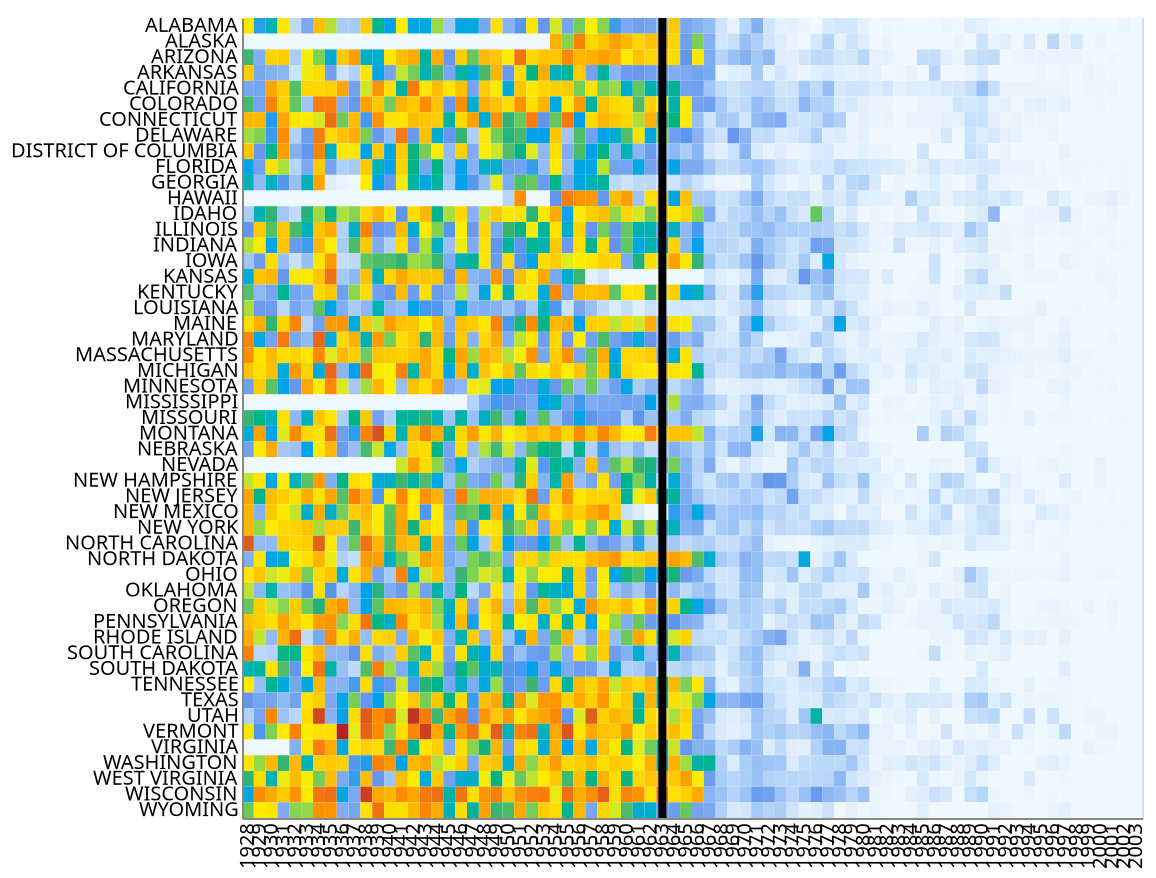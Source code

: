 {
  "config": {
    "view": {
      "width": 400,
      "height": 300
    },
    "mark": {
      "tooltip": null
    }
  },
  "layer": [
    {
      "data": {
        "name": "data-7c6a45a20b09aa090712bc9182fe0330"
      },
      "mark": "rect",
      "encoding": {
        "color": {
          "type": "quantitative",
          "field": "incidence",
          "legend": null,
          "scale": {
            "domain": [
              0,
              100,
              200,
              300,
              1000,
              3000
            ],
            "range": [
              "#F0F8FF",
              "cornflowerblue",
              "mediumseagreen",
              "#FFEE00",
              "darkorange",
              "firebrick"
            ],
            "type": "sqrt"
          },
          "sort": "ascending"
        },
        "tooltip": [
          {
            "type": "nominal",
            "field": "state"
          },
          {
            "type": "quantitative",
            "field": "YEAR"
          },
          {
            "type": "quantitative",
            "field": "incidence"
          }
        ],
        "x": {
          "type": "ordinal",
          "axis": {
            "ticks": false,
            "title": null
          },
          "field": "YEAR"
        },
        "y": {
          "type": "nominal",
          "axis": {
            "ticks": false,
            "title": null
          },
          "field": "state"
        }
      },
      "height": 400,
      "width": 450
    },
    {
      "data": {
        "name": "data-ab2328a599319c4ad43a14094a96bd74"
      },
      "mark": {
        "type": "rule",
        "strokeWidth": 4
      },
      "encoding": {
        "x": {
          "type": "ordinal",
          "field": "threshold"
        }
      }
    }
  ],
  "$schema": "https://vega.github.io/schema/vega-lite/v5.json",
  "datasets": {
    "data-7c6a45a20b09aa090712bc9182fe0330": [
      {
        "YEAR": 1928,
        "state": "ALABAMA",
        "incidence": 334.98999999999995
      },
      {
        "YEAR": 1929,
        "state": "ALABAMA",
        "incidence": 111.93000000000004
      },
      {
        "YEAR": 1930,
        "state": "ALABAMA",
        "incidence": 157.00000000000006
      },
      {
        "YEAR": 1931,
        "state": "ALABAMA",
        "incidence": 337.29000000000013
      },
      {
        "YEAR": 1932,
        "state": "ALABAMA",
        "incidence": 10.20999999999999
      },
      {
        "YEAR": 1933,
        "state": "ALABAMA",
        "incidence": 65.21999999999998
      },
      {
        "YEAR": 1934,
        "state": "ALABAMA",
        "incidence": 590.27
      },
      {
        "YEAR": 1935,
        "state": "ALABAMA",
        "incidence": 265.3400000000002
      },
      {
        "YEAR": 1936,
        "state": "ALABAMA",
        "incidence": 20.779999999999994
      },
      {
        "YEAR": 1937,
        "state": "ALABAMA",
        "incidence": 22.459999999999987
      },
      {
        "YEAR": 1938,
        "state": "ALABAMA",
        "incidence": 496.4400000000001
      },
      {
        "YEAR": 1939,
        "state": "ALABAMA",
        "incidence": 182.63999999999984
      },
      {
        "YEAR": 1940,
        "state": "ALABAMA",
        "incidence": 115.12000000000002
      },
      {
        "YEAR": 1941,
        "state": "ALABAMA",
        "incidence": 297.47000000000014
      },
      {
        "YEAR": 1942,
        "state": "ALABAMA",
        "incidence": 126.14999999999995
      },
      {
        "YEAR": 1943,
        "state": "ALABAMA",
        "incidence": 130.82000000000002
      },
      {
        "YEAR": 1944,
        "state": "ALABAMA",
        "incidence": 252.86999999999998
      },
      {
        "YEAR": 1945,
        "state": "ALABAMA",
        "incidence": 27.329999999999984
      },
      {
        "YEAR": 1946,
        "state": "ALABAMA",
        "incidence": 126.74999999999997
      },
      {
        "YEAR": 1947,
        "state": "ALABAMA",
        "incidence": 127.25999999999995
      },
      {
        "YEAR": 1948,
        "state": "ALABAMA",
        "incidence": 69.09000000000002
      },
      {
        "YEAR": 1949,
        "state": "ALABAMA",
        "incidence": 368.79999999999984
      },
      {
        "YEAR": 1950,
        "state": "ALABAMA",
        "incidence": 50.900000000000006
      },
      {
        "YEAR": 1951,
        "state": "ALABAMA",
        "incidence": 103.24000000000002
      },
      {
        "YEAR": 1952,
        "state": "ALABAMA",
        "incidence": 351.71999999999997
      },
      {
        "YEAR": 1953,
        "state": "ALABAMA",
        "incidence": 93.99000000000001
      },
      {
        "YEAR": 1954,
        "state": "ALABAMA",
        "incidence": 280.3899999999998
      },
      {
        "YEAR": 1955,
        "state": "ALABAMA",
        "incidence": 69.68
      },
      {
        "YEAR": 1956,
        "state": "ALABAMA",
        "incidence": 231.74999999999994
      },
      {
        "YEAR": 1957,
        "state": "ALABAMA",
        "incidence": 299.78999999999996
      },
      {
        "YEAR": 1958,
        "state": "ALABAMA",
        "incidence": 242.33999999999992
      },
      {
        "YEAR": 1959,
        "state": "ALABAMA",
        "incidence": 108.19000000000003
      },
      {
        "YEAR": 1960,
        "state": "ALABAMA",
        "incidence": 63.330000000000005
      },
      {
        "YEAR": 1961,
        "state": "ALABAMA",
        "incidence": 78.01000000000002
      },
      {
        "YEAR": 1962,
        "state": "ALABAMA",
        "incidence": 71.58000000000006
      },
      {
        "YEAR": 1963,
        "state": "ALABAMA",
        "incidence": 34.74000000000002
      },
      {
        "YEAR": 1964,
        "state": "ALABAMA",
        "incidence": 533.6800000000001
      },
      {
        "YEAR": 1965,
        "state": "ALABAMA",
        "incidence": 68.20000000000006
      },
      {
        "YEAR": 1966,
        "state": "ALABAMA",
        "incidence": 52.37999999999999
      },
      {
        "YEAR": 1967,
        "state": "ALABAMA",
        "incidence": 38.98000000000002
      },
      {
        "YEAR": 1968,
        "state": "ALABAMA",
        "incidence": 4.650000000000001
      },
      {
        "YEAR": 1969,
        "state": "ALABAMA",
        "incidence": 0.36
      },
      {
        "YEAR": 1970,
        "state": "ALABAMA",
        "incidence": 13.94
      },
      {
        "YEAR": 1971,
        "state": "ALABAMA",
        "incidence": 55.24000000000001
      },
      {
        "YEAR": 1972,
        "state": "ALABAMA",
        "incidence": 4.02
      },
      {
        "YEAR": 1973,
        "state": "ALABAMA",
        "incidence": 0.42000000000000004
      },
      {
        "YEAR": 1974,
        "state": "ALABAMA",
        "incidence": 0.58
      },
      {
        "YEAR": 1975,
        "state": "ALABAMA",
        "incidence": 0.13
      },
      {
        "YEAR": 1976,
        "state": "ALABAMA",
        "incidence": 0.0
      },
      {
        "YEAR": 1977,
        "state": "ALABAMA",
        "incidence": 2.06
      },
      {
        "YEAR": 1978,
        "state": "ALABAMA",
        "incidence": 3.43
      },
      {
        "YEAR": 1979,
        "state": "ALABAMA",
        "incidence": 3.35
      },
      {
        "YEAR": 1980,
        "state": "ALABAMA",
        "incidence": 0.5700000000000001
      },
      {
        "YEAR": 1981,
        "state": "ALABAMA",
        "incidence": 0.0
      },
      {
        "YEAR": 1982,
        "state": "ALABAMA",
        "incidence": 0.05
      },
      {
        "YEAR": 1983,
        "state": "ALABAMA",
        "incidence": 0.03
      },
      {
        "YEAR": 1984,
        "state": "ALABAMA",
        "incidence": 0.0
      },
      {
        "YEAR": 1985,
        "state": "ALABAMA",
        "incidence": 0.0
      },
      {
        "YEAR": 1986,
        "state": "ALABAMA",
        "incidence": 0.02
      },
      {
        "YEAR": 1987,
        "state": "ALABAMA",
        "incidence": 0.09000000000000001
      },
      {
        "YEAR": 1988,
        "state": "ALABAMA",
        "incidence": 0.02
      },
      {
        "YEAR": 1989,
        "state": "ALABAMA",
        "incidence": 1.4600000000000002
      },
      {
        "YEAR": 1990,
        "state": "ALABAMA",
        "incidence": 0.6500000000000001
      },
      {
        "YEAR": 1991,
        "state": "ALABAMA",
        "incidence": 0.02
      },
      {
        "YEAR": 1992,
        "state": "ALABAMA",
        "incidence": 0.0
      },
      {
        "YEAR": 1993,
        "state": "ALABAMA",
        "incidence": 0.02
      },
      {
        "YEAR": 1994,
        "state": "ALABAMA",
        "incidence": 0.0
      },
      {
        "YEAR": 1995,
        "state": "ALABAMA",
        "incidence": 0.0
      },
      {
        "YEAR": 1996,
        "state": "ALABAMA",
        "incidence": 0.0
      },
      {
        "YEAR": 1997,
        "state": "ALABAMA",
        "incidence": 0.14
      },
      {
        "YEAR": 1998,
        "state": "ALABAMA",
        "incidence": 0.0
      },
      {
        "YEAR": 1999,
        "state": "ALABAMA",
        "incidence": 0.0
      },
      {
        "YEAR": 2000,
        "state": "ALABAMA",
        "incidence": 0.0
      },
      {
        "YEAR": 2001,
        "state": "ALABAMA",
        "incidence": 0.0
      },
      {
        "YEAR": 2002,
        "state": "ALABAMA",
        "incidence": 0.16
      },
      {
        "YEAR": 2003,
        "state": "ALABAMA",
        "incidence": 0.0
      },
      {
        "YEAR": 1928,
        "state": "ALASKA",
        "incidence": 0.0
      },
      {
        "YEAR": 1929,
        "state": "ALASKA",
        "incidence": 0.0
      },
      {
        "YEAR": 1930,
        "state": "ALASKA",
        "incidence": 0.0
      },
      {
        "YEAR": 1931,
        "state": "ALASKA",
        "incidence": 0.0
      },
      {
        "YEAR": 1932,
        "state": "ALASKA",
        "incidence": 0.0
      },
      {
        "YEAR": 1933,
        "state": "ALASKA",
        "incidence": 0.0
      },
      {
        "YEAR": 1934,
        "state": "ALASKA",
        "incidence": 0.0
      },
      {
        "YEAR": 1935,
        "state": "ALASKA",
        "incidence": 0.0
      },
      {
        "YEAR": 1936,
        "state": "ALASKA",
        "incidence": 0.0
      },
      {
        "YEAR": 1937,
        "state": "ALASKA",
        "incidence": 0.0
      },
      {
        "YEAR": 1938,
        "state": "ALASKA",
        "incidence": 0.0
      },
      {
        "YEAR": 1939,
        "state": "ALASKA",
        "incidence": 0.0
      },
      {
        "YEAR": 1940,
        "state": "ALASKA",
        "incidence": 0.0
      },
      {
        "YEAR": 1941,
        "state": "ALASKA",
        "incidence": 0.0
      },
      {
        "YEAR": 1942,
        "state": "ALASKA",
        "incidence": 0.0
      },
      {
        "YEAR": 1943,
        "state": "ALASKA",
        "incidence": 0.0
      },
      {
        "YEAR": 1944,
        "state": "ALASKA",
        "incidence": 0.0
      },
      {
        "YEAR": 1945,
        "state": "ALASKA",
        "incidence": 0.0
      },
      {
        "YEAR": 1946,
        "state": "ALASKA",
        "incidence": 0.0
      },
      {
        "YEAR": 1947,
        "state": "ALASKA",
        "incidence": 0.0
      },
      {
        "YEAR": 1948,
        "state": "ALASKA",
        "incidence": 0.0
      },
      {
        "YEAR": 1949,
        "state": "ALASKA",
        "incidence": 0.0
      },
      {
        "YEAR": 1950,
        "state": "ALASKA",
        "incidence": 0.0
      },
      {
        "YEAR": 1951,
        "state": "ALASKA",
        "incidence": 0.0
      },
      {
        "YEAR": 1952,
        "state": "ALASKA",
        "incidence": 0.0
      },
      {
        "YEAR": 1953,
        "state": "ALASKA",
        "incidence": 0.0
      },
      {
        "YEAR": 1954,
        "state": "ALASKA",
        "incidence": 691.67
      },
      {
        "YEAR": 1955,
        "state": "ALASKA",
        "incidence": 241.86999999999998
      },
      {
        "YEAR": 1956,
        "state": "ALASKA",
        "incidence": 1120.98
      },
      {
        "YEAR": 1957,
        "state": "ALASKA",
        "incidence": 414.70000000000005
      },
      {
        "YEAR": 1958,
        "state": "ALASKA",
        "incidence": 562.0600000000002
      },
      {
        "YEAR": 1959,
        "state": "ALASKA",
        "incidence": 816.5500000000001
      },
      {
        "YEAR": 1960,
        "state": "ALASKA",
        "incidence": 635.7899999999997
      },
      {
        "YEAR": 1961,
        "state": "ALASKA",
        "incidence": 420.96000000000004
      },
      {
        "YEAR": 1962,
        "state": "ALASKA",
        "incidence": 571.5400000000001
      },
      {
        "YEAR": 1963,
        "state": "ALASKA",
        "incidence": 722.27
      },
      {
        "YEAR": 1964,
        "state": "ALASKA",
        "incidence": 439.8899999999997
      },
      {
        "YEAR": 1965,
        "state": "ALASKA",
        "incidence": 79.38
      },
      {
        "YEAR": 1966,
        "state": "ALASKA",
        "incidence": 236.57
      },
      {
        "YEAR": 1967,
        "state": "ALASKA",
        "incidence": 53.269999999999975
      },
      {
        "YEAR": 1968,
        "state": "ALASKA",
        "incidence": 3.8600000000000003
      },
      {
        "YEAR": 1969,
        "state": "ALASKA",
        "incidence": 6.77
      },
      {
        "YEAR": 1970,
        "state": "ALASKA",
        "incidence": 33.61000000000001
      },
      {
        "YEAR": 1971,
        "state": "ALASKA",
        "incidence": 19.419999999999995
      },
      {
        "YEAR": 1972,
        "state": "ALASKA",
        "incidence": 3.9399999999999995
      },
      {
        "YEAR": 1973,
        "state": "ALASKA",
        "incidence": 1.47
      },
      {
        "YEAR": 1974,
        "state": "ALASKA",
        "incidence": 0.27
      },
      {
        "YEAR": 1975,
        "state": "ALASKA",
        "incidence": 0.0
      },
      {
        "YEAR": 1976,
        "state": "ALASKA",
        "incidence": 2.73
      },
      {
        "YEAR": 1977,
        "state": "ALASKA",
        "incidence": 15.07
      },
      {
        "YEAR": 1978,
        "state": "ALASKA",
        "incidence": 0.5
      },
      {
        "YEAR": 1979,
        "state": "ALASKA",
        "incidence": 4.48
      },
      {
        "YEAR": 1980,
        "state": "ALASKA",
        "incidence": 1.44
      },
      {
        "YEAR": 1981,
        "state": "ALASKA",
        "incidence": 0.0
      },
      {
        "YEAR": 1982,
        "state": "ALASKA",
        "incidence": 0.2
      },
      {
        "YEAR": 1983,
        "state": "ALASKA",
        "incidence": 0.0
      },
      {
        "YEAR": 1984,
        "state": "ALASKA",
        "incidence": 0.0
      },
      {
        "YEAR": 1985,
        "state": "ALASKA",
        "incidence": 0.0
      },
      {
        "YEAR": 1986,
        "state": "ALASKA",
        "incidence": 0.0
      },
      {
        "YEAR": 1987,
        "state": "ALASKA",
        "incidence": 0.0
      },
      {
        "YEAR": 1988,
        "state": "ALASKA",
        "incidence": 0.18
      },
      {
        "YEAR": 1989,
        "state": "ALASKA",
        "incidence": 0.0
      },
      {
        "YEAR": 1990,
        "state": "ALASKA",
        "incidence": 4.859999999999999
      },
      {
        "YEAR": 1991,
        "state": "ALASKA",
        "incidence": 0.18
      },
      {
        "YEAR": 1992,
        "state": "ALASKA",
        "incidence": 0.68
      },
      {
        "YEAR": 1993,
        "state": "ALASKA",
        "incidence": 0.0
      },
      {
        "YEAR": 1994,
        "state": "ALASKA",
        "incidence": 2.67
      },
      {
        "YEAR": 1995,
        "state": "ALASKA",
        "incidence": 0.0
      },
      {
        "YEAR": 1996,
        "state": "ALASKA",
        "incidence": 11.160000000000002
      },
      {
        "YEAR": 1997,
        "state": "ALASKA",
        "incidence": 0.16
      },
      {
        "YEAR": 1998,
        "state": "ALASKA",
        "incidence": 2.58
      },
      {
        "YEAR": 1999,
        "state": "ALASKA",
        "incidence": 0.0
      },
      {
        "YEAR": 2000,
        "state": "ALASKA",
        "incidence": 0.16
      },
      {
        "YEAR": 2001,
        "state": "ALASKA",
        "incidence": 0.0
      },
      {
        "YEAR": 2002,
        "state": "ALASKA",
        "incidence": 0.0
      },
      {
        "YEAR": 2003,
        "state": "ALASKA",
        "incidence": 0.0
      },
      {
        "YEAR": 1928,
        "state": "ARIZONA",
        "incidence": 200.75000000000003
      },
      {
        "YEAR": 1929,
        "state": "ARIZONA",
        "incidence": 54.87999999999996
      },
      {
        "YEAR": 1930,
        "state": "ARIZONA",
        "incidence": 466.30999999999983
      },
      {
        "YEAR": 1931,
        "state": "ARIZONA",
        "incidence": 497.6900000000003
      },
      {
        "YEAR": 1932,
        "state": "ARIZONA",
        "incidence": 20.110000000000003
      },
      {
        "YEAR": 1933,
        "state": "ARIZONA",
        "incidence": 296.0100000000002
      },
      {
        "YEAR": 1934,
        "state": "ARIZONA",
        "incidence": 238.8099999999999
      },
      {
        "YEAR": 1935,
        "state": "ARIZONA",
        "incidence": 135.01999999999995
      },
      {
        "YEAR": 1936,
        "state": "ARIZONA",
        "incidence": 525.5
      },
      {
        "YEAR": 1937,
        "state": "ARIZONA",
        "incidence": 837.3000000000002
      },
      {
        "YEAR": 1938,
        "state": "ARIZONA",
        "incidence": 149.34000000000006
      },
      {
        "YEAR": 1939,
        "state": "ARIZONA",
        "incidence": 144.02
      },
      {
        "YEAR": 1940,
        "state": "ARIZONA",
        "incidence": 339.05999999999995
      },
      {
        "YEAR": 1941,
        "state": "ARIZONA",
        "incidence": 615.2899999999997
      },
      {
        "YEAR": 1942,
        "state": "ARIZONA",
        "incidence": 740.8300000000003
      },
      {
        "YEAR": 1943,
        "state": "ARIZONA",
        "incidence": 172.43999999999997
      },
      {
        "YEAR": 1944,
        "state": "ARIZONA",
        "incidence": 736.7099999999999
      },
      {
        "YEAR": 1945,
        "state": "ARIZONA",
        "incidence": 93.74000000000002
      },
      {
        "YEAR": 1946,
        "state": "ARIZONA",
        "incidence": 498.69000000000005
      },
      {
        "YEAR": 1947,
        "state": "ARIZONA",
        "incidence": 224.49000000000015
      },
      {
        "YEAR": 1948,
        "state": "ARIZONA",
        "incidence": 623.3799999999999
      },
      {
        "YEAR": 1949,
        "state": "ARIZONA",
        "incidence": 531.4599999999997
      },
      {
        "YEAR": 1950,
        "state": "ARIZONA",
        "incidence": 315.95000000000005
      },
      {
        "YEAR": 1951,
        "state": "ARIZONA",
        "incidence": 1351.4900000000007
      },
      {
        "YEAR": 1952,
        "state": "ARIZONA",
        "incidence": 424.58999999999986
      },
      {
        "YEAR": 1953,
        "state": "ARIZONA",
        "incidence": 557.9100000000001
      },
      {
        "YEAR": 1954,
        "state": "ARIZONA",
        "incidence": 531.51
      },
      {
        "YEAR": 1955,
        "state": "ARIZONA",
        "incidence": 1024.03
      },
      {
        "YEAR": 1956,
        "state": "ARIZONA",
        "incidence": 644.3200000000003
      },
      {
        "YEAR": 1957,
        "state": "ARIZONA",
        "incidence": 700.9700000000003
      },
      {
        "YEAR": 1958,
        "state": "ARIZONA",
        "incidence": 825.1799999999997
      },
      {
        "YEAR": 1959,
        "state": "ARIZONA",
        "incidence": 719.0200000000002
      },
      {
        "YEAR": 1960,
        "state": "ARIZONA",
        "incidence": 325.9099999999999
      },
      {
        "YEAR": 1961,
        "state": "ARIZONA",
        "incidence": 559.22
      },
      {
        "YEAR": 1962,
        "state": "ARIZONA",
        "incidence": 431.74000000000007
      },
      {
        "YEAR": 1963,
        "state": "ARIZONA",
        "incidence": 583.67
      },
      {
        "YEAR": 1964,
        "state": "ARIZONA",
        "incidence": 405.53999999999985
      },
      {
        "YEAR": 1965,
        "state": "ARIZONA",
        "incidence": 100.59999999999995
      },
      {
        "YEAR": 1966,
        "state": "ARIZONA",
        "incidence": 336.90000000000003
      },
      {
        "YEAR": 1967,
        "state": "ARIZONA",
        "incidence": 62.080000000000005
      },
      {
        "YEAR": 1968,
        "state": "ARIZONA",
        "incidence": 14.61
      },
      {
        "YEAR": 1969,
        "state": "ARIZONA",
        "incidence": 31.210000000000004
      },
      {
        "YEAR": 1970,
        "state": "ARIZONA",
        "incidence": 53.049999999999976
      },
      {
        "YEAR": 1971,
        "state": "ARIZONA",
        "incidence": 25.390000000000004
      },
      {
        "YEAR": 1972,
        "state": "ARIZONA",
        "incidence": 40.83000000000002
      },
      {
        "YEAR": 1973,
        "state": "ARIZONA",
        "incidence": 1.12
      },
      {
        "YEAR": 1974,
        "state": "ARIZONA",
        "incidence": 0.8900000000000002
      },
      {
        "YEAR": 1975,
        "state": "ARIZONA",
        "incidence": 3.53
      },
      {
        "YEAR": 1976,
        "state": "ARIZONA",
        "incidence": 9.999999999999995
      },
      {
        "YEAR": 1977,
        "state": "ARIZONA",
        "incidence": 8.71
      },
      {
        "YEAR": 1978,
        "state": "ARIZONA",
        "incidence": 2.52
      },
      {
        "YEAR": 1979,
        "state": "ARIZONA",
        "incidence": 3.2499999999999996
      },
      {
        "YEAR": 1980,
        "state": "ARIZONA",
        "incidence": 11.629999999999999
      },
      {
        "YEAR": 1981,
        "state": "ARIZONA",
        "incidence": 0.36000000000000004
      },
      {
        "YEAR": 1982,
        "state": "ARIZONA",
        "incidence": 0.53
      },
      {
        "YEAR": 1983,
        "state": "ARIZONA",
        "incidence": 0.0
      },
      {
        "YEAR": 1984,
        "state": "ARIZONA",
        "incidence": 0.0
      },
      {
        "YEAR": 1985,
        "state": "ARIZONA",
        "incidence": 7.49
      },
      {
        "YEAR": 1986,
        "state": "ARIZONA",
        "incidence": 7.450000000000001
      },
      {
        "YEAR": 1987,
        "state": "ARIZONA",
        "incidence": 1.0
      },
      {
        "YEAR": 1988,
        "state": "ARIZONA",
        "incidence": 0.08
      },
      {
        "YEAR": 1989,
        "state": "ARIZONA",
        "incidence": 3.9600000000000004
      },
      {
        "YEAR": 1990,
        "state": "ARIZONA",
        "incidence": 7.720000000000001
      },
      {
        "YEAR": 1991,
        "state": "ARIZONA",
        "incidence": 9.040000000000001
      },
      {
        "YEAR": 1992,
        "state": "ARIZONA",
        "incidence": 0.0
      },
      {
        "YEAR": 1993,
        "state": "ARIZONA",
        "incidence": 0.06
      },
      {
        "YEAR": 1994,
        "state": "ARIZONA",
        "incidence": 0.2
      },
      {
        "YEAR": 1995,
        "state": "ARIZONA",
        "incidence": 0.26999999999999996
      },
      {
        "YEAR": 1996,
        "state": "ARIZONA",
        "incidence": 0.16999999999999998
      },
      {
        "YEAR": 1997,
        "state": "ARIZONA",
        "incidence": 0.18
      },
      {
        "YEAR": 1998,
        "state": "ARIZONA",
        "incidence": 0.2
      },
      {
        "YEAR": 1999,
        "state": "ARIZONA",
        "incidence": 0.02
      },
      {
        "YEAR": 2000,
        "state": "ARIZONA",
        "incidence": 0.0
      },
      {
        "YEAR": 2001,
        "state": "ARIZONA",
        "incidence": 0.02
      },
      {
        "YEAR": 2002,
        "state": "ARIZONA",
        "incidence": 0.0
      },
      {
        "YEAR": 2003,
        "state": "ARIZONA",
        "incidence": 0.0
      },
      {
        "YEAR": 1928,
        "state": "ARKANSAS",
        "incidence": 481.7700000000002
      },
      {
        "YEAR": 1929,
        "state": "ARKANSAS",
        "incidence": 67.21999999999996
      },
      {
        "YEAR": 1930,
        "state": "ARKANSAS",
        "incidence": 53.43999999999998
      },
      {
        "YEAR": 1931,
        "state": "ARKANSAS",
        "incidence": 45.910000000000004
      },
      {
        "YEAR": 1932,
        "state": "ARKANSAS",
        "incidence": 5.329999999999997
      },
      {
        "YEAR": 1933,
        "state": "ARKANSAS",
        "incidence": 293.31999999999994
      },
      {
        "YEAR": 1934,
        "state": "ARKANSAS",
        "incidence": 384.57
      },
      {
        "YEAR": 1935,
        "state": "ARKANSAS",
        "incidence": 80.32999999999998
      },
      {
        "YEAR": 1936,
        "state": "ARKANSAS",
        "incidence": 5.66
      },
      {
        "YEAR": 1937,
        "state": "ARKANSAS",
        "incidence": 16.980000000000004
      },
      {
        "YEAR": 1938,
        "state": "ARKANSAS",
        "incidence": 356.7299999999999
      },
      {
        "YEAR": 1939,
        "state": "ARKANSAS",
        "incidence": 123.51000000000003
      },
      {
        "YEAR": 1940,
        "state": "ARKANSAS",
        "incidence": 72.0
      },
      {
        "YEAR": 1941,
        "state": "ARKANSAS",
        "incidence": 273.88999999999993
      },
      {
        "YEAR": 1942,
        "state": "ARKANSAS",
        "incidence": 232.69999999999996
      },
      {
        "YEAR": 1943,
        "state": "ARKANSAS",
        "incidence": 162.60000000000008
      },
      {
        "YEAR": 1944,
        "state": "ARKANSAS",
        "incidence": 207.51
      },
      {
        "YEAR": 1945,
        "state": "ARKANSAS",
        "incidence": 69.50000000000001
      },
      {
        "YEAR": 1946,
        "state": "ARKANSAS",
        "incidence": 168.4699999999999
      },
      {
        "YEAR": 1947,
        "state": "ARKANSAS",
        "incidence": 130.60999999999996
      },
      {
        "YEAR": 1948,
        "state": "ARKANSAS",
        "incidence": 208.30000000000007
      },
      {
        "YEAR": 1949,
        "state": "ARKANSAS",
        "incidence": 667.7199999999998
      },
      {
        "YEAR": 1950,
        "state": "ARKANSAS",
        "incidence": 91.11999999999995
      },
      {
        "YEAR": 1951,
        "state": "ARKANSAS",
        "incidence": 401.0900000000001
      },
      {
        "YEAR": 1952,
        "state": "ARKANSAS",
        "incidence": 188.5500000000001
      },
      {
        "YEAR": 1953,
        "state": "ARKANSAS",
        "incidence": 727.4099999999999
      },
      {
        "YEAR": 1954,
        "state": "ARKANSAS",
        "incidence": 151.02999999999997
      },
      {
        "YEAR": 1955,
        "state": "ARKANSAS",
        "incidence": 173.5399999999999
      },
      {
        "YEAR": 1956,
        "state": "ARKANSAS",
        "incidence": 506.8599999999999
      },
      {
        "YEAR": 1957,
        "state": "ARKANSAS",
        "incidence": 78.41000000000003
      },
      {
        "YEAR": 1958,
        "state": "ARKANSAS",
        "incidence": 173.95
      },
      {
        "YEAR": 1959,
        "state": "ARKANSAS",
        "incidence": 46.49
      },
      {
        "YEAR": 1960,
        "state": "ARKANSAS",
        "incidence": 89.24000000000004
      },
      {
        "YEAR": 1961,
        "state": "ARKANSAS",
        "incidence": 93.25999999999999
      },
      {
        "YEAR": 1962,
        "state": "ARKANSAS",
        "incidence": 77.60999999999999
      },
      {
        "YEAR": 1963,
        "state": "ARKANSAS",
        "incidence": 77.49999999999999
      },
      {
        "YEAR": 1964,
        "state": "ARKANSAS",
        "incidence": 58.27999999999999
      },
      {
        "YEAR": 1965,
        "state": "ARKANSAS",
        "incidence": 63.07999999999996
      },
      {
        "YEAR": 1966,
        "state": "ARKANSAS",
        "incidence": 72.49
      },
      {
        "YEAR": 1967,
        "state": "ARKANSAS",
        "incidence": 66.75999999999998
      },
      {
        "YEAR": 1968,
        "state": "ARKANSAS",
        "incidence": 0.15000000000000002
      },
      {
        "YEAR": 1969,
        "state": "ARKANSAS",
        "incidence": 1.5100000000000002
      },
      {
        "YEAR": 1970,
        "state": "ARKANSAS",
        "incidence": 1.6600000000000001
      },
      {
        "YEAR": 1971,
        "state": "ARKANSAS",
        "incidence": 21.910000000000007
      },
      {
        "YEAR": 1972,
        "state": "ARKANSAS",
        "incidence": 0.65
      },
      {
        "YEAR": 1973,
        "state": "ARKANSAS",
        "incidence": 3.709999999999999
      },
      {
        "YEAR": 1974,
        "state": "ARKANSAS",
        "incidence": 0.66
      },
      {
        "YEAR": 1975,
        "state": "ARKANSAS",
        "incidence": 0.1
      },
      {
        "YEAR": 1976,
        "state": "ARKANSAS",
        "incidence": 0.91
      },
      {
        "YEAR": 1977,
        "state": "ARKANSAS",
        "incidence": 2.04
      },
      {
        "YEAR": 1978,
        "state": "ARKANSAS",
        "incidence": 0.9600000000000001
      },
      {
        "YEAR": 1979,
        "state": "ARKANSAS",
        "incidence": 0.4699999999999999
      },
      {
        "YEAR": 1980,
        "state": "ARKANSAS",
        "incidence": 0.7600000000000001
      },
      {
        "YEAR": 1981,
        "state": "ARKANSAS",
        "incidence": 0.5900000000000001
      },
      {
        "YEAR": 1982,
        "state": "ARKANSAS",
        "incidence": 0.0
      },
      {
        "YEAR": 1983,
        "state": "ARKANSAS",
        "incidence": 0.04
      },
      {
        "YEAR": 1984,
        "state": "ARKANSAS",
        "incidence": 0.38
      },
      {
        "YEAR": 1985,
        "state": "ARKANSAS",
        "incidence": 0.0
      },
      {
        "YEAR": 1986,
        "state": "ARKANSAS",
        "incidence": 12.209999999999999
      },
      {
        "YEAR": 1987,
        "state": "ARKANSAS",
        "incidence": 0.0
      },
      {
        "YEAR": 1988,
        "state": "ARKANSAS",
        "incidence": 0.0
      },
      {
        "YEAR": 1989,
        "state": "ARKANSAS",
        "incidence": 0.21000000000000002
      },
      {
        "YEAR": 1990,
        "state": "ARKANSAS",
        "incidence": 1.7399999999999998
      },
      {
        "YEAR": 1991,
        "state": "ARKANSAS",
        "incidence": 0.0
      },
      {
        "YEAR": 1992,
        "state": "ARKANSAS",
        "incidence": 0.0
      },
      {
        "YEAR": 1993,
        "state": "ARKANSAS",
        "incidence": 0.0
      },
      {
        "YEAR": 1994,
        "state": "ARKANSAS",
        "incidence": 0.0
      },
      {
        "YEAR": 1995,
        "state": "ARKANSAS",
        "incidence": 0.08
      },
      {
        "YEAR": 1996,
        "state": "ARKANSAS",
        "incidence": 0.0
      },
      {
        "YEAR": 1997,
        "state": "ARKANSAS",
        "incidence": 0.12
      },
      {
        "YEAR": 1998,
        "state": "ARKANSAS",
        "incidence": 0.0
      },
      {
        "YEAR": 1999,
        "state": "ARKANSAS",
        "incidence": 0.16
      },
      {
        "YEAR": 2000,
        "state": "ARKANSAS",
        "incidence": 0.04
      },
      {
        "YEAR": 2001,
        "state": "ARKANSAS",
        "incidence": 0.0
      },
      {
        "YEAR": 2002,
        "state": "ARKANSAS",
        "incidence": 0.0
      },
      {
        "YEAR": 2003,
        "state": "ARKANSAS",
        "incidence": 0.0
      },
      {
        "YEAR": 1928,
        "state": "CALIFORNIA",
        "incidence": 69.22
      },
      {
        "YEAR": 1929,
        "state": "CALIFORNIA",
        "incidence": 72.8
      },
      {
        "YEAR": 1930,
        "state": "CALIFORNIA",
        "incidence": 760.2399999999997
      },
      {
        "YEAR": 1931,
        "state": "CALIFORNIA",
        "incidence": 477.4800000000002
      },
      {
        "YEAR": 1932,
        "state": "CALIFORNIA",
        "incidence": 214.07999999999998
      },
      {
        "YEAR": 1933,
        "state": "CALIFORNIA",
        "incidence": 445.2800000000002
      },
      {
        "YEAR": 1934,
        "state": "CALIFORNIA",
        "incidence": 423.2599999999999
      },
      {
        "YEAR": 1935,
        "state": "CALIFORNIA",
        "incidence": 466.38000000000005
      },
      {
        "YEAR": 1936,
        "state": "CALIFORNIA",
        "incidence": 773.5399999999998
      },
      {
        "YEAR": 1937,
        "state": "CALIFORNIA",
        "incidence": 78.25999999999999
      },
      {
        "YEAR": 1938,
        "state": "CALIFORNIA",
        "incidence": 278.32
      },
      {
        "YEAR": 1939,
        "state": "CALIFORNIA",
        "incidence": 939.4799999999998
      },
      {
        "YEAR": 1940,
        "state": "CALIFORNIA",
        "incidence": 376.4400000000001
      },
      {
        "YEAR": 1941,
        "state": "CALIFORNIA",
        "incidence": 174.41999999999996
      },
      {
        "YEAR": 1942,
        "state": "CALIFORNIA",
        "incidence": 1222.0099999999995
      },
      {
        "YEAR": 1943,
        "state": "CALIFORNIA",
        "incidence": 340.06
      },
      {
        "YEAR": 1944,
        "state": "CALIFORNIA",
        "incidence": 599.9699999999999
      },
      {
        "YEAR": 1945,
        "state": "CALIFORNIA",
        "incidence": 339.44000000000005
      },
      {
        "YEAR": 1946,
        "state": "CALIFORNIA",
        "incidence": 575.1599999999999
      },
      {
        "YEAR": 1947,
        "state": "CALIFORNIA",
        "incidence": 74.97999999999995
      },
      {
        "YEAR": 1948,
        "state": "CALIFORNIA",
        "incidence": 487.91
      },
      {
        "YEAR": 1949,
        "state": "CALIFORNIA",
        "incidence": 320.8200000000001
      },
      {
        "YEAR": 1950,
        "state": "CALIFORNIA",
        "incidence": 137.92000000000002
      },
      {
        "YEAR": 1951,
        "state": "CALIFORNIA",
        "incidence": 548.36
      },
      {
        "YEAR": 1952,
        "state": "CALIFORNIA",
        "incidence": 335.25000000000006
      },
      {
        "YEAR": 1953,
        "state": "CALIFORNIA",
        "incidence": 438.9099999999999
      },
      {
        "YEAR": 1954,
        "state": "CALIFORNIA",
        "incidence": 473.0500000000002
      },
      {
        "YEAR": 1955,
        "state": "CALIFORNIA",
        "incidence": 513.4599999999999
      },
      {
        "YEAR": 1956,
        "state": "CALIFORNIA",
        "incidence": 235.20999999999998
      },
      {
        "YEAR": 1957,
        "state": "CALIFORNIA",
        "incidence": 353.3500000000001
      },
      {
        "YEAR": 1958,
        "state": "CALIFORNIA",
        "incidence": 235.7199999999999
      },
      {
        "YEAR": 1959,
        "state": "CALIFORNIA",
        "incidence": 251.82000000000002
      },
      {
        "YEAR": 1960,
        "state": "CALIFORNIA",
        "incidence": 140.03000000000003
      },
      {
        "YEAR": 1961,
        "state": "CALIFORNIA",
        "incidence": 223.41999999999996
      },
      {
        "YEAR": 1962,
        "state": "CALIFORNIA",
        "incidence": 164.86000000000004
      },
      {
        "YEAR": 1963,
        "state": "CALIFORNIA",
        "incidence": 113.36
      },
      {
        "YEAR": 1964,
        "state": "CALIFORNIA",
        "incidence": 179.89999999999992
      },
      {
        "YEAR": 1965,
        "state": "CALIFORNIA",
        "incidence": 74.60000000000005
      },
      {
        "YEAR": 1966,
        "state": "CALIFORNIA",
        "incidence": 80.58999999999997
      },
      {
        "YEAR": 1967,
        "state": "CALIFORNIA",
        "incidence": 27.449999999999992
      },
      {
        "YEAR": 1968,
        "state": "CALIFORNIA",
        "incidence": 8.49
      },
      {
        "YEAR": 1969,
        "state": "CALIFORNIA",
        "incidence": 4.569999999999998
      },
      {
        "YEAR": 1970,
        "state": "CALIFORNIA",
        "incidence": 9.550000000000004
      },
      {
        "YEAR": 1971,
        "state": "CALIFORNIA",
        "incidence": 13.88
      },
      {
        "YEAR": 1972,
        "state": "CALIFORNIA",
        "incidence": 15.429999999999996
      },
      {
        "YEAR": 1973,
        "state": "CALIFORNIA",
        "incidence": 3.8199999999999994
      },
      {
        "YEAR": 1974,
        "state": "CALIFORNIA",
        "incidence": 5.139999999999998
      },
      {
        "YEAR": 1975,
        "state": "CALIFORNIA",
        "incidence": 23.779999999999994
      },
      {
        "YEAR": 1976,
        "state": "CALIFORNIA",
        "incidence": 10.410000000000002
      },
      {
        "YEAR": 1977,
        "state": "CALIFORNIA",
        "incidence": 34.75000000000001
      },
      {
        "YEAR": 1978,
        "state": "CALIFORNIA",
        "incidence": 2.8099999999999987
      },
      {
        "YEAR": 1979,
        "state": "CALIFORNIA",
        "incidence": 4.079999999999998
      },
      {
        "YEAR": 1980,
        "state": "CALIFORNIA",
        "incidence": 3.649999999999999
      },
      {
        "YEAR": 1981,
        "state": "CALIFORNIA",
        "incidence": 1.4000000000000006
      },
      {
        "YEAR": 1982,
        "state": "CALIFORNIA",
        "incidence": 3.1599999999999993
      },
      {
        "YEAR": 1983,
        "state": "CALIFORNIA",
        "incidence": 0.5900000000000002
      },
      {
        "YEAR": 1984,
        "state": "CALIFORNIA",
        "incidence": 1.2000000000000004
      },
      {
        "YEAR": 1985,
        "state": "CALIFORNIA",
        "incidence": 0.9200000000000004
      },
      {
        "YEAR": 1986,
        "state": "CALIFORNIA",
        "incidence": 1.5200000000000005
      },
      {
        "YEAR": 1987,
        "state": "CALIFORNIA",
        "incidence": 2.679999999999999
      },
      {
        "YEAR": 1988,
        "state": "CALIFORNIA",
        "incidence": 2.480000000000001
      },
      {
        "YEAR": 1989,
        "state": "CALIFORNIA",
        "incidence": 7.339999999999999
      },
      {
        "YEAR": 1990,
        "state": "CALIFORNIA",
        "incidence": 31.99
      },
      {
        "YEAR": 1991,
        "state": "CALIFORNIA",
        "incidence": 6.4899999999999975
      },
      {
        "YEAR": 1992,
        "state": "CALIFORNIA",
        "incidence": 0.19000000000000003
      },
      {
        "YEAR": 1993,
        "state": "CALIFORNIA",
        "incidence": 0.18000000000000002
      },
      {
        "YEAR": 1994,
        "state": "CALIFORNIA",
        "incidence": 0.19000000000000003
      },
      {
        "YEAR": 1995,
        "state": "CALIFORNIA",
        "incidence": 0.09
      },
      {
        "YEAR": 1996,
        "state": "CALIFORNIA",
        "incidence": 0.10999999999999999
      },
      {
        "YEAR": 1997,
        "state": "CALIFORNIA",
        "incidence": 0.09
      },
      {
        "YEAR": 1998,
        "state": "CALIFORNIA",
        "incidence": 0.0
      },
      {
        "YEAR": 1999,
        "state": "CALIFORNIA",
        "incidence": 0.060000000000000005
      },
      {
        "YEAR": 2000,
        "state": "CALIFORNIA",
        "incidence": 0.03
      },
      {
        "YEAR": 2001,
        "state": "CALIFORNIA",
        "incidence": 0.11000000000000001
      },
      {
        "YEAR": 2002,
        "state": "CALIFORNIA",
        "incidence": 0.0
      },
      {
        "YEAR": 2003,
        "state": "CALIFORNIA",
        "incidence": 0.0
      },
      {
        "YEAR": 1928,
        "state": "COLORADO",
        "incidence": 206.97999999999996
      },
      {
        "YEAR": 1929,
        "state": "COLORADO",
        "incidence": 74.24
      },
      {
        "YEAR": 1930,
        "state": "COLORADO",
        "incidence": 1132.7600000000007
      },
      {
        "YEAR": 1931,
        "state": "COLORADO",
        "incidence": 453.26999999999975
      },
      {
        "YEAR": 1932,
        "state": "COLORADO",
        "incidence": 222.89999999999992
      },
      {
        "YEAR": 1933,
        "state": "COLORADO",
        "incidence": 27.690000000000005
      },
      {
        "YEAR": 1934,
        "state": "COLORADO",
        "incidence": 1204.2500000000002
      },
      {
        "YEAR": 1935,
        "state": "COLORADO",
        "incidence": 1186.0699999999995
      },
      {
        "YEAR": 1936,
        "state": "COLORADO",
        "incidence": 54.74
      },
      {
        "YEAR": 1937,
        "state": "COLORADO",
        "incidence": 93.00000000000001
      },
      {
        "YEAR": 1938,
        "state": "COLORADO",
        "incidence": 823.7099999999998
      },
      {
        "YEAR": 1939,
        "state": "COLORADO",
        "incidence": 525.2100000000002
      },
      {
        "YEAR": 1940,
        "state": "COLORADO",
        "incidence": 231.80000000000007
      },
      {
        "YEAR": 1941,
        "state": "COLORADO",
        "incidence": 661.7499999999999
      },
      {
        "YEAR": 1942,
        "state": "COLORADO",
        "incidence": 505.49000000000007
      },
      {
        "YEAR": 1943,
        "state": "COLORADO",
        "incidence": 976.9699999999999
      },
      {
        "YEAR": 1944,
        "state": "COLORADO",
        "incidence": 556.4900000000002
      },
      {
        "YEAR": 1945,
        "state": "COLORADO",
        "incidence": 95.91000000000001
      },
      {
        "YEAR": 1946,
        "state": "COLORADO",
        "incidence": 992.7400000000004
      },
      {
        "YEAR": 1947,
        "state": "COLORADO",
        "incidence": 142.93
      },
      {
        "YEAR": 1948,
        "state": "COLORADO",
        "incidence": 723.2800000000001
      },
      {
        "YEAR": 1949,
        "state": "COLORADO",
        "incidence": 557.6100000000001
      },
      {
        "YEAR": 1950,
        "state": "COLORADO",
        "incidence": 395.37000000000006
      },
      {
        "YEAR": 1951,
        "state": "COLORADO",
        "incidence": 934.0200000000001
      },
      {
        "YEAR": 1952,
        "state": "COLORADO",
        "incidence": 386.91999999999996
      },
      {
        "YEAR": 1953,
        "state": "COLORADO",
        "incidence": 684.0000000000001
      },
      {
        "YEAR": 1954,
        "state": "COLORADO",
        "incidence": 127.66
      },
      {
        "YEAR": 1955,
        "state": "COLORADO",
        "incidence": 317.08
      },
      {
        "YEAR": 1956,
        "state": "COLORADO",
        "incidence": 873.2199999999993
      },
      {
        "YEAR": 1957,
        "state": "COLORADO",
        "incidence": 173.46999999999994
      },
      {
        "YEAR": 1958,
        "state": "COLORADO",
        "incidence": 566.1099999999998
      },
      {
        "YEAR": 1959,
        "state": "COLORADO",
        "incidence": 411.5000000000001
      },
      {
        "YEAR": 1960,
        "state": "COLORADO",
        "incidence": 384.7299999999998
      },
      {
        "YEAR": 1961,
        "state": "COLORADO",
        "incidence": 210.35000000000005
      },
      {
        "YEAR": 1962,
        "state": "COLORADO",
        "incidence": 473.99999999999994
      },
      {
        "YEAR": 1963,
        "state": "COLORADO",
        "incidence": 325.28000000000003
      },
      {
        "YEAR": 1964,
        "state": "COLORADO",
        "incidence": 164.42999999999995
      },
      {
        "YEAR": 1965,
        "state": "COLORADO",
        "incidence": 302.7000000000003
      },
      {
        "YEAR": 1966,
        "state": "COLORADO",
        "incidence": 72.0
      },
      {
        "YEAR": 1967,
        "state": "COLORADO",
        "incidence": 79.64
      },
      {
        "YEAR": 1968,
        "state": "COLORADO",
        "incidence": 23.540000000000006
      },
      {
        "YEAR": 1969,
        "state": "COLORADO",
        "incidence": 6.429999999999999
      },
      {
        "YEAR": 1970,
        "state": "COLORADO",
        "incidence": 10.409999999999998
      },
      {
        "YEAR": 1971,
        "state": "COLORADO",
        "incidence": 37.16999999999998
      },
      {
        "YEAR": 1972,
        "state": "COLORADO",
        "incidence": 20.879999999999978
      },
      {
        "YEAR": 1973,
        "state": "COLORADO",
        "incidence": 6.550000000000001
      },
      {
        "YEAR": 1974,
        "state": "COLORADO",
        "incidence": 6.13
      },
      {
        "YEAR": 1975,
        "state": "COLORADO",
        "incidence": 44.43999999999999
      },
      {
        "YEAR": 1976,
        "state": "COLORADO",
        "incidence": 16.67
      },
      {
        "YEAR": 1977,
        "state": "COLORADO",
        "incidence": 15.699999999999994
      },
      {
        "YEAR": 1978,
        "state": "COLORADO",
        "incidence": 1.8
      },
      {
        "YEAR": 1979,
        "state": "COLORADO",
        "incidence": 2.479999999999999
      },
      {
        "YEAR": 1980,
        "state": "COLORADO",
        "incidence": 0.7700000000000001
      },
      {
        "YEAR": 1981,
        "state": "COLORADO",
        "incidence": 0.25
      },
      {
        "YEAR": 1982,
        "state": "COLORADO",
        "incidence": 0.22
      },
      {
        "YEAR": 1983,
        "state": "COLORADO",
        "incidence": 0.0
      },
      {
        "YEAR": 1984,
        "state": "COLORADO",
        "incidence": 0.0
      },
      {
        "YEAR": 1985,
        "state": "COLORADO",
        "incidence": 0.27
      },
      {
        "YEAR": 1986,
        "state": "COLORADO",
        "incidence": 0.15
      },
      {
        "YEAR": 1987,
        "state": "COLORADO",
        "incidence": 0.27
      },
      {
        "YEAR": 1988,
        "state": "COLORADO",
        "incidence": 3.5299999999999994
      },
      {
        "YEAR": 1989,
        "state": "COLORADO",
        "incidence": 3.0199999999999996
      },
      {
        "YEAR": 1990,
        "state": "COLORADO",
        "incidence": 4.170000000000001
      },
      {
        "YEAR": 1991,
        "state": "COLORADO",
        "incidence": 0.32999999999999996
      },
      {
        "YEAR": 1992,
        "state": "COLORADO",
        "incidence": 0.6400000000000001
      },
      {
        "YEAR": 1993,
        "state": "COLORADO",
        "incidence": 0.0
      },
      {
        "YEAR": 1994,
        "state": "COLORADO",
        "incidence": 0.54
      },
      {
        "YEAR": 1995,
        "state": "COLORADO",
        "incidence": 0.6799999999999999
      },
      {
        "YEAR": 1996,
        "state": "COLORADO",
        "incidence": 0.21
      },
      {
        "YEAR": 1997,
        "state": "COLORADO",
        "incidence": 0.72
      },
      {
        "YEAR": 1998,
        "state": "COLORADO",
        "incidence": 0.0
      },
      {
        "YEAR": 1999,
        "state": "COLORADO",
        "incidence": 0.0
      },
      {
        "YEAR": 2000,
        "state": "COLORADO",
        "incidence": 0.06
      },
      {
        "YEAR": 2001,
        "state": "COLORADO",
        "incidence": 0.0
      },
      {
        "YEAR": 2002,
        "state": "COLORADO",
        "incidence": 0.0
      },
      {
        "YEAR": 2003,
        "state": "COLORADO",
        "incidence": 0.0
      },
      {
        "YEAR": 1928,
        "state": "CONNECTICUT",
        "incidence": 634.9500000000002
      },
      {
        "YEAR": 1929,
        "state": "CONNECTICUT",
        "incidence": 614.82
      },
      {
        "YEAR": 1930,
        "state": "CONNECTICUT",
        "incidence": 112.22999999999999
      },
      {
        "YEAR": 1931,
        "state": "CONNECTICUT",
        "incidence": 790.4599999999996
      },
      {
        "YEAR": 1932,
        "state": "CONNECTICUT",
        "incidence": 348.27000000000027
      },
      {
        "YEAR": 1933,
        "state": "CONNECTICUT",
        "incidence": 330.6600000000002
      },
      {
        "YEAR": 1934,
        "state": "CONNECTICUT",
        "incidence": 282.34999999999997
      },
      {
        "YEAR": 1935,
        "state": "CONNECTICUT",
        "incidence": 1449.4899999999996
      },
      {
        "YEAR": 1936,
        "state": "CONNECTICUT",
        "incidence": 228.97
      },
      {
        "YEAR": 1937,
        "state": "CONNECTICUT",
        "incidence": 606.7599999999994
      },
      {
        "YEAR": 1938,
        "state": "CONNECTICUT",
        "incidence": 107.55999999999999
      },
      {
        "YEAR": 1939,
        "state": "CONNECTICUT",
        "incidence": 937.5399999999997
      },
      {
        "YEAR": 1940,
        "state": "CONNECTICUT",
        "incidence": 376.52000000000015
      },
      {
        "YEAR": 1941,
        "state": "CONNECTICUT",
        "incidence": 364.5700000000001
      },
      {
        "YEAR": 1942,
        "state": "CONNECTICUT",
        "incidence": 587.8799999999999
      },
      {
        "YEAR": 1943,
        "state": "CONNECTICUT",
        "incidence": 550.3800000000001
      },
      {
        "YEAR": 1944,
        "state": "CONNECTICUT",
        "incidence": 493.49999999999983
      },
      {
        "YEAR": 1945,
        "state": "CONNECTICUT",
        "incidence": 170.20000000000005
      },
      {
        "YEAR": 1946,
        "state": "CONNECTICUT",
        "incidence": 397.9099999999999
      },
      {
        "YEAR": 1947,
        "state": "CONNECTICUT",
        "incidence": 814.9199999999998
      },
      {
        "YEAR": 1948,
        "state": "CONNECTICUT",
        "incidence": 140.62000000000006
      },
      {
        "YEAR": 1949,
        "state": "CONNECTICUT",
        "incidence": 935.63
      },
      {
        "YEAR": 1950,
        "state": "CONNECTICUT",
        "incidence": 197.44999999999996
      },
      {
        "YEAR": 1951,
        "state": "CONNECTICUT",
        "incidence": 227.42999999999992
      },
      {
        "YEAR": 1952,
        "state": "CONNECTICUT",
        "incidence": 1179.01
      },
      {
        "YEAR": 1953,
        "state": "CONNECTICUT",
        "incidence": 99.99000000000002
      },
      {
        "YEAR": 1954,
        "state": "CONNECTICUT",
        "incidence": 223.47000000000003
      },
      {
        "YEAR": 1955,
        "state": "CONNECTICUT",
        "incidence": 1256.63
      },
      {
        "YEAR": 1956,
        "state": "CONNECTICUT",
        "incidence": 116.46000000000004
      },
      {
        "YEAR": 1957,
        "state": "CONNECTICUT",
        "incidence": 409.9900000000001
      },
      {
        "YEAR": 1958,
        "state": "CONNECTICUT",
        "incidence": 645.6500000000001
      },
      {
        "YEAR": 1959,
        "state": "CONNECTICUT",
        "incidence": 516.4599999999998
      },
      {
        "YEAR": 1960,
        "state": "CONNECTICUT",
        "incidence": 434.6199999999999
      },
      {
        "YEAR": 1961,
        "state": "CONNECTICUT",
        "incidence": 261.76
      },
      {
        "YEAR": 1962,
        "state": "CONNECTICUT",
        "incidence": 672.06
      },
      {
        "YEAR": 1963,
        "state": "CONNECTICUT",
        "incidence": 214.81000000000003
      },
      {
        "YEAR": 1964,
        "state": "CONNECTICUT",
        "incidence": 189.03000000000006
      },
      {
        "YEAR": 1965,
        "state": "CONNECTICUT",
        "incidence": 322.89000000000004
      },
      {
        "YEAR": 1966,
        "state": "CONNECTICUT",
        "incidence": 32.51000000000002
      },
      {
        "YEAR": 1967,
        "state": "CONNECTICUT",
        "incidence": 3.569999999999998
      },
      {
        "YEAR": 1968,
        "state": "CONNECTICUT",
        "incidence": 23.820000000000004
      },
      {
        "YEAR": 1969,
        "state": "CONNECTICUT",
        "incidence": 21.390000000000004
      },
      {
        "YEAR": 1970,
        "state": "CONNECTICUT",
        "incidence": 3.819999999999998
      },
      {
        "YEAR": 1971,
        "state": "CONNECTICUT",
        "incidence": 38.910000000000025
      },
      {
        "YEAR": 1972,
        "state": "CONNECTICUT",
        "incidence": 50.080000000000005
      },
      {
        "YEAR": 1973,
        "state": "CONNECTICUT",
        "incidence": 59.170000000000016
      },
      {
        "YEAR": 1974,
        "state": "CONNECTICUT",
        "incidence": 5.6
      },
      {
        "YEAR": 1975,
        "state": "CONNECTICUT",
        "incidence": 4.159999999999999
      },
      {
        "YEAR": 1976,
        "state": "CONNECTICUT",
        "incidence": 7.640000000000001
      },
      {
        "YEAR": 1977,
        "state": "CONNECTICUT",
        "incidence": 25.020000000000003
      },
      {
        "YEAR": 1978,
        "state": "CONNECTICUT",
        "incidence": 17.039999999999996
      },
      {
        "YEAR": 1979,
        "state": "CONNECTICUT",
        "incidence": 0.12
      },
      {
        "YEAR": 1980,
        "state": "CONNECTICUT",
        "incidence": 0.8500000000000001
      },
      {
        "YEAR": 1981,
        "state": "CONNECTICUT",
        "incidence": 0.27
      },
      {
        "YEAR": 1982,
        "state": "CONNECTICUT",
        "incidence": 0.24
      },
      {
        "YEAR": 1983,
        "state": "CONNECTICUT",
        "incidence": 0.0
      },
      {
        "YEAR": 1984,
        "state": "CONNECTICUT",
        "incidence": 0.31000000000000005
      },
      {
        "YEAR": 1985,
        "state": "CONNECTICUT",
        "incidence": 0.18
      },
      {
        "YEAR": 1986,
        "state": "CONNECTICUT",
        "incidence": 0.27
      },
      {
        "YEAR": 1987,
        "state": "CONNECTICUT",
        "incidence": 0.66
      },
      {
        "YEAR": 1988,
        "state": "CONNECTICUT",
        "incidence": 0.51
      },
      {
        "YEAR": 1989,
        "state": "CONNECTICUT",
        "incidence": 6.529999999999999
      },
      {
        "YEAR": 1990,
        "state": "CONNECTICUT",
        "incidence": 5.7
      },
      {
        "YEAR": 1991,
        "state": "CONNECTICUT",
        "incidence": 0.6900000000000001
      },
      {
        "YEAR": 1992,
        "state": "CONNECTICUT",
        "incidence": 0.06
      },
      {
        "YEAR": 1993,
        "state": "CONNECTICUT",
        "incidence": 0.18
      },
      {
        "YEAR": 1994,
        "state": "CONNECTICUT",
        "incidence": 0.12
      },
      {
        "YEAR": 1995,
        "state": "CONNECTICUT",
        "incidence": 0.03
      },
      {
        "YEAR": 1996,
        "state": "CONNECTICUT",
        "incidence": 0.03
      },
      {
        "YEAR": 1997,
        "state": "CONNECTICUT",
        "incidence": 0.0
      },
      {
        "YEAR": 1998,
        "state": "CONNECTICUT",
        "incidence": 0.0
      },
      {
        "YEAR": 1999,
        "state": "CONNECTICUT",
        "incidence": 0.0
      },
      {
        "YEAR": 2000,
        "state": "CONNECTICUT",
        "incidence": 0.0
      },
      {
        "YEAR": 2001,
        "state": "CONNECTICUT",
        "incidence": 0.0
      },
      {
        "YEAR": 2002,
        "state": "CONNECTICUT",
        "incidence": 0.0
      },
      {
        "YEAR": 2003,
        "state": "CONNECTICUT",
        "incidence": 0.0
      },
      {
        "YEAR": 1928,
        "state": "DELAWARE",
        "incidence": 256.02000000000004
      },
      {
        "YEAR": 1929,
        "state": "DELAWARE",
        "incidence": 239.81999999999988
      },
      {
        "YEAR": 1930,
        "state": "DELAWARE",
        "incidence": 109.25000000000007
      },
      {
        "YEAR": 1931,
        "state": "DELAWARE",
        "incidence": 1003.2799999999999
      },
      {
        "YEAR": 1932,
        "state": "DELAWARE",
        "incidence": 15.980000000000004
      },
      {
        "YEAR": 1933,
        "state": "DELAWARE",
        "incidence": 82.68000000000004
      },
      {
        "YEAR": 1934,
        "state": "DELAWARE",
        "incidence": 1225.2000000000005
      },
      {
        "YEAR": 1935,
        "state": "DELAWARE",
        "incidence": 412.70000000000005
      },
      {
        "YEAR": 1936,
        "state": "DELAWARE",
        "incidence": 555.9599999999998
      },
      {
        "YEAR": 1937,
        "state": "DELAWARE",
        "incidence": 707.0999999999997
      },
      {
        "YEAR": 1938,
        "state": "DELAWARE",
        "incidence": 236.0199999999999
      },
      {
        "YEAR": 1939,
        "state": "DELAWARE",
        "incidence": 94.63000000000001
      },
      {
        "YEAR": 1940,
        "state": "DELAWARE",
        "incidence": 36.040000000000006
      },
      {
        "YEAR": 1941,
        "state": "DELAWARE",
        "incidence": 1268.3499999999992
      },
      {
        "YEAR": 1942,
        "state": "DELAWARE",
        "incidence": 90.16000000000004
      },
      {
        "YEAR": 1943,
        "state": "DELAWARE",
        "incidence": 564.55
      },
      {
        "YEAR": 1944,
        "state": "DELAWARE",
        "incidence": 138.39999999999998
      },
      {
        "YEAR": 1945,
        "state": "DELAWARE",
        "incidence": 96.85999999999996
      },
      {
        "YEAR": 1946,
        "state": "DELAWARE",
        "incidence": 198.98000000000005
      },
      {
        "YEAR": 1947,
        "state": "DELAWARE",
        "incidence": 19.409999999999997
      },
      {
        "YEAR": 1948,
        "state": "DELAWARE",
        "incidence": 333.1299999999998
      },
      {
        "YEAR": 1949,
        "state": "DELAWARE",
        "incidence": 234.52999999999986
      },
      {
        "YEAR": 1950,
        "state": "DELAWARE",
        "incidence": 194.70000000000013
      },
      {
        "YEAR": 1951,
        "state": "DELAWARE",
        "incidence": 208.42000000000007
      },
      {
        "YEAR": 1952,
        "state": "DELAWARE",
        "incidence": 119.34000000000002
      },
      {
        "YEAR": 1953,
        "state": "DELAWARE",
        "incidence": 115.87999999999997
      },
      {
        "YEAR": 1954,
        "state": "DELAWARE",
        "incidence": 527.67
      },
      {
        "YEAR": 1955,
        "state": "DELAWARE",
        "incidence": 26.98000000000002
      },
      {
        "YEAR": 1956,
        "state": "DELAWARE",
        "incidence": 212.31000000000003
      },
      {
        "YEAR": 1957,
        "state": "DELAWARE",
        "incidence": 78.13000000000002
      },
      {
        "YEAR": 1958,
        "state": "DELAWARE",
        "incidence": 118.89999999999998
      },
      {
        "YEAR": 1959,
        "state": "DELAWARE",
        "incidence": 139.7
      },
      {
        "YEAR": 1960,
        "state": "DELAWARE",
        "incidence": 212.92000000000004
      },
      {
        "YEAR": 1961,
        "state": "DELAWARE",
        "incidence": 368.3500000000002
      },
      {
        "YEAR": 1962,
        "state": "DELAWARE",
        "incidence": 129.41999999999993
      },
      {
        "YEAR": 1963,
        "state": "DELAWARE",
        "incidence": 248.69000000000005
      },
      {
        "YEAR": 1964,
        "state": "DELAWARE",
        "incidence": 79.25999999999999
      },
      {
        "YEAR": 1965,
        "state": "DELAWARE",
        "incidence": 102.38000000000005
      },
      {
        "YEAR": 1966,
        "state": "DELAWARE",
        "incidence": 51.139999999999986
      },
      {
        "YEAR": 1967,
        "state": "DELAWARE",
        "incidence": 10.64
      },
      {
        "YEAR": 1968,
        "state": "DELAWARE",
        "incidence": 4.51
      },
      {
        "YEAR": 1969,
        "state": "DELAWARE",
        "incidence": 93.72999999999998
      },
      {
        "YEAR": 1970,
        "state": "DELAWARE",
        "incidence": 47.46000000000001
      },
      {
        "YEAR": 1971,
        "state": "DELAWARE",
        "incidence": 7.269999999999998
      },
      {
        "YEAR": 1972,
        "state": "DELAWARE",
        "incidence": 9.66
      },
      {
        "YEAR": 1973,
        "state": "DELAWARE",
        "incidence": 1.71
      },
      {
        "YEAR": 1974,
        "state": "DELAWARE",
        "incidence": 2.7199999999999998
      },
      {
        "YEAR": 1975,
        "state": "DELAWARE",
        "incidence": 5.939999999999999
      },
      {
        "YEAR": 1976,
        "state": "DELAWARE",
        "incidence": 18.799999999999997
      },
      {
        "YEAR": 1977,
        "state": "DELAWARE",
        "incidence": 1.18
      },
      {
        "YEAR": 1978,
        "state": "DELAWARE",
        "incidence": 1.8699999999999999
      },
      {
        "YEAR": 1979,
        "state": "DELAWARE",
        "incidence": 0.17
      },
      {
        "YEAR": 1980,
        "state": "DELAWARE",
        "incidence": 0.68
      },
      {
        "YEAR": 1981,
        "state": "DELAWARE",
        "incidence": 0.0
      },
      {
        "YEAR": 1982,
        "state": "DELAWARE",
        "incidence": 0.0
      },
      {
        "YEAR": 1983,
        "state": "DELAWARE",
        "incidence": 0.0
      },
      {
        "YEAR": 1984,
        "state": "DELAWARE",
        "incidence": 0.0
      },
      {
        "YEAR": 1985,
        "state": "DELAWARE",
        "incidence": 0.0
      },
      {
        "YEAR": 1986,
        "state": "DELAWARE",
        "incidence": 0.16
      },
      {
        "YEAR": 1987,
        "state": "DELAWARE",
        "incidence": 3.09
      },
      {
        "YEAR": 1988,
        "state": "DELAWARE",
        "incidence": 0.0
      },
      {
        "YEAR": 1989,
        "state": "DELAWARE",
        "incidence": 5.4
      },
      {
        "YEAR": 1990,
        "state": "DELAWARE",
        "incidence": 1.3499999999999999
      },
      {
        "YEAR": 1991,
        "state": "DELAWARE",
        "incidence": 2.809999999999999
      },
      {
        "YEAR": 1992,
        "state": "DELAWARE",
        "incidence": 0.42000000000000004
      },
      {
        "YEAR": 1993,
        "state": "DELAWARE",
        "incidence": 0.28
      },
      {
        "YEAR": 1994,
        "state": "DELAWARE",
        "incidence": 0.0
      },
      {
        "YEAR": 1995,
        "state": "DELAWARE",
        "incidence": 0.0
      },
      {
        "YEAR": 1996,
        "state": "DELAWARE",
        "incidence": 0.13
      },
      {
        "YEAR": 1997,
        "state": "DELAWARE",
        "incidence": 0.0
      },
      {
        "YEAR": 1998,
        "state": "DELAWARE",
        "incidence": 0.0
      },
      {
        "YEAR": 1999,
        "state": "DELAWARE",
        "incidence": 0.0
      },
      {
        "YEAR": 2000,
        "state": "DELAWARE",
        "incidence": 0.0
      },
      {
        "YEAR": 2001,
        "state": "DELAWARE",
        "incidence": 0.0
      },
      {
        "YEAR": 2002,
        "state": "DELAWARE",
        "incidence": 0.0
      },
      {
        "YEAR": 2003,
        "state": "DELAWARE",
        "incidence": 0.0
      },
      {
        "YEAR": 1928,
        "state": "DISTRICT OF COLUMBIA",
        "incidence": 535.6300000000001
      },
      {
        "YEAR": 1929,
        "state": "DISTRICT OF COLUMBIA",
        "incidence": 94.19999999999993
      },
      {
        "YEAR": 1930,
        "state": "DISTRICT OF COLUMBIA",
        "incidence": 182.10000000000002
      },
      {
        "YEAR": 1931,
        "state": "DISTRICT OF COLUMBIA",
        "incidence": 832.9900000000005
      },
      {
        "YEAR": 1932,
        "state": "DISTRICT OF COLUMBIA",
        "incidence": 53.13999999999998
      },
      {
        "YEAR": 1933,
        "state": "DISTRICT OF COLUMBIA",
        "incidence": 100.79999999999995
      },
      {
        "YEAR": 1934,
        "state": "DISTRICT OF COLUMBIA",
        "incidence": 1137.4900000000005
      },
      {
        "YEAR": 1935,
        "state": "DISTRICT OF COLUMBIA",
        "incidence": 152.73000000000002
      },
      {
        "YEAR": 1936,
        "state": "DISTRICT OF COLUMBIA",
        "incidence": 335.5900000000001
      },
      {
        "YEAR": 1937,
        "state": "DISTRICT OF COLUMBIA",
        "incidence": 333.2700000000003
      },
      {
        "YEAR": 1938,
        "state": "DISTRICT OF COLUMBIA",
        "incidence": 115.58999999999995
      },
      {
        "YEAR": 1939,
        "state": "DISTRICT OF COLUMBIA",
        "incidence": 497.41999999999996
      },
      {
        "YEAR": 1940,
        "state": "DISTRICT OF COLUMBIA",
        "incidence": 126.9900000000001
      },
      {
        "YEAR": 1941,
        "state": "DISTRICT OF COLUMBIA",
        "incidence": 488.18999999999994
      },
      {
        "YEAR": 1942,
        "state": "DISTRICT OF COLUMBIA",
        "incidence": 190.76000000000002
      },
      {
        "YEAR": 1943,
        "state": "DISTRICT OF COLUMBIA",
        "incidence": 234.27000000000004
      },
      {
        "YEAR": 1944,
        "state": "DISTRICT OF COLUMBIA",
        "incidence": 310.09000000000015
      },
      {
        "YEAR": 1945,
        "state": "DISTRICT OF COLUMBIA",
        "incidence": 39.58999999999999
      },
      {
        "YEAR": 1946,
        "state": "DISTRICT OF COLUMBIA",
        "incidence": 465.9200000000002
      },
      {
        "YEAR": 1947,
        "state": "DISTRICT OF COLUMBIA",
        "incidence": 60.150000000000006
      },
      {
        "YEAR": 1948,
        "state": "DISTRICT OF COLUMBIA",
        "incidence": 305.04999999999995
      },
      {
        "YEAR": 1949,
        "state": "DISTRICT OF COLUMBIA",
        "incidence": 278.56000000000006
      },
      {
        "YEAR": 1950,
        "state": "DISTRICT OF COLUMBIA",
        "incidence": 213.51000000000005
      },
      {
        "YEAR": 1951,
        "state": "DISTRICT OF COLUMBIA",
        "incidence": 185.16000000000003
      },
      {
        "YEAR": 1952,
        "state": "DISTRICT OF COLUMBIA",
        "incidence": 286.1700000000001
      },
      {
        "YEAR": 1953,
        "state": "DISTRICT OF COLUMBIA",
        "incidence": 44.04999999999997
      },
      {
        "YEAR": 1954,
        "state": "DISTRICT OF COLUMBIA",
        "incidence": 383.2999999999999
      },
      {
        "YEAR": 1955,
        "state": "DISTRICT OF COLUMBIA",
        "incidence": 57.68999999999999
      },
      {
        "YEAR": 1956,
        "state": "DISTRICT OF COLUMBIA",
        "incidence": 210.27999999999986
      },
      {
        "YEAR": 1957,
        "state": "DISTRICT OF COLUMBIA",
        "incidence": 114.82000000000005
      },
      {
        "YEAR": 1958,
        "state": "DISTRICT OF COLUMBIA",
        "incidence": 187.56999999999996
      },
      {
        "YEAR": 1959,
        "state": "DISTRICT OF COLUMBIA",
        "incidence": 52.169999999999995
      },
      {
        "YEAR": 1960,
        "state": "DISTRICT OF COLUMBIA",
        "incidence": 158.16
      },
      {
        "YEAR": 1961,
        "state": "DISTRICT OF COLUMBIA",
        "incidence": 47.09000000000001
      },
      {
        "YEAR": 1962,
        "state": "DISTRICT OF COLUMBIA",
        "incidence": 89.19999999999996
      },
      {
        "YEAR": 1963,
        "state": "DISTRICT OF COLUMBIA",
        "incidence": 27.759999999999994
      },
      {
        "YEAR": 1964,
        "state": "DISTRICT OF COLUMBIA",
        "incidence": 43.14000000000003
      },
      {
        "YEAR": 1965,
        "state": "DISTRICT OF COLUMBIA",
        "incidence": 19.760000000000005
      },
      {
        "YEAR": 1966,
        "state": "DISTRICT OF COLUMBIA",
        "incidence": 49.30000000000003
      },
      {
        "YEAR": 1967,
        "state": "DISTRICT OF COLUMBIA",
        "incidence": 3.459999999999999
      },
      {
        "YEAR": 1968,
        "state": "DISTRICT OF COLUMBIA",
        "incidence": 0.78
      },
      {
        "YEAR": 1969,
        "state": "DISTRICT OF COLUMBIA",
        "incidence": 5.89
      },
      {
        "YEAR": 1970,
        "state": "DISTRICT OF COLUMBIA",
        "incidence": 46.000000000000036
      },
      {
        "YEAR": 1971,
        "state": "DISTRICT OF COLUMBIA",
        "incidence": 2.1199999999999997
      },
      {
        "YEAR": 1972,
        "state": "DISTRICT OF COLUMBIA",
        "incidence": 0.27
      },
      {
        "YEAR": 1973,
        "state": "DISTRICT OF COLUMBIA",
        "incidence": 1.4000000000000004
      },
      {
        "YEAR": 1974,
        "state": "DISTRICT OF COLUMBIA",
        "incidence": 0.14
      },
      {
        "YEAR": 1975,
        "state": "DISTRICT OF COLUMBIA",
        "incidence": 0.28
      },
      {
        "YEAR": 1976,
        "state": "DISTRICT OF COLUMBIA",
        "incidence": 1.94
      },
      {
        "YEAR": 1977,
        "state": "DISTRICT OF COLUMBIA",
        "incidence": 2.1
      },
      {
        "YEAR": 1978,
        "state": "DISTRICT OF COLUMBIA",
        "incidence": 0.3
      },
      {
        "YEAR": 1979,
        "state": "DISTRICT OF COLUMBIA",
        "incidence": 0.16
      },
      {
        "YEAR": 1980,
        "state": "DISTRICT OF COLUMBIA",
        "incidence": 0.79
      },
      {
        "YEAR": 1981,
        "state": "DISTRICT OF COLUMBIA",
        "incidence": 0.32
      },
      {
        "YEAR": 1982,
        "state": "DISTRICT OF COLUMBIA",
        "incidence": 0.16
      },
      {
        "YEAR": 1983,
        "state": "DISTRICT OF COLUMBIA",
        "incidence": 0.0
      },
      {
        "YEAR": 1984,
        "state": "DISTRICT OF COLUMBIA",
        "incidence": 0.0
      },
      {
        "YEAR": 1985,
        "state": "DISTRICT OF COLUMBIA",
        "incidence": 4.390000000000001
      },
      {
        "YEAR": 1986,
        "state": "DISTRICT OF COLUMBIA",
        "incidence": 0.0
      },
      {
        "YEAR": 1987,
        "state": "DISTRICT OF COLUMBIA",
        "incidence": 0.0
      },
      {
        "YEAR": 1988,
        "state": "DISTRICT OF COLUMBIA",
        "incidence": 0.0
      },
      {
        "YEAR": 1989,
        "state": "DISTRICT OF COLUMBIA",
        "incidence": 6.74
      },
      {
        "YEAR": 1990,
        "state": "DISTRICT OF COLUMBIA",
        "incidence": 3.6599999999999997
      },
      {
        "YEAR": 1991,
        "state": "DISTRICT OF COLUMBIA",
        "incidence": 0.0
      },
      {
        "YEAR": 1992,
        "state": "DISTRICT OF COLUMBIA",
        "incidence": 0.33
      },
      {
        "YEAR": 1993,
        "state": "DISTRICT OF COLUMBIA",
        "incidence": 0.0
      },
      {
        "YEAR": 1994,
        "state": "DISTRICT OF COLUMBIA",
        "incidence": 0.0
      },
      {
        "YEAR": 1995,
        "state": "DISTRICT OF COLUMBIA",
        "incidence": 0.0
      },
      {
        "YEAR": 1996,
        "state": "DISTRICT OF COLUMBIA",
        "incidence": 0.0
      },
      {
        "YEAR": 1997,
        "state": "DISTRICT OF COLUMBIA",
        "incidence": 0.35
      },
      {
        "YEAR": 1998,
        "state": "DISTRICT OF COLUMBIA",
        "incidence": 0.0
      },
      {
        "YEAR": 1999,
        "state": "DISTRICT OF COLUMBIA",
        "incidence": 0.0
      },
      {
        "YEAR": 2000,
        "state": "DISTRICT OF COLUMBIA",
        "incidence": 0.0
      },
      {
        "YEAR": 2001,
        "state": "DISTRICT OF COLUMBIA",
        "incidence": 0.0
      },
      {
        "YEAR": 2002,
        "state": "DISTRICT OF COLUMBIA",
        "incidence": 0.0
      },
      {
        "YEAR": 2003,
        "state": "DISTRICT OF COLUMBIA",
        "incidence": 0.0
      },
      {
        "YEAR": 1928,
        "state": "FLORIDA",
        "incidence": 119.57999999999998
      },
      {
        "YEAR": 1929,
        "state": "FLORIDA",
        "incidence": 78.00999999999996
      },
      {
        "YEAR": 1930,
        "state": "FLORIDA",
        "incidence": 356.58999999999975
      },
      {
        "YEAR": 1931,
        "state": "FLORIDA",
        "incidence": 260.79
      },
      {
        "YEAR": 1932,
        "state": "FLORIDA",
        "incidence": 13.63000000000001
      },
      {
        "YEAR": 1933,
        "state": "FLORIDA",
        "incidence": 63.930000000000014
      },
      {
        "YEAR": 1934,
        "state": "FLORIDA",
        "incidence": 505.65
      },
      {
        "YEAR": 1935,
        "state": "FLORIDA",
        "incidence": 72.77000000000005
      },
      {
        "YEAR": 1936,
        "state": "FLORIDA",
        "incidence": 18.22
      },
      {
        "YEAR": 1937,
        "state": "FLORIDA",
        "incidence": 23.080000000000002
      },
      {
        "YEAR": 1938,
        "state": "FLORIDA",
        "incidence": 517.8299999999998
      },
      {
        "YEAR": 1939,
        "state": "FLORIDA",
        "incidence": 157.53
      },
      {
        "YEAR": 1940,
        "state": "FLORIDA",
        "incidence": 114.18999999999994
      },
      {
        "YEAR": 1941,
        "state": "FLORIDA",
        "incidence": 459.75999999999993
      },
      {
        "YEAR": 1942,
        "state": "FLORIDA",
        "incidence": 189.61000000000004
      },
      {
        "YEAR": 1943,
        "state": "FLORIDA",
        "incidence": 68.56999999999998
      },
      {
        "YEAR": 1944,
        "state": "FLORIDA",
        "incidence": 189.74
      },
      {
        "YEAR": 1945,
        "state": "FLORIDA",
        "incidence": 39.62999999999998
      },
      {
        "YEAR": 1946,
        "state": "FLORIDA",
        "incidence": 116.89
      },
      {
        "YEAR": 1947,
        "state": "FLORIDA",
        "incidence": 53.099999999999994
      },
      {
        "YEAR": 1948,
        "state": "FLORIDA",
        "incidence": 152.39000000000004
      },
      {
        "YEAR": 1949,
        "state": "FLORIDA",
        "incidence": 144.02999999999997
      },
      {
        "YEAR": 1950,
        "state": "FLORIDA",
        "incidence": 83.42999999999998
      },
      {
        "YEAR": 1951,
        "state": "FLORIDA",
        "incidence": 76.20999999999998
      },
      {
        "YEAR": 1952,
        "state": "FLORIDA",
        "incidence": 109.98999999999997
      },
      {
        "YEAR": 1953,
        "state": "FLORIDA",
        "incidence": 38.5
      },
      {
        "YEAR": 1954,
        "state": "FLORIDA",
        "incidence": 312.2699999999998
      },
      {
        "YEAR": 1955,
        "state": "FLORIDA",
        "incidence": 38.040000000000006
      },
      {
        "YEAR": 1956,
        "state": "FLORIDA",
        "incidence": 127.23000000000002
      },
      {
        "YEAR": 1957,
        "state": "FLORIDA",
        "incidence": 120.36000000000001
      },
      {
        "YEAR": 1958,
        "state": "FLORIDA",
        "incidence": 266.67000000000013
      },
      {
        "YEAR": 1959,
        "state": "FLORIDA",
        "incidence": 74.68000000000002
      },
      {
        "YEAR": 1960,
        "state": "FLORIDA",
        "incidence": 74.45999999999998
      },
      {
        "YEAR": 1961,
        "state": "FLORIDA",
        "incidence": 127.69000000000001
      },
      {
        "YEAR": 1962,
        "state": "FLORIDA",
        "incidence": 76.09000000000002
      },
      {
        "YEAR": 1963,
        "state": "FLORIDA",
        "incidence": 66.69000000000003
      },
      {
        "YEAR": 1964,
        "state": "FLORIDA",
        "incidence": 121.54999999999997
      },
      {
        "YEAR": 1965,
        "state": "FLORIDA",
        "incidence": 62.29
      },
      {
        "YEAR": 1966,
        "state": "FLORIDA",
        "incidence": 64.38000000000001
      },
      {
        "YEAR": 1967,
        "state": "FLORIDA",
        "incidence": 28.919999999999998
      },
      {
        "YEAR": 1968,
        "state": "FLORIDA",
        "incidence": 8.939999999999998
      },
      {
        "YEAR": 1969,
        "state": "FLORIDA",
        "incidence": 9.269999999999994
      },
      {
        "YEAR": 1970,
        "state": "FLORIDA",
        "incidence": 20.189999999999987
      },
      {
        "YEAR": 1971,
        "state": "FLORIDA",
        "incidence": 30.830000000000013
      },
      {
        "YEAR": 1972,
        "state": "FLORIDA",
        "incidence": 17.63999999999999
      },
      {
        "YEAR": 1973,
        "state": "FLORIDA",
        "incidence": 4.6999999999999975
      },
      {
        "YEAR": 1974,
        "state": "FLORIDA",
        "incidence": 2.699999999999999
      },
      {
        "YEAR": 1975,
        "state": "FLORIDA",
        "incidence": 0.9400000000000001
      },
      {
        "YEAR": 1976,
        "state": "FLORIDA",
        "incidence": 3.7799999999999994
      },
      {
        "YEAR": 1977,
        "state": "FLORIDA",
        "incidence": 3.2999999999999985
      },
      {
        "YEAR": 1978,
        "state": "FLORIDA",
        "incidence": 11.6
      },
      {
        "YEAR": 1979,
        "state": "FLORIDA",
        "incidence": 6.199999999999996
      },
      {
        "YEAR": 1980,
        "state": "FLORIDA",
        "incidence": 4.039999999999998
      },
      {
        "YEAR": 1981,
        "state": "FLORIDA",
        "incidence": 2.8899999999999983
      },
      {
        "YEAR": 1982,
        "state": "FLORIDA",
        "incidence": 2.01
      },
      {
        "YEAR": 1983,
        "state": "FLORIDA",
        "incidence": 1.4800000000000004
      },
      {
        "YEAR": 1984,
        "state": "FLORIDA",
        "incidence": 0.16000000000000003
      },
      {
        "YEAR": 1985,
        "state": "FLORIDA",
        "incidence": 0.9900000000000002
      },
      {
        "YEAR": 1986,
        "state": "FLORIDA",
        "incidence": 3.3800000000000003
      },
      {
        "YEAR": 1987,
        "state": "FLORIDA",
        "incidence": 0.7200000000000002
      },
      {
        "YEAR": 1988,
        "state": "FLORIDA",
        "incidence": 1.3200000000000003
      },
      {
        "YEAR": 1989,
        "state": "FLORIDA",
        "incidence": 1.6
      },
      {
        "YEAR": 1990,
        "state": "FLORIDA",
        "incidence": 2.8699999999999983
      },
      {
        "YEAR": 1991,
        "state": "FLORIDA",
        "incidence": 2.2100000000000004
      },
      {
        "YEAR": 1992,
        "state": "FLORIDA",
        "incidence": 0.3000000000000001
      },
      {
        "YEAR": 1993,
        "state": "FLORIDA",
        "incidence": 0.20000000000000004
      },
      {
        "YEAR": 1994,
        "state": "FLORIDA",
        "incidence": 0.16
      },
      {
        "YEAR": 1995,
        "state": "FLORIDA",
        "incidence": 0.060000000000000005
      },
      {
        "YEAR": 1996,
        "state": "FLORIDA",
        "incidence": 0.0
      },
      {
        "YEAR": 1997,
        "state": "FLORIDA",
        "incidence": 0.060000000000000005
      },
      {
        "YEAR": 1998,
        "state": "FLORIDA",
        "incidence": 0.01
      },
      {
        "YEAR": 1999,
        "state": "FLORIDA",
        "incidence": 0.01
      },
      {
        "YEAR": 2000,
        "state": "FLORIDA",
        "incidence": 0.02
      },
      {
        "YEAR": 2001,
        "state": "FLORIDA",
        "incidence": 0.0
      },
      {
        "YEAR": 2002,
        "state": "FLORIDA",
        "incidence": 0.01
      },
      {
        "YEAR": 2003,
        "state": "FLORIDA",
        "incidence": 0.0
      },
      {
        "YEAR": 1928,
        "state": "GEORGIA",
        "incidence": 159.73
      },
      {
        "YEAR": 1929,
        "state": "GEORGIA",
        "incidence": 40.63
      },
      {
        "YEAR": 1930,
        "state": "GEORGIA",
        "incidence": 153.20999999999995
      },
      {
        "YEAR": 1931,
        "state": "GEORGIA",
        "incidence": 104.38999999999993
      },
      {
        "YEAR": 1932,
        "state": "GEORGIA",
        "incidence": 34.360000000000014
      },
      {
        "YEAR": 1933,
        "state": "GEORGIA",
        "incidence": 156.88
      },
      {
        "YEAR": 1934,
        "state": "GEORGIA",
        "incidence": 774.7800000000002
      },
      {
        "YEAR": 1935,
        "state": "GEORGIA",
        "incidence": 1.05
      },
      {
        "YEAR": 1936,
        "state": "GEORGIA",
        "incidence": 0.27
      },
      {
        "YEAR": 1937,
        "state": "GEORGIA",
        "incidence": 0.0
      },
      {
        "YEAR": 1938,
        "state": "GEORGIA",
        "incidence": 299.9200000000001
      },
      {
        "YEAR": 1939,
        "state": "GEORGIA",
        "incidence": 115.95
      },
      {
        "YEAR": 1940,
        "state": "GEORGIA",
        "incidence": 93.83999999999995
      },
      {
        "YEAR": 1941,
        "state": "GEORGIA",
        "incidence": 294.1200000000003
      },
      {
        "YEAR": 1942,
        "state": "GEORGIA",
        "incidence": 168.74
      },
      {
        "YEAR": 1943,
        "state": "GEORGIA",
        "incidence": 126.45
      },
      {
        "YEAR": 1944,
        "state": "GEORGIA",
        "incidence": 171.50999999999996
      },
      {
        "YEAR": 1945,
        "state": "GEORGIA",
        "incidence": 27.53000000000001
      },
      {
        "YEAR": 1946,
        "state": "GEORGIA",
        "incidence": 117.11000000000001
      },
      {
        "YEAR": 1947,
        "state": "GEORGIA",
        "incidence": 102.39000000000007
      },
      {
        "YEAR": 1948,
        "state": "GEORGIA",
        "incidence": 37.80000000000001
      },
      {
        "YEAR": 1949,
        "state": "GEORGIA",
        "incidence": 288.6999999999999
      },
      {
        "YEAR": 1950,
        "state": "GEORGIA",
        "incidence": 62.420000000000016
      },
      {
        "YEAR": 1951,
        "state": "GEORGIA",
        "incidence": 213.03000000000003
      },
      {
        "YEAR": 1952,
        "state": "GEORGIA",
        "incidence": 225.42000000000007
      },
      {
        "YEAR": 1953,
        "state": "GEORGIA",
        "incidence": 86.49000000000005
      },
      {
        "YEAR": 1954,
        "state": "GEORGIA",
        "incidence": 188.04000000000013
      },
      {
        "YEAR": 1955,
        "state": "GEORGIA",
        "incidence": 68.17999999999996
      },
      {
        "YEAR": 1956,
        "state": "GEORGIA",
        "incidence": 128.9
      },
      {
        "YEAR": 1957,
        "state": "GEORGIA",
        "incidence": 155.66000000000008
      },
      {
        "YEAR": 1958,
        "state": "GEORGIA",
        "incidence": 175.17999999999998
      },
      {
        "YEAR": 1959,
        "state": "GEORGIA",
        "incidence": 11.539999999999997
      },
      {
        "YEAR": 1960,
        "state": "GEORGIA",
        "incidence": 5.5299999999999985
      },
      {
        "YEAR": 1961,
        "state": "GEORGIA",
        "incidence": 10.240000000000002
      },
      {
        "YEAR": 1962,
        "state": "GEORGIA",
        "incidence": 10.190000000000001
      },
      {
        "YEAR": 1963,
        "state": "GEORGIA",
        "incidence": 4.779999999999999
      },
      {
        "YEAR": 1964,
        "state": "GEORGIA",
        "incidence": 4.919999999999997
      },
      {
        "YEAR": 1965,
        "state": "GEORGIA",
        "incidence": 15.1
      },
      {
        "YEAR": 1966,
        "state": "GEORGIA",
        "incidence": 5.589999999999997
      },
      {
        "YEAR": 1967,
        "state": "GEORGIA",
        "incidence": 0.9600000000000004
      },
      {
        "YEAR": 1968,
        "state": "GEORGIA",
        "incidence": 0.08
      },
      {
        "YEAR": 1969,
        "state": "GEORGIA",
        "incidence": 0.04
      },
      {
        "YEAR": 1970,
        "state": "GEORGIA",
        "incidence": 0.36
      },
      {
        "YEAR": 1971,
        "state": "GEORGIA",
        "incidence": 23.590000000000003
      },
      {
        "YEAR": 1972,
        "state": "GEORGIA",
        "incidence": 3.5600000000000014
      },
      {
        "YEAR": 1973,
        "state": "GEORGIA",
        "incidence": 1.0200000000000002
      },
      {
        "YEAR": 1974,
        "state": "GEORGIA",
        "incidence": 0.06
      },
      {
        "YEAR": 1975,
        "state": "GEORGIA",
        "incidence": 0.78
      },
      {
        "YEAR": 1976,
        "state": "GEORGIA",
        "incidence": 0.1
      },
      {
        "YEAR": 1977,
        "state": "GEORGIA",
        "incidence": 14.409999999999997
      },
      {
        "YEAR": 1978,
        "state": "GEORGIA",
        "incidence": 1.06
      },
      {
        "YEAR": 1979,
        "state": "GEORGIA",
        "incidence": 10.139999999999999
      },
      {
        "YEAR": 1980,
        "state": "GEORGIA",
        "incidence": 15.19
      },
      {
        "YEAR": 1981,
        "state": "GEORGIA",
        "incidence": 1.9500000000000004
      },
      {
        "YEAR": 1982,
        "state": "GEORGIA",
        "incidence": 0.0
      },
      {
        "YEAR": 1983,
        "state": "GEORGIA",
        "incidence": 0.14
      },
      {
        "YEAR": 1984,
        "state": "GEORGIA",
        "incidence": 0.06
      },
      {
        "YEAR": 1985,
        "state": "GEORGIA",
        "incidence": 0.13
      },
      {
        "YEAR": 1986,
        "state": "GEORGIA",
        "incidence": 1.4900000000000002
      },
      {
        "YEAR": 1987,
        "state": "GEORGIA",
        "incidence": 0.15
      },
      {
        "YEAR": 1988,
        "state": "GEORGIA",
        "incidence": 0.0
      },
      {
        "YEAR": 1989,
        "state": "GEORGIA",
        "incidence": 0.27
      },
      {
        "YEAR": 1990,
        "state": "GEORGIA",
        "incidence": 5.5
      },
      {
        "YEAR": 1991,
        "state": "GEORGIA",
        "incidence": 0.22999999999999998
      },
      {
        "YEAR": 1992,
        "state": "GEORGIA",
        "incidence": 0.04
      },
      {
        "YEAR": 1993,
        "state": "GEORGIA",
        "incidence": 0.01
      },
      {
        "YEAR": 1994,
        "state": "GEORGIA",
        "incidence": 0.03
      },
      {
        "YEAR": 1995,
        "state": "GEORGIA",
        "incidence": 0.060000000000000005
      },
      {
        "YEAR": 1996,
        "state": "GEORGIA",
        "incidence": 0.01
      },
      {
        "YEAR": 1997,
        "state": "GEORGIA",
        "incidence": 0.0
      },
      {
        "YEAR": 1998,
        "state": "GEORGIA",
        "incidence": 0.01
      },
      {
        "YEAR": 1999,
        "state": "GEORGIA",
        "incidence": 0.0
      },
      {
        "YEAR": 2000,
        "state": "GEORGIA",
        "incidence": 0.0
      },
      {
        "YEAR": 2001,
        "state": "GEORGIA",
        "incidence": 0.01
      },
      {
        "YEAR": 2002,
        "state": "GEORGIA",
        "incidence": 0.01
      },
      {
        "YEAR": 2003,
        "state": "GEORGIA",
        "incidence": 0.0
      },
      {
        "YEAR": 1928,
        "state": "HAWAII",
        "incidence": 0.0
      },
      {
        "YEAR": 1929,
        "state": "HAWAII",
        "incidence": 0.0
      },
      {
        "YEAR": 1930,
        "state": "HAWAII",
        "incidence": 0.0
      },
      {
        "YEAR": 1931,
        "state": "HAWAII",
        "incidence": 0.0
      },
      {
        "YEAR": 1932,
        "state": "HAWAII",
        "incidence": 0.0
      },
      {
        "YEAR": 1933,
        "state": "HAWAII",
        "incidence": 0.0
      },
      {
        "YEAR": 1934,
        "state": "HAWAII",
        "incidence": 0.0
      },
      {
        "YEAR": 1935,
        "state": "HAWAII",
        "incidence": 0.0
      },
      {
        "YEAR": 1936,
        "state": "HAWAII",
        "incidence": 0.0
      },
      {
        "YEAR": 1937,
        "state": "HAWAII",
        "incidence": 0.0
      },
      {
        "YEAR": 1938,
        "state": "HAWAII",
        "incidence": 0.0
      },
      {
        "YEAR": 1939,
        "state": "HAWAII",
        "incidence": 0.0
      },
      {
        "YEAR": 1940,
        "state": "HAWAII",
        "incidence": 0.0
      },
      {
        "YEAR": 1941,
        "state": "HAWAII",
        "incidence": 0.0
      },
      {
        "YEAR": 1942,
        "state": "HAWAII",
        "incidence": 0.0
      },
      {
        "YEAR": 1943,
        "state": "HAWAII",
        "incidence": 0.0
      },
      {
        "YEAR": 1944,
        "state": "HAWAII",
        "incidence": 0.0
      },
      {
        "YEAR": 1945,
        "state": "HAWAII",
        "incidence": 0.0
      },
      {
        "YEAR": 1946,
        "state": "HAWAII",
        "incidence": 0.0
      },
      {
        "YEAR": 1947,
        "state": "HAWAII",
        "incidence": 0.0
      },
      {
        "YEAR": 1948,
        "state": "HAWAII",
        "incidence": 0.0
      },
      {
        "YEAR": 1949,
        "state": "HAWAII",
        "incidence": 0.0
      },
      {
        "YEAR": 1950,
        "state": "HAWAII",
        "incidence": 13.22
      },
      {
        "YEAR": 1951,
        "state": "HAWAII",
        "incidence": 955.2399999999999
      },
      {
        "YEAR": 1952,
        "state": "HAWAII",
        "incidence": 0.0
      },
      {
        "YEAR": 1953,
        "state": "HAWAII",
        "incidence": 0.0
      },
      {
        "YEAR": 1954,
        "state": "HAWAII",
        "incidence": 99.86
      },
      {
        "YEAR": 1955,
        "state": "HAWAII",
        "incidence": 1186.4400000000003
      },
      {
        "YEAR": 1956,
        "state": "HAWAII",
        "incidence": 922.02
      },
      {
        "YEAR": 1957,
        "state": "HAWAII",
        "incidence": 866.2399999999994
      },
      {
        "YEAR": 1958,
        "state": "HAWAII",
        "incidence": 95.07999999999994
      },
      {
        "YEAR": 1959,
        "state": "HAWAII",
        "incidence": 592.6
      },
      {
        "YEAR": 1960,
        "state": "HAWAII",
        "incidence": 828.9999999999994
      },
      {
        "YEAR": 1961,
        "state": "HAWAII",
        "incidence": 29.62
      },
      {
        "YEAR": 1962,
        "state": "HAWAII",
        "incidence": 387.28999999999996
      },
      {
        "YEAR": 1963,
        "state": "HAWAII",
        "incidence": 521.8300000000003
      },
      {
        "YEAR": 1964,
        "state": "HAWAII",
        "incidence": 123.18000000000002
      },
      {
        "YEAR": 1965,
        "state": "HAWAII",
        "incidence": 575.8
      },
      {
        "YEAR": 1966,
        "state": "HAWAII",
        "incidence": 20.360000000000007
      },
      {
        "YEAR": 1967,
        "state": "HAWAII",
        "incidence": 24.460000000000004
      },
      {
        "YEAR": 1968,
        "state": "HAWAII",
        "incidence": 5.05
      },
      {
        "YEAR": 1969,
        "state": "HAWAII",
        "incidence": 7.02
      },
      {
        "YEAR": 1970,
        "state": "HAWAII",
        "incidence": 23.860000000000014
      },
      {
        "YEAR": 1971,
        "state": "HAWAII",
        "incidence": 59.03
      },
      {
        "YEAR": 1972,
        "state": "HAWAII",
        "incidence": 11.239999999999997
      },
      {
        "YEAR": 1973,
        "state": "HAWAII",
        "incidence": 3.5200000000000005
      },
      {
        "YEAR": 1974,
        "state": "HAWAII",
        "incidence": 7.100000000000002
      },
      {
        "YEAR": 1975,
        "state": "HAWAII",
        "incidence": 7.170000000000002
      },
      {
        "YEAR": 1976,
        "state": "HAWAII",
        "incidence": 1.2
      },
      {
        "YEAR": 1977,
        "state": "HAWAII",
        "incidence": 4.7299999999999995
      },
      {
        "YEAR": 1978,
        "state": "HAWAII",
        "incidence": 2.17
      },
      {
        "YEAR": 1979,
        "state": "HAWAII",
        "incidence": 7.949999999999995
      },
      {
        "YEAR": 1980,
        "state": "HAWAII",
        "incidence": 0.8999999999999999
      },
      {
        "YEAR": 1981,
        "state": "HAWAII",
        "incidence": 0.8
      },
      {
        "YEAR": 1982,
        "state": "HAWAII",
        "incidence": 0.5
      },
      {
        "YEAR": 1983,
        "state": "HAWAII",
        "incidence": 0.1
      },
      {
        "YEAR": 1984,
        "state": "HAWAII",
        "incidence": 16.64
      },
      {
        "YEAR": 1985,
        "state": "HAWAII",
        "incidence": 2.3300000000000005
      },
      {
        "YEAR": 1986,
        "state": "HAWAII",
        "incidence": 2.7800000000000002
      },
      {
        "YEAR": 1987,
        "state": "HAWAII",
        "incidence": 0.18
      },
      {
        "YEAR": 1988,
        "state": "HAWAII",
        "incidence": 1.81
      },
      {
        "YEAR": 1989,
        "state": "HAWAII",
        "incidence": 2.7899999999999996
      },
      {
        "YEAR": 1990,
        "state": "HAWAII",
        "incidence": 3.69
      },
      {
        "YEAR": 1991,
        "state": "HAWAII",
        "incidence": 1.9500000000000004
      },
      {
        "YEAR": 1992,
        "state": "HAWAII",
        "incidence": 4.239999999999999
      },
      {
        "YEAR": 1993,
        "state": "HAWAII",
        "incidence": 1.3
      },
      {
        "YEAR": 1994,
        "state": "HAWAII",
        "incidence": 0.0
      },
      {
        "YEAR": 1995,
        "state": "HAWAII",
        "incidence": 0.0
      },
      {
        "YEAR": 1996,
        "state": "HAWAII",
        "incidence": 2.8100000000000005
      },
      {
        "YEAR": 1997,
        "state": "HAWAII",
        "incidence": 0.49000000000000005
      },
      {
        "YEAR": 1998,
        "state": "HAWAII",
        "incidence": 0.0
      },
      {
        "YEAR": 1999,
        "state": "HAWAII",
        "incidence": 0.08
      },
      {
        "YEAR": 2000,
        "state": "HAWAII",
        "incidence": 0.16
      },
      {
        "YEAR": 2001,
        "state": "HAWAII",
        "incidence": 0.57
      },
      {
        "YEAR": 2002,
        "state": "HAWAII",
        "incidence": 0.08
      },
      {
        "YEAR": 2003,
        "state": "HAWAII",
        "incidence": 0.0
      },
      {
        "YEAR": 1928,
        "state": "IDAHO",
        "incidence": 19.590000000000003
      },
      {
        "YEAR": 1929,
        "state": "IDAHO",
        "incidence": 160.37
      },
      {
        "YEAR": 1930,
        "state": "IDAHO",
        "incidence": 196.65999999999988
      },
      {
        "YEAR": 1931,
        "state": "IDAHO",
        "incidence": 25.969999999999995
      },
      {
        "YEAR": 1932,
        "state": "IDAHO",
        "incidence": 8.760000000000002
      },
      {
        "YEAR": 1933,
        "state": "IDAHO",
        "incidence": 193.59000000000006
      },
      {
        "YEAR": 1934,
        "state": "IDAHO",
        "incidence": 252.43000000000004
      },
      {
        "YEAR": 1935,
        "state": "IDAHO",
        "incidence": 182.32999999999998
      },
      {
        "YEAR": 1936,
        "state": "IDAHO",
        "incidence": 262.6199999999999
      },
      {
        "YEAR": 1937,
        "state": "IDAHO",
        "incidence": 243.1499999999999
      },
      {
        "YEAR": 1938,
        "state": "IDAHO",
        "incidence": 425.67
      },
      {
        "YEAR": 1939,
        "state": "IDAHO",
        "incidence": 694.1499999999999
      },
      {
        "YEAR": 1940,
        "state": "IDAHO",
        "incidence": 337.5299999999999
      },
      {
        "YEAR": 1941,
        "state": "IDAHO",
        "incidence": 102.03000000000003
      },
      {
        "YEAR": 1942,
        "state": "IDAHO",
        "incidence": 395.08000000000004
      },
      {
        "YEAR": 1943,
        "state": "IDAHO",
        "incidence": 650.9000000000003
      },
      {
        "YEAR": 1944,
        "state": "IDAHO",
        "incidence": 182.33999999999995
      },
      {
        "YEAR": 1945,
        "state": "IDAHO",
        "incidence": 259.93
      },
      {
        "YEAR": 1946,
        "state": "IDAHO",
        "incidence": 433.5999999999999
      },
      {
        "YEAR": 1947,
        "state": "IDAHO",
        "incidence": 51.13000000000001
      },
      {
        "YEAR": 1948,
        "state": "IDAHO",
        "incidence": 275.2
      },
      {
        "YEAR": 1949,
        "state": "IDAHO",
        "incidence": 511.03
      },
      {
        "YEAR": 1950,
        "state": "IDAHO",
        "incidence": 324.05000000000007
      },
      {
        "YEAR": 1951,
        "state": "IDAHO",
        "incidence": 358.07000000000005
      },
      {
        "YEAR": 1952,
        "state": "IDAHO",
        "incidence": 196.07
      },
      {
        "YEAR": 1953,
        "state": "IDAHO",
        "incidence": 324.34000000000003
      },
      {
        "YEAR": 1954,
        "state": "IDAHO",
        "incidence": 734.1699999999998
      },
      {
        "YEAR": 1955,
        "state": "IDAHO",
        "incidence": 113.75999999999993
      },
      {
        "YEAR": 1956,
        "state": "IDAHO",
        "incidence": 317.56000000000006
      },
      {
        "YEAR": 1957,
        "state": "IDAHO",
        "incidence": 486.9
      },
      {
        "YEAR": 1958,
        "state": "IDAHO",
        "incidence": 591.94
      },
      {
        "YEAR": 1959,
        "state": "IDAHO",
        "incidence": 247.20000000000013
      },
      {
        "YEAR": 1960,
        "state": "IDAHO",
        "incidence": 421.9199999999999
      },
      {
        "YEAR": 1961,
        "state": "IDAHO",
        "incidence": 281.75000000000006
      },
      {
        "YEAR": 1962,
        "state": "IDAHO",
        "incidence": 234.11999999999992
      },
      {
        "YEAR": 1963,
        "state": "IDAHO",
        "incidence": 572.4800000000001
      },
      {
        "YEAR": 1964,
        "state": "IDAHO",
        "incidence": 336.1899999999999
      },
      {
        "YEAR": 1965,
        "state": "IDAHO",
        "incidence": 454.6599999999999
      },
      {
        "YEAR": 1966,
        "state": "IDAHO",
        "incidence": 246.92999999999998
      },
      {
        "YEAR": 1967,
        "state": "IDAHO",
        "incidence": 60.04999999999996
      },
      {
        "YEAR": 1968,
        "state": "IDAHO",
        "incidence": 3.0000000000000004
      },
      {
        "YEAR": 1969,
        "state": "IDAHO",
        "incidence": 12.740000000000002
      },
      {
        "YEAR": 1970,
        "state": "IDAHO",
        "incidence": 13.32
      },
      {
        "YEAR": 1971,
        "state": "IDAHO",
        "incidence": 35.9
      },
      {
        "YEAR": 1972,
        "state": "IDAHO",
        "incidence": 14.09
      },
      {
        "YEAR": 1973,
        "state": "IDAHO",
        "incidence": 31.710000000000008
      },
      {
        "YEAR": 1974,
        "state": "IDAHO",
        "incidence": 6.48
      },
      {
        "YEAR": 1975,
        "state": "IDAHO",
        "incidence": 2.35
      },
      {
        "YEAR": 1976,
        "state": "IDAHO",
        "incidence": 224.33
      },
      {
        "YEAR": 1977,
        "state": "IDAHO",
        "incidence": 18.56
      },
      {
        "YEAR": 1978,
        "state": "IDAHO",
        "incidence": 0.43
      },
      {
        "YEAR": 1979,
        "state": "IDAHO",
        "incidence": 2.34
      },
      {
        "YEAR": 1980,
        "state": "IDAHO",
        "incidence": 0.0
      },
      {
        "YEAR": 1981,
        "state": "IDAHO",
        "incidence": 0.2
      },
      {
        "YEAR": 1982,
        "state": "IDAHO",
        "incidence": 0.0
      },
      {
        "YEAR": 1983,
        "state": "IDAHO",
        "incidence": 0.1
      },
      {
        "YEAR": 1984,
        "state": "IDAHO",
        "incidence": 0.0
      },
      {
        "YEAR": 1985,
        "state": "IDAHO",
        "incidence": 6.249999999999998
      },
      {
        "YEAR": 1986,
        "state": "IDAHO",
        "incidence": 0.1
      },
      {
        "YEAR": 1987,
        "state": "IDAHO",
        "incidence": 0.0
      },
      {
        "YEAR": 1988,
        "state": "IDAHO",
        "incidence": 0.0
      },
      {
        "YEAR": 1989,
        "state": "IDAHO",
        "incidence": 0.7999999999999999
      },
      {
        "YEAR": 1990,
        "state": "IDAHO",
        "incidence": 2.1900000000000004
      },
      {
        "YEAR": 1991,
        "state": "IDAHO",
        "incidence": 42.15000000000002
      },
      {
        "YEAR": 1992,
        "state": "IDAHO",
        "incidence": 0.0
      },
      {
        "YEAR": 1993,
        "state": "IDAHO",
        "incidence": 0.0
      },
      {
        "YEAR": 1994,
        "state": "IDAHO",
        "incidence": 0.18
      },
      {
        "YEAR": 1995,
        "state": "IDAHO",
        "incidence": 0.33
      },
      {
        "YEAR": 1996,
        "state": "IDAHO",
        "incidence": 0.16
      },
      {
        "YEAR": 1997,
        "state": "IDAHO",
        "incidence": 6.59
      },
      {
        "YEAR": 1998,
        "state": "IDAHO",
        "incidence": 0.08
      },
      {
        "YEAR": 1999,
        "state": "IDAHO",
        "incidence": 0.0
      },
      {
        "YEAR": 2000,
        "state": "IDAHO",
        "incidence": 0.0
      },
      {
        "YEAR": 2001,
        "state": "IDAHO",
        "incidence": 0.16
      },
      {
        "YEAR": 2002,
        "state": "IDAHO",
        "incidence": 0.0
      },
      {
        "YEAR": 2003,
        "state": "IDAHO",
        "incidence": 0.0
      },
      {
        "YEAR": 1928,
        "state": "ILLINOIS",
        "incidence": 98.23999999999997
      },
      {
        "YEAR": 1929,
        "state": "ILLINOIS",
        "incidence": 506.1800000000002
      },
      {
        "YEAR": 1930,
        "state": "ILLINOIS",
        "incidence": 216.06999999999996
      },
      {
        "YEAR": 1931,
        "state": "ILLINOIS",
        "incidence": 516.9700000000003
      },
      {
        "YEAR": 1932,
        "state": "ILLINOIS",
        "incidence": 208.31000000000003
      },
      {
        "YEAR": 1933,
        "state": "ILLINOIS",
        "incidence": 155.64999999999998
      },
      {
        "YEAR": 1934,
        "state": "ILLINOIS",
        "incidence": 574.84
      },
      {
        "YEAR": 1935,
        "state": "ILLINOIS",
        "incidence": 746.8099999999996
      },
      {
        "YEAR": 1936,
        "state": "ILLINOIS",
        "incidence": 15.430000000000001
      },
      {
        "YEAR": 1937,
        "state": "ILLINOIS",
        "incidence": 146.95000000000002
      },
      {
        "YEAR": 1938,
        "state": "ILLINOIS",
        "incidence": 1145.1600000000003
      },
      {
        "YEAR": 1939,
        "state": "ILLINOIS",
        "incidence": 100.12000000000002
      },
      {
        "YEAR": 1940,
        "state": "ILLINOIS",
        "incidence": 84.13999999999999
      },
      {
        "YEAR": 1941,
        "state": "ILLINOIS",
        "incidence": 613.1400000000001
      },
      {
        "YEAR": 1942,
        "state": "ILLINOIS",
        "incidence": 132.68999999999997
      },
      {
        "YEAR": 1943,
        "state": "ILLINOIS",
        "incidence": 328.4500000000001
      },
      {
        "YEAR": 1944,
        "state": "ILLINOIS",
        "incidence": 239.78999999999996
      },
      {
        "YEAR": 1945,
        "state": "ILLINOIS",
        "incidence": 103.25
      },
      {
        "YEAR": 1946,
        "state": "ILLINOIS",
        "incidence": 298.12000000000023
      },
      {
        "YEAR": 1947,
        "state": "ILLINOIS",
        "incidence": 91.44999999999999
      },
      {
        "YEAR": 1948,
        "state": "ILLINOIS",
        "incidence": 426.9899999999999
      },
      {
        "YEAR": 1949,
        "state": "ILLINOIS",
        "incidence": 65.92
      },
      {
        "YEAR": 1950,
        "state": "ILLINOIS",
        "incidence": 200.35000000000005
      },
      {
        "YEAR": 1951,
        "state": "ILLINOIS",
        "incidence": 187.66000000000005
      },
      {
        "YEAR": 1952,
        "state": "ILLINOIS",
        "incidence": 294.52
      },
      {
        "YEAR": 1953,
        "state": "ILLINOIS",
        "incidence": 173.71
      },
      {
        "YEAR": 1954,
        "state": "ILLINOIS",
        "incidence": 358.74
      },
      {
        "YEAR": 1955,
        "state": "ILLINOIS",
        "incidence": 144.65
      },
      {
        "YEAR": 1956,
        "state": "ILLINOIS",
        "incidence": 441.99000000000007
      },
      {
        "YEAR": 1957,
        "state": "ILLINOIS",
        "incidence": 100.27000000000001
      },
      {
        "YEAR": 1958,
        "state": "ILLINOIS",
        "incidence": 233.09
      },
      {
        "YEAR": 1959,
        "state": "ILLINOIS",
        "incidence": 96.16
      },
      {
        "YEAR": 1960,
        "state": "ILLINOIS",
        "incidence": 224.65999999999994
      },
      {
        "YEAR": 1961,
        "state": "ILLINOIS",
        "incidence": 159.00000000000003
      },
      {
        "YEAR": 1962,
        "state": "ILLINOIS",
        "incidence": 163.36999999999998
      },
      {
        "YEAR": 1963,
        "state": "ILLINOIS",
        "incidence": 98.54999999999998
      },
      {
        "YEAR": 1964,
        "state": "ILLINOIS",
        "incidence": 149.33000000000004
      },
      {
        "YEAR": 1965,
        "state": "ILLINOIS",
        "incidence": 42.68000000000001
      },
      {
        "YEAR": 1966,
        "state": "ILLINOIS",
        "incidence": 106.31
      },
      {
        "YEAR": 1967,
        "state": "ILLINOIS",
        "incidence": 11.930000000000001
      },
      {
        "YEAR": 1968,
        "state": "ILLINOIS",
        "incidence": 13.520000000000001
      },
      {
        "YEAR": 1969,
        "state": "ILLINOIS",
        "incidence": 10.16
      },
      {
        "YEAR": 1970,
        "state": "ILLINOIS",
        "incidence": 29.379999999999995
      },
      {
        "YEAR": 1971,
        "state": "ILLINOIS",
        "incidence": 29.04
      },
      {
        "YEAR": 1972,
        "state": "ILLINOIS",
        "incidence": 40.22
      },
      {
        "YEAR": 1973,
        "state": "ILLINOIS",
        "incidence": 19.479999999999993
      },
      {
        "YEAR": 1974,
        "state": "ILLINOIS",
        "incidence": 18.730000000000004
      },
      {
        "YEAR": 1975,
        "state": "ILLINOIS",
        "incidence": 16.49
      },
      {
        "YEAR": 1976,
        "state": "ILLINOIS",
        "incidence": 17.86
      },
      {
        "YEAR": 1977,
        "state": "ILLINOIS",
        "incidence": 16.56
      },
      {
        "YEAR": 1978,
        "state": "ILLINOIS",
        "incidence": 6.979999999999998
      },
      {
        "YEAR": 1979,
        "state": "ILLINOIS",
        "incidence": 11.599999999999998
      },
      {
        "YEAR": 1980,
        "state": "ILLINOIS",
        "incidence": 2.969999999999999
      },
      {
        "YEAR": 1981,
        "state": "ILLINOIS",
        "incidence": 0.26000000000000006
      },
      {
        "YEAR": 1982,
        "state": "ILLINOIS",
        "incidence": 0.24000000000000002
      },
      {
        "YEAR": 1983,
        "state": "ILLINOIS",
        "incidence": 1.7200000000000004
      },
      {
        "YEAR": 1984,
        "state": "ILLINOIS",
        "incidence": 1.3599999999999999
      },
      {
        "YEAR": 1985,
        "state": "ILLINOIS",
        "incidence": 2.4299999999999997
      },
      {
        "YEAR": 1986,
        "state": "ILLINOIS",
        "incidence": 3.67
      },
      {
        "YEAR": 1987,
        "state": "ILLINOIS",
        "incidence": 1.7000000000000008
      },
      {
        "YEAR": 1988,
        "state": "ILLINOIS",
        "incidence": 0.47000000000000003
      },
      {
        "YEAR": 1989,
        "state": "ILLINOIS",
        "incidence": 22.319999999999997
      },
      {
        "YEAR": 1990,
        "state": "ILLINOIS",
        "incidence": 9.049999999999999
      },
      {
        "YEAR": 1991,
        "state": "ILLINOIS",
        "incidence": 0.05
      },
      {
        "YEAR": 1992,
        "state": "ILLINOIS",
        "incidence": 0.09
      },
      {
        "YEAR": 1993,
        "state": "ILLINOIS",
        "incidence": 0.04
      },
      {
        "YEAR": 1994,
        "state": "ILLINOIS",
        "incidence": 0.15
      },
      {
        "YEAR": 1995,
        "state": "ILLINOIS",
        "incidence": 0.04
      },
      {
        "YEAR": 1996,
        "state": "ILLINOIS",
        "incidence": 0.02
      },
      {
        "YEAR": 1997,
        "state": "ILLINOIS",
        "incidence": 0.07999999999999999
      },
      {
        "YEAR": 1998,
        "state": "ILLINOIS",
        "incidence": 0.01
      },
      {
        "YEAR": 1999,
        "state": "ILLINOIS",
        "incidence": 0.0
      },
      {
        "YEAR": 2000,
        "state": "ILLINOIS",
        "incidence": 0.04
      },
      {
        "YEAR": 2001,
        "state": "ILLINOIS",
        "incidence": 0.01
      },
      {
        "YEAR": 2002,
        "state": "ILLINOIS",
        "incidence": 0.0
      },
      {
        "YEAR": 2003,
        "state": "ILLINOIS",
        "incidence": 0.0
      },
      {
        "YEAR": 1928,
        "state": "INDIANA",
        "incidence": 263.6700000000001
      },
      {
        "YEAR": 1929,
        "state": "INDIANA",
        "incidence": 322.0999999999998
      },
      {
        "YEAR": 1930,
        "state": "INDIANA",
        "incidence": 120.73000000000003
      },
      {
        "YEAR": 1931,
        "state": "INDIANA",
        "incidence": 541.2099999999997
      },
      {
        "YEAR": 1932,
        "state": "INDIANA",
        "incidence": 88.78
      },
      {
        "YEAR": 1933,
        "state": "INDIANA",
        "incidence": 108.02000000000004
      },
      {
        "YEAR": 1934,
        "state": "INDIANA",
        "incidence": 631.0300000000001
      },
      {
        "YEAR": 1935,
        "state": "INDIANA",
        "incidence": 299.12
      },
      {
        "YEAR": 1936,
        "state": "INDIANA",
        "incidence": 21.150000000000006
      },
      {
        "YEAR": 1937,
        "state": "INDIANA",
        "incidence": 210.12000000000006
      },
      {
        "YEAR": 1938,
        "state": "INDIANA",
        "incidence": 523.1799999999998
      },
      {
        "YEAR": 1939,
        "state": "INDIANA",
        "incidence": 59.79000000000001
      },
      {
        "YEAR": 1940,
        "state": "INDIANA",
        "incidence": 16.650000000000002
      },
      {
        "YEAR": 1941,
        "state": "INDIANA",
        "incidence": 381.6299999999999
      },
      {
        "YEAR": 1942,
        "state": "INDIANA",
        "incidence": 94.99000000000001
      },
      {
        "YEAR": 1943,
        "state": "INDIANA",
        "incidence": 262.9999999999999
      },
      {
        "YEAR": 1944,
        "state": "INDIANA",
        "incidence": 149.11000000000004
      },
      {
        "YEAR": 1945,
        "state": "INDIANA",
        "incidence": 33.51
      },
      {
        "YEAR": 1946,
        "state": "INDIANA",
        "incidence": 293.0500000000001
      },
      {
        "YEAR": 1947,
        "state": "INDIANA",
        "incidence": 60.92999999999999
      },
      {
        "YEAR": 1948,
        "state": "INDIANA",
        "incidence": 366.53999999999985
      },
      {
        "YEAR": 1949,
        "state": "INDIANA",
        "incidence": 100.14000000000006
      },
      {
        "YEAR": 1950,
        "state": "INDIANA",
        "incidence": 169.40999999999997
      },
      {
        "YEAR": 1951,
        "state": "INDIANA",
        "incidence": 101.99999999999999
      },
      {
        "YEAR": 1952,
        "state": "INDIANA",
        "incidence": 179.11000000000004
      },
      {
        "YEAR": 1953,
        "state": "INDIANA",
        "incidence": 162.58
      },
      {
        "YEAR": 1954,
        "state": "INDIANA",
        "incidence": 517.1199999999997
      },
      {
        "YEAR": 1955,
        "state": "INDIANA",
        "incidence": 86.35999999999999
      },
      {
        "YEAR": 1956,
        "state": "INDIANA",
        "incidence": 368.1700000000002
      },
      {
        "YEAR": 1957,
        "state": "INDIANA",
        "incidence": 180.31000000000006
      },
      {
        "YEAR": 1958,
        "state": "INDIANA",
        "incidence": 396.55
      },
      {
        "YEAR": 1959,
        "state": "INDIANA",
        "incidence": 99.64
      },
      {
        "YEAR": 1960,
        "state": "INDIANA",
        "incidence": 223.08000000000004
      },
      {
        "YEAR": 1961,
        "state": "INDIANA",
        "incidence": 124.69
      },
      {
        "YEAR": 1962,
        "state": "INDIANA",
        "incidence": 161.79000000000005
      },
      {
        "YEAR": 1963,
        "state": "INDIANA",
        "incidence": 122.35999999999997
      },
      {
        "YEAR": 1964,
        "state": "INDIANA",
        "incidence": 458.8100000000002
      },
      {
        "YEAR": 1965,
        "state": "INDIANA",
        "incidence": 48.06
      },
      {
        "YEAR": 1966,
        "state": "INDIANA",
        "incidence": 116.34000000000002
      },
      {
        "YEAR": 1967,
        "state": "INDIANA",
        "incidence": 13.459999999999992
      },
      {
        "YEAR": 1968,
        "state": "INDIANA",
        "incidence": 15.549999999999995
      },
      {
        "YEAR": 1969,
        "state": "INDIANA",
        "incidence": 10.509999999999993
      },
      {
        "YEAR": 1970,
        "state": "INDIANA",
        "incidence": 5.499999999999997
      },
      {
        "YEAR": 1971,
        "state": "INDIANA",
        "incidence": 58.23000000000002
      },
      {
        "YEAR": 1972,
        "state": "INDIANA",
        "incidence": 23.799999999999997
      },
      {
        "YEAR": 1973,
        "state": "INDIANA",
        "incidence": 13.269999999999996
      },
      {
        "YEAR": 1974,
        "state": "INDIANA",
        "incidence": 4.86
      },
      {
        "YEAR": 1975,
        "state": "INDIANA",
        "incidence": 9.669999999999995
      },
      {
        "YEAR": 1976,
        "state": "INDIANA",
        "incidence": 79.97000000000001
      },
      {
        "YEAR": 1977,
        "state": "INDIANA",
        "incidence": 71.14999999999998
      },
      {
        "YEAR": 1978,
        "state": "INDIANA",
        "incidence": 3.949999999999998
      },
      {
        "YEAR": 1979,
        "state": "INDIANA",
        "incidence": 3.6699999999999995
      },
      {
        "YEAR": 1980,
        "state": "INDIANA",
        "incidence": 2.0100000000000007
      },
      {
        "YEAR": 1981,
        "state": "INDIANA",
        "incidence": 0.34
      },
      {
        "YEAR": 1982,
        "state": "INDIANA",
        "incidence": 0.06
      },
      {
        "YEAR": 1983,
        "state": "INDIANA",
        "incidence": 6.779999999999999
      },
      {
        "YEAR": 1984,
        "state": "INDIANA",
        "incidence": 0.04
      },
      {
        "YEAR": 1985,
        "state": "INDIANA",
        "incidence": 0.06
      },
      {
        "YEAR": 1986,
        "state": "INDIANA",
        "incidence": 0.7000000000000001
      },
      {
        "YEAR": 1987,
        "state": "INDIANA",
        "incidence": 0.0
      },
      {
        "YEAR": 1988,
        "state": "INDIANA",
        "incidence": 1.04
      },
      {
        "YEAR": 1989,
        "state": "INDIANA",
        "incidence": 2.02
      },
      {
        "YEAR": 1990,
        "state": "INDIANA",
        "incidence": 4.489999999999999
      },
      {
        "YEAR": 1991,
        "state": "INDIANA",
        "incidence": 0.09
      },
      {
        "YEAR": 1992,
        "state": "INDIANA",
        "incidence": 0.22
      },
      {
        "YEAR": 1993,
        "state": "INDIANA",
        "incidence": 0.02
      },
      {
        "YEAR": 1994,
        "state": "INDIANA",
        "incidence": 0.02
      },
      {
        "YEAR": 1995,
        "state": "INDIANA",
        "incidence": 0.0
      },
      {
        "YEAR": 1996,
        "state": "INDIANA",
        "incidence": 0.0
      },
      {
        "YEAR": 1997,
        "state": "INDIANA",
        "incidence": 0.0
      },
      {
        "YEAR": 1998,
        "state": "INDIANA",
        "incidence": 0.03
      },
      {
        "YEAR": 1999,
        "state": "INDIANA",
        "incidence": 0.02
      },
      {
        "YEAR": 2000,
        "state": "INDIANA",
        "incidence": 0.0
      },
      {
        "YEAR": 2001,
        "state": "INDIANA",
        "incidence": 0.03
      },
      {
        "YEAR": 2002,
        "state": "INDIANA",
        "incidence": 0.02
      },
      {
        "YEAR": 2003,
        "state": "INDIANA",
        "incidence": 0.0
      },
      {
        "YEAR": 1928,
        "state": "IOWA",
        "incidence": 28.629999999999995
      },
      {
        "YEAR": 1929,
        "state": "IOWA",
        "incidence": 82.94999999999999
      },
      {
        "YEAR": 1930,
        "state": "IOWA",
        "incidence": 395.59000000000003
      },
      {
        "YEAR": 1931,
        "state": "IOWA",
        "incidence": 34.24999999999998
      },
      {
        "YEAR": 1932,
        "state": "IOWA",
        "incidence": 6.320000000000003
      },
      {
        "YEAR": 1933,
        "state": "IOWA",
        "incidence": 33.00999999999999
      },
      {
        "YEAR": 1934,
        "state": "IOWA",
        "incidence": 346.39
      },
      {
        "YEAR": 1935,
        "state": "IOWA",
        "incidence": 865.6500000000002
      },
      {
        "YEAR": 1936,
        "state": "IOWA",
        "incidence": 8.000000000000004
      },
      {
        "YEAR": 1937,
        "state": "IOWA",
        "incidence": 10.759999999999993
      },
      {
        "YEAR": 1938,
        "state": "IOWA",
        "incidence": 223.17000000000002
      },
      {
        "YEAR": 1939,
        "state": "IOWA",
        "incidence": 209.13
      },
      {
        "YEAR": 1940,
        "state": "IOWA",
        "incidence": 212.60000000000005
      },
      {
        "YEAR": 1941,
        "state": "IOWA",
        "incidence": 197.87000000000003
      },
      {
        "YEAR": 1942,
        "state": "IOWA",
        "incidence": 254.79
      },
      {
        "YEAR": 1943,
        "state": "IOWA",
        "incidence": 242.79999999999998
      },
      {
        "YEAR": 1944,
        "state": "IOWA",
        "incidence": 201.37999999999997
      },
      {
        "YEAR": 1945,
        "state": "IOWA",
        "incidence": 61.40000000000002
      },
      {
        "YEAR": 1946,
        "state": "IOWA",
        "incidence": 160.44000000000003
      },
      {
        "YEAR": 1947,
        "state": "IOWA",
        "incidence": 177.89000000000004
      },
      {
        "YEAR": 1948,
        "state": "IOWA",
        "incidence": 352.26
      },
      {
        "YEAR": 1949,
        "state": "IOWA",
        "incidence": 87.03
      },
      {
        "YEAR": 1950,
        "state": "IOWA",
        "incidence": 399.49000000000007
      },
      {
        "YEAR": 1951,
        "state": "IOWA",
        "incidence": 103.78000000000002
      },
      {
        "YEAR": 1952,
        "state": "IOWA",
        "incidence": 120.83999999999999
      },
      {
        "YEAR": 1953,
        "state": "IOWA",
        "incidence": 413.7799999999998
      },
      {
        "YEAR": 1954,
        "state": "IOWA",
        "incidence": 477.13999999999993
      },
      {
        "YEAR": 1955,
        "state": "IOWA",
        "incidence": 286.64000000000004
      },
      {
        "YEAR": 1956,
        "state": "IOWA",
        "incidence": 307.41
      },
      {
        "YEAR": 1957,
        "state": "IOWA",
        "incidence": 330.74999999999994
      },
      {
        "YEAR": 1958,
        "state": "IOWA",
        "incidence": 463.82
      },
      {
        "YEAR": 1959,
        "state": "IOWA",
        "incidence": 420.25000000000017
      },
      {
        "YEAR": 1960,
        "state": "IOWA",
        "incidence": 63.999999999999964
      },
      {
        "YEAR": 1961,
        "state": "IOWA",
        "incidence": 192.53000000000003
      },
      {
        "YEAR": 1962,
        "state": "IOWA",
        "incidence": 393.63000000000005
      },
      {
        "YEAR": 1963,
        "state": "IOWA",
        "incidence": 280.07000000000016
      },
      {
        "YEAR": 1964,
        "state": "IOWA",
        "incidence": 819.8199999999999
      },
      {
        "YEAR": 1965,
        "state": "IOWA",
        "incidence": 339.54
      },
      {
        "YEAR": 1966,
        "state": "IOWA",
        "incidence": 197.39
      },
      {
        "YEAR": 1967,
        "state": "IOWA",
        "incidence": 29.599999999999987
      },
      {
        "YEAR": 1968,
        "state": "IOWA",
        "incidence": 6.580000000000001
      },
      {
        "YEAR": 1969,
        "state": "IOWA",
        "incidence": 9.979999999999995
      },
      {
        "YEAR": 1970,
        "state": "IOWA",
        "incidence": 31.419999999999998
      },
      {
        "YEAR": 1971,
        "state": "IOWA",
        "incidence": 94.78999999999995
      },
      {
        "YEAR": 1972,
        "state": "IOWA",
        "incidence": 33.27000000000001
      },
      {
        "YEAR": 1973,
        "state": "IOWA",
        "incidence": 10.119999999999997
      },
      {
        "YEAR": 1974,
        "state": "IOWA",
        "incidence": 4.6000000000000005
      },
      {
        "YEAR": 1975,
        "state": "IOWA",
        "incidence": 24.110000000000007
      },
      {
        "YEAR": 1976,
        "state": "IOWA",
        "incidence": 1.4000000000000001
      },
      {
        "YEAR": 1977,
        "state": "IOWA",
        "incidence": 123.71999999999998
      },
      {
        "YEAR": 1978,
        "state": "IOWA",
        "incidence": 2.9599999999999995
      },
      {
        "YEAR": 1979,
        "state": "IOWA",
        "incidence": 0.53
      },
      {
        "YEAR": 1980,
        "state": "IOWA",
        "incidence": 0.06
      },
      {
        "YEAR": 1981,
        "state": "IOWA",
        "incidence": 0.03
      },
      {
        "YEAR": 1982,
        "state": "IOWA",
        "incidence": 0.0
      },
      {
        "YEAR": 1983,
        "state": "IOWA",
        "incidence": 0.0
      },
      {
        "YEAR": 1984,
        "state": "IOWA",
        "incidence": 0.0
      },
      {
        "YEAR": 1985,
        "state": "IOWA",
        "incidence": 0.0
      },
      {
        "YEAR": 1986,
        "state": "IOWA",
        "incidence": 5.1000000000000005
      },
      {
        "YEAR": 1987,
        "state": "IOWA",
        "incidence": 0.0
      },
      {
        "YEAR": 1988,
        "state": "IOWA",
        "incidence": 0.0
      },
      {
        "YEAR": 1989,
        "state": "IOWA",
        "incidence": 0.44999999999999996
      },
      {
        "YEAR": 1990,
        "state": "IOWA",
        "incidence": 0.9600000000000002
      },
      {
        "YEAR": 1991,
        "state": "IOWA",
        "incidence": 0.5900000000000001
      },
      {
        "YEAR": 1992,
        "state": "IOWA",
        "incidence": 0.0
      },
      {
        "YEAR": 1993,
        "state": "IOWA",
        "incidence": 0.0
      },
      {
        "YEAR": 1994,
        "state": "IOWA",
        "incidence": 0.25
      },
      {
        "YEAR": 1995,
        "state": "IOWA",
        "incidence": 0.0
      },
      {
        "YEAR": 1996,
        "state": "IOWA",
        "incidence": 0.0
      },
      {
        "YEAR": 1997,
        "state": "IOWA",
        "incidence": 0.28
      },
      {
        "YEAR": 1998,
        "state": "IOWA",
        "incidence": 0.03
      },
      {
        "YEAR": 1999,
        "state": "IOWA",
        "incidence": 0.0
      },
      {
        "YEAR": 2000,
        "state": "IOWA",
        "incidence": 0.06
      },
      {
        "YEAR": 2001,
        "state": "IOWA",
        "incidence": 0.0
      },
      {
        "YEAR": 2002,
        "state": "IOWA",
        "incidence": 0.0
      },
      {
        "YEAR": 2003,
        "state": "IOWA",
        "incidence": 0.0
      },
      {
        "YEAR": 1928,
        "state": "KANSAS",
        "incidence": 136.92000000000007
      },
      {
        "YEAR": 1929,
        "state": "KANSAS",
        "incidence": 555.4399999999999
      },
      {
        "YEAR": 1930,
        "state": "KANSAS",
        "incidence": 666.7099999999998
      },
      {
        "YEAR": 1931,
        "state": "KANSAS",
        "incidence": 93.46999999999994
      },
      {
        "YEAR": 1932,
        "state": "KANSAS",
        "incidence": 326.6400000000001
      },
      {
        "YEAR": 1933,
        "state": "KANSAS",
        "incidence": 335.07999999999987
      },
      {
        "YEAR": 1934,
        "state": "KANSAS",
        "incidence": 538.84
      },
      {
        "YEAR": 1935,
        "state": "KANSAS",
        "incidence": 1399.01
      },
      {
        "YEAR": 1936,
        "state": "KANSAS",
        "incidence": 23.17
      },
      {
        "YEAR": 1937,
        "state": "KANSAS",
        "incidence": 42.11
      },
      {
        "YEAR": 1938,
        "state": "KANSAS",
        "incidence": 583.0599999999997
      },
      {
        "YEAR": 1939,
        "state": "KANSAS",
        "incidence": 158.20999999999998
      },
      {
        "YEAR": 1940,
        "state": "KANSAS",
        "incidence": 450.29999999999995
      },
      {
        "YEAR": 1941,
        "state": "KANSAS",
        "incidence": 764.47
      },
      {
        "YEAR": 1942,
        "state": "KANSAS",
        "incidence": 535.23
      },
      {
        "YEAR": 1943,
        "state": "KANSAS",
        "incidence": 547.8399999999998
      },
      {
        "YEAR": 1944,
        "state": "KANSAS",
        "incidence": 551.6200000000001
      },
      {
        "YEAR": 1945,
        "state": "KANSAS",
        "incidence": 95.98000000000002
      },
      {
        "YEAR": 1946,
        "state": "KANSAS",
        "incidence": 658.17
      },
      {
        "YEAR": 1947,
        "state": "KANSAS",
        "incidence": 48.12
      },
      {
        "YEAR": 1948,
        "state": "KANSAS",
        "incidence": 58.309999999999974
      },
      {
        "YEAR": 1949,
        "state": "KANSAS",
        "incidence": 882.31
      },
      {
        "YEAR": 1950,
        "state": "KANSAS",
        "incidence": 93.16999999999999
      },
      {
        "YEAR": 1951,
        "state": "KANSAS",
        "incidence": 572.1899999999997
      },
      {
        "YEAR": 1952,
        "state": "KANSAS",
        "incidence": 326.0699999999998
      },
      {
        "YEAR": 1953,
        "state": "KANSAS",
        "incidence": 750.8700000000001
      },
      {
        "YEAR": 1954,
        "state": "KANSAS",
        "incidence": 66.41000000000003
      },
      {
        "YEAR": 1955,
        "state": "KANSAS",
        "incidence": 145.55999999999997
      },
      {
        "YEAR": 1956,
        "state": "KANSAS",
        "incidence": 200.78000000000006
      },
      {
        "YEAR": 1957,
        "state": "KANSAS",
        "incidence": 0.6200000000000001
      },
      {
        "YEAR": 1958,
        "state": "KANSAS",
        "incidence": 3.3200000000000003
      },
      {
        "YEAR": 1959,
        "state": "KANSAS",
        "incidence": 0.0
      },
      {
        "YEAR": 1960,
        "state": "KANSAS",
        "incidence": 0.0
      },
      {
        "YEAR": 1961,
        "state": "KANSAS",
        "incidence": 0.0
      },
      {
        "YEAR": 1962,
        "state": "KANSAS",
        "incidence": 0.0
      },
      {
        "YEAR": 1963,
        "state": "KANSAS",
        "incidence": 0.0
      },
      {
        "YEAR": 1964,
        "state": "KANSAS",
        "incidence": 0.0
      },
      {
        "YEAR": 1965,
        "state": "KANSAS",
        "incidence": 0.0
      },
      {
        "YEAR": 1966,
        "state": "KANSAS",
        "incidence": 0.0
      },
      {
        "YEAR": 1967,
        "state": "KANSAS",
        "incidence": 4.4399999999999995
      },
      {
        "YEAR": 1968,
        "state": "KANSAS",
        "incidence": 0.9600000000000001
      },
      {
        "YEAR": 1969,
        "state": "KANSAS",
        "incidence": 0.38
      },
      {
        "YEAR": 1970,
        "state": "KANSAS",
        "incidence": 3.3500000000000005
      },
      {
        "YEAR": 1971,
        "state": "KANSAS",
        "incidence": 62.42000000000001
      },
      {
        "YEAR": 1972,
        "state": "KANSAS",
        "incidence": 1.72
      },
      {
        "YEAR": 1973,
        "state": "KANSAS",
        "incidence": 1.1900000000000002
      },
      {
        "YEAR": 1974,
        "state": "KANSAS",
        "incidence": 8.25
      },
      {
        "YEAR": 1975,
        "state": "KANSAS",
        "incidence": 93.30000000000003
      },
      {
        "YEAR": 1976,
        "state": "KANSAS",
        "incidence": 32.17
      },
      {
        "YEAR": 1977,
        "state": "KANSAS",
        "incidence": 61.230000000000004
      },
      {
        "YEAR": 1978,
        "state": "KANSAS",
        "incidence": 4.499999999999999
      },
      {
        "YEAR": 1979,
        "state": "KANSAS",
        "incidence": 3.1399999999999997
      },
      {
        "YEAR": 1980,
        "state": "KANSAS",
        "incidence": 3.11
      },
      {
        "YEAR": 1981,
        "state": "KANSAS",
        "incidence": 0.04
      },
      {
        "YEAR": 1982,
        "state": "KANSAS",
        "incidence": 1.8199999999999998
      },
      {
        "YEAR": 1983,
        "state": "KANSAS",
        "incidence": 0.0
      },
      {
        "YEAR": 1984,
        "state": "KANSAS",
        "incidence": 0.0
      },
      {
        "YEAR": 1985,
        "state": "KANSAS",
        "incidence": 0.04
      },
      {
        "YEAR": 1986,
        "state": "KANSAS",
        "incidence": 4.040000000000001
      },
      {
        "YEAR": 1987,
        "state": "KANSAS",
        "incidence": 0.0
      },
      {
        "YEAR": 1988,
        "state": "KANSAS",
        "incidence": 0.04
      },
      {
        "YEAR": 1989,
        "state": "KANSAS",
        "incidence": 4.750000000000001
      },
      {
        "YEAR": 1990,
        "state": "KANSAS",
        "incidence": 9.46
      },
      {
        "YEAR": 1991,
        "state": "KANSAS",
        "incidence": 0.36
      },
      {
        "YEAR": 1992,
        "state": "KANSAS",
        "incidence": 0.08
      },
      {
        "YEAR": 1993,
        "state": "KANSAS",
        "incidence": 0.0
      },
      {
        "YEAR": 1994,
        "state": "KANSAS",
        "incidence": 0.04
      },
      {
        "YEAR": 1995,
        "state": "KANSAS",
        "incidence": 0.04
      },
      {
        "YEAR": 1996,
        "state": "KANSAS",
        "incidence": 0.04
      },
      {
        "YEAR": 1997,
        "state": "KANSAS",
        "incidence": 0.0
      },
      {
        "YEAR": 1998,
        "state": "KANSAS",
        "incidence": 0.0
      },
      {
        "YEAR": 1999,
        "state": "KANSAS",
        "incidence": 0.0
      },
      {
        "YEAR": 2000,
        "state": "KANSAS",
        "incidence": 0.08
      },
      {
        "YEAR": 2001,
        "state": "KANSAS",
        "incidence": 0.04
      },
      {
        "YEAR": 2002,
        "state": "KANSAS",
        "incidence": 0.0
      },
      {
        "YEAR": 2003,
        "state": "KANSAS",
        "incidence": 0.0
      },
      {
        "YEAR": 1928,
        "state": "KENTUCKY",
        "incidence": 216.26
      },
      {
        "YEAR": 1929,
        "state": "KENTUCKY",
        "incidence": 43.17
      },
      {
        "YEAR": 1930,
        "state": "KENTUCKY",
        "incidence": 70.14999999999999
      },
      {
        "YEAR": 1931,
        "state": "KENTUCKY",
        "incidence": 181.04000000000005
      },
      {
        "YEAR": 1932,
        "state": "KENTUCKY",
        "incidence": 72.99000000000004
      },
      {
        "YEAR": 1933,
        "state": "KENTUCKY",
        "incidence": 57.859999999999985
      },
      {
        "YEAR": 1934,
        "state": "KENTUCKY",
        "incidence": 422.55
      },
      {
        "YEAR": 1935,
        "state": "KENTUCKY",
        "incidence": 533.7700000000001
      },
      {
        "YEAR": 1936,
        "state": "KENTUCKY",
        "incidence": 79.66000000000001
      },
      {
        "YEAR": 1937,
        "state": "KENTUCKY",
        "incidence": 245.75000000000006
      },
      {
        "YEAR": 1938,
        "state": "KENTUCKY",
        "incidence": 393.49
      },
      {
        "YEAR": 1939,
        "state": "KENTUCKY",
        "incidence": 79.77999999999997
      },
      {
        "YEAR": 1940,
        "state": "KENTUCKY",
        "incidence": 97.62
      },
      {
        "YEAR": 1941,
        "state": "KENTUCKY",
        "incidence": 610.5000000000003
      },
      {
        "YEAR": 1942,
        "state": "KENTUCKY",
        "incidence": 84.08000000000003
      },
      {
        "YEAR": 1943,
        "state": "KENTUCKY",
        "incidence": 383.79
      },
      {
        "YEAR": 1944,
        "state": "KENTUCKY",
        "incidence": 86.50000000000001
      },
      {
        "YEAR": 1945,
        "state": "KENTUCKY",
        "incidence": 61.13
      },
      {
        "YEAR": 1946,
        "state": "KENTUCKY",
        "incidence": 269.63000000000005
      },
      {
        "YEAR": 1947,
        "state": "KENTUCKY",
        "incidence": 30.119999999999994
      },
      {
        "YEAR": 1948,
        "state": "KENTUCKY",
        "incidence": 127.97
      },
      {
        "YEAR": 1949,
        "state": "KENTUCKY",
        "incidence": 294.61000000000007
      },
      {
        "YEAR": 1950,
        "state": "KENTUCKY",
        "incidence": 162.64999999999998
      },
      {
        "YEAR": 1951,
        "state": "KENTUCKY",
        "incidence": 290.9599999999999
      },
      {
        "YEAR": 1952,
        "state": "KENTUCKY",
        "incidence": 362.9700000000001
      },
      {
        "YEAR": 1953,
        "state": "KENTUCKY",
        "incidence": 134.50999999999996
      },
      {
        "YEAR": 1954,
        "state": "KENTUCKY",
        "incidence": 1026.0
      },
      {
        "YEAR": 1955,
        "state": "KENTUCKY",
        "incidence": 76.09
      },
      {
        "YEAR": 1956,
        "state": "KENTUCKY",
        "incidence": 610.2900000000002
      },
      {
        "YEAR": 1957,
        "state": "KENTUCKY",
        "incidence": 557.7599999999996
      },
      {
        "YEAR": 1958,
        "state": "KENTUCKY",
        "incidence": 619.6400000000002
      },
      {
        "YEAR": 1959,
        "state": "KENTUCKY",
        "incidence": 221.65000000000003
      },
      {
        "YEAR": 1960,
        "state": "KENTUCKY",
        "incidence": 352.98
      },
      {
        "YEAR": 1961,
        "state": "KENTUCKY",
        "incidence": 368.6800000000001
      },
      {
        "YEAR": 1962,
        "state": "KENTUCKY",
        "incidence": 202.28999999999988
      },
      {
        "YEAR": 1963,
        "state": "KENTUCKY",
        "incidence": 284.8800000000001
      },
      {
        "YEAR": 1964,
        "state": "KENTUCKY",
        "incidence": 481.84000000000015
      },
      {
        "YEAR": 1965,
        "state": "KENTUCKY",
        "incidence": 121.06000000000002
      },
      {
        "YEAR": 1966,
        "state": "KENTUCKY",
        "incidence": 154.20999999999992
      },
      {
        "YEAR": 1967,
        "state": "KENTUCKY",
        "incidence": 46.83000000000002
      },
      {
        "YEAR": 1968,
        "state": "KENTUCKY",
        "incidence": 4.369999999999999
      },
      {
        "YEAR": 1969,
        "state": "KENTUCKY",
        "incidence": 2.210000000000001
      },
      {
        "YEAR": 1970,
        "state": "KENTUCKY",
        "incidence": 32.39
      },
      {
        "YEAR": 1971,
        "state": "KENTUCKY",
        "incidence": 111.46000000000005
      },
      {
        "YEAR": 1972,
        "state": "KENTUCKY",
        "incidence": 14.429999999999994
      },
      {
        "YEAR": 1973,
        "state": "KENTUCKY",
        "incidence": 12.379999999999997
      },
      {
        "YEAR": 1974,
        "state": "KENTUCKY",
        "incidence": 5.519999999999998
      },
      {
        "YEAR": 1975,
        "state": "KENTUCKY",
        "incidence": 4.549999999999999
      },
      {
        "YEAR": 1976,
        "state": "KENTUCKY",
        "incidence": 21.88
      },
      {
        "YEAR": 1977,
        "state": "KENTUCKY",
        "incidence": 33.040000000000006
      },
      {
        "YEAR": 1978,
        "state": "KENTUCKY",
        "incidence": 3.3499999999999988
      },
      {
        "YEAR": 1979,
        "state": "KENTUCKY",
        "incidence": 1.6300000000000001
      },
      {
        "YEAR": 1980,
        "state": "KENTUCKY",
        "incidence": 1.7500000000000004
      },
      {
        "YEAR": 1981,
        "state": "KENTUCKY",
        "incidence": 0.03
      },
      {
        "YEAR": 1982,
        "state": "KENTUCKY",
        "incidence": 0.06
      },
      {
        "YEAR": 1983,
        "state": "KENTUCKY",
        "incidence": 0.0
      },
      {
        "YEAR": 1984,
        "state": "KENTUCKY",
        "incidence": 0.03
      },
      {
        "YEAR": 1985,
        "state": "KENTUCKY",
        "incidence": 0.05
      },
      {
        "YEAR": 1986,
        "state": "KENTUCKY",
        "incidence": 0.08
      },
      {
        "YEAR": 1987,
        "state": "KENTUCKY",
        "incidence": 0.0
      },
      {
        "YEAR": 1988,
        "state": "KENTUCKY",
        "incidence": 0.95
      },
      {
        "YEAR": 1989,
        "state": "KENTUCKY",
        "incidence": 1.1700000000000002
      },
      {
        "YEAR": 1990,
        "state": "KENTUCKY",
        "incidence": 1.1400000000000001
      },
      {
        "YEAR": 1991,
        "state": "KENTUCKY",
        "incidence": 0.6900000000000001
      },
      {
        "YEAR": 1992,
        "state": "KENTUCKY",
        "incidence": 7.460000000000001
      },
      {
        "YEAR": 1993,
        "state": "KENTUCKY",
        "incidence": 0.0
      },
      {
        "YEAR": 1994,
        "state": "KENTUCKY",
        "incidence": 0.0
      },
      {
        "YEAR": 1995,
        "state": "KENTUCKY",
        "incidence": 0.0
      },
      {
        "YEAR": 1996,
        "state": "KENTUCKY",
        "incidence": 0.0
      },
      {
        "YEAR": 1997,
        "state": "KENTUCKY",
        "incidence": 0.0
      },
      {
        "YEAR": 1998,
        "state": "KENTUCKY",
        "incidence": 0.0
      },
      {
        "YEAR": 1999,
        "state": "KENTUCKY",
        "incidence": 0.0
      },
      {
        "YEAR": 2000,
        "state": "KENTUCKY",
        "incidence": 0.0
      },
      {
        "YEAR": 2001,
        "state": "KENTUCKY",
        "incidence": 0.05
      },
      {
        "YEAR": 2002,
        "state": "KENTUCKY",
        "incidence": 0.0
      },
      {
        "YEAR": 2003,
        "state": "KENTUCKY",
        "incidence": 0.0
      },
      {
        "YEAR": 1928,
        "state": "LOUISIANA",
        "incidence": 260.33
      },
      {
        "YEAR": 1929,
        "state": "LOUISIANA",
        "incidence": 88.78999999999999
      },
      {
        "YEAR": 1930,
        "state": "LOUISIANA",
        "incidence": 86.28999999999996
      },
      {
        "YEAR": 1931,
        "state": "LOUISIANA",
        "incidence": 11.470000000000002
      },
      {
        "YEAR": 1932,
        "state": "LOUISIANA",
        "incidence": 67.43999999999998
      },
      {
        "YEAR": 1933,
        "state": "LOUISIANA",
        "incidence": 42.769999999999996
      },
      {
        "YEAR": 1934,
        "state": "LOUISIANA",
        "incidence": 220.96000000000006
      },
      {
        "YEAR": 1935,
        "state": "LOUISIANA",
        "incidence": 117.22
      },
      {
        "YEAR": 1936,
        "state": "LOUISIANA",
        "incidence": 57.670000000000016
      },
      {
        "YEAR": 1937,
        "state": "LOUISIANA",
        "incidence": 20.709999999999987
      },
      {
        "YEAR": 1938,
        "state": "LOUISIANA",
        "incidence": 44.77
      },
      {
        "YEAR": 1939,
        "state": "LOUISIANA",
        "incidence": 157.02999999999992
      },
      {
        "YEAR": 1940,
        "state": "LOUISIANA",
        "incidence": 47.78
      },
      {
        "YEAR": 1941,
        "state": "LOUISIANA",
        "incidence": 35.00999999999996
      },
      {
        "YEAR": 1942,
        "state": "LOUISIANA",
        "incidence": 123.74000000000007
      },
      {
        "YEAR": 1943,
        "state": "LOUISIANA",
        "incidence": 106.44000000000004
      },
      {
        "YEAR": 1944,
        "state": "LOUISIANA",
        "incidence": 104.0
      },
      {
        "YEAR": 1945,
        "state": "LOUISIANA",
        "incidence": 41.14999999999997
      },
      {
        "YEAR": 1946,
        "state": "LOUISIANA",
        "incidence": 126.32000000000004
      },
      {
        "YEAR": 1947,
        "state": "LOUISIANA",
        "incidence": 49.95999999999998
      },
      {
        "YEAR": 1948,
        "state": "LOUISIANA",
        "incidence": 57.629999999999995
      },
      {
        "YEAR": 1949,
        "state": "LOUISIANA",
        "incidence": 51.61999999999999
      },
      {
        "YEAR": 1950,
        "state": "LOUISIANA",
        "incidence": 28.57
      },
      {
        "YEAR": 1951,
        "state": "LOUISIANA",
        "incidence": 78.73000000000002
      },
      {
        "YEAR": 1952,
        "state": "LOUISIANA",
        "incidence": 23.96999999999999
      },
      {
        "YEAR": 1953,
        "state": "LOUISIANA",
        "incidence": 155.88999999999993
      },
      {
        "YEAR": 1954,
        "state": "LOUISIANA",
        "incidence": 104.95999999999992
      },
      {
        "YEAR": 1955,
        "state": "LOUISIANA",
        "incidence": 5.660000000000002
      },
      {
        "YEAR": 1956,
        "state": "LOUISIANA",
        "incidence": 69.63999999999997
      },
      {
        "YEAR": 1957,
        "state": "LOUISIANA",
        "incidence": 34.640000000000015
      },
      {
        "YEAR": 1958,
        "state": "LOUISIANA",
        "incidence": 9.049999999999995
      },
      {
        "YEAR": 1959,
        "state": "LOUISIANA",
        "incidence": 2.0800000000000005
      },
      {
        "YEAR": 1960,
        "state": "LOUISIANA",
        "incidence": 7.46
      },
      {
        "YEAR": 1961,
        "state": "LOUISIANA",
        "incidence": 1.2300000000000004
      },
      {
        "YEAR": 1962,
        "state": "LOUISIANA",
        "incidence": 6.8999999999999995
      },
      {
        "YEAR": 1963,
        "state": "LOUISIANA",
        "incidence": 4.260000000000002
      },
      {
        "YEAR": 1964,
        "state": "LOUISIANA",
        "incidence": 3.44
      },
      {
        "YEAR": 1965,
        "state": "LOUISIANA",
        "incidence": 3.849999999999998
      },
      {
        "YEAR": 1966,
        "state": "LOUISIANA",
        "incidence": 3.0199999999999996
      },
      {
        "YEAR": 1967,
        "state": "LOUISIANA",
        "incidence": 4.460000000000001
      },
      {
        "YEAR": 1968,
        "state": "LOUISIANA",
        "incidence": 0.79
      },
      {
        "YEAR": 1969,
        "state": "LOUISIANA",
        "incidence": 3.4599999999999995
      },
      {
        "YEAR": 1970,
        "state": "LOUISIANA",
        "incidence": 8.34
      },
      {
        "YEAR": 1971,
        "state": "LOUISIANA",
        "incidence": 42.19
      },
      {
        "YEAR": 1972,
        "state": "LOUISIANA",
        "incidence": 3.2599999999999976
      },
      {
        "YEAR": 1973,
        "state": "LOUISIANA",
        "incidence": 2.3699999999999988
      },
      {
        "YEAR": 1974,
        "state": "LOUISIANA",
        "incidence": 0.3800000000000001
      },
      {
        "YEAR": 1975,
        "state": "LOUISIANA",
        "incidence": 0.09
      },
      {
        "YEAR": 1976,
        "state": "LOUISIANA",
        "incidence": 7.76
      },
      {
        "YEAR": 1977,
        "state": "LOUISIANA",
        "incidence": 2.2
      },
      {
        "YEAR": 1978,
        "state": "LOUISIANA",
        "incidence": 21.250000000000004
      },
      {
        "YEAR": 1979,
        "state": "LOUISIANA",
        "incidence": 6.199999999999997
      },
      {
        "YEAR": 1980,
        "state": "LOUISIANA",
        "incidence": 0.43
      },
      {
        "YEAR": 1981,
        "state": "LOUISIANA",
        "incidence": 0.1
      },
      {
        "YEAR": 1982,
        "state": "LOUISIANA",
        "incidence": 0.34
      },
      {
        "YEAR": 1983,
        "state": "LOUISIANA",
        "incidence": 0.09000000000000001
      },
      {
        "YEAR": 1984,
        "state": "LOUISIANA",
        "incidence": 0.18
      },
      {
        "YEAR": 1985,
        "state": "LOUISIANA",
        "incidence": 0.9500000000000002
      },
      {
        "YEAR": 1986,
        "state": "LOUISIANA",
        "incidence": 0.08
      },
      {
        "YEAR": 1987,
        "state": "LOUISIANA",
        "incidence": 0.0
      },
      {
        "YEAR": 1988,
        "state": "LOUISIANA",
        "incidence": 0.0
      },
      {
        "YEAR": 1989,
        "state": "LOUISIANA",
        "incidence": 2.79
      },
      {
        "YEAR": 1990,
        "state": "LOUISIANA",
        "incidence": 0.0
      },
      {
        "YEAR": 1991,
        "state": "LOUISIANA",
        "incidence": 0.0
      },
      {
        "YEAR": 1992,
        "state": "LOUISIANA",
        "incidence": 0.0
      },
      {
        "YEAR": 1993,
        "state": "LOUISIANA",
        "incidence": 0.02
      },
      {
        "YEAR": 1994,
        "state": "LOUISIANA",
        "incidence": 0.02
      },
      {
        "YEAR": 1995,
        "state": "LOUISIANA",
        "incidence": 0.42
      },
      {
        "YEAR": 1996,
        "state": "LOUISIANA",
        "incidence": 0.0
      },
      {
        "YEAR": 1997,
        "state": "LOUISIANA",
        "incidence": 0.0
      },
      {
        "YEAR": 1998,
        "state": "LOUISIANA",
        "incidence": 0.02
      },
      {
        "YEAR": 1999,
        "state": "LOUISIANA",
        "incidence": 0.0
      },
      {
        "YEAR": 2000,
        "state": "LOUISIANA",
        "incidence": 0.0
      },
      {
        "YEAR": 2001,
        "state": "LOUISIANA",
        "incidence": 0.0
      },
      {
        "YEAR": 2002,
        "state": "LOUISIANA",
        "incidence": 0.0
      },
      {
        "YEAR": 2003,
        "state": "LOUISIANA",
        "incidence": 0.0
      },
      {
        "YEAR": 1928,
        "state": "MAINE",
        "incidence": 401.96
      },
      {
        "YEAR": 1929,
        "state": "MAINE",
        "incidence": 719.1699999999997
      },
      {
        "YEAR": 1930,
        "state": "MAINE",
        "incidence": 198.88
      },
      {
        "YEAR": 1931,
        "state": "MAINE",
        "incidence": 434.35
      },
      {
        "YEAR": 1932,
        "state": "MAINE",
        "incidence": 1086.2799999999993
      },
      {
        "YEAR": 1933,
        "state": "MAINE",
        "incidence": 13.389999999999993
      },
      {
        "YEAR": 1934,
        "state": "MAINE",
        "incidence": 78.02
      },
      {
        "YEAR": 1935,
        "state": "MAINE",
        "incidence": 857.7600000000001
      },
      {
        "YEAR": 1936,
        "state": "MAINE",
        "incidence": 891.8900000000002
      },
      {
        "YEAR": 1937,
        "state": "MAINE",
        "incidence": 134.35
      },
      {
        "YEAR": 1938,
        "state": "MAINE",
        "incidence": 509.67
      },
      {
        "YEAR": 1939,
        "state": "MAINE",
        "incidence": 271.0900000000001
      },
      {
        "YEAR": 1940,
        "state": "MAINE",
        "incidence": 837.7399999999998
      },
      {
        "YEAR": 1941,
        "state": "MAINE",
        "incidence": 557.6999999999999
      },
      {
        "YEAR": 1942,
        "state": "MAINE",
        "incidence": 540.6100000000001
      },
      {
        "YEAR": 1943,
        "state": "MAINE",
        "incidence": 297.99000000000007
      },
      {
        "YEAR": 1944,
        "state": "MAINE",
        "incidence": 611.07
      },
      {
        "YEAR": 1945,
        "state": "MAINE",
        "incidence": 61.28999999999999
      },
      {
        "YEAR": 1946,
        "state": "MAINE",
        "incidence": 578.0000000000001
      },
      {
        "YEAR": 1947,
        "state": "MAINE",
        "incidence": 504.5800000000002
      },
      {
        "YEAR": 1948,
        "state": "MAINE",
        "incidence": 335.01
      },
      {
        "YEAR": 1949,
        "state": "MAINE",
        "incidence": 1108.8700000000001
      },
      {
        "YEAR": 1950,
        "state": "MAINE",
        "incidence": 106.14999999999996
      },
      {
        "YEAR": 1951,
        "state": "MAINE",
        "incidence": 193.05000000000004
      },
      {
        "YEAR": 1952,
        "state": "MAINE",
        "incidence": 987.72
      },
      {
        "YEAR": 1953,
        "state": "MAINE",
        "incidence": 181.54999999999998
      },
      {
        "YEAR": 1954,
        "state": "MAINE",
        "incidence": 626.7500000000001
      },
      {
        "YEAR": 1955,
        "state": "MAINE",
        "incidence": 710.4800000000001
      },
      {
        "YEAR": 1956,
        "state": "MAINE",
        "incidence": 115.38999999999997
      },
      {
        "YEAR": 1957,
        "state": "MAINE",
        "incidence": 478.88000000000005
      },
      {
        "YEAR": 1958,
        "state": "MAINE",
        "incidence": 462.59
      },
      {
        "YEAR": 1959,
        "state": "MAINE",
        "incidence": 270.41
      },
      {
        "YEAR": 1960,
        "state": "MAINE",
        "incidence": 413.0500000000002
      },
      {
        "YEAR": 1961,
        "state": "MAINE",
        "incidence": 279.0799999999999
      },
      {
        "YEAR": 1962,
        "state": "MAINE",
        "incidence": 718.01
      },
      {
        "YEAR": 1963,
        "state": "MAINE",
        "incidence": 48.489999999999995
      },
      {
        "YEAR": 1964,
        "state": "MAINE",
        "incidence": 373.9099999999999
      },
      {
        "YEAR": 1965,
        "state": "MAINE",
        "incidence": 295.75000000000006
      },
      {
        "YEAR": 1966,
        "state": "MAINE",
        "incidence": 29.700000000000003
      },
      {
        "YEAR": 1967,
        "state": "MAINE",
        "incidence": 24.63
      },
      {
        "YEAR": 1968,
        "state": "MAINE",
        "incidence": 3.5100000000000002
      },
      {
        "YEAR": 1969,
        "state": "MAINE",
        "incidence": 0.7999999999999999
      },
      {
        "YEAR": 1970,
        "state": "MAINE",
        "incidence": 41.48
      },
      {
        "YEAR": 1971,
        "state": "MAINE",
        "incidence": 120.26999999999995
      },
      {
        "YEAR": 1972,
        "state": "MAINE",
        "incidence": 20.980000000000018
      },
      {
        "YEAR": 1973,
        "state": "MAINE",
        "incidence": 5.319999999999999
      },
      {
        "YEAR": 1974,
        "state": "MAINE",
        "incidence": 3.4399999999999986
      },
      {
        "YEAR": 1975,
        "state": "MAINE",
        "incidence": 1.44
      },
      {
        "YEAR": 1976,
        "state": "MAINE",
        "incidence": 0.8999999999999999
      },
      {
        "YEAR": 1977,
        "state": "MAINE",
        "incidence": 15.909999999999997
      },
      {
        "YEAR": 1978,
        "state": "MAINE",
        "incidence": 117.78
      },
      {
        "YEAR": 1979,
        "state": "MAINE",
        "incidence": 1.8900000000000001
      },
      {
        "YEAR": 1980,
        "state": "MAINE",
        "incidence": 4.22
      },
      {
        "YEAR": 1981,
        "state": "MAINE",
        "incidence": 0.44999999999999996
      },
      {
        "YEAR": 1982,
        "state": "MAINE",
        "incidence": 0.0
      },
      {
        "YEAR": 1983,
        "state": "MAINE",
        "incidence": 0.0
      },
      {
        "YEAR": 1984,
        "state": "MAINE",
        "incidence": 0.0
      },
      {
        "YEAR": 1985,
        "state": "MAINE",
        "incidence": 0.0
      },
      {
        "YEAR": 1986,
        "state": "MAINE",
        "incidence": 1.26
      },
      {
        "YEAR": 1987,
        "state": "MAINE",
        "incidence": 0.25
      },
      {
        "YEAR": 1988,
        "state": "MAINE",
        "incidence": 0.66
      },
      {
        "YEAR": 1989,
        "state": "MAINE",
        "incidence": 0.0
      },
      {
        "YEAR": 1990,
        "state": "MAINE",
        "incidence": 0.32
      },
      {
        "YEAR": 1991,
        "state": "MAINE",
        "incidence": 0.56
      },
      {
        "YEAR": 1992,
        "state": "MAINE",
        "incidence": 0.24
      },
      {
        "YEAR": 1993,
        "state": "MAINE",
        "incidence": 0.16
      },
      {
        "YEAR": 1994,
        "state": "MAINE",
        "incidence": 0.24
      },
      {
        "YEAR": 1995,
        "state": "MAINE",
        "incidence": 0.0
      },
      {
        "YEAR": 1996,
        "state": "MAINE",
        "incidence": 0.0
      },
      {
        "YEAR": 1997,
        "state": "MAINE",
        "incidence": 0.32
      },
      {
        "YEAR": 1998,
        "state": "MAINE",
        "incidence": 0.0
      },
      {
        "YEAR": 1999,
        "state": "MAINE",
        "incidence": 0.0
      },
      {
        "YEAR": 2000,
        "state": "MAINE",
        "incidence": 0.0
      },
      {
        "YEAR": 2001,
        "state": "MAINE",
        "incidence": 0.0
      },
      {
        "YEAR": 2002,
        "state": "MAINE",
        "incidence": 0.0
      },
      {
        "YEAR": 2003,
        "state": "MAINE",
        "incidence": 0.0
      },
      {
        "YEAR": 1928,
        "state": "MARYLAND",
        "incidence": 1089.3899999999992
      },
      {
        "YEAR": 1929,
        "state": "MARYLAND",
        "incidence": 126.04000000000005
      },
      {
        "YEAR": 1930,
        "state": "MARYLAND",
        "incidence": 73.89
      },
      {
        "YEAR": 1931,
        "state": "MARYLAND",
        "incidence": 1264.8499999999995
      },
      {
        "YEAR": 1932,
        "state": "MARYLAND",
        "incidence": 65.17000000000002
      },
      {
        "YEAR": 1933,
        "state": "MARYLAND",
        "incidence": 41.18
      },
      {
        "YEAR": 1934,
        "state": "MARYLAND",
        "incidence": 1575.9099999999999
      },
      {
        "YEAR": 1935,
        "state": "MARYLAND",
        "incidence": 133.17000000000002
      },
      {
        "YEAR": 1936,
        "state": "MARYLAND",
        "incidence": 405.28000000000003
      },
      {
        "YEAR": 1937,
        "state": "MARYLAND",
        "incidence": 698.1699999999996
      },
      {
        "YEAR": 1938,
        "state": "MARYLAND",
        "incidence": 159.06000000000006
      },
      {
        "YEAR": 1939,
        "state": "MARYLAND",
        "incidence": 852.9199999999997
      },
      {
        "YEAR": 1940,
        "state": "MARYLAND",
        "incidence": 233.84000000000015
      },
      {
        "YEAR": 1941,
        "state": "MARYLAND",
        "incidence": 384.3299999999998
      },
      {
        "YEAR": 1942,
        "state": "MARYLAND",
        "incidence": 535.19
      },
      {
        "YEAR": 1943,
        "state": "MARYLAND",
        "incidence": 196.78
      },
      {
        "YEAR": 1944,
        "state": "MARYLAND",
        "incidence": 613.7800000000002
      },
      {
        "YEAR": 1945,
        "state": "MARYLAND",
        "incidence": 87.39999999999995
      },
      {
        "YEAR": 1946,
        "state": "MARYLAND",
        "incidence": 488.4300000000002
      },
      {
        "YEAR": 1947,
        "state": "MARYLAND",
        "incidence": 50.880000000000024
      },
      {
        "YEAR": 1948,
        "state": "MARYLAND",
        "incidence": 435.36999999999995
      },
      {
        "YEAR": 1949,
        "state": "MARYLAND",
        "incidence": 740.2699999999998
      },
      {
        "YEAR": 1950,
        "state": "MARYLAND",
        "incidence": 61.719999999999985
      },
      {
        "YEAR": 1951,
        "state": "MARYLAND",
        "incidence": 269.06999999999994
      },
      {
        "YEAR": 1952,
        "state": "MARYLAND",
        "incidence": 348.0399999999999
      },
      {
        "YEAR": 1953,
        "state": "MARYLAND",
        "incidence": 79.45999999999998
      },
      {
        "YEAR": 1954,
        "state": "MARYLAND",
        "incidence": 433.86
      },
      {
        "YEAR": 1955,
        "state": "MARYLAND",
        "incidence": 83.50999999999999
      },
      {
        "YEAR": 1956,
        "state": "MARYLAND",
        "incidence": 310.7899999999999
      },
      {
        "YEAR": 1957,
        "state": "MARYLAND",
        "incidence": 79.68
      },
      {
        "YEAR": 1958,
        "state": "MARYLAND",
        "incidence": 210.82999999999993
      },
      {
        "YEAR": 1959,
        "state": "MARYLAND",
        "incidence": 76.08000000000001
      },
      {
        "YEAR": 1960,
        "state": "MARYLAND",
        "incidence": 104.47999999999996
      },
      {
        "YEAR": 1961,
        "state": "MARYLAND",
        "incidence": 130.28
      },
      {
        "YEAR": 1962,
        "state": "MARYLAND",
        "incidence": 96.62000000000005
      },
      {
        "YEAR": 1963,
        "state": "MARYLAND",
        "incidence": 60.08000000000001
      },
      {
        "YEAR": 1964,
        "state": "MARYLAND",
        "incidence": 89.51000000000005
      },
      {
        "YEAR": 1965,
        "state": "MARYLAND",
        "incidence": 35.52
      },
      {
        "YEAR": 1966,
        "state": "MARYLAND",
        "incidence": 57.76999999999998
      },
      {
        "YEAR": 1967,
        "state": "MARYLAND",
        "incidence": 4.859999999999999
      },
      {
        "YEAR": 1968,
        "state": "MARYLAND",
        "incidence": 2.7499999999999996
      },
      {
        "YEAR": 1969,
        "state": "MARYLAND",
        "incidence": 2.6
      },
      {
        "YEAR": 1970,
        "state": "MARYLAND",
        "incidence": 34.61000000000001
      },
      {
        "YEAR": 1971,
        "state": "MARYLAND",
        "incidence": 13.599999999999998
      },
      {
        "YEAR": 1972,
        "state": "MARYLAND",
        "incidence": 0.27
      },
      {
        "YEAR": 1973,
        "state": "MARYLAND",
        "incidence": 0.32000000000000006
      },
      {
        "YEAR": 1974,
        "state": "MARYLAND",
        "incidence": 0.5700000000000001
      },
      {
        "YEAR": 1975,
        "state": "MARYLAND",
        "incidence": 1.5399999999999998
      },
      {
        "YEAR": 1976,
        "state": "MARYLAND",
        "incidence": 19.900000000000002
      },
      {
        "YEAR": 1977,
        "state": "MARYLAND",
        "incidence": 8.48
      },
      {
        "YEAR": 1978,
        "state": "MARYLAND",
        "incidence": 1.23
      },
      {
        "YEAR": 1979,
        "state": "MARYLAND",
        "incidence": 0.38
      },
      {
        "YEAR": 1980,
        "state": "MARYLAND",
        "incidence": 1.9800000000000002
      },
      {
        "YEAR": 1981,
        "state": "MARYLAND",
        "incidence": 0.11
      },
      {
        "YEAR": 1982,
        "state": "MARYLAND",
        "incidence": 0.1
      },
      {
        "YEAR": 1983,
        "state": "MARYLAND",
        "incidence": 0.16999999999999998
      },
      {
        "YEAR": 1984,
        "state": "MARYLAND",
        "incidence": 0.3
      },
      {
        "YEAR": 1985,
        "state": "MARYLAND",
        "incidence": 2.53
      },
      {
        "YEAR": 1986,
        "state": "MARYLAND",
        "incidence": 0.7600000000000002
      },
      {
        "YEAR": 1987,
        "state": "MARYLAND",
        "incidence": 0.22
      },
      {
        "YEAR": 1988,
        "state": "MARYLAND",
        "incidence": 0.3
      },
      {
        "YEAR": 1989,
        "state": "MARYLAND",
        "incidence": 2.4800000000000004
      },
      {
        "YEAR": 1990,
        "state": "MARYLAND",
        "incidence": 4.239999999999998
      },
      {
        "YEAR": 1991,
        "state": "MARYLAND",
        "incidence": 3.6600000000000006
      },
      {
        "YEAR": 1992,
        "state": "MARYLAND",
        "incidence": 0.21999999999999997
      },
      {
        "YEAR": 1993,
        "state": "MARYLAND",
        "incidence": 0.02
      },
      {
        "YEAR": 1994,
        "state": "MARYLAND",
        "incidence": 0.1
      },
      {
        "YEAR": 1995,
        "state": "MARYLAND",
        "incidence": 0.0
      },
      {
        "YEAR": 1996,
        "state": "MARYLAND",
        "incidence": 0.08
      },
      {
        "YEAR": 1997,
        "state": "MARYLAND",
        "incidence": 0.5
      },
      {
        "YEAR": 1998,
        "state": "MARYLAND",
        "incidence": 0.0
      },
      {
        "YEAR": 1999,
        "state": "MARYLAND",
        "incidence": 0.0
      },
      {
        "YEAR": 2000,
        "state": "MARYLAND",
        "incidence": 0.0
      },
      {
        "YEAR": 2001,
        "state": "MARYLAND",
        "incidence": 0.06
      },
      {
        "YEAR": 2002,
        "state": "MARYLAND",
        "incidence": 0.0
      },
      {
        "YEAR": 2003,
        "state": "MARYLAND",
        "incidence": 0.0
      },
      {
        "YEAR": 1928,
        "state": "MASSACHUSETTS",
        "incidence": 981.0599999999996
      },
      {
        "YEAR": 1929,
        "state": "MASSACHUSETTS",
        "incidence": 351.4200000000001
      },
      {
        "YEAR": 1930,
        "state": "MASSACHUSETTS",
        "incidence": 630.29
      },
      {
        "YEAR": 1931,
        "state": "MASSACHUSETTS",
        "incidence": 386.78
      },
      {
        "YEAR": 1932,
        "state": "MASSACHUSETTS",
        "incidence": 463.19
      },
      {
        "YEAR": 1933,
        "state": "MASSACHUSETTS",
        "incidence": 351.86000000000007
      },
      {
        "YEAR": 1934,
        "state": "MASSACHUSETTS",
        "incidence": 1039.49
      },
      {
        "YEAR": 1935,
        "state": "MASSACHUSETTS",
        "incidence": 286.73
      },
      {
        "YEAR": 1936,
        "state": "MASSACHUSETTS",
        "incidence": 613.81
      },
      {
        "YEAR": 1937,
        "state": "MASSACHUSETTS",
        "incidence": 478.32000000000005
      },
      {
        "YEAR": 1938,
        "state": "MASSACHUSETTS",
        "incidence": 229.97
      },
      {
        "YEAR": 1939,
        "state": "MASSACHUSETTS",
        "incidence": 546.1899999999999
      },
      {
        "YEAR": 1940,
        "state": "MASSACHUSETTS",
        "incidence": 498.7200000000001
      },
      {
        "YEAR": 1941,
        "state": "MASSACHUSETTS",
        "incidence": 474.01000000000005
      },
      {
        "YEAR": 1942,
        "state": "MASSACHUSETTS",
        "incidence": 564.8900000000001
      },
      {
        "YEAR": 1943,
        "state": "MASSACHUSETTS",
        "incidence": 752.1699999999997
      },
      {
        "YEAR": 1944,
        "state": "MASSACHUSETTS",
        "incidence": 433.3800000000001
      },
      {
        "YEAR": 1945,
        "state": "MASSACHUSETTS",
        "incidence": 186.65999999999994
      },
      {
        "YEAR": 1946,
        "state": "MASSACHUSETTS",
        "incidence": 798.36
      },
      {
        "YEAR": 1947,
        "state": "MASSACHUSETTS",
        "incidence": 252.7
      },
      {
        "YEAR": 1948,
        "state": "MASSACHUSETTS",
        "incidence": 674.9999999999999
      },
      {
        "YEAR": 1949,
        "state": "MASSACHUSETTS",
        "incidence": 556.88
      },
      {
        "YEAR": 1950,
        "state": "MASSACHUSETTS",
        "incidence": 264.71999999999997
      },
      {
        "YEAR": 1951,
        "state": "MASSACHUSETTS",
        "incidence": 311.53999999999985
      },
      {
        "YEAR": 1952,
        "state": "MASSACHUSETTS",
        "incidence": 940.07
      },
      {
        "YEAR": 1953,
        "state": "MASSACHUSETTS",
        "incidence": 68.28000000000002
      },
      {
        "YEAR": 1954,
        "state": "MASSACHUSETTS",
        "incidence": 475.05000000000007
      },
      {
        "YEAR": 1955,
        "state": "MASSACHUSETTS",
        "incidence": 957.5000000000001
      },
      {
        "YEAR": 1956,
        "state": "MASSACHUSETTS",
        "incidence": 72.00000000000001
      },
      {
        "YEAR": 1957,
        "state": "MASSACHUSETTS",
        "incidence": 222.04999999999998
      },
      {
        "YEAR": 1958,
        "state": "MASSACHUSETTS",
        "incidence": 714.96
      },
      {
        "YEAR": 1959,
        "state": "MASSACHUSETTS",
        "incidence": 123.21999999999997
      },
      {
        "YEAR": 1960,
        "state": "MASSACHUSETTS",
        "incidence": 420.5799999999999
      },
      {
        "YEAR": 1961,
        "state": "MASSACHUSETTS",
        "incidence": 416.44000000000005
      },
      {
        "YEAR": 1962,
        "state": "MASSACHUSETTS",
        "incidence": 511.33
      },
      {
        "YEAR": 1963,
        "state": "MASSACHUSETTS",
        "incidence": 84.1
      },
      {
        "YEAR": 1964,
        "state": "MASSACHUSETTS",
        "incidence": 135.92000000000002
      },
      {
        "YEAR": 1965,
        "state": "MASSACHUSETTS",
        "incidence": 354.48999999999984
      },
      {
        "YEAR": 1966,
        "state": "MASSACHUSETTS",
        "incidence": 15.019999999999998
      },
      {
        "YEAR": 1967,
        "state": "MASSACHUSETTS",
        "incidence": 7.4700000000000015
      },
      {
        "YEAR": 1968,
        "state": "MASSACHUSETTS",
        "incidence": 9.839999999999996
      },
      {
        "YEAR": 1969,
        "state": "MASSACHUSETTS",
        "incidence": 6.589999999999997
      },
      {
        "YEAR": 1970,
        "state": "MASSACHUSETTS",
        "incidence": 15.750000000000002
      },
      {
        "YEAR": 1971,
        "state": "MASSACHUSETTS",
        "incidence": 8.069999999999999
      },
      {
        "YEAR": 1972,
        "state": "MASSACHUSETTS",
        "incidence": 21.959999999999997
      },
      {
        "YEAR": 1973,
        "state": "MASSACHUSETTS",
        "incidence": 69.11999999999998
      },
      {
        "YEAR": 1974,
        "state": "MASSACHUSETTS",
        "incidence": 7.079999999999998
      },
      {
        "YEAR": 1975,
        "state": "MASSACHUSETTS",
        "incidence": 2.69
      },
      {
        "YEAR": 1976,
        "state": "MASSACHUSETTS",
        "incidence": 0.74
      },
      {
        "YEAR": 1977,
        "state": "MASSACHUSETTS",
        "incidence": 12.299999999999999
      },
      {
        "YEAR": 1978,
        "state": "MASSACHUSETTS",
        "incidence": 5.450000000000001
      },
      {
        "YEAR": 1979,
        "state": "MASSACHUSETTS",
        "incidence": 0.49
      },
      {
        "YEAR": 1980,
        "state": "MASSACHUSETTS",
        "incidence": 0.9800000000000004
      },
      {
        "YEAR": 1981,
        "state": "MASSACHUSETTS",
        "incidence": 1.05
      },
      {
        "YEAR": 1982,
        "state": "MASSACHUSETTS",
        "incidence": 0.1
      },
      {
        "YEAR": 1983,
        "state": "MASSACHUSETTS",
        "incidence": 0.15000000000000002
      },
      {
        "YEAR": 1984,
        "state": "MASSACHUSETTS",
        "incidence": 1.46
      },
      {
        "YEAR": 1985,
        "state": "MASSACHUSETTS",
        "incidence": 1.3700000000000003
      },
      {
        "YEAR": 1986,
        "state": "MASSACHUSETTS",
        "incidence": 0.6300000000000001
      },
      {
        "YEAR": 1987,
        "state": "MASSACHUSETTS",
        "incidence": 1.09
      },
      {
        "YEAR": 1988,
        "state": "MASSACHUSETTS",
        "incidence": 0.09000000000000001
      },
      {
        "YEAR": 1989,
        "state": "MASSACHUSETTS",
        "incidence": 1.79
      },
      {
        "YEAR": 1990,
        "state": "MASSACHUSETTS",
        "incidence": 0.5400000000000001
      },
      {
        "YEAR": 1991,
        "state": "MASSACHUSETTS",
        "incidence": 0.7200000000000001
      },
      {
        "YEAR": 1992,
        "state": "MASSACHUSETTS",
        "incidence": 0.35
      },
      {
        "YEAR": 1993,
        "state": "MASSACHUSETTS",
        "incidence": 0.31000000000000005
      },
      {
        "YEAR": 1994,
        "state": "MASSACHUSETTS",
        "incidence": 0.12000000000000001
      },
      {
        "YEAR": 1995,
        "state": "MASSACHUSETTS",
        "incidence": 0.08
      },
      {
        "YEAR": 1996,
        "state": "MASSACHUSETTS",
        "incidence": 0.2
      },
      {
        "YEAR": 1997,
        "state": "MASSACHUSETTS",
        "incidence": 0.8800000000000001
      },
      {
        "YEAR": 1998,
        "state": "MASSACHUSETTS",
        "incidence": 0.02
      },
      {
        "YEAR": 1999,
        "state": "MASSACHUSETTS",
        "incidence": 0.04
      },
      {
        "YEAR": 2000,
        "state": "MASSACHUSETTS",
        "incidence": 0.0
      },
      {
        "YEAR": 2001,
        "state": "MASSACHUSETTS",
        "incidence": 0.0
      },
      {
        "YEAR": 2002,
        "state": "MASSACHUSETTS",
        "incidence": 0.0
      },
      {
        "YEAR": 2003,
        "state": "MASSACHUSETTS",
        "incidence": 0.0
      },
      {
        "YEAR": 1928,
        "state": "MICHIGAN",
        "incidence": 547.5499999999998
      },
      {
        "YEAR": 1929,
        "state": "MICHIGAN",
        "incidence": 376.45999999999987
      },
      {
        "YEAR": 1930,
        "state": "MICHIGAN",
        "incidence": 583.6200000000001
      },
      {
        "YEAR": 1931,
        "state": "MICHIGAN",
        "incidence": 133.47999999999996
      },
      {
        "YEAR": 1932,
        "state": "MICHIGAN",
        "incidence": 881.09
      },
      {
        "YEAR": 1933,
        "state": "MICHIGAN",
        "incidence": 462.1399999999998
      },
      {
        "YEAR": 1934,
        "state": "MICHIGAN",
        "incidence": 132.48000000000002
      },
      {
        "YEAR": 1935,
        "state": "MICHIGAN",
        "incidence": 1600.8799999999999
      },
      {
        "YEAR": 1936,
        "state": "MICHIGAN",
        "incidence": 47.72000000000002
      },
      {
        "YEAR": 1937,
        "state": "MICHIGAN",
        "incidence": 115.59000000000002
      },
      {
        "YEAR": 1938,
        "state": "MICHIGAN",
        "incidence": 1505.4999999999995
      },
      {
        "YEAR": 1939,
        "state": "MICHIGAN",
        "incidence": 328.17
      },
      {
        "YEAR": 1940,
        "state": "MICHIGAN",
        "incidence": 299.7
      },
      {
        "YEAR": 1941,
        "state": "MICHIGAN",
        "incidence": 1119.5000000000007
      },
      {
        "YEAR": 1942,
        "state": "MICHIGAN",
        "incidence": 168.34999999999994
      },
      {
        "YEAR": 1943,
        "state": "MICHIGAN",
        "incidence": 765.18
      },
      {
        "YEAR": 1944,
        "state": "MICHIGAN",
        "incidence": 466.94000000000005
      },
      {
        "YEAR": 1945,
        "state": "MICHIGAN",
        "incidence": 121.23999999999998
      },
      {
        "YEAR": 1946,
        "state": "MICHIGAN",
        "incidence": 627.9300000000001
      },
      {
        "YEAR": 1947,
        "state": "MICHIGAN",
        "incidence": 148.06
      },
      {
        "YEAR": 1948,
        "state": "MICHIGAN",
        "incidence": 561.0699999999998
      },
      {
        "YEAR": 1949,
        "state": "MICHIGAN",
        "incidence": 312.10000000000014
      },
      {
        "YEAR": 1950,
        "state": "MICHIGAN",
        "incidence": 575.29
      },
      {
        "YEAR": 1951,
        "state": "MICHIGAN",
        "incidence": 221.85000000000005
      },
      {
        "YEAR": 1952,
        "state": "MICHIGAN",
        "incidence": 407.49
      },
      {
        "YEAR": 1953,
        "state": "MICHIGAN",
        "incidence": 322.98
      },
      {
        "YEAR": 1954,
        "state": "MICHIGAN",
        "incidence": 568.61
      },
      {
        "YEAR": 1955,
        "state": "MICHIGAN",
        "incidence": 309.13000000000005
      },
      {
        "YEAR": 1956,
        "state": "MICHIGAN",
        "incidence": 540.1400000000001
      },
      {
        "YEAR": 1957,
        "state": "MICHIGAN",
        "incidence": 234.85000000000008
      },
      {
        "YEAR": 1958,
        "state": "MICHIGAN",
        "incidence": 530.3800000000001
      },
      {
        "YEAR": 1959,
        "state": "MICHIGAN",
        "incidence": 147.69
      },
      {
        "YEAR": 1960,
        "state": "MICHIGAN",
        "incidence": 451.59000000000003
      },
      {
        "YEAR": 1961,
        "state": "MICHIGAN",
        "incidence": 349.4100000000001
      },
      {
        "YEAR": 1962,
        "state": "MICHIGAN",
        "incidence": 318.94999999999993
      },
      {
        "YEAR": 1963,
        "state": "MICHIGAN",
        "incidence": 516.6499999999999
      },
      {
        "YEAR": 1964,
        "state": "MICHIGAN",
        "incidence": 354.48
      },
      {
        "YEAR": 1965,
        "state": "MICHIGAN",
        "incidence": 336.97999999999996
      },
      {
        "YEAR": 1966,
        "state": "MICHIGAN",
        "incidence": 176.04
      },
      {
        "YEAR": 1967,
        "state": "MICHIGAN",
        "incidence": 13.300000000000006
      },
      {
        "YEAR": 1968,
        "state": "MICHIGAN",
        "incidence": 4.0299999999999985
      },
      {
        "YEAR": 1969,
        "state": "MICHIGAN",
        "incidence": 4.459999999999999
      },
      {
        "YEAR": 1970,
        "state": "MICHIGAN",
        "incidence": 20.279999999999998
      },
      {
        "YEAR": 1971,
        "state": "MICHIGAN",
        "incidence": 28.89000000000001
      },
      {
        "YEAR": 1972,
        "state": "MICHIGAN",
        "incidence": 25.720000000000002
      },
      {
        "YEAR": 1973,
        "state": "MICHIGAN",
        "incidence": 46.65000000000002
      },
      {
        "YEAR": 1974,
        "state": "MICHIGAN",
        "incidence": 25.06
      },
      {
        "YEAR": 1975,
        "state": "MICHIGAN",
        "incidence": 35.269999999999996
      },
      {
        "YEAR": 1976,
        "state": "MICHIGAN",
        "incidence": 65.63999999999996
      },
      {
        "YEAR": 1977,
        "state": "MICHIGAN",
        "incidence": 13.5
      },
      {
        "YEAR": 1978,
        "state": "MICHIGAN",
        "incidence": 82.22
      },
      {
        "YEAR": 1979,
        "state": "MICHIGAN",
        "incidence": 9.429999999999996
      },
      {
        "YEAR": 1980,
        "state": "MICHIGAN",
        "incidence": 3.0199999999999974
      },
      {
        "YEAR": 1981,
        "state": "MICHIGAN",
        "incidence": 0.3500000000000001
      },
      {
        "YEAR": 1982,
        "state": "MICHIGAN",
        "incidence": 0.6000000000000001
      },
      {
        "YEAR": 1983,
        "state": "MICHIGAN",
        "incidence": 0.03
      },
      {
        "YEAR": 1984,
        "state": "MICHIGAN",
        "incidence": 3.3000000000000003
      },
      {
        "YEAR": 1985,
        "state": "MICHIGAN",
        "incidence": 0.7500000000000001
      },
      {
        "YEAR": 1986,
        "state": "MICHIGAN",
        "incidence": 1.1600000000000001
      },
      {
        "YEAR": 1987,
        "state": "MICHIGAN",
        "incidence": 0.30000000000000004
      },
      {
        "YEAR": 1988,
        "state": "MICHIGAN",
        "incidence": 0.32000000000000006
      },
      {
        "YEAR": 1989,
        "state": "MICHIGAN",
        "incidence": 4.229999999999999
      },
      {
        "YEAR": 1990,
        "state": "MICHIGAN",
        "incidence": 4.039999999999999
      },
      {
        "YEAR": 1991,
        "state": "MICHIGAN",
        "incidence": 0.36000000000000004
      },
      {
        "YEAR": 1992,
        "state": "MICHIGAN",
        "incidence": 0.13999999999999999
      },
      {
        "YEAR": 1993,
        "state": "MICHIGAN",
        "incidence": 0.07
      },
      {
        "YEAR": 1994,
        "state": "MICHIGAN",
        "incidence": 0.15000000000000002
      },
      {
        "YEAR": 1995,
        "state": "MICHIGAN",
        "incidence": 0.04
      },
      {
        "YEAR": 1996,
        "state": "MICHIGAN",
        "incidence": 0.02
      },
      {
        "YEAR": 1997,
        "state": "MICHIGAN",
        "incidence": 0.08
      },
      {
        "YEAR": 1998,
        "state": "MICHIGAN",
        "incidence": 0.09000000000000001
      },
      {
        "YEAR": 1999,
        "state": "MICHIGAN",
        "incidence": 0.0
      },
      {
        "YEAR": 2000,
        "state": "MICHIGAN",
        "incidence": 0.02
      },
      {
        "YEAR": 2001,
        "state": "MICHIGAN",
        "incidence": 0.0
      },
      {
        "YEAR": 2002,
        "state": "MICHIGAN",
        "incidence": 0.0
      },
      {
        "YEAR": 2003,
        "state": "MICHIGAN",
        "incidence": 0.0
      },
      {
        "YEAR": 1928,
        "state": "MINNESOTA",
        "incidence": 79.13000000000001
      },
      {
        "YEAR": 1929,
        "state": "MINNESOTA",
        "incidence": 492.36000000000007
      },
      {
        "YEAR": 1930,
        "state": "MINNESOTA",
        "incidence": 218.99000000000012
      },
      {
        "YEAR": 1931,
        "state": "MINNESOTA",
        "incidence": 123.53000000000002
      },
      {
        "YEAR": 1932,
        "state": "MINNESOTA",
        "incidence": 95.10999999999999
      },
      {
        "YEAR": 1933,
        "state": "MINNESOTA",
        "incidence": 752.33
      },
      {
        "YEAR": 1934,
        "state": "MINNESOTA",
        "incidence": 313.59999999999997
      },
      {
        "YEAR": 1935,
        "state": "MINNESOTA",
        "incidence": 1062.0000000000002
      },
      {
        "YEAR": 1936,
        "state": "MINNESOTA",
        "incidence": 283.0300000000001
      },
      {
        "YEAR": 1937,
        "state": "MINNESOTA",
        "incidence": 25.11999999999999
      },
      {
        "YEAR": 1938,
        "state": "MINNESOTA",
        "incidence": 256.19999999999993
      },
      {
        "YEAR": 1939,
        "state": "MINNESOTA",
        "incidence": 655.68
      },
      {
        "YEAR": 1940,
        "state": "MINNESOTA",
        "incidence": 300.30999999999995
      },
      {
        "YEAR": 1941,
        "state": "MINNESOTA",
        "incidence": 35.339999999999996
      },
      {
        "YEAR": 1942,
        "state": "MINNESOTA",
        "incidence": 567.7300000000001
      },
      {
        "YEAR": 1943,
        "state": "MINNESOTA",
        "incidence": 398.00999999999993
      },
      {
        "YEAR": 1944,
        "state": "MINNESOTA",
        "incidence": 770.5299999999999
      },
      {
        "YEAR": 1945,
        "state": "MINNESOTA",
        "incidence": 62.95999999999998
      },
      {
        "YEAR": 1946,
        "state": "MINNESOTA",
        "incidence": 44.78999999999999
      },
      {
        "YEAR": 1947,
        "state": "MINNESOTA",
        "incidence": 319.35
      },
      {
        "YEAR": 1948,
        "state": "MINNESOTA",
        "incidence": 286.2999999999999
      },
      {
        "YEAR": 1949,
        "state": "MINNESOTA",
        "incidence": 114.47
      },
      {
        "YEAR": 1950,
        "state": "MINNESOTA",
        "incidence": 125.16
      },
      {
        "YEAR": 1951,
        "state": "MINNESOTA",
        "incidence": 93.36
      },
      {
        "YEAR": 1952,
        "state": "MINNESOTA",
        "incidence": 96.97999999999999
      },
      {
        "YEAR": 1953,
        "state": "MINNESOTA",
        "incidence": 136.2199999999999
      },
      {
        "YEAR": 1954,
        "state": "MINNESOTA",
        "incidence": 92.93
      },
      {
        "YEAR": 1955,
        "state": "MINNESOTA",
        "incidence": 225.26999999999998
      },
      {
        "YEAR": 1956,
        "state": "MINNESOTA",
        "incidence": 40.74
      },
      {
        "YEAR": 1957,
        "state": "MINNESOTA",
        "incidence": 229.33000000000004
      },
      {
        "YEAR": 1958,
        "state": "MINNESOTA",
        "incidence": 37.830000000000034
      },
      {
        "YEAR": 1959,
        "state": "MINNESOTA",
        "incidence": 80.06000000000002
      },
      {
        "YEAR": 1960,
        "state": "MINNESOTA",
        "incidence": 126.30000000000004
      },
      {
        "YEAR": 1961,
        "state": "MINNESOTA",
        "incidence": 20.60000000000001
      },
      {
        "YEAR": 1962,
        "state": "MINNESOTA",
        "incidence": 47.43000000000001
      },
      {
        "YEAR": 1963,
        "state": "MINNESOTA",
        "incidence": 76.78000000000002
      },
      {
        "YEAR": 1964,
        "state": "MINNESOTA",
        "incidence": 9.729999999999993
      },
      {
        "YEAR": 1965,
        "state": "MINNESOTA",
        "incidence": 26.45999999999999
      },
      {
        "YEAR": 1966,
        "state": "MINNESOTA",
        "incidence": 46.56000000000001
      },
      {
        "YEAR": 1967,
        "state": "MINNESOTA",
        "incidence": 3.7599999999999985
      },
      {
        "YEAR": 1968,
        "state": "MINNESOTA",
        "incidence": 0.5200000000000001
      },
      {
        "YEAR": 1969,
        "state": "MINNESOTA",
        "incidence": 0.7500000000000002
      },
      {
        "YEAR": 1970,
        "state": "MINNESOTA",
        "incidence": 1.2900000000000003
      },
      {
        "YEAR": 1971,
        "state": "MINNESOTA",
        "incidence": 2.06
      },
      {
        "YEAR": 1972,
        "state": "MINNESOTA",
        "incidence": 0.7300000000000002
      },
      {
        "YEAR": 1973,
        "state": "MINNESOTA",
        "incidence": 0.6500000000000001
      },
      {
        "YEAR": 1974,
        "state": "MINNESOTA",
        "incidence": 2.209999999999999
      },
      {
        "YEAR": 1975,
        "state": "MINNESOTA",
        "incidence": 5.83
      },
      {
        "YEAR": 1976,
        "state": "MINNESOTA",
        "incidence": 10.830000000000005
      },
      {
        "YEAR": 1977,
        "state": "MINNESOTA",
        "incidence": 68.05999999999999
      },
      {
        "YEAR": 1978,
        "state": "MINNESOTA",
        "incidence": 2.09
      },
      {
        "YEAR": 1979,
        "state": "MINNESOTA",
        "incidence": 29.849999999999994
      },
      {
        "YEAR": 1980,
        "state": "MINNESOTA",
        "incidence": 26.869999999999997
      },
      {
        "YEAR": 1981,
        "state": "MINNESOTA",
        "incidence": 0.17
      },
      {
        "YEAR": 1982,
        "state": "MINNESOTA",
        "incidence": 0.0
      },
      {
        "YEAR": 1983,
        "state": "MINNESOTA",
        "incidence": 0.0
      },
      {
        "YEAR": 1984,
        "state": "MINNESOTA",
        "incidence": 1.08
      },
      {
        "YEAR": 1985,
        "state": "MINNESOTA",
        "incidence": 0.0
      },
      {
        "YEAR": 1986,
        "state": "MINNESOTA",
        "incidence": 0.8400000000000001
      },
      {
        "YEAR": 1987,
        "state": "MINNESOTA",
        "incidence": 0.6500000000000001
      },
      {
        "YEAR": 1988,
        "state": "MINNESOTA",
        "incidence": 0.48000000000000004
      },
      {
        "YEAR": 1989,
        "state": "MINNESOTA",
        "incidence": 0.16
      },
      {
        "YEAR": 1990,
        "state": "MINNESOTA",
        "incidence": 9.21
      },
      {
        "YEAR": 1991,
        "state": "MINNESOTA",
        "incidence": 0.63
      },
      {
        "YEAR": 1992,
        "state": "MINNESOTA",
        "incidence": 0.2
      },
      {
        "YEAR": 1993,
        "state": "MINNESOTA",
        "incidence": 0.0
      },
      {
        "YEAR": 1994,
        "state": "MINNESOTA",
        "incidence": 0.0
      },
      {
        "YEAR": 1995,
        "state": "MINNESOTA",
        "incidence": 0.0
      },
      {
        "YEAR": 1996,
        "state": "MINNESOTA",
        "incidence": 0.37000000000000005
      },
      {
        "YEAR": 1997,
        "state": "MINNESOTA",
        "incidence": 0.35
      },
      {
        "YEAR": 1998,
        "state": "MINNESOTA",
        "incidence": 0.0
      },
      {
        "YEAR": 1999,
        "state": "MINNESOTA",
        "incidence": 0.0
      },
      {
        "YEAR": 2000,
        "state": "MINNESOTA",
        "incidence": 0.02
      },
      {
        "YEAR": 2001,
        "state": "MINNESOTA",
        "incidence": 0.04
      },
      {
        "YEAR": 2002,
        "state": "MINNESOTA",
        "incidence": 0.0
      },
      {
        "YEAR": 2003,
        "state": "MINNESOTA",
        "incidence": 0.0
      },
      {
        "YEAR": 1928,
        "state": "MISSISSIPPI",
        "incidence": 0.0
      },
      {
        "YEAR": 1929,
        "state": "MISSISSIPPI",
        "incidence": 0.0
      },
      {
        "YEAR": 1930,
        "state": "MISSISSIPPI",
        "incidence": 0.0
      },
      {
        "YEAR": 1931,
        "state": "MISSISSIPPI",
        "incidence": 0.0
      },
      {
        "YEAR": 1932,
        "state": "MISSISSIPPI",
        "incidence": 0.0
      },
      {
        "YEAR": 1933,
        "state": "MISSISSIPPI",
        "incidence": 0.0
      },
      {
        "YEAR": 1934,
        "state": "MISSISSIPPI",
        "incidence": 0.0
      },
      {
        "YEAR": 1935,
        "state": "MISSISSIPPI",
        "incidence": 0.0
      },
      {
        "YEAR": 1936,
        "state": "MISSISSIPPI",
        "incidence": 0.0
      },
      {
        "YEAR": 1937,
        "state": "MISSISSIPPI",
        "incidence": 0.0
      },
      {
        "YEAR": 1938,
        "state": "MISSISSIPPI",
        "incidence": 0.0
      },
      {
        "YEAR": 1939,
        "state": "MISSISSIPPI",
        "incidence": 0.0
      },
      {
        "YEAR": 1940,
        "state": "MISSISSIPPI",
        "incidence": 0.0
      },
      {
        "YEAR": 1941,
        "state": "MISSISSIPPI",
        "incidence": 0.0
      },
      {
        "YEAR": 1942,
        "state": "MISSISSIPPI",
        "incidence": 0.0
      },
      {
        "YEAR": 1943,
        "state": "MISSISSIPPI",
        "incidence": 0.0
      },
      {
        "YEAR": 1944,
        "state": "MISSISSIPPI",
        "incidence": 0.0
      },
      {
        "YEAR": 1945,
        "state": "MISSISSIPPI",
        "incidence": 0.0
      },
      {
        "YEAR": 1946,
        "state": "MISSISSIPPI",
        "incidence": 0.0
      },
      {
        "YEAR": 1947,
        "state": "MISSISSIPPI",
        "incidence": 14.960000000000004
      },
      {
        "YEAR": 1948,
        "state": "MISSISSIPPI",
        "incidence": 58.260000000000026
      },
      {
        "YEAR": 1949,
        "state": "MISSISSIPPI",
        "incidence": 106.73999999999998
      },
      {
        "YEAR": 1950,
        "state": "MISSISSIPPI",
        "incidence": 99.49000000000004
      },
      {
        "YEAR": 1951,
        "state": "MISSISSIPPI",
        "incidence": 91.25000000000003
      },
      {
        "YEAR": 1952,
        "state": "MISSISSIPPI",
        "incidence": 64.61999999999998
      },
      {
        "YEAR": 1953,
        "state": "MISSISSIPPI",
        "incidence": 115.45999999999995
      },
      {
        "YEAR": 1954,
        "state": "MISSISSIPPI",
        "incidence": 145.94
      },
      {
        "YEAR": 1955,
        "state": "MISSISSIPPI",
        "incidence": 72.75
      },
      {
        "YEAR": 1956,
        "state": "MISSISSIPPI",
        "incidence": 107.81000000000003
      },
      {
        "YEAR": 1957,
        "state": "MISSISSIPPI",
        "incidence": 61.44999999999999
      },
      {
        "YEAR": 1958,
        "state": "MISSISSIPPI",
        "incidence": 67.5
      },
      {
        "YEAR": 1959,
        "state": "MISSISSIPPI",
        "incidence": 66.43000000000002
      },
      {
        "YEAR": 1960,
        "state": "MISSISSIPPI",
        "incidence": 76.35
      },
      {
        "YEAR": 1961,
        "state": "MISSISSIPPI",
        "incidence": 68.90000000000002
      },
      {
        "YEAR": 1962,
        "state": "MISSISSIPPI",
        "incidence": 119.04000000000006
      },
      {
        "YEAR": 1963,
        "state": "MISSISSIPPI",
        "incidence": 29.84999999999999
      },
      {
        "YEAR": 1964,
        "state": "MISSISSIPPI",
        "incidence": 261.4599999999999
      },
      {
        "YEAR": 1965,
        "state": "MISSISSIPPI",
        "incidence": 51.15000000000003
      },
      {
        "YEAR": 1966,
        "state": "MISSISSIPPI",
        "incidence": 56.99000000000001
      },
      {
        "YEAR": 1967,
        "state": "MISSISSIPPI",
        "incidence": 30.33999999999998
      },
      {
        "YEAR": 1968,
        "state": "MISSISSIPPI",
        "incidence": 10.910000000000004
      },
      {
        "YEAR": 1969,
        "state": "MISSISSIPPI",
        "incidence": 1.1000000000000005
      },
      {
        "YEAR": 1970,
        "state": "MISSISSIPPI",
        "incidence": 6.07
      },
      {
        "YEAR": 1971,
        "state": "MISSISSIPPI",
        "incidence": 66.8
      },
      {
        "YEAR": 1972,
        "state": "MISSISSIPPI",
        "incidence": 9.049999999999995
      },
      {
        "YEAR": 1973,
        "state": "MISSISSIPPI",
        "incidence": 2.7100000000000004
      },
      {
        "YEAR": 1974,
        "state": "MISSISSIPPI",
        "incidence": 0.61
      },
      {
        "YEAR": 1975,
        "state": "MISSISSIPPI",
        "incidence": 1.4700000000000002
      },
      {
        "YEAR": 1976,
        "state": "MISSISSIPPI",
        "incidence": 0.7300000000000002
      },
      {
        "YEAR": 1977,
        "state": "MISSISSIPPI",
        "incidence": 2.08
      },
      {
        "YEAR": 1978,
        "state": "MISSISSIPPI",
        "incidence": 31.209999999999994
      },
      {
        "YEAR": 1979,
        "state": "MISSISSIPPI",
        "incidence": 1.08
      },
      {
        "YEAR": 1980,
        "state": "MISSISSIPPI",
        "incidence": 3.91
      },
      {
        "YEAR": 1981,
        "state": "MISSISSIPPI",
        "incidence": 0.0
      },
      {
        "YEAR": 1982,
        "state": "MISSISSIPPI",
        "incidence": 0.16
      },
      {
        "YEAR": 1983,
        "state": "MISSISSIPPI",
        "incidence": 0.08
      },
      {
        "YEAR": 1984,
        "state": "MISSISSIPPI",
        "incidence": 0.0
      },
      {
        "YEAR": 1985,
        "state": "MISSISSIPPI",
        "incidence": 0.04
      },
      {
        "YEAR": 1986,
        "state": "MISSISSIPPI",
        "incidence": 0.4
      },
      {
        "YEAR": 1987,
        "state": "MISSISSIPPI",
        "incidence": 0.16
      },
      {
        "YEAR": 1988,
        "state": "MISSISSIPPI",
        "incidence": 1.27
      },
      {
        "YEAR": 1989,
        "state": "MISSISSIPPI",
        "incidence": 0.04
      },
      {
        "YEAR": 1990,
        "state": "MISSISSIPPI",
        "incidence": 0.5
      },
      {
        "YEAR": 1991,
        "state": "MISSISSIPPI",
        "incidence": 0.0
      },
      {
        "YEAR": 1992,
        "state": "MISSISSIPPI",
        "incidence": 0.04
      },
      {
        "YEAR": 1993,
        "state": "MISSISSIPPI",
        "incidence": 0.0
      },
      {
        "YEAR": 1994,
        "state": "MISSISSIPPI",
        "incidence": 0.0
      },
      {
        "YEAR": 1995,
        "state": "MISSISSIPPI",
        "incidence": 0.0
      },
      {
        "YEAR": 1996,
        "state": "MISSISSIPPI",
        "incidence": 0.0
      },
      {
        "YEAR": 1997,
        "state": "MISSISSIPPI",
        "incidence": 0.14
      },
      {
        "YEAR": 1998,
        "state": "MISSISSIPPI",
        "incidence": 0.0
      },
      {
        "YEAR": 1999,
        "state": "MISSISSIPPI",
        "incidence": 0.0
      },
      {
        "YEAR": 2000,
        "state": "MISSISSIPPI",
        "incidence": 0.0
      },
      {
        "YEAR": 2001,
        "state": "MISSISSIPPI",
        "incidence": 0.0
      },
      {
        "YEAR": 2002,
        "state": "MISSISSIPPI",
        "incidence": 0.0
      },
      {
        "YEAR": 2003,
        "state": "MISSISSIPPI",
        "incidence": 0.0
      },
      {
        "YEAR": 1928,
        "state": "MISSOURI",
        "incidence": 198.6300000000001
      },
      {
        "YEAR": 1929,
        "state": "MISSOURI",
        "incidence": 183.46000000000015
      },
      {
        "YEAR": 1930,
        "state": "MISSOURI",
        "incidence": 149.81000000000003
      },
      {
        "YEAR": 1931,
        "state": "MISSOURI",
        "incidence": 369.76999999999987
      },
      {
        "YEAR": 1932,
        "state": "MISSOURI",
        "incidence": 43.15999999999999
      },
      {
        "YEAR": 1933,
        "state": "MISSOURI",
        "incidence": 152.96000000000012
      },
      {
        "YEAR": 1934,
        "state": "MISSOURI",
        "incidence": 539.4799999999998
      },
      {
        "YEAR": 1935,
        "state": "MISSOURI",
        "incidence": 345.1900000000001
      },
      {
        "YEAR": 1936,
        "state": "MISSOURI",
        "incidence": 17.37
      },
      {
        "YEAR": 1937,
        "state": "MISSOURI",
        "incidence": 186.45
      },
      {
        "YEAR": 1938,
        "state": "MISSOURI",
        "incidence": 525.47
      },
      {
        "YEAR": 1939,
        "state": "MISSOURI",
        "incidence": 76.60999999999997
      },
      {
        "YEAR": 1940,
        "state": "MISSOURI",
        "incidence": 15.55
      },
      {
        "YEAR": 1941,
        "state": "MISSOURI",
        "incidence": 175.17000000000007
      },
      {
        "YEAR": 1942,
        "state": "MISSOURI",
        "incidence": 178.7100000000001
      },
      {
        "YEAR": 1943,
        "state": "MISSOURI",
        "incidence": 196.0800000000001
      },
      {
        "YEAR": 1944,
        "state": "MISSOURI",
        "incidence": 155.96
      },
      {
        "YEAR": 1945,
        "state": "MISSOURI",
        "incidence": 30.220000000000006
      },
      {
        "YEAR": 1946,
        "state": "MISSOURI",
        "incidence": 166.93000000000012
      },
      {
        "YEAR": 1947,
        "state": "MISSOURI",
        "incidence": 33.55
      },
      {
        "YEAR": 1948,
        "state": "MISSOURI",
        "incidence": 150.17000000000007
      },
      {
        "YEAR": 1949,
        "state": "MISSOURI",
        "incidence": 203.80000000000007
      },
      {
        "YEAR": 1950,
        "state": "MISSOURI",
        "incidence": 58.019999999999996
      },
      {
        "YEAR": 1951,
        "state": "MISSOURI",
        "incidence": 188.52999999999997
      },
      {
        "YEAR": 1952,
        "state": "MISSOURI",
        "incidence": 60.98999999999998
      },
      {
        "YEAR": 1953,
        "state": "MISSOURI",
        "incidence": 218.84000000000012
      },
      {
        "YEAR": 1954,
        "state": "MISSOURI",
        "incidence": 37.87999999999999
      },
      {
        "YEAR": 1955,
        "state": "MISSOURI",
        "incidence": 96.51999999999997
      },
      {
        "YEAR": 1956,
        "state": "MISSOURI",
        "incidence": 124.87999999999998
      },
      {
        "YEAR": 1957,
        "state": "MISSOURI",
        "incidence": 102.19999999999999
      },
      {
        "YEAR": 1958,
        "state": "MISSOURI",
        "incidence": 82.41
      },
      {
        "YEAR": 1959,
        "state": "MISSOURI",
        "incidence": 84.70999999999995
      },
      {
        "YEAR": 1960,
        "state": "MISSOURI",
        "incidence": 17.349999999999998
      },
      {
        "YEAR": 1961,
        "state": "MISSOURI",
        "incidence": 102.08999999999996
      },
      {
        "YEAR": 1962,
        "state": "MISSOURI",
        "incidence": 31.73000000000001
      },
      {
        "YEAR": 1963,
        "state": "MISSOURI",
        "incidence": 64.05
      },
      {
        "YEAR": 1964,
        "state": "MISSOURI",
        "incidence": 24.259999999999998
      },
      {
        "YEAR": 1965,
        "state": "MISSOURI",
        "incidence": 60.20000000000002
      },
      {
        "YEAR": 1966,
        "state": "MISSOURI",
        "incidence": 12.539999999999994
      },
      {
        "YEAR": 1967,
        "state": "MISSOURI",
        "incidence": 7.469999999999996
      },
      {
        "YEAR": 1968,
        "state": "MISSOURI",
        "incidence": 0.6900000000000001
      },
      {
        "YEAR": 1969,
        "state": "MISSOURI",
        "incidence": 1.5700000000000003
      },
      {
        "YEAR": 1970,
        "state": "MISSOURI",
        "incidence": 16.45
      },
      {
        "YEAR": 1971,
        "state": "MISSOURI",
        "incidence": 42.81000000000003
      },
      {
        "YEAR": 1972,
        "state": "MISSOURI",
        "incidence": 3.7000000000000006
      },
      {
        "YEAR": 1973,
        "state": "MISSOURI",
        "incidence": 1.1500000000000001
      },
      {
        "YEAR": 1974,
        "state": "MISSOURI",
        "incidence": 5.489999999999997
      },
      {
        "YEAR": 1975,
        "state": "MISSOURI",
        "incidence": 5.409999999999997
      },
      {
        "YEAR": 1976,
        "state": "MISSOURI",
        "incidence": 4.8
      },
      {
        "YEAR": 1977,
        "state": "MISSOURI",
        "incidence": 18.569999999999993
      },
      {
        "YEAR": 1978,
        "state": "MISSOURI",
        "incidence": 3.5300000000000002
      },
      {
        "YEAR": 1979,
        "state": "MISSOURI",
        "incidence": 9.719999999999995
      },
      {
        "YEAR": 1980,
        "state": "MISSOURI",
        "incidence": 1.0
      },
      {
        "YEAR": 1981,
        "state": "MISSOURI",
        "incidence": 0.02
      },
      {
        "YEAR": 1982,
        "state": "MISSOURI",
        "incidence": 0.04
      },
      {
        "YEAR": 1983,
        "state": "MISSOURI",
        "incidence": 0.04
      },
      {
        "YEAR": 1984,
        "state": "MISSOURI",
        "incidence": 0.12
      },
      {
        "YEAR": 1985,
        "state": "MISSOURI",
        "incidence": 0.02
      },
      {
        "YEAR": 1986,
        "state": "MISSOURI",
        "incidence": 0.62
      },
      {
        "YEAR": 1987,
        "state": "MISSOURI",
        "incidence": 3.7600000000000007
      },
      {
        "YEAR": 1988,
        "state": "MISSOURI",
        "incidence": 0.41000000000000003
      },
      {
        "YEAR": 1989,
        "state": "MISSOURI",
        "incidence": 9.969999999999999
      },
      {
        "YEAR": 1990,
        "state": "MISSOURI",
        "incidence": 1.04
      },
      {
        "YEAR": 1991,
        "state": "MISSOURI",
        "incidence": 0.0
      },
      {
        "YEAR": 1992,
        "state": "MISSOURI",
        "incidence": 0.02
      },
      {
        "YEAR": 1993,
        "state": "MISSOURI",
        "incidence": 0.0
      },
      {
        "YEAR": 1994,
        "state": "MISSOURI",
        "incidence": 0.8099999999999999
      },
      {
        "YEAR": 1995,
        "state": "MISSOURI",
        "incidence": 0.0
      },
      {
        "YEAR": 1996,
        "state": "MISSOURI",
        "incidence": 0.04
      },
      {
        "YEAR": 1997,
        "state": "MISSOURI",
        "incidence": 0.06
      },
      {
        "YEAR": 1998,
        "state": "MISSOURI",
        "incidence": 0.0
      },
      {
        "YEAR": 1999,
        "state": "MISSOURI",
        "incidence": 0.02
      },
      {
        "YEAR": 2000,
        "state": "MISSOURI",
        "incidence": 0.0
      },
      {
        "YEAR": 2001,
        "state": "MISSOURI",
        "incidence": 0.02
      },
      {
        "YEAR": 2002,
        "state": "MISSOURI",
        "incidence": 0.02
      },
      {
        "YEAR": 2003,
        "state": "MISSOURI",
        "incidence": 0.0
      },
      {
        "YEAR": 1928,
        "state": "MONTANA",
        "incidence": 139.85999999999999
      },
      {
        "YEAR": 1929,
        "state": "MONTANA",
        "incidence": 817.7600000000001
      },
      {
        "YEAR": 1930,
        "state": "MONTANA",
        "incidence": 117.52000000000001
      },
      {
        "YEAR": 1931,
        "state": "MONTANA",
        "incidence": 284.84999999999997
      },
      {
        "YEAR": 1932,
        "state": "MONTANA",
        "incidence": 1007.9700000000001
      },
      {
        "YEAR": 1933,
        "state": "MONTANA",
        "incidence": 419.5700000000001
      },
      {
        "YEAR": 1934,
        "state": "MONTANA",
        "incidence": 355.9200000000001
      },
      {
        "YEAR": 1935,
        "state": "MONTANA",
        "incidence": 1422.5700000000008
      },
      {
        "YEAR": 1936,
        "state": "MONTANA",
        "incidence": 81.57000000000005
      },
      {
        "YEAR": 1937,
        "state": "MONTANA",
        "incidence": 111.71000000000004
      },
      {
        "YEAR": 1938,
        "state": "MONTANA",
        "incidence": 1119.7600000000002
      },
      {
        "YEAR": 1939,
        "state": "MONTANA",
        "incidence": 1973.32
      },
      {
        "YEAR": 1940,
        "state": "MONTANA",
        "incidence": 476.48000000000025
      },
      {
        "YEAR": 1941,
        "state": "MONTANA",
        "incidence": 161.21
      },
      {
        "YEAR": 1942,
        "state": "MONTANA",
        "incidence": 588.4800000000002
      },
      {
        "YEAR": 1943,
        "state": "MONTANA",
        "incidence": 1122.0600000000002
      },
      {
        "YEAR": 1944,
        "state": "MONTANA",
        "incidence": 720.7899999999998
      },
      {
        "YEAR": 1945,
        "state": "MONTANA",
        "incidence": 175.29
      },
      {
        "YEAR": 1946,
        "state": "MONTANA",
        "incidence": 422.64999999999986
      },
      {
        "YEAR": 1947,
        "state": "MONTANA",
        "incidence": 843.3600000000001
      },
      {
        "YEAR": 1948,
        "state": "MONTANA",
        "incidence": 341.6000000000001
      },
      {
        "YEAR": 1949,
        "state": "MONTANA",
        "incidence": 676.1200000000001
      },
      {
        "YEAR": 1950,
        "state": "MONTANA",
        "incidence": 300.15
      },
      {
        "YEAR": 1951,
        "state": "MONTANA",
        "incidence": 416.61999999999995
      },
      {
        "YEAR": 1952,
        "state": "MONTANA",
        "incidence": 643.9200000000001
      },
      {
        "YEAR": 1953,
        "state": "MONTANA",
        "incidence": 505.27000000000004
      },
      {
        "YEAR": 1954,
        "state": "MONTANA",
        "incidence": 749.9799999999998
      },
      {
        "YEAR": 1955,
        "state": "MONTANA",
        "incidence": 449.8199999999999
      },
      {
        "YEAR": 1956,
        "state": "MONTANA",
        "incidence": 1016.6099999999997
      },
      {
        "YEAR": 1957,
        "state": "MONTANA",
        "incidence": 528.6399999999999
      },
      {
        "YEAR": 1958,
        "state": "MONTANA",
        "incidence": 1065.4399999999996
      },
      {
        "YEAR": 1959,
        "state": "MONTANA",
        "incidence": 625.59
      },
      {
        "YEAR": 1960,
        "state": "MONTANA",
        "incidence": 313.9900000000001
      },
      {
        "YEAR": 1961,
        "state": "MONTANA",
        "incidence": 326.15
      },
      {
        "YEAR": 1962,
        "state": "MONTANA",
        "incidence": 1181.3600000000001
      },
      {
        "YEAR": 1963,
        "state": "MONTANA",
        "incidence": 482.41
      },
      {
        "YEAR": 1964,
        "state": "MONTANA",
        "incidence": 579.5900000000001
      },
      {
        "YEAR": 1965,
        "state": "MONTANA",
        "incidence": 556.3699999999999
      },
      {
        "YEAR": 1966,
        "state": "MONTANA",
        "incidence": 272.68999999999994
      },
      {
        "YEAR": 1967,
        "state": "MONTANA",
        "incidence": 48.96
      },
      {
        "YEAR": 1968,
        "state": "MONTANA",
        "incidence": 9.690000000000003
      },
      {
        "YEAR": 1969,
        "state": "MONTANA",
        "incidence": 17.130000000000003
      },
      {
        "YEAR": 1970,
        "state": "MONTANA",
        "incidence": 16.009999999999998
      },
      {
        "YEAR": 1971,
        "state": "MONTANA",
        "incidence": 112.98000000000002
      },
      {
        "YEAR": 1972,
        "state": "MONTANA",
        "incidence": 2.3499999999999996
      },
      {
        "YEAR": 1973,
        "state": "MONTANA",
        "incidence": 48.63
      },
      {
        "YEAR": 1974,
        "state": "MONTANA",
        "incidence": 46.20000000000001
      },
      {
        "YEAR": 1975,
        "state": "MONTANA",
        "incidence": 6.979999999999999
      },
      {
        "YEAR": 1976,
        "state": "MONTANA",
        "incidence": 65.89000000000001
      },
      {
        "YEAR": 1977,
        "state": "MONTANA",
        "incidence": 119.64999999999999
      },
      {
        "YEAR": 1978,
        "state": "MONTANA",
        "incidence": 13.860000000000003
      },
      {
        "YEAR": 1979,
        "state": "MONTANA",
        "incidence": 7.869999999999999
      },
      {
        "YEAR": 1980,
        "state": "MONTANA",
        "incidence": 0.26
      },
      {
        "YEAR": 1981,
        "state": "MONTANA",
        "incidence": 0.0
      },
      {
        "YEAR": 1982,
        "state": "MONTANA",
        "incidence": 0.0
      },
      {
        "YEAR": 1983,
        "state": "MONTANA",
        "incidence": 0.0
      },
      {
        "YEAR": 1984,
        "state": "MONTANA",
        "incidence": 0.0
      },
      {
        "YEAR": 1985,
        "state": "MONTANA",
        "incidence": 20.52
      },
      {
        "YEAR": 1986,
        "state": "MONTANA",
        "incidence": 0.24
      },
      {
        "YEAR": 1987,
        "state": "MONTANA",
        "incidence": 17.11
      },
      {
        "YEAR": 1988,
        "state": "MONTANA",
        "incidence": 9.66
      },
      {
        "YEAR": 1989,
        "state": "MONTANA",
        "incidence": 1.63
      },
      {
        "YEAR": 1990,
        "state": "MONTANA",
        "incidence": 0.0
      },
      {
        "YEAR": 1991,
        "state": "MONTANA",
        "incidence": 0.0
      },
      {
        "YEAR": 1992,
        "state": "MONTANA",
        "incidence": 0.0
      },
      {
        "YEAR": 1993,
        "state": "MONTANA",
        "incidence": 0.0
      },
      {
        "YEAR": 1994,
        "state": "MONTANA",
        "incidence": 0.0
      },
      {
        "YEAR": 1995,
        "state": "MONTANA",
        "incidence": 0.0
      },
      {
        "YEAR": 1996,
        "state": "MONTANA",
        "incidence": 0.0
      },
      {
        "YEAR": 1997,
        "state": "MONTANA",
        "incidence": 0.0
      },
      {
        "YEAR": 1998,
        "state": "MONTANA",
        "incidence": 0.0
      },
      {
        "YEAR": 1999,
        "state": "MONTANA",
        "incidence": 0.0
      },
      {
        "YEAR": 2000,
        "state": "MONTANA",
        "incidence": 0.0
      },
      {
        "YEAR": 2001,
        "state": "MONTANA",
        "incidence": 0.0
      },
      {
        "YEAR": 2002,
        "state": "MONTANA",
        "incidence": 0.0
      },
      {
        "YEAR": 2003,
        "state": "MONTANA",
        "incidence": 0.0
      },
      {
        "YEAR": 1928,
        "state": "NEBRASKA",
        "incidence": 78.95
      },
      {
        "YEAR": 1929,
        "state": "NEBRASKA",
        "incidence": 303.0299999999999
      },
      {
        "YEAR": 1930,
        "state": "NEBRASKA",
        "incidence": 745.32
      },
      {
        "YEAR": 1931,
        "state": "NEBRASKA",
        "incidence": 24.91
      },
      {
        "YEAR": 1932,
        "state": "NEBRASKA",
        "incidence": 31.60999999999999
      },
      {
        "YEAR": 1933,
        "state": "NEBRASKA",
        "incidence": 117.35000000000001
      },
      {
        "YEAR": 1934,
        "state": "NEBRASKA",
        "incidence": 331.03
      },
      {
        "YEAR": 1935,
        "state": "NEBRASKA",
        "incidence": 639.7000000000004
      },
      {
        "YEAR": 1936,
        "state": "NEBRASKA",
        "incidence": 86.34000000000002
      },
      {
        "YEAR": 1937,
        "state": "NEBRASKA",
        "incidence": 34.45999999999999
      },
      {
        "YEAR": 1938,
        "state": "NEBRASKA",
        "incidence": 209.0600000000001
      },
      {
        "YEAR": 1939,
        "state": "NEBRASKA",
        "incidence": 276.00999999999976
      },
      {
        "YEAR": 1940,
        "state": "NEBRASKA",
        "incidence": 129.04000000000002
      },
      {
        "YEAR": 1941,
        "state": "NEBRASKA",
        "incidence": 34.6
      },
      {
        "YEAR": 1942,
        "state": "NEBRASKA",
        "incidence": 428.55
      },
      {
        "YEAR": 1943,
        "state": "NEBRASKA",
        "incidence": 401.02
      },
      {
        "YEAR": 1944,
        "state": "NEBRASKA",
        "incidence": 186.1300000000001
      },
      {
        "YEAR": 1945,
        "state": "NEBRASKA",
        "incidence": 71.56999999999998
      },
      {
        "YEAR": 1946,
        "state": "NEBRASKA",
        "incidence": 395.65000000000026
      },
      {
        "YEAR": 1947,
        "state": "NEBRASKA",
        "incidence": 37.400000000000006
      },
      {
        "YEAR": 1948,
        "state": "NEBRASKA",
        "incidence": 263.28000000000014
      },
      {
        "YEAR": 1949,
        "state": "NEBRASKA",
        "incidence": 207.9900000000001
      },
      {
        "YEAR": 1950,
        "state": "NEBRASKA",
        "incidence": 275.31999999999977
      },
      {
        "YEAR": 1951,
        "state": "NEBRASKA",
        "incidence": 41.749999999999986
      },
      {
        "YEAR": 1952,
        "state": "NEBRASKA",
        "incidence": 214.03
      },
      {
        "YEAR": 1953,
        "state": "NEBRASKA",
        "incidence": 183.75000000000014
      },
      {
        "YEAR": 1954,
        "state": "NEBRASKA",
        "incidence": 191.60000000000002
      },
      {
        "YEAR": 1955,
        "state": "NEBRASKA",
        "incidence": 12.07
      },
      {
        "YEAR": 1956,
        "state": "NEBRASKA",
        "incidence": 178.58
      },
      {
        "YEAR": 1957,
        "state": "NEBRASKA",
        "incidence": 16.79
      },
      {
        "YEAR": 1958,
        "state": "NEBRASKA",
        "incidence": 108.78999999999999
      },
      {
        "YEAR": 1959,
        "state": "NEBRASKA",
        "incidence": 29.320000000000004
      },
      {
        "YEAR": 1960,
        "state": "NEBRASKA",
        "incidence": 14.810000000000004
      },
      {
        "YEAR": 1961,
        "state": "NEBRASKA",
        "incidence": 44.18999999999998
      },
      {
        "YEAR": 1962,
        "state": "NEBRASKA",
        "incidence": 8.13
      },
      {
        "YEAR": 1963,
        "state": "NEBRASKA",
        "incidence": 15.859999999999998
      },
      {
        "YEAR": 1964,
        "state": "NEBRASKA",
        "incidence": 54.63000000000001
      },
      {
        "YEAR": 1965,
        "state": "NEBRASKA",
        "incidence": 31.990000000000002
      },
      {
        "YEAR": 1966,
        "state": "NEBRASKA",
        "incidence": 11.640000000000004
      },
      {
        "YEAR": 1967,
        "state": "NEBRASKA",
        "incidence": 36.53000000000001
      },
      {
        "YEAR": 1968,
        "state": "NEBRASKA",
        "incidence": 4.59
      },
      {
        "YEAR": 1969,
        "state": "NEBRASKA",
        "incidence": 44.87000000000001
      },
      {
        "YEAR": 1970,
        "state": "NEBRASKA",
        "incidence": 52.320000000000014
      },
      {
        "YEAR": 1971,
        "state": "NEBRASKA",
        "incidence": 4.880000000000002
      },
      {
        "YEAR": 1972,
        "state": "NEBRASKA",
        "incidence": 1.6100000000000003
      },
      {
        "YEAR": 1973,
        "state": "NEBRASKA",
        "incidence": 0.37
      },
      {
        "YEAR": 1974,
        "state": "NEBRASKA",
        "incidence": 6.08
      },
      {
        "YEAR": 1975,
        "state": "NEBRASKA",
        "incidence": 25.54
      },
      {
        "YEAR": 1976,
        "state": "NEBRASKA",
        "incidence": 3.5199999999999996
      },
      {
        "YEAR": 1977,
        "state": "NEBRASKA",
        "incidence": 13.69
      },
      {
        "YEAR": 1978,
        "state": "NEBRASKA",
        "incidence": 0.51
      },
      {
        "YEAR": 1979,
        "state": "NEBRASKA",
        "incidence": 4.26
      },
      {
        "YEAR": 1980,
        "state": "NEBRASKA",
        "incidence": 4.93
      },
      {
        "YEAR": 1981,
        "state": "NEBRASKA",
        "incidence": 0.25
      },
      {
        "YEAR": 1982,
        "state": "NEBRASKA",
        "incidence": 0.19
      },
      {
        "YEAR": 1983,
        "state": "NEBRASKA",
        "incidence": 0.0
      },
      {
        "YEAR": 1984,
        "state": "NEBRASKA",
        "incidence": 0.0
      },
      {
        "YEAR": 1985,
        "state": "NEBRASKA",
        "incidence": 0.0
      },
      {
        "YEAR": 1986,
        "state": "NEBRASKA",
        "incidence": 0.0
      },
      {
        "YEAR": 1987,
        "state": "NEBRASKA",
        "incidence": 0.0
      },
      {
        "YEAR": 1988,
        "state": "NEBRASKA",
        "incidence": 0.0
      },
      {
        "YEAR": 1989,
        "state": "NEBRASKA",
        "incidence": 6.65
      },
      {
        "YEAR": 1990,
        "state": "NEBRASKA",
        "incidence": 5.0
      },
      {
        "YEAR": 1991,
        "state": "NEBRASKA",
        "incidence": 0.0
      },
      {
        "YEAR": 1992,
        "state": "NEBRASKA",
        "incidence": 0.0
      },
      {
        "YEAR": 1993,
        "state": "NEBRASKA",
        "incidence": 0.0
      },
      {
        "YEAR": 1994,
        "state": "NEBRASKA",
        "incidence": 0.0
      },
      {
        "YEAR": 1995,
        "state": "NEBRASKA",
        "incidence": 0.0
      },
      {
        "YEAR": 1996,
        "state": "NEBRASKA",
        "incidence": 0.0
      },
      {
        "YEAR": 1997,
        "state": "NEBRASKA",
        "incidence": 0.06
      },
      {
        "YEAR": 1998,
        "state": "NEBRASKA",
        "incidence": 0.0
      },
      {
        "YEAR": 1999,
        "state": "NEBRASKA",
        "incidence": 0.0
      },
      {
        "YEAR": 2000,
        "state": "NEBRASKA",
        "incidence": 0.0
      },
      {
        "YEAR": 2001,
        "state": "NEBRASKA",
        "incidence": 0.0
      },
      {
        "YEAR": 2002,
        "state": "NEBRASKA",
        "incidence": 0.0
      },
      {
        "YEAR": 2003,
        "state": "NEBRASKA",
        "incidence": 0.0
      },
      {
        "YEAR": 1928,
        "state": "NEVADA",
        "incidence": 0.0
      },
      {
        "YEAR": 1929,
        "state": "NEVADA",
        "incidence": 0.0
      },
      {
        "YEAR": 1930,
        "state": "NEVADA",
        "incidence": 0.0
      },
      {
        "YEAR": 1931,
        "state": "NEVADA",
        "incidence": 0.0
      },
      {
        "YEAR": 1932,
        "state": "NEVADA",
        "incidence": 0.0
      },
      {
        "YEAR": 1933,
        "state": "NEVADA",
        "incidence": 0.0
      },
      {
        "YEAR": 1934,
        "state": "NEVADA",
        "incidence": 0.0
      },
      {
        "YEAR": 1935,
        "state": "NEVADA",
        "incidence": 0.0
      },
      {
        "YEAR": 1936,
        "state": "NEVADA",
        "incidence": 0.0
      },
      {
        "YEAR": 1937,
        "state": "NEVADA",
        "incidence": 0.0
      },
      {
        "YEAR": 1938,
        "state": "NEVADA",
        "incidence": 0.0
      },
      {
        "YEAR": 1939,
        "state": "NEVADA",
        "incidence": 0.0
      },
      {
        "YEAR": 1940,
        "state": "NEVADA",
        "incidence": 0.0
      },
      {
        "YEAR": 1941,
        "state": "NEVADA",
        "incidence": 275.84000000000003
      },
      {
        "YEAR": 1942,
        "state": "NEVADA",
        "incidence": 811.6899999999997
      },
      {
        "YEAR": 1943,
        "state": "NEVADA",
        "incidence": 397.32
      },
      {
        "YEAR": 1944,
        "state": "NEVADA",
        "incidence": 244.43000000000004
      },
      {
        "YEAR": 1945,
        "state": "NEVADA",
        "incidence": 71.80000000000001
      },
      {
        "YEAR": 1946,
        "state": "NEVADA",
        "incidence": 125.90000000000002
      },
      {
        "YEAR": 1947,
        "state": "NEVADA",
        "incidence": 18.450000000000003
      },
      {
        "YEAR": 1948,
        "state": "NEVADA",
        "incidence": 38.120000000000005
      },
      {
        "YEAR": 1949,
        "state": "NEVADA",
        "incidence": 60.53
      },
      {
        "YEAR": 1950,
        "state": "NEVADA",
        "incidence": 67.89999999999999
      },
      {
        "YEAR": 1951,
        "state": "NEVADA",
        "incidence": 171.47999999999993
      },
      {
        "YEAR": 1952,
        "state": "NEVADA",
        "incidence": 285.3100000000001
      },
      {
        "YEAR": 1953,
        "state": "NEVADA",
        "incidence": 102.30000000000004
      },
      {
        "YEAR": 1954,
        "state": "NEVADA",
        "incidence": 182.19
      },
      {
        "YEAR": 1955,
        "state": "NEVADA",
        "incidence": 165.36999999999995
      },
      {
        "YEAR": 1956,
        "state": "NEVADA",
        "incidence": 55.2
      },
      {
        "YEAR": 1957,
        "state": "NEVADA",
        "incidence": 592.3099999999997
      },
      {
        "YEAR": 1958,
        "state": "NEVADA",
        "incidence": 73.59999999999998
      },
      {
        "YEAR": 1959,
        "state": "NEVADA",
        "incidence": 220.09000000000003
      },
      {
        "YEAR": 1960,
        "state": "NEVADA",
        "incidence": 262.89000000000004
      },
      {
        "YEAR": 1961,
        "state": "NEVADA",
        "incidence": 197.7399999999999
      },
      {
        "YEAR": 1962,
        "state": "NEVADA",
        "incidence": 191.46999999999994
      },
      {
        "YEAR": 1963,
        "state": "NEVADA",
        "incidence": 67.74
      },
      {
        "YEAR": 1964,
        "state": "NEVADA",
        "incidence": 233.76999999999992
      },
      {
        "YEAR": 1965,
        "state": "NEVADA",
        "incidence": 50.709999999999994
      },
      {
        "YEAR": 1966,
        "state": "NEVADA",
        "incidence": 14.34
      },
      {
        "YEAR": 1967,
        "state": "NEVADA",
        "incidence": 59.9
      },
      {
        "YEAR": 1968,
        "state": "NEVADA",
        "incidence": 1.74
      },
      {
        "YEAR": 1969,
        "state": "NEVADA",
        "incidence": 0.21
      },
      {
        "YEAR": 1970,
        "state": "NEVADA",
        "incidence": 4.03
      },
      {
        "YEAR": 1971,
        "state": "NEVADA",
        "incidence": 1.28
      },
      {
        "YEAR": 1972,
        "state": "NEVADA",
        "incidence": 0.18
      },
      {
        "YEAR": 1973,
        "state": "NEVADA",
        "incidence": 0.17
      },
      {
        "YEAR": 1974,
        "state": "NEVADA",
        "incidence": 26.76
      },
      {
        "YEAR": 1975,
        "state": "NEVADA",
        "incidence": 4.300000000000001
      },
      {
        "YEAR": 1976,
        "state": "NEVADA",
        "incidence": 12.400000000000002
      },
      {
        "YEAR": 1977,
        "state": "NEVADA",
        "incidence": 10.870000000000003
      },
      {
        "YEAR": 1978,
        "state": "NEVADA",
        "incidence": 2.5999999999999996
      },
      {
        "YEAR": 1979,
        "state": "NEVADA",
        "incidence": 2.6100000000000003
      },
      {
        "YEAR": 1980,
        "state": "NEVADA",
        "incidence": 1.4300000000000002
      },
      {
        "YEAR": 1981,
        "state": "NEVADA",
        "incidence": 1.58
      },
      {
        "YEAR": 1982,
        "state": "NEVADA",
        "incidence": 0.0
      },
      {
        "YEAR": 1983,
        "state": "NEVADA",
        "incidence": 0.22
      },
      {
        "YEAR": 1984,
        "state": "NEVADA",
        "incidence": 0.0
      },
      {
        "YEAR": 1985,
        "state": "NEVADA",
        "incidence": 0.0
      },
      {
        "YEAR": 1986,
        "state": "NEVADA",
        "incidence": 0.30000000000000004
      },
      {
        "YEAR": 1987,
        "state": "NEVADA",
        "incidence": 0.19
      },
      {
        "YEAR": 1988,
        "state": "NEVADA",
        "incidence": 0.0
      },
      {
        "YEAR": 1989,
        "state": "NEVADA",
        "incidence": 0.99
      },
      {
        "YEAR": 1990,
        "state": "NEVADA",
        "incidence": 17.709999999999997
      },
      {
        "YEAR": 1991,
        "state": "NEVADA",
        "incidence": 1.4700000000000002
      },
      {
        "YEAR": 1992,
        "state": "NEVADA",
        "incidence": 0.07
      },
      {
        "YEAR": 1993,
        "state": "NEVADA",
        "incidence": 0.07
      },
      {
        "YEAR": 1994,
        "state": "NEVADA",
        "incidence": 0.0
      },
      {
        "YEAR": 1995,
        "state": "NEVADA",
        "incidence": 0.06
      },
      {
        "YEAR": 1996,
        "state": "NEVADA",
        "incidence": 0.24
      },
      {
        "YEAR": 1997,
        "state": "NEVADA",
        "incidence": 0.06
      },
      {
        "YEAR": 1998,
        "state": "NEVADA",
        "incidence": 0.0
      },
      {
        "YEAR": 1999,
        "state": "NEVADA",
        "incidence": 0.0
      },
      {
        "YEAR": 2000,
        "state": "NEVADA",
        "incidence": 0.35
      },
      {
        "YEAR": 2001,
        "state": "NEVADA",
        "incidence": 0.0
      },
      {
        "YEAR": 2002,
        "state": "NEVADA",
        "incidence": 0.0
      },
      {
        "YEAR": 2003,
        "state": "NEVADA",
        "incidence": 0.0
      },
      {
        "YEAR": 1928,
        "state": "NEW HAMPSHIRE",
        "incidence": 272.15000000000003
      },
      {
        "YEAR": 1929,
        "state": "NEW HAMPSHIRE",
        "incidence": 344.5299999999998
      },
      {
        "YEAR": 1930,
        "state": "NEW HAMPSHIRE",
        "incidence": 126.38000000000004
      },
      {
        "YEAR": 1931,
        "state": "NEW HAMPSHIRE",
        "incidence": 299.1499999999999
      },
      {
        "YEAR": 1932,
        "state": "NEW HAMPSHIRE",
        "incidence": 151.26
      },
      {
        "YEAR": 1933,
        "state": "NEW HAMPSHIRE",
        "incidence": 218.48000000000002
      },
      {
        "YEAR": 1934,
        "state": "NEW HAMPSHIRE",
        "incidence": 846.7
      },
      {
        "YEAR": 1935,
        "state": "NEW HAMPSHIRE",
        "incidence": 55.13000000000002
      },
      {
        "YEAR": 1936,
        "state": "NEW HAMPSHIRE",
        "incidence": 185.39000000000001
      },
      {
        "YEAR": 1937,
        "state": "NEW HAMPSHIRE",
        "incidence": 393.1299999999999
      },
      {
        "YEAR": 1938,
        "state": "NEW HAMPSHIRE",
        "incidence": 341.34
      },
      {
        "YEAR": 1939,
        "state": "NEW HAMPSHIRE",
        "incidence": 133.98999999999998
      },
      {
        "YEAR": 1940,
        "state": "NEW HAMPSHIRE",
        "incidence": 147.66000000000005
      },
      {
        "YEAR": 1941,
        "state": "NEW HAMPSHIRE",
        "incidence": 201.98000000000002
      },
      {
        "YEAR": 1942,
        "state": "NEW HAMPSHIRE",
        "incidence": 167.14000000000001
      },
      {
        "YEAR": 1943,
        "state": "NEW HAMPSHIRE",
        "incidence": 211.1800000000001
      },
      {
        "YEAR": 1944,
        "state": "NEW HAMPSHIRE",
        "incidence": 126.00999999999993
      },
      {
        "YEAR": 1945,
        "state": "NEW HAMPSHIRE",
        "incidence": 33.89999999999999
      },
      {
        "YEAR": 1946,
        "state": "NEW HAMPSHIRE",
        "incidence": 226.70999999999995
      },
      {
        "YEAR": 1947,
        "state": "NEW HAMPSHIRE",
        "incidence": 61.040000000000006
      },
      {
        "YEAR": 1948,
        "state": "NEW HAMPSHIRE",
        "incidence": 77.53999999999999
      },
      {
        "YEAR": 1949,
        "state": "NEW HAMPSHIRE",
        "incidence": 230.59999999999997
      },
      {
        "YEAR": 1950,
        "state": "NEW HAMPSHIRE",
        "incidence": 34.400000000000006
      },
      {
        "YEAR": 1951,
        "state": "NEW HAMPSHIRE",
        "incidence": 196.43999999999988
      },
      {
        "YEAR": 1952,
        "state": "NEW HAMPSHIRE",
        "incidence": 447.27
      },
      {
        "YEAR": 1953,
        "state": "NEW HAMPSHIRE",
        "incidence": 50.70999999999997
      },
      {
        "YEAR": 1954,
        "state": "NEW HAMPSHIRE",
        "incidence": 168.21
      },
      {
        "YEAR": 1955,
        "state": "NEW HAMPSHIRE",
        "incidence": 831.4399999999999
      },
      {
        "YEAR": 1956,
        "state": "NEW HAMPSHIRE",
        "incidence": 35.34
      },
      {
        "YEAR": 1957,
        "state": "NEW HAMPSHIRE",
        "incidence": 69.00999999999999
      },
      {
        "YEAR": 1958,
        "state": "NEW HAMPSHIRE",
        "incidence": 368.01
      },
      {
        "YEAR": 1959,
        "state": "NEW HAMPSHIRE",
        "incidence": 76.52000000000002
      },
      {
        "YEAR": 1960,
        "state": "NEW HAMPSHIRE",
        "incidence": 186.35999999999996
      },
      {
        "YEAR": 1961,
        "state": "NEW HAMPSHIRE",
        "incidence": 234.64000000000004
      },
      {
        "YEAR": 1962,
        "state": "NEW HAMPSHIRE",
        "incidence": 163.61999999999998
      },
      {
        "YEAR": 1963,
        "state": "NEW HAMPSHIRE",
        "incidence": 6.440000000000001
      },
      {
        "YEAR": 1964,
        "state": "NEW HAMPSHIRE",
        "incidence": 134.65000000000003
      },
      {
        "YEAR": 1965,
        "state": "NEW HAMPSHIRE",
        "incidence": 55.02999999999999
      },
      {
        "YEAR": 1966,
        "state": "NEW HAMPSHIRE",
        "incidence": 11.590000000000002
      },
      {
        "YEAR": 1967,
        "state": "NEW HAMPSHIRE",
        "incidence": 3.8600000000000008
      },
      {
        "YEAR": 1968,
        "state": "NEW HAMPSHIRE",
        "incidence": 21.01
      },
      {
        "YEAR": 1969,
        "state": "NEW HAMPSHIRE",
        "incidence": 27.100000000000012
      },
      {
        "YEAR": 1970,
        "state": "NEW HAMPSHIRE",
        "incidence": 8.4
      },
      {
        "YEAR": 1971,
        "state": "NEW HAMPSHIRE",
        "incidence": 26.65
      },
      {
        "YEAR": 1972,
        "state": "NEW HAMPSHIRE",
        "incidence": 98.96000000000002
      },
      {
        "YEAR": 1973,
        "state": "NEW HAMPSHIRE",
        "incidence": 90.34
      },
      {
        "YEAR": 1974,
        "state": "NEW HAMPSHIRE",
        "incidence": 20.26000000000001
      },
      {
        "YEAR": 1975,
        "state": "NEW HAMPSHIRE",
        "incidence": 2.3900000000000006
      },
      {
        "YEAR": 1976,
        "state": "NEW HAMPSHIRE",
        "incidence": 1.1300000000000001
      },
      {
        "YEAR": 1977,
        "state": "NEW HAMPSHIRE",
        "incidence": 29.049999999999997
      },
      {
        "YEAR": 1978,
        "state": "NEW HAMPSHIRE",
        "incidence": 7.15
      },
      {
        "YEAR": 1979,
        "state": "NEW HAMPSHIRE",
        "incidence": 3.18
      },
      {
        "YEAR": 1980,
        "state": "NEW HAMPSHIRE",
        "incidence": 26.690000000000005
      },
      {
        "YEAR": 1981,
        "state": "NEW HAMPSHIRE",
        "incidence": 0.98
      },
      {
        "YEAR": 1982,
        "state": "NEW HAMPSHIRE",
        "incidence": 0.5
      },
      {
        "YEAR": 1983,
        "state": "NEW HAMPSHIRE",
        "incidence": 0.0
      },
      {
        "YEAR": 1984,
        "state": "NEW HAMPSHIRE",
        "incidence": 3.3000000000000003
      },
      {
        "YEAR": 1985,
        "state": "NEW HAMPSHIRE",
        "incidence": 0.0
      },
      {
        "YEAR": 1986,
        "state": "NEW HAMPSHIRE",
        "incidence": 2.6199999999999997
      },
      {
        "YEAR": 1987,
        "state": "NEW HAMPSHIRE",
        "incidence": 16.240000000000002
      },
      {
        "YEAR": 1988,
        "state": "NEW HAMPSHIRE",
        "incidence": 10.23
      },
      {
        "YEAR": 1989,
        "state": "NEW HAMPSHIRE",
        "incidence": 1.4400000000000002
      },
      {
        "YEAR": 1990,
        "state": "NEW HAMPSHIRE",
        "incidence": 0.0
      },
      {
        "YEAR": 1991,
        "state": "NEW HAMPSHIRE",
        "incidence": 0.0
      },
      {
        "YEAR": 1992,
        "state": "NEW HAMPSHIRE",
        "incidence": 1.44
      },
      {
        "YEAR": 1993,
        "state": "NEW HAMPSHIRE",
        "incidence": 0.18
      },
      {
        "YEAR": 1994,
        "state": "NEW HAMPSHIRE",
        "incidence": 0.0
      },
      {
        "YEAR": 1995,
        "state": "NEW HAMPSHIRE",
        "incidence": 0.0
      },
      {
        "YEAR": 1996,
        "state": "NEW HAMPSHIRE",
        "incidence": 0.0
      },
      {
        "YEAR": 1997,
        "state": "NEW HAMPSHIRE",
        "incidence": 1.93
      },
      {
        "YEAR": 1998,
        "state": "NEW HAMPSHIRE",
        "incidence": 0.0
      },
      {
        "YEAR": 1999,
        "state": "NEW HAMPSHIRE",
        "incidence": 0.0
      },
      {
        "YEAR": 2000,
        "state": "NEW HAMPSHIRE",
        "incidence": 0.24
      },
      {
        "YEAR": 2001,
        "state": "NEW HAMPSHIRE",
        "incidence": 0.0
      },
      {
        "YEAR": 2002,
        "state": "NEW HAMPSHIRE",
        "incidence": 0.0
      },
      {
        "YEAR": 2003,
        "state": "NEW HAMPSHIRE",
        "incidence": 0.0
      },
      {
        "YEAR": 1928,
        "state": "NEW JERSEY",
        "incidence": 797.1400000000001
      },
      {
        "YEAR": 1929,
        "state": "NEW JERSEY",
        "incidence": 181.85999999999993
      },
      {
        "YEAR": 1930,
        "state": "NEW JERSEY",
        "incidence": 602.8700000000001
      },
      {
        "YEAR": 1931,
        "state": "NEW JERSEY",
        "incidence": 494.1899999999997
      },
      {
        "YEAR": 1932,
        "state": "NEW JERSEY",
        "incidence": 373.96000000000004
      },
      {
        "YEAR": 1933,
        "state": "NEW JERSEY",
        "incidence": 726.94
      },
      {
        "YEAR": 1934,
        "state": "NEW JERSEY",
        "incidence": 359.92
      },
      {
        "YEAR": 1935,
        "state": "NEW JERSEY",
        "incidence": 792.9099999999997
      },
      {
        "YEAR": 1936,
        "state": "NEW JERSEY",
        "incidence": 215.06
      },
      {
        "YEAR": 1937,
        "state": "NEW JERSEY",
        "incidence": 1108.94
      },
      {
        "YEAR": 1938,
        "state": "NEW JERSEY",
        "incidence": 716.9799999999999
      },
      {
        "YEAR": 1939,
        "state": "NEW JERSEY",
        "incidence": 104.83000000000001
      },
      {
        "YEAR": 1940,
        "state": "NEW JERSEY",
        "incidence": 301.9899999999999
      },
      {
        "YEAR": 1941,
        "state": "NEW JERSEY",
        "incidence": 1044.5400000000002
      },
      {
        "YEAR": 1942,
        "state": "NEW JERSEY",
        "incidence": 322.09999999999997
      },
      {
        "YEAR": 1943,
        "state": "NEW JERSEY",
        "incidence": 927.1399999999998
      },
      {
        "YEAR": 1944,
        "state": "NEW JERSEY",
        "incidence": 658.6599999999995
      },
      {
        "YEAR": 1945,
        "state": "NEW JERSEY",
        "incidence": 78.87
      },
      {
        "YEAR": 1946,
        "state": "NEW JERSEY",
        "incidence": 1151.7500000000002
      },
      {
        "YEAR": 1947,
        "state": "NEW JERSEY",
        "incidence": 250.71000000000004
      },
      {
        "YEAR": 1948,
        "state": "NEW JERSEY",
        "incidence": 715.4500000000002
      },
      {
        "YEAR": 1949,
        "state": "NEW JERSEY",
        "incidence": 705.0799999999999
      },
      {
        "YEAR": 1950,
        "state": "NEW JERSEY",
        "incidence": 601.6799999999998
      },
      {
        "YEAR": 1951,
        "state": "NEW JERSEY",
        "incidence": 395.01000000000005
      },
      {
        "YEAR": 1952,
        "state": "NEW JERSEY",
        "incidence": 1282.7000000000003
      },
      {
        "YEAR": 1953,
        "state": "NEW JERSEY",
        "incidence": 81.21000000000004
      },
      {
        "YEAR": 1954,
        "state": "NEW JERSEY",
        "incidence": 445.79000000000013
      },
      {
        "YEAR": 1955,
        "state": "NEW JERSEY",
        "incidence": 937.1000000000001
      },
      {
        "YEAR": 1956,
        "state": "NEW JERSEY",
        "incidence": 340.37
      },
      {
        "YEAR": 1957,
        "state": "NEW JERSEY",
        "incidence": 458.10000000000014
      },
      {
        "YEAR": 1958,
        "state": "NEW JERSEY",
        "incidence": 429.0799999999999
      },
      {
        "YEAR": 1959,
        "state": "NEW JERSEY",
        "incidence": 502.2099999999999
      },
      {
        "YEAR": 1960,
        "state": "NEW JERSEY",
        "incidence": 175.27000000000004
      },
      {
        "YEAR": 1961,
        "state": "NEW JERSEY",
        "incidence": 293.5899999999998
      },
      {
        "YEAR": 1962,
        "state": "NEW JERSEY",
        "incidence": 510.19000000000005
      },
      {
        "YEAR": 1963,
        "state": "NEW JERSEY",
        "incidence": 160.61999999999998
      },
      {
        "YEAR": 1964,
        "state": "NEW JERSEY",
        "incidence": 176.38000000000005
      },
      {
        "YEAR": 1965,
        "state": "NEW JERSEY",
        "incidence": 61.18000000000003
      },
      {
        "YEAR": 1966,
        "state": "NEW JERSEY",
        "incidence": 29.390000000000008
      },
      {
        "YEAR": 1967,
        "state": "NEW JERSEY",
        "incidence": 8.799999999999999
      },
      {
        "YEAR": 1968,
        "state": "NEW JERSEY",
        "incidence": 9.739999999999997
      },
      {
        "YEAR": 1969,
        "state": "NEW JERSEY",
        "incidence": 13.46
      },
      {
        "YEAR": 1970,
        "state": "NEW JERSEY",
        "incidence": 23.46000000000001
      },
      {
        "YEAR": 1971,
        "state": "NEW JERSEY",
        "incidence": 17.389999999999997
      },
      {
        "YEAR": 1972,
        "state": "NEW JERSEY",
        "incidence": 5.640000000000002
      },
      {
        "YEAR": 1973,
        "state": "NEW JERSEY",
        "incidence": 10.1
      },
      {
        "YEAR": 1974,
        "state": "NEW JERSEY",
        "incidence": 75.03000000000002
      },
      {
        "YEAR": 1975,
        "state": "NEW JERSEY",
        "incidence": 6.479999999999998
      },
      {
        "YEAR": 1976,
        "state": "NEW JERSEY",
        "incidence": 8.559999999999997
      },
      {
        "YEAR": 1977,
        "state": "NEW JERSEY",
        "incidence": 2.6699999999999995
      },
      {
        "YEAR": 1978,
        "state": "NEW JERSEY",
        "incidence": 1.0100000000000002
      },
      {
        "YEAR": 1979,
        "state": "NEW JERSEY",
        "incidence": 0.6600000000000001
      },
      {
        "YEAR": 1980,
        "state": "NEW JERSEY",
        "incidence": 8.919999999999998
      },
      {
        "YEAR": 1981,
        "state": "NEW JERSEY",
        "incidence": 0.7700000000000004
      },
      {
        "YEAR": 1982,
        "state": "NEW JERSEY",
        "incidence": 0.07999999999999999
      },
      {
        "YEAR": 1983,
        "state": "NEW JERSEY",
        "incidence": 0.36
      },
      {
        "YEAR": 1984,
        "state": "NEW JERSEY",
        "incidence": 0.07
      },
      {
        "YEAR": 1985,
        "state": "NEW JERSEY",
        "incidence": 0.31000000000000005
      },
      {
        "YEAR": 1986,
        "state": "NEW JERSEY",
        "incidence": 11.6
      },
      {
        "YEAR": 1987,
        "state": "NEW JERSEY",
        "incidence": 0.5
      },
      {
        "YEAR": 1988,
        "state": "NEW JERSEY",
        "incidence": 4.25
      },
      {
        "YEAR": 1989,
        "state": "NEW JERSEY",
        "incidence": 5.279999999999999
      },
      {
        "YEAR": 1990,
        "state": "NEW JERSEY",
        "incidence": 2.4699999999999998
      },
      {
        "YEAR": 1991,
        "state": "NEW JERSEY",
        "incidence": 13.049999999999997
      },
      {
        "YEAR": 1992,
        "state": "NEW JERSEY",
        "incidence": 0.4
      },
      {
        "YEAR": 1993,
        "state": "NEW JERSEY",
        "incidence": 0.060000000000000005
      },
      {
        "YEAR": 1994,
        "state": "NEW JERSEY",
        "incidence": 1.68
      },
      {
        "YEAR": 1995,
        "state": "NEW JERSEY",
        "incidence": 0.04
      },
      {
        "YEAR": 1996,
        "state": "NEW JERSEY",
        "incidence": 0.0
      },
      {
        "YEAR": 1997,
        "state": "NEW JERSEY",
        "incidence": 0.02
      },
      {
        "YEAR": 1998,
        "state": "NEW JERSEY",
        "incidence": 0.08
      },
      {
        "YEAR": 1999,
        "state": "NEW JERSEY",
        "incidence": 0.0
      },
      {
        "YEAR": 2000,
        "state": "NEW JERSEY",
        "incidence": 0.0
      },
      {
        "YEAR": 2001,
        "state": "NEW JERSEY",
        "incidence": 0.01
      },
      {
        "YEAR": 2002,
        "state": "NEW JERSEY",
        "incidence": 0.0
      },
      {
        "YEAR": 2003,
        "state": "NEW JERSEY",
        "incidence": 0.0
      },
      {
        "YEAR": 1928,
        "state": "NEW MEXICO",
        "incidence": 663.4100000000003
      },
      {
        "YEAR": 1929,
        "state": "NEW MEXICO",
        "incidence": 54.780000000000015
      },
      {
        "YEAR": 1930,
        "state": "NEW MEXICO",
        "incidence": 529.2299999999999
      },
      {
        "YEAR": 1931,
        "state": "NEW MEXICO",
        "incidence": 324.5700000000001
      },
      {
        "YEAR": 1932,
        "state": "NEW MEXICO",
        "incidence": 271.9000000000001
      },
      {
        "YEAR": 1933,
        "state": "NEW MEXICO",
        "incidence": 148.80000000000004
      },
      {
        "YEAR": 1934,
        "state": "NEW MEXICO",
        "incidence": 731.9000000000003
      },
      {
        "YEAR": 1935,
        "state": "NEW MEXICO",
        "incidence": 147.97000000000003
      },
      {
        "YEAR": 1936,
        "state": "NEW MEXICO",
        "incidence": 234.9399999999999
      },
      {
        "YEAR": 1937,
        "state": "NEW MEXICO",
        "incidence": 487.2699999999998
      },
      {
        "YEAR": 1938,
        "state": "NEW MEXICO",
        "incidence": 628.8900000000001
      },
      {
        "YEAR": 1939,
        "state": "NEW MEXICO",
        "incidence": 316.10000000000014
      },
      {
        "YEAR": 1940,
        "state": "NEW MEXICO",
        "incidence": 216.6299999999999
      },
      {
        "YEAR": 1941,
        "state": "NEW MEXICO",
        "incidence": 778.1000000000004
      },
      {
        "YEAR": 1942,
        "state": "NEW MEXICO",
        "incidence": 315.63999999999993
      },
      {
        "YEAR": 1943,
        "state": "NEW MEXICO",
        "incidence": 105.71000000000002
      },
      {
        "YEAR": 1944,
        "state": "NEW MEXICO",
        "incidence": 303.7299999999999
      },
      {
        "YEAR": 1945,
        "state": "NEW MEXICO",
        "incidence": 67.89999999999999
      },
      {
        "YEAR": 1946,
        "state": "NEW MEXICO",
        "incidence": 215.40999999999997
      },
      {
        "YEAR": 1947,
        "state": "NEW MEXICO",
        "incidence": 226.77999999999997
      },
      {
        "YEAR": 1948,
        "state": "NEW MEXICO",
        "incidence": 174.64000000000001
      },
      {
        "YEAR": 1949,
        "state": "NEW MEXICO",
        "incidence": 671.4399999999997
      },
      {
        "YEAR": 1950,
        "state": "NEW MEXICO",
        "incidence": 136.02000000000004
      },
      {
        "YEAR": 1951,
        "state": "NEW MEXICO",
        "incidence": 297.51
      },
      {
        "YEAR": 1952,
        "state": "NEW MEXICO",
        "incidence": 210.63
      },
      {
        "YEAR": 1953,
        "state": "NEW MEXICO",
        "incidence": 662.89
      },
      {
        "YEAR": 1954,
        "state": "NEW MEXICO",
        "incidence": 355.99000000000007
      },
      {
        "YEAR": 1955,
        "state": "NEW MEXICO",
        "incidence": 621.7499999999998
      },
      {
        "YEAR": 1956,
        "state": "NEW MEXICO",
        "incidence": 495.3200000000001
      },
      {
        "YEAR": 1957,
        "state": "NEW MEXICO",
        "incidence": 747.3299999999996
      },
      {
        "YEAR": 1958,
        "state": "NEW MEXICO",
        "incidence": 912.1699999999995
      },
      {
        "YEAR": 1959,
        "state": "NEW MEXICO",
        "incidence": 484.0300000000001
      },
      {
        "YEAR": 1960,
        "state": "NEW MEXICO",
        "incidence": 6.81
      },
      {
        "YEAR": 1961,
        "state": "NEW MEXICO",
        "incidence": 2.07
      },
      {
        "YEAR": 1962,
        "state": "NEW MEXICO",
        "incidence": 0.0
      },
      {
        "YEAR": 1963,
        "state": "NEW MEXICO",
        "incidence": 0.0
      },
      {
        "YEAR": 1964,
        "state": "NEW MEXICO",
        "incidence": 111.14999999999999
      },
      {
        "YEAR": 1965,
        "state": "NEW MEXICO",
        "incidence": 68.59000000000002
      },
      {
        "YEAR": 1966,
        "state": "NEW MEXICO",
        "incidence": 126.32
      },
      {
        "YEAR": 1967,
        "state": "NEW MEXICO",
        "incidence": 61.20000000000004
      },
      {
        "YEAR": 1968,
        "state": "NEW MEXICO",
        "incidence": 17.64
      },
      {
        "YEAR": 1969,
        "state": "NEW MEXICO",
        "incidence": 28.299999999999986
      },
      {
        "YEAR": 1970,
        "state": "NEW MEXICO",
        "incidence": 28.590000000000007
      },
      {
        "YEAR": 1971,
        "state": "NEW MEXICO",
        "incidence": 37.27000000000002
      },
      {
        "YEAR": 1972,
        "state": "NEW MEXICO",
        "incidence": 12.069999999999993
      },
      {
        "YEAR": 1973,
        "state": "NEW MEXICO",
        "incidence": 14.029999999999994
      },
      {
        "YEAR": 1974,
        "state": "NEW MEXICO",
        "incidence": 5.35
      },
      {
        "YEAR": 1975,
        "state": "NEW MEXICO",
        "incidence": 9.07
      },
      {
        "YEAR": 1976,
        "state": "NEW MEXICO",
        "incidence": 1.3000000000000003
      },
      {
        "YEAR": 1977,
        "state": "NEW MEXICO",
        "incidence": 1.9200000000000002
      },
      {
        "YEAR": 1978,
        "state": "NEW MEXICO",
        "incidence": 0.0
      },
      {
        "YEAR": 1979,
        "state": "NEW MEXICO",
        "incidence": 3.1500000000000004
      },
      {
        "YEAR": 1980,
        "state": "NEW MEXICO",
        "incidence": 0.99
      },
      {
        "YEAR": 1981,
        "state": "NEW MEXICO",
        "incidence": 1.1
      },
      {
        "YEAR": 1982,
        "state": "NEW MEXICO",
        "incidence": 0.0
      },
      {
        "YEAR": 1983,
        "state": "NEW MEXICO",
        "incidence": 0.0
      },
      {
        "YEAR": 1984,
        "state": "NEW MEXICO",
        "incidence": 5.09
      },
      {
        "YEAR": 1985,
        "state": "NEW MEXICO",
        "incidence": 0.28
      },
      {
        "YEAR": 1986,
        "state": "NEW MEXICO",
        "incidence": 2.6000000000000005
      },
      {
        "YEAR": 1987,
        "state": "NEW MEXICO",
        "incidence": 10.550000000000004
      },
      {
        "YEAR": 1988,
        "state": "NEW MEXICO",
        "incidence": 0.0
      },
      {
        "YEAR": 1989,
        "state": "NEW MEXICO",
        "incidence": 1.4000000000000001
      },
      {
        "YEAR": 1990,
        "state": "NEW MEXICO",
        "incidence": 6.660000000000001
      },
      {
        "YEAR": 1991,
        "state": "NEW MEXICO",
        "incidence": 4.919999999999999
      },
      {
        "YEAR": 1992,
        "state": "NEW MEXICO",
        "incidence": 0.06
      },
      {
        "YEAR": 1993,
        "state": "NEW MEXICO",
        "incidence": 0.0
      },
      {
        "YEAR": 1994,
        "state": "NEW MEXICO",
        "incidence": 0.0
      },
      {
        "YEAR": 1995,
        "state": "NEW MEXICO",
        "incidence": 1.8200000000000003
      },
      {
        "YEAR": 1996,
        "state": "NEW MEXICO",
        "incidence": 0.96
      },
      {
        "YEAR": 1997,
        "state": "NEW MEXICO",
        "incidence": 0.4
      },
      {
        "YEAR": 1998,
        "state": "NEW MEXICO",
        "incidence": 0.0
      },
      {
        "YEAR": 1999,
        "state": "NEW MEXICO",
        "incidence": 0.0
      },
      {
        "YEAR": 2000,
        "state": "NEW MEXICO",
        "incidence": 0.0
      },
      {
        "YEAR": 2001,
        "state": "NEW MEXICO",
        "incidence": 0.0
      },
      {
        "YEAR": 2002,
        "state": "NEW MEXICO",
        "incidence": 0.0
      },
      {
        "YEAR": 2003,
        "state": "NEW MEXICO",
        "incidence": 0.0
      },
      {
        "YEAR": 1928,
        "state": "NEW YORK",
        "incidence": 649.9699999999998
      },
      {
        "YEAR": 1929,
        "state": "NEW YORK",
        "incidence": 249.08999999999997
      },
      {
        "YEAR": 1930,
        "state": "NEW YORK",
        "incidence": 315.3899999999999
      },
      {
        "YEAR": 1931,
        "state": "NEW YORK",
        "incidence": 423.22
      },
      {
        "YEAR": 1932,
        "state": "NEW YORK",
        "incidence": 465.05999999999995
      },
      {
        "YEAR": 1933,
        "state": "NEW YORK",
        "incidence": 549.0
      },
      {
        "YEAR": 1934,
        "state": "NEW YORK",
        "incidence": 258.13
      },
      {
        "YEAR": 1935,
        "state": "NEW YORK",
        "incidence": 516.4300000000001
      },
      {
        "YEAR": 1936,
        "state": "NEW YORK",
        "incidence": 477.4799999999998
      },
      {
        "YEAR": 1937,
        "state": "NEW YORK",
        "incidence": 202.81000000000003
      },
      {
        "YEAR": 1938,
        "state": "NEW YORK",
        "incidence": 518.8399999999999
      },
      {
        "YEAR": 1939,
        "state": "NEW YORK",
        "incidence": 331.36
      },
      {
        "YEAR": 1940,
        "state": "NEW YORK",
        "incidence": 212.22999999999996
      },
      {
        "YEAR": 1941,
        "state": "NEW YORK",
        "incidence": 789.51
      },
      {
        "YEAR": 1942,
        "state": "NEW YORK",
        "incidence": 191.24
      },
      {
        "YEAR": 1943,
        "state": "NEW YORK",
        "incidence": 478.18
      },
      {
        "YEAR": 1944,
        "state": "NEW YORK",
        "incidence": 334.85
      },
      {
        "YEAR": 1945,
        "state": "NEW YORK",
        "incidence": 52.41000000000001
      },
      {
        "YEAR": 1946,
        "state": "NEW YORK",
        "incidence": 600.8199999999998
      },
      {
        "YEAR": 1947,
        "state": "NEW YORK",
        "incidence": 107.99999999999999
      },
      {
        "YEAR": 1948,
        "state": "NEW YORK",
        "incidence": 330.9099999999999
      },
      {
        "YEAR": 1949,
        "state": "NEW YORK",
        "incidence": 353.09
      },
      {
        "YEAR": 1950,
        "state": "NEW YORK",
        "incidence": 201.32999999999996
      },
      {
        "YEAR": 1951,
        "state": "NEW YORK",
        "incidence": 240.62999999999994
      },
      {
        "YEAR": 1952,
        "state": "NEW YORK",
        "incidence": 500.59000000000015
      },
      {
        "YEAR": 1953,
        "state": "NEW YORK",
        "incidence": 74.13999999999997
      },
      {
        "YEAR": 1954,
        "state": "NEW YORK",
        "incidence": 548.3700000000001
      },
      {
        "YEAR": 1955,
        "state": "NEW YORK",
        "incidence": 241.44000000000003
      },
      {
        "YEAR": 1956,
        "state": "NEW YORK",
        "incidence": 308.53000000000003
      },
      {
        "YEAR": 1957,
        "state": "NEW YORK",
        "incidence": 233.62999999999997
      },
      {
        "YEAR": 1958,
        "state": "NEW YORK",
        "incidence": 364.1499999999999
      },
      {
        "YEAR": 1959,
        "state": "NEW YORK",
        "incidence": 140.21
      },
      {
        "YEAR": 1960,
        "state": "NEW YORK",
        "incidence": 277.27000000000004
      },
      {
        "YEAR": 1961,
        "state": "NEW YORK",
        "incidence": 207.28999999999996
      },
      {
        "YEAR": 1962,
        "state": "NEW YORK",
        "incidence": 272.9999999999999
      },
      {
        "YEAR": 1963,
        "state": "NEW YORK",
        "incidence": 107.71000000000001
      },
      {
        "YEAR": 1964,
        "state": "NEW YORK",
        "incidence": 156.92000000000002
      },
      {
        "YEAR": 1965,
        "state": "NEW YORK",
        "incidence": 52.36999999999999
      },
      {
        "YEAR": 1966,
        "state": "NEW YORK",
        "incidence": 61.059999999999995
      },
      {
        "YEAR": 1967,
        "state": "NEW YORK",
        "incidence": 6.680000000000001
      },
      {
        "YEAR": 1968,
        "state": "NEW YORK",
        "incidence": 21.07
      },
      {
        "YEAR": 1969,
        "state": "NEW YORK",
        "incidence": 30.47999999999999
      },
      {
        "YEAR": 1970,
        "state": "NEW YORK",
        "incidence": 8.569999999999997
      },
      {
        "YEAR": 1971,
        "state": "NEW YORK",
        "incidence": 23.920000000000005
      },
      {
        "YEAR": 1972,
        "state": "NEW YORK",
        "incidence": 3.61
      },
      {
        "YEAR": 1973,
        "state": "NEW YORK",
        "incidence": 9.789999999999994
      },
      {
        "YEAR": 1974,
        "state": "NEW YORK",
        "incidence": 7.829999999999997
      },
      {
        "YEAR": 1975,
        "state": "NEW YORK",
        "incidence": 6.83
      },
      {
        "YEAR": 1976,
        "state": "NEW YORK",
        "incidence": 17.38
      },
      {
        "YEAR": 1977,
        "state": "NEW YORK",
        "incidence": 26.19
      },
      {
        "YEAR": 1978,
        "state": "NEW YORK",
        "incidence": 10.439999999999998
      },
      {
        "YEAR": 1979,
        "state": "NEW YORK",
        "incidence": 8.939999999999996
      },
      {
        "YEAR": 1980,
        "state": "NEW YORK",
        "incidence": 11.009999999999993
      },
      {
        "YEAR": 1981,
        "state": "NEW YORK",
        "incidence": 1.9700000000000009
      },
      {
        "YEAR": 1982,
        "state": "NEW YORK",
        "incidence": 1.0900000000000003
      },
      {
        "YEAR": 1983,
        "state": "NEW YORK",
        "incidence": 0.21000000000000005
      },
      {
        "YEAR": 1984,
        "state": "NEW YORK",
        "incidence": 0.8400000000000003
      },
      {
        "YEAR": 1985,
        "state": "NEW YORK",
        "incidence": 0.9200000000000004
      },
      {
        "YEAR": 1986,
        "state": "NEW YORK",
        "incidence": 5.3100000000000005
      },
      {
        "YEAR": 1987,
        "state": "NEW YORK",
        "incidence": 2.4699999999999984
      },
      {
        "YEAR": 1988,
        "state": "NEW YORK",
        "incidence": 0.54
      },
      {
        "YEAR": 1989,
        "state": "NEW YORK",
        "incidence": 1.6300000000000003
      },
      {
        "YEAR": 1990,
        "state": "NEW YORK",
        "incidence": 4.479999999999999
      },
      {
        "YEAR": 1991,
        "state": "NEW YORK",
        "incidence": 7.799999999999996
      },
      {
        "YEAR": 1992,
        "state": "NEW YORK",
        "incidence": 0.62
      },
      {
        "YEAR": 1993,
        "state": "NEW YORK",
        "incidence": 0.0
      },
      {
        "YEAR": 1994,
        "state": "NEW YORK",
        "incidence": 0.34
      },
      {
        "YEAR": 1995,
        "state": "NEW YORK",
        "incidence": 0.02
      },
      {
        "YEAR": 1996,
        "state": "NEW YORK",
        "incidence": 0.0
      },
      {
        "YEAR": 1997,
        "state": "NEW YORK",
        "incidence": 0.13999999999999999
      },
      {
        "YEAR": 1998,
        "state": "NEW YORK",
        "incidence": 0.0
      },
      {
        "YEAR": 1999,
        "state": "NEW YORK",
        "incidence": 0.0
      },
      {
        "YEAR": 2000,
        "state": "NEW YORK",
        "incidence": 0.02
      },
      {
        "YEAR": 2001,
        "state": "NEW YORK",
        "incidence": 0.0
      },
      {
        "YEAR": 2002,
        "state": "NEW YORK",
        "incidence": 0.01
      },
      {
        "YEAR": 2003,
        "state": "NEW YORK",
        "incidence": 0.0
      },
      {
        "YEAR": 1928,
        "state": "NORTH CAROLINA",
        "incidence": 1823.69
      },
      {
        "YEAR": 1929,
        "state": "NORTH CAROLINA",
        "incidence": 38.49000000000002
      },
      {
        "YEAR": 1930,
        "state": "NORTH CAROLINA",
        "incidence": 41.17
      },
      {
        "YEAR": 1931,
        "state": "NORTH CAROLINA",
        "incidence": 480.4800000000001
      },
      {
        "YEAR": 1932,
        "state": "NORTH CAROLINA",
        "incidence": 423.03999999999996
      },
      {
        "YEAR": 1933,
        "state": "NORTH CAROLINA",
        "incidence": 495.5900000000001
      },
      {
        "YEAR": 1934,
        "state": "NORTH CAROLINA",
        "incidence": 1685.3399999999995
      },
      {
        "YEAR": 1935,
        "state": "NORTH CAROLINA",
        "incidence": 323.86999999999983
      },
      {
        "YEAR": 1936,
        "state": "NORTH CAROLINA",
        "incidence": 40.30000000000002
      },
      {
        "YEAR": 1937,
        "state": "NORTH CAROLINA",
        "incidence": 226.07
      },
      {
        "YEAR": 1938,
        "state": "NORTH CAROLINA",
        "incidence": 1383.3700000000003
      },
      {
        "YEAR": 1939,
        "state": "NORTH CAROLINA",
        "incidence": 664.5000000000001
      },
      {
        "YEAR": 1940,
        "state": "NORTH CAROLINA",
        "incidence": 210.26999999999992
      },
      {
        "YEAR": 1941,
        "state": "NORTH CAROLINA",
        "incidence": 658.4000000000002
      },
      {
        "YEAR": 1942,
        "state": "NORTH CAROLINA",
        "incidence": 564.8599999999999
      },
      {
        "YEAR": 1943,
        "state": "NORTH CAROLINA",
        "incidence": 165.96000000000004
      },
      {
        "YEAR": 1944,
        "state": "NORTH CAROLINA",
        "incidence": 671.48
      },
      {
        "YEAR": 1945,
        "state": "NORTH CAROLINA",
        "incidence": 72.50000000000001
      },
      {
        "YEAR": 1946,
        "state": "NORTH CAROLINA",
        "incidence": 225.15999999999994
      },
      {
        "YEAR": 1947,
        "state": "NORTH CAROLINA",
        "incidence": 127.62999999999995
      },
      {
        "YEAR": 1948,
        "state": "NORTH CAROLINA",
        "incidence": 26.97
      },
      {
        "YEAR": 1949,
        "state": "NORTH CAROLINA",
        "incidence": 442.45999999999987
      },
      {
        "YEAR": 1950,
        "state": "NORTH CAROLINA",
        "incidence": 118.86999999999996
      },
      {
        "YEAR": 1951,
        "state": "NORTH CAROLINA",
        "incidence": 81.36999999999998
      },
      {
        "YEAR": 1952,
        "state": "NORTH CAROLINA",
        "incidence": 93.5
      },
      {
        "YEAR": 1953,
        "state": "NORTH CAROLINA",
        "incidence": 115.47000000000001
      },
      {
        "YEAR": 1954,
        "state": "NORTH CAROLINA",
        "incidence": 229.32
      },
      {
        "YEAR": 1955,
        "state": "NORTH CAROLINA",
        "incidence": 29.680000000000003
      },
      {
        "YEAR": 1956,
        "state": "NORTH CAROLINA",
        "incidence": 178.79999999999995
      },
      {
        "YEAR": 1957,
        "state": "NORTH CAROLINA",
        "incidence": 43.639999999999986
      },
      {
        "YEAR": 1958,
        "state": "NORTH CAROLINA",
        "incidence": 93.72999999999996
      },
      {
        "YEAR": 1959,
        "state": "NORTH CAROLINA",
        "incidence": 73.11999999999999
      },
      {
        "YEAR": 1960,
        "state": "NORTH CAROLINA",
        "incidence": 27.059999999999995
      },
      {
        "YEAR": 1961,
        "state": "NORTH CAROLINA",
        "incidence": 110.69999999999999
      },
      {
        "YEAR": 1962,
        "state": "NORTH CAROLINA",
        "incidence": 19.269999999999996
      },
      {
        "YEAR": 1963,
        "state": "NORTH CAROLINA",
        "incidence": 30.529999999999994
      },
      {
        "YEAR": 1964,
        "state": "NORTH CAROLINA",
        "incidence": 26.31999999999999
      },
      {
        "YEAR": 1965,
        "state": "NORTH CAROLINA",
        "incidence": 8.589999999999996
      },
      {
        "YEAR": 1966,
        "state": "NORTH CAROLINA",
        "incidence": 15.879999999999994
      },
      {
        "YEAR": 1967,
        "state": "NORTH CAROLINA",
        "incidence": 19.029999999999987
      },
      {
        "YEAR": 1968,
        "state": "NORTH CAROLINA",
        "incidence": 6.479999999999996
      },
      {
        "YEAR": 1969,
        "state": "NORTH CAROLINA",
        "incidence": 7.459999999999997
      },
      {
        "YEAR": 1970,
        "state": "NORTH CAROLINA",
        "incidence": 19.47
      },
      {
        "YEAR": 1971,
        "state": "NORTH CAROLINA",
        "incidence": 35.890000000000015
      },
      {
        "YEAR": 1972,
        "state": "NORTH CAROLINA",
        "incidence": 0.7100000000000002
      },
      {
        "YEAR": 1973,
        "state": "NORTH CAROLINA",
        "incidence": 0.12
      },
      {
        "YEAR": 1974,
        "state": "NORTH CAROLINA",
        "incidence": 0.12000000000000001
      },
      {
        "YEAR": 1975,
        "state": "NORTH CAROLINA",
        "incidence": 0.06
      },
      {
        "YEAR": 1976,
        "state": "NORTH CAROLINA",
        "incidence": 0.35000000000000003
      },
      {
        "YEAR": 1977,
        "state": "NORTH CAROLINA",
        "incidence": 0.9300000000000003
      },
      {
        "YEAR": 1978,
        "state": "NORTH CAROLINA",
        "incidence": 2.15
      },
      {
        "YEAR": 1979,
        "state": "NORTH CAROLINA",
        "incidence": 1.9700000000000006
      },
      {
        "YEAR": 1980,
        "state": "NORTH CAROLINA",
        "incidence": 2.21
      },
      {
        "YEAR": 1981,
        "state": "NORTH CAROLINA",
        "incidence": 0.1
      },
      {
        "YEAR": 1982,
        "state": "NORTH CAROLINA",
        "incidence": 0.04
      },
      {
        "YEAR": 1983,
        "state": "NORTH CAROLINA",
        "incidence": 0.0
      },
      {
        "YEAR": 1984,
        "state": "NORTH CAROLINA",
        "incidence": 0.0
      },
      {
        "YEAR": 1985,
        "state": "NORTH CAROLINA",
        "incidence": 0.14
      },
      {
        "YEAR": 1986,
        "state": "NORTH CAROLINA",
        "incidence": 0.07
      },
      {
        "YEAR": 1987,
        "state": "NORTH CAROLINA",
        "incidence": 0.23
      },
      {
        "YEAR": 1988,
        "state": "NORTH CAROLINA",
        "incidence": 0.03
      },
      {
        "YEAR": 1989,
        "state": "NORTH CAROLINA",
        "incidence": 2.9899999999999993
      },
      {
        "YEAR": 1990,
        "state": "NORTH CAROLINA",
        "incidence": 0.71
      },
      {
        "YEAR": 1991,
        "state": "NORTH CAROLINA",
        "incidence": 0.6400000000000001
      },
      {
        "YEAR": 1992,
        "state": "NORTH CAROLINA",
        "incidence": 0.36000000000000004
      },
      {
        "YEAR": 1993,
        "state": "NORTH CAROLINA",
        "incidence": 0.0
      },
      {
        "YEAR": 1994,
        "state": "NORTH CAROLINA",
        "incidence": 0.04
      },
      {
        "YEAR": 1995,
        "state": "NORTH CAROLINA",
        "incidence": 0.0
      },
      {
        "YEAR": 1996,
        "state": "NORTH CAROLINA",
        "incidence": 0.05
      },
      {
        "YEAR": 1997,
        "state": "NORTH CAROLINA",
        "incidence": 0.02
      },
      {
        "YEAR": 1998,
        "state": "NORTH CAROLINA",
        "incidence": 0.0
      },
      {
        "YEAR": 1999,
        "state": "NORTH CAROLINA",
        "incidence": 0.0
      },
      {
        "YEAR": 2000,
        "state": "NORTH CAROLINA",
        "incidence": 0.0
      },
      {
        "YEAR": 2001,
        "state": "NORTH CAROLINA",
        "incidence": 0.0
      },
      {
        "YEAR": 2002,
        "state": "NORTH CAROLINA",
        "incidence": 0.0
      },
      {
        "YEAR": 2003,
        "state": "NORTH CAROLINA",
        "incidence": 0.0
      },
      {
        "YEAR": 1928,
        "state": "NORTH DAKOTA",
        "incidence": 55.73
      },
      {
        "YEAR": 1929,
        "state": "NORTH DAKOTA",
        "incidence": 339.19
      },
      {
        "YEAR": 1930,
        "state": "NORTH DAKOTA",
        "incidence": 117.00000000000001
      },
      {
        "YEAR": 1931,
        "state": "NORTH DAKOTA",
        "incidence": 142.06
      },
      {
        "YEAR": 1932,
        "state": "NORTH DAKOTA",
        "incidence": 318.07000000000005
      },
      {
        "YEAR": 1933,
        "state": "NORTH DAKOTA",
        "incidence": 373.6400000000001
      },
      {
        "YEAR": 1934,
        "state": "NORTH DAKOTA",
        "incidence": 657.6300000000001
      },
      {
        "YEAR": 1935,
        "state": "NORTH DAKOTA",
        "incidence": 290.44999999999993
      },
      {
        "YEAR": 1936,
        "state": "NORTH DAKOTA",
        "incidence": 16.520000000000007
      },
      {
        "YEAR": 1937,
        "state": "NORTH DAKOTA",
        "incidence": 8.4
      },
      {
        "YEAR": 1938,
        "state": "NORTH DAKOTA",
        "incidence": 863.4500000000002
      },
      {
        "YEAR": 1939,
        "state": "NORTH DAKOTA",
        "incidence": 843.2099999999996
      },
      {
        "YEAR": 1940,
        "state": "NORTH DAKOTA",
        "incidence": 149.05000000000007
      },
      {
        "YEAR": 1941,
        "state": "NORTH DAKOTA",
        "incidence": 223.20000000000002
      },
      {
        "YEAR": 1942,
        "state": "NORTH DAKOTA",
        "incidence": 274.07999999999987
      },
      {
        "YEAR": 1943,
        "state": "NORTH DAKOTA",
        "incidence": 798.5300000000001
      },
      {
        "YEAR": 1944,
        "state": "NORTH DAKOTA",
        "incidence": 644.3599999999998
      },
      {
        "YEAR": 1945,
        "state": "NORTH DAKOTA",
        "incidence": 64.10999999999997
      },
      {
        "YEAR": 1946,
        "state": "NORTH DAKOTA",
        "incidence": 40.84
      },
      {
        "YEAR": 1947,
        "state": "NORTH DAKOTA",
        "incidence": 236.08
      },
      {
        "YEAR": 1948,
        "state": "NORTH DAKOTA",
        "incidence": 214.45000000000005
      },
      {
        "YEAR": 1949,
        "state": "NORTH DAKOTA",
        "incidence": 245.94999999999996
      },
      {
        "YEAR": 1950,
        "state": "NORTH DAKOTA",
        "incidence": 63.619999999999976
      },
      {
        "YEAR": 1951,
        "state": "NORTH DAKOTA",
        "incidence": 426.9800000000001
      },
      {
        "YEAR": 1952,
        "state": "NORTH DAKOTA",
        "incidence": 432.13999999999993
      },
      {
        "YEAR": 1953,
        "state": "NORTH DAKOTA",
        "incidence": 254.43000000000004
      },
      {
        "YEAR": 1954,
        "state": "NORTH DAKOTA",
        "incidence": 454.18000000000006
      },
      {
        "YEAR": 1955,
        "state": "NORTH DAKOTA",
        "incidence": 407.81000000000006
      },
      {
        "YEAR": 1956,
        "state": "NORTH DAKOTA",
        "incidence": 362.47000000000014
      },
      {
        "YEAR": 1957,
        "state": "NORTH DAKOTA",
        "incidence": 629.25
      },
      {
        "YEAR": 1958,
        "state": "NORTH DAKOTA",
        "incidence": 714.58
      },
      {
        "YEAR": 1959,
        "state": "NORTH DAKOTA",
        "incidence": 899.5399999999998
      },
      {
        "YEAR": 1960,
        "state": "NORTH DAKOTA",
        "incidence": 390.5599999999999
      },
      {
        "YEAR": 1961,
        "state": "NORTH DAKOTA",
        "incidence": 438.99999999999994
      },
      {
        "YEAR": 1962,
        "state": "NORTH DAKOTA",
        "incidence": 583.2199999999999
      },
      {
        "YEAR": 1963,
        "state": "NORTH DAKOTA",
        "incidence": 677.9800000000002
      },
      {
        "YEAR": 1964,
        "state": "NORTH DAKOTA",
        "incidence": 813.2300000000001
      },
      {
        "YEAR": 1965,
        "state": "NORTH DAKOTA",
        "incidence": 623.2599999999999
      },
      {
        "YEAR": 1966,
        "state": "NORTH DAKOTA",
        "incidence": 212.6400000000001
      },
      {
        "YEAR": 1967,
        "state": "NORTH DAKOTA",
        "incidence": 143.15999999999994
      },
      {
        "YEAR": 1968,
        "state": "NORTH DAKOTA",
        "incidence": 22.83000000000001
      },
      {
        "YEAR": 1969,
        "state": "NORTH DAKOTA",
        "incidence": 13.030000000000001
      },
      {
        "YEAR": 1970,
        "state": "NORTH DAKOTA",
        "incidence": 51.24999999999997
      },
      {
        "YEAR": 1971,
        "state": "NORTH DAKOTA",
        "incidence": 36.16999999999999
      },
      {
        "YEAR": 1972,
        "state": "NORTH DAKOTA",
        "incidence": 9.490000000000002
      },
      {
        "YEAR": 1973,
        "state": "NORTH DAKOTA",
        "incidence": 11.220000000000004
      },
      {
        "YEAR": 1974,
        "state": "NORTH DAKOTA",
        "incidence": 5.82
      },
      {
        "YEAR": 1975,
        "state": "NORTH DAKOTA",
        "incidence": 131.87000000000006
      },
      {
        "YEAR": 1976,
        "state": "NORTH DAKOTA",
        "incidence": 0.45999999999999996
      },
      {
        "YEAR": 1977,
        "state": "NORTH DAKOTA",
        "incidence": 4.74
      },
      {
        "YEAR": 1978,
        "state": "NORTH DAKOTA",
        "incidence": 27.43999999999999
      },
      {
        "YEAR": 1979,
        "state": "NORTH DAKOTA",
        "incidence": 2.6
      },
      {
        "YEAR": 1980,
        "state": "NORTH DAKOTA",
        "incidence": 0.0
      },
      {
        "YEAR": 1981,
        "state": "NORTH DAKOTA",
        "incidence": 0.0
      },
      {
        "YEAR": 1982,
        "state": "NORTH DAKOTA",
        "incidence": 0.0
      },
      {
        "YEAR": 1983,
        "state": "NORTH DAKOTA",
        "incidence": 0.0
      },
      {
        "YEAR": 1984,
        "state": "NORTH DAKOTA",
        "incidence": 0.0
      },
      {
        "YEAR": 1985,
        "state": "NORTH DAKOTA",
        "incidence": 0.15
      },
      {
        "YEAR": 1986,
        "state": "NORTH DAKOTA",
        "incidence": 3.1699999999999995
      },
      {
        "YEAR": 1987,
        "state": "NORTH DAKOTA",
        "incidence": 0.0
      },
      {
        "YEAR": 1988,
        "state": "NORTH DAKOTA",
        "incidence": 0.0
      },
      {
        "YEAR": 1989,
        "state": "NORTH DAKOTA",
        "incidence": 0.0
      },
      {
        "YEAR": 1990,
        "state": "NORTH DAKOTA",
        "incidence": 0.0
      },
      {
        "YEAR": 1991,
        "state": "NORTH DAKOTA",
        "incidence": 0.0
      },
      {
        "YEAR": 1992,
        "state": "NORTH DAKOTA",
        "incidence": 0.0
      },
      {
        "YEAR": 1993,
        "state": "NORTH DAKOTA",
        "incidence": 0.0
      },
      {
        "YEAR": 1994,
        "state": "NORTH DAKOTA",
        "incidence": 0.0
      },
      {
        "YEAR": 1995,
        "state": "NORTH DAKOTA",
        "incidence": 0.0
      },
      {
        "YEAR": 1996,
        "state": "NORTH DAKOTA",
        "incidence": 0.0
      },
      {
        "YEAR": 1997,
        "state": "NORTH DAKOTA",
        "incidence": 0.15
      },
      {
        "YEAR": 1998,
        "state": "NORTH DAKOTA",
        "incidence": 0.0
      },
      {
        "YEAR": 1999,
        "state": "NORTH DAKOTA",
        "incidence": 0.0
      },
      {
        "YEAR": 2000,
        "state": "NORTH DAKOTA",
        "incidence": 0.0
      },
      {
        "YEAR": 2001,
        "state": "NORTH DAKOTA",
        "incidence": 0.0
      },
      {
        "YEAR": 2002,
        "state": "NORTH DAKOTA",
        "incidence": 0.0
      },
      {
        "YEAR": 2003,
        "state": "NORTH DAKOTA",
        "incidence": 0.0
      },
      {
        "YEAR": 1928,
        "state": "OHIO",
        "incidence": 355.92
      },
      {
        "YEAR": 1929,
        "state": "OHIO",
        "incidence": 561.14
      },
      {
        "YEAR": 1930,
        "state": "OHIO",
        "incidence": 277.6000000000001
      },
      {
        "YEAR": 1931,
        "state": "OHIO",
        "incidence": 291.3200000000001
      },
      {
        "YEAR": 1932,
        "state": "OHIO",
        "incidence": 539.34
      },
      {
        "YEAR": 1933,
        "state": "OHIO",
        "incidence": 233.67000000000004
      },
      {
        "YEAR": 1934,
        "state": "OHIO",
        "incidence": 410.4999999999999
      },
      {
        "YEAR": 1935,
        "state": "OHIO",
        "incidence": 544.79
      },
      {
        "YEAR": 1936,
        "state": "OHIO",
        "incidence": 136.53000000000003
      },
      {
        "YEAR": 1937,
        "state": "OHIO",
        "incidence": 366.37
      },
      {
        "YEAR": 1938,
        "state": "OHIO",
        "incidence": 694.2700000000001
      },
      {
        "YEAR": 1939,
        "state": "OHIO",
        "incidence": 74.00000000000003
      },
      {
        "YEAR": 1940,
        "state": "OHIO",
        "incidence": 22.400000000000002
      },
      {
        "YEAR": 1941,
        "state": "OHIO",
        "incidence": 1132.7699999999995
      },
      {
        "YEAR": 1942,
        "state": "OHIO",
        "incidence": 127.08
      },
      {
        "YEAR": 1943,
        "state": "OHIO",
        "incidence": 276.40999999999997
      },
      {
        "YEAR": 1944,
        "state": "OHIO",
        "incidence": 557.9300000000002
      },
      {
        "YEAR": 1945,
        "state": "OHIO",
        "incidence": 49.82000000000001
      },
      {
        "YEAR": 1946,
        "state": "OHIO",
        "incidence": 200.42999999999995
      },
      {
        "YEAR": 1947,
        "state": "OHIO",
        "incidence": 239.44999999999996
      },
      {
        "YEAR": 1948,
        "state": "OHIO",
        "incidence": 282.31999999999994
      },
      {
        "YEAR": 1949,
        "state": "OHIO",
        "incidence": 268.2900000000001
      },
      {
        "YEAR": 1950,
        "state": "OHIO",
        "incidence": 161.8400000000001
      },
      {
        "YEAR": 1951,
        "state": "OHIO",
        "incidence": 295.7600000000002
      },
      {
        "YEAR": 1952,
        "state": "OHIO",
        "incidence": 248.00000000000006
      },
      {
        "YEAR": 1953,
        "state": "OHIO",
        "incidence": 314.96000000000004
      },
      {
        "YEAR": 1954,
        "state": "OHIO",
        "incidence": 322.2899999999999
      },
      {
        "YEAR": 1955,
        "state": "OHIO",
        "incidence": 170.30999999999997
      },
      {
        "YEAR": 1956,
        "state": "OHIO",
        "incidence": 477.2900000000002
      },
      {
        "YEAR": 1957,
        "state": "OHIO",
        "incidence": 86.93999999999998
      },
      {
        "YEAR": 1958,
        "state": "OHIO",
        "incidence": 312.7799999999999
      },
      {
        "YEAR": 1959,
        "state": "OHIO",
        "incidence": 124.38999999999999
      },
      {
        "YEAR": 1960,
        "state": "OHIO",
        "incidence": 191.14999999999995
      },
      {
        "YEAR": 1961,
        "state": "OHIO",
        "incidence": 208.73
      },
      {
        "YEAR": 1962,
        "state": "OHIO",
        "incidence": 118.46000000000004
      },
      {
        "YEAR": 1963,
        "state": "OHIO",
        "incidence": 146.63000000000002
      },
      {
        "YEAR": 1964,
        "state": "OHIO",
        "incidence": 191.15
      },
      {
        "YEAR": 1965,
        "state": "OHIO",
        "incidence": 90.95999999999997
      },
      {
        "YEAR": 1966,
        "state": "OHIO",
        "incidence": 63.04000000000001
      },
      {
        "YEAR": 1967,
        "state": "OHIO",
        "incidence": 11.73999999999999
      },
      {
        "YEAR": 1968,
        "state": "OHIO",
        "incidence": 3.2499999999999982
      },
      {
        "YEAR": 1969,
        "state": "OHIO",
        "incidence": 5.379999999999998
      },
      {
        "YEAR": 1970,
        "state": "OHIO",
        "incidence": 37.69999999999999
      },
      {
        "YEAR": 1971,
        "state": "OHIO",
        "incidence": 37.07
      },
      {
        "YEAR": 1972,
        "state": "OHIO",
        "incidence": 2.819999999999998
      },
      {
        "YEAR": 1973,
        "state": "OHIO",
        "incidence": 3.769999999999998
      },
      {
        "YEAR": 1974,
        "state": "OHIO",
        "incidence": 27.44000000000001
      },
      {
        "YEAR": 1975,
        "state": "OHIO",
        "incidence": 1.1
      },
      {
        "YEAR": 1976,
        "state": "OHIO",
        "incidence": 6.759999999999999
      },
      {
        "YEAR": 1977,
        "state": "OHIO",
        "incidence": 17.290000000000003
      },
      {
        "YEAR": 1978,
        "state": "OHIO",
        "incidence": 4.67
      },
      {
        "YEAR": 1979,
        "state": "OHIO",
        "incidence": 3.02
      },
      {
        "YEAR": 1980,
        "state": "OHIO",
        "incidence": 3.5399999999999996
      },
      {
        "YEAR": 1981,
        "state": "OHIO",
        "incidence": 0.2
      },
      {
        "YEAR": 1982,
        "state": "OHIO",
        "incidence": 0.03
      },
      {
        "YEAR": 1983,
        "state": "OHIO",
        "incidence": 0.8300000000000001
      },
      {
        "YEAR": 1984,
        "state": "OHIO",
        "incidence": 0.09999999999999998
      },
      {
        "YEAR": 1985,
        "state": "OHIO",
        "incidence": 0.0
      },
      {
        "YEAR": 1986,
        "state": "OHIO",
        "incidence": 0.0
      },
      {
        "YEAR": 1987,
        "state": "OHIO",
        "incidence": 0.01
      },
      {
        "YEAR": 1988,
        "state": "OHIO",
        "incidence": 0.8799999999999999
      },
      {
        "YEAR": 1989,
        "state": "OHIO",
        "incidence": 25.089999999999996
      },
      {
        "YEAR": 1990,
        "state": "OHIO",
        "incidence": 5.219999999999999
      },
      {
        "YEAR": 1991,
        "state": "OHIO",
        "incidence": 0.11000000000000001
      },
      {
        "YEAR": 1992,
        "state": "OHIO",
        "incidence": 0.05
      },
      {
        "YEAR": 1993,
        "state": "OHIO",
        "incidence": 0.11
      },
      {
        "YEAR": 1994,
        "state": "OHIO",
        "incidence": 0.04
      },
      {
        "YEAR": 1995,
        "state": "OHIO",
        "incidence": 0.02
      },
      {
        "YEAR": 1996,
        "state": "OHIO",
        "incidence": 0.060000000000000005
      },
      {
        "YEAR": 1997,
        "state": "OHIO",
        "incidence": 0.3
      },
      {
        "YEAR": 1998,
        "state": "OHIO",
        "incidence": 0.0
      },
      {
        "YEAR": 1999,
        "state": "OHIO",
        "incidence": 0.0
      },
      {
        "YEAR": 2000,
        "state": "OHIO",
        "incidence": 0.03
      },
      {
        "YEAR": 2001,
        "state": "OHIO",
        "incidence": 0.01
      },
      {
        "YEAR": 2002,
        "state": "OHIO",
        "incidence": 0.0
      },
      {
        "YEAR": 2003,
        "state": "OHIO",
        "incidence": 0.0
      },
      {
        "YEAR": 1928,
        "state": "OKLAHOMA",
        "incidence": 268.70999999999964
      },
      {
        "YEAR": 1929,
        "state": "OKLAHOMA",
        "incidence": 46.190000000000005
      },
      {
        "YEAR": 1930,
        "state": "OKLAHOMA",
        "incidence": 164.92999999999995
      },
      {
        "YEAR": 1931,
        "state": "OKLAHOMA",
        "incidence": 32.169999999999995
      },
      {
        "YEAR": 1932,
        "state": "OKLAHOMA",
        "incidence": 43.169999999999995
      },
      {
        "YEAR": 1933,
        "state": "OKLAHOMA",
        "incidence": 101.87
      },
      {
        "YEAR": 1934,
        "state": "OKLAHOMA",
        "incidence": 378.08000000000027
      },
      {
        "YEAR": 1935,
        "state": "OKLAHOMA",
        "incidence": 102.91000000000001
      },
      {
        "YEAR": 1936,
        "state": "OKLAHOMA",
        "incidence": 15.219999999999995
      },
      {
        "YEAR": 1937,
        "state": "OKLAHOMA",
        "incidence": 45.62000000000001
      },
      {
        "YEAR": 1938,
        "state": "OKLAHOMA",
        "incidence": 116.62000000000003
      },
      {
        "YEAR": 1939,
        "state": "OKLAHOMA",
        "incidence": 194.43999999999997
      },
      {
        "YEAR": 1940,
        "state": "OKLAHOMA",
        "incidence": 60.40000000000005
      },
      {
        "YEAR": 1941,
        "state": "OKLAHOMA",
        "incidence": 88.77999999999999
      },
      {
        "YEAR": 1942,
        "state": "OKLAHOMA",
        "incidence": 260.91999999999996
      },
      {
        "YEAR": 1943,
        "state": "OKLAHOMA",
        "incidence": 76.06000000000004
      },
      {
        "YEAR": 1944,
        "state": "OKLAHOMA",
        "incidence": 166.8
      },
      {
        "YEAR": 1945,
        "state": "OKLAHOMA",
        "incidence": 51.13
      },
      {
        "YEAR": 1946,
        "state": "OKLAHOMA",
        "incidence": 188.96999999999997
      },
      {
        "YEAR": 1947,
        "state": "OKLAHOMA",
        "incidence": 10.790000000000006
      },
      {
        "YEAR": 1948,
        "state": "OKLAHOMA",
        "incidence": 66.02000000000001
      },
      {
        "YEAR": 1949,
        "state": "OKLAHOMA",
        "incidence": 354.07000000000005
      },
      {
        "YEAR": 1950,
        "state": "OKLAHOMA",
        "incidence": 27.429999999999993
      },
      {
        "YEAR": 1951,
        "state": "OKLAHOMA",
        "incidence": 359.93999999999977
      },
      {
        "YEAR": 1952,
        "state": "OKLAHOMA",
        "incidence": 92.03
      },
      {
        "YEAR": 1953,
        "state": "OKLAHOMA",
        "incidence": 173.09
      },
      {
        "YEAR": 1954,
        "state": "OKLAHOMA",
        "incidence": 152.17999999999998
      },
      {
        "YEAR": 1955,
        "state": "OKLAHOMA",
        "incidence": 132.27
      },
      {
        "YEAR": 1956,
        "state": "OKLAHOMA",
        "incidence": 440.4500000000002
      },
      {
        "YEAR": 1957,
        "state": "OKLAHOMA",
        "incidence": 66.1
      },
      {
        "YEAR": 1958,
        "state": "OKLAHOMA",
        "incidence": 317.88
      },
      {
        "YEAR": 1959,
        "state": "OKLAHOMA",
        "incidence": 29.150000000000002
      },
      {
        "YEAR": 1960,
        "state": "OKLAHOMA",
        "incidence": 51.72
      },
      {
        "YEAR": 1961,
        "state": "OKLAHOMA",
        "incidence": 25.069999999999997
      },
      {
        "YEAR": 1962,
        "state": "OKLAHOMA",
        "incidence": 86.46000000000001
      },
      {
        "YEAR": 1963,
        "state": "OKLAHOMA",
        "incidence": 14.169999999999993
      },
      {
        "YEAR": 1964,
        "state": "OKLAHOMA",
        "incidence": 42.409999999999975
      },
      {
        "YEAR": 1965,
        "state": "OKLAHOMA",
        "incidence": 9.969999999999994
      },
      {
        "YEAR": 1966,
        "state": "OKLAHOMA",
        "incidence": 25.249999999999993
      },
      {
        "YEAR": 1967,
        "state": "OKLAHOMA",
        "incidence": 32.349999999999994
      },
      {
        "YEAR": 1968,
        "state": "OKLAHOMA",
        "incidence": 4.960000000000001
      },
      {
        "YEAR": 1969,
        "state": "OKLAHOMA",
        "incidence": 5.630000000000002
      },
      {
        "YEAR": 1970,
        "state": "OKLAHOMA",
        "incidence": 30.63
      },
      {
        "YEAR": 1971,
        "state": "OKLAHOMA",
        "incidence": 25.059999999999985
      },
      {
        "YEAR": 1972,
        "state": "OKLAHOMA",
        "incidence": 0.49999999999999994
      },
      {
        "YEAR": 1973,
        "state": "OKLAHOMA",
        "incidence": 2.4600000000000004
      },
      {
        "YEAR": 1974,
        "state": "OKLAHOMA",
        "incidence": 1.1
      },
      {
        "YEAR": 1975,
        "state": "OKLAHOMA",
        "incidence": 9.64
      },
      {
        "YEAR": 1976,
        "state": "OKLAHOMA",
        "incidence": 9.989999999999998
      },
      {
        "YEAR": 1977,
        "state": "OKLAHOMA",
        "incidence": 1.7200000000000006
      },
      {
        "YEAR": 1978,
        "state": "OKLAHOMA",
        "incidence": 0.9100000000000003
      },
      {
        "YEAR": 1979,
        "state": "OKLAHOMA",
        "incidence": 0.85
      },
      {
        "YEAR": 1980,
        "state": "OKLAHOMA",
        "incidence": 22.660000000000007
      },
      {
        "YEAR": 1981,
        "state": "OKLAHOMA",
        "incidence": 0.24
      },
      {
        "YEAR": 1982,
        "state": "OKLAHOMA",
        "incidence": 0.99
      },
      {
        "YEAR": 1983,
        "state": "OKLAHOMA",
        "incidence": 0.03
      },
      {
        "YEAR": 1984,
        "state": "OKLAHOMA",
        "incidence": 0.27
      },
      {
        "YEAR": 1985,
        "state": "OKLAHOMA",
        "incidence": 0.0
      },
      {
        "YEAR": 1986,
        "state": "OKLAHOMA",
        "incidence": 0.99
      },
      {
        "YEAR": 1987,
        "state": "OKLAHOMA",
        "incidence": 0.12
      },
      {
        "YEAR": 1988,
        "state": "OKLAHOMA",
        "incidence": 0.25
      },
      {
        "YEAR": 1989,
        "state": "OKLAHOMA",
        "incidence": 4.029999999999999
      },
      {
        "YEAR": 1990,
        "state": "OKLAHOMA",
        "incidence": 5.6
      },
      {
        "YEAR": 1991,
        "state": "OKLAHOMA",
        "incidence": 0.0
      },
      {
        "YEAR": 1992,
        "state": "OKLAHOMA",
        "incidence": 0.25
      },
      {
        "YEAR": 1993,
        "state": "OKLAHOMA",
        "incidence": 0.0
      },
      {
        "YEAR": 1994,
        "state": "OKLAHOMA",
        "incidence": 0.0
      },
      {
        "YEAR": 1995,
        "state": "OKLAHOMA",
        "incidence": 0.0
      },
      {
        "YEAR": 1996,
        "state": "OKLAHOMA",
        "incidence": 0.0
      },
      {
        "YEAR": 1997,
        "state": "OKLAHOMA",
        "incidence": 0.0
      },
      {
        "YEAR": 1998,
        "state": "OKLAHOMA",
        "incidence": 0.0
      },
      {
        "YEAR": 1999,
        "state": "OKLAHOMA",
        "incidence": 0.0
      },
      {
        "YEAR": 2000,
        "state": "OKLAHOMA",
        "incidence": 0.0
      },
      {
        "YEAR": 2001,
        "state": "OKLAHOMA",
        "incidence": 0.0
      },
      {
        "YEAR": 2002,
        "state": "OKLAHOMA",
        "incidence": 0.0
      },
      {
        "YEAR": 2003,
        "state": "OKLAHOMA",
        "incidence": 0.0
      },
      {
        "YEAR": 1928,
        "state": "OREGON",
        "incidence": 223.08999999999995
      },
      {
        "YEAR": 1929,
        "state": "OREGON",
        "incidence": 492.32000000000005
      },
      {
        "YEAR": 1930,
        "state": "OREGON",
        "incidence": 276.3599999999999
      },
      {
        "YEAR": 1931,
        "state": "OREGON",
        "incidence": 242.56000000000003
      },
      {
        "YEAR": 1932,
        "state": "OREGON",
        "incidence": 514.2
      },
      {
        "YEAR": 1933,
        "state": "OREGON",
        "incidence": 230.36999999999998
      },
      {
        "YEAR": 1934,
        "state": "OREGON",
        "incidence": 193.5
      },
      {
        "YEAR": 1935,
        "state": "OREGON",
        "incidence": 705.4300000000001
      },
      {
        "YEAR": 1936,
        "state": "OREGON",
        "incidence": 919.1500000000002
      },
      {
        "YEAR": 1937,
        "state": "OREGON",
        "incidence": 38.190000000000005
      },
      {
        "YEAR": 1938,
        "state": "OREGON",
        "incidence": 121.89
      },
      {
        "YEAR": 1939,
        "state": "OREGON",
        "incidence": 219.8
      },
      {
        "YEAR": 1940,
        "state": "OREGON",
        "incidence": 671.1199999999999
      },
      {
        "YEAR": 1941,
        "state": "OREGON",
        "incidence": 607.5099999999999
      },
      {
        "YEAR": 1942,
        "state": "OREGON",
        "incidence": 499.14000000000004
      },
      {
        "YEAR": 1943,
        "state": "OREGON",
        "incidence": 693.95
      },
      {
        "YEAR": 1944,
        "state": "OREGON",
        "incidence": 239.87000000000006
      },
      {
        "YEAR": 1945,
        "state": "OREGON",
        "incidence": 156.32000000000002
      },
      {
        "YEAR": 1946,
        "state": "OREGON",
        "incidence": 453.3700000000001
      },
      {
        "YEAR": 1947,
        "state": "OREGON",
        "incidence": 71.91000000000001
      },
      {
        "YEAR": 1948,
        "state": "OREGON",
        "incidence": 367.59999999999997
      },
      {
        "YEAR": 1949,
        "state": "OREGON",
        "incidence": 684.3799999999999
      },
      {
        "YEAR": 1950,
        "state": "OREGON",
        "incidence": 49.38000000000001
      },
      {
        "YEAR": 1951,
        "state": "OREGON",
        "incidence": 617.84
      },
      {
        "YEAR": 1952,
        "state": "OREGON",
        "incidence": 209.72999999999985
      },
      {
        "YEAR": 1953,
        "state": "OREGON",
        "incidence": 558.1400000000001
      },
      {
        "YEAR": 1954,
        "state": "OREGON",
        "incidence": 244.3700000000001
      },
      {
        "YEAR": 1955,
        "state": "OREGON",
        "incidence": 295.1600000000001
      },
      {
        "YEAR": 1956,
        "state": "OREGON",
        "incidence": 135.01999999999995
      },
      {
        "YEAR": 1957,
        "state": "OREGON",
        "incidence": 879.25
      },
      {
        "YEAR": 1958,
        "state": "OREGON",
        "incidence": 529.02
      },
      {
        "YEAR": 1959,
        "state": "OREGON",
        "incidence": 447.57000000000005
      },
      {
        "YEAR": 1960,
        "state": "OREGON",
        "incidence": 624.9399999999997
      },
      {
        "YEAR": 1961,
        "state": "OREGON",
        "incidence": 322.05
      },
      {
        "YEAR": 1962,
        "state": "OREGON",
        "incidence": 766.2300000000001
      },
      {
        "YEAR": 1963,
        "state": "OREGON",
        "incidence": 258.3
      },
      {
        "YEAR": 1964,
        "state": "OREGON",
        "incidence": 453.01000000000005
      },
      {
        "YEAR": 1965,
        "state": "OREGON",
        "incidence": 181.74000000000004
      },
      {
        "YEAR": 1966,
        "state": "OREGON",
        "incidence": 126.90999999999993
      },
      {
        "YEAR": 1967,
        "state": "OREGON",
        "incidence": 86.72
      },
      {
        "YEAR": 1968,
        "state": "OREGON",
        "incidence": 30.700000000000003
      },
      {
        "YEAR": 1969,
        "state": "OREGON",
        "incidence": 9.830000000000005
      },
      {
        "YEAR": 1970,
        "state": "OREGON",
        "incidence": 21.150000000000006
      },
      {
        "YEAR": 1971,
        "state": "OREGON",
        "incidence": 15.970000000000006
      },
      {
        "YEAR": 1972,
        "state": "OREGON",
        "incidence": 8.950000000000001
      },
      {
        "YEAR": 1973,
        "state": "OREGON",
        "incidence": 19.52
      },
      {
        "YEAR": 1974,
        "state": "OREGON",
        "incidence": 1.03
      },
      {
        "YEAR": 1975,
        "state": "OREGON",
        "incidence": 8.429999999999998
      },
      {
        "YEAR": 1976,
        "state": "OREGON",
        "incidence": 7.120000000000002
      },
      {
        "YEAR": 1977,
        "state": "OREGON",
        "incidence": 12.769999999999994
      },
      {
        "YEAR": 1978,
        "state": "OREGON",
        "incidence": 20.58
      },
      {
        "YEAR": 1979,
        "state": "OREGON",
        "incidence": 2.78
      },
      {
        "YEAR": 1980,
        "state": "OREGON",
        "incidence": 0.08
      },
      {
        "YEAR": 1981,
        "state": "OREGON",
        "incidence": 0.2
      },
      {
        "YEAR": 1982,
        "state": "OREGON",
        "incidence": 0.7200000000000001
      },
      {
        "YEAR": 1983,
        "state": "OREGON",
        "incidence": 0.4
      },
      {
        "YEAR": 1984,
        "state": "OREGON",
        "incidence": 0.0
      },
      {
        "YEAR": 1985,
        "state": "OREGON",
        "incidence": 0.19000000000000003
      },
      {
        "YEAR": 1986,
        "state": "OREGON",
        "incidence": 0.26
      },
      {
        "YEAR": 1987,
        "state": "OREGON",
        "incidence": 3.01
      },
      {
        "YEAR": 1988,
        "state": "OREGON",
        "incidence": 1.3000000000000003
      },
      {
        "YEAR": 1989,
        "state": "OREGON",
        "incidence": 1.45
      },
      {
        "YEAR": 1990,
        "state": "OREGON",
        "incidence": 1.3500000000000003
      },
      {
        "YEAR": 1991,
        "state": "OREGON",
        "incidence": 2.78
      },
      {
        "YEAR": 1992,
        "state": "OREGON",
        "incidence": 0.29000000000000004
      },
      {
        "YEAR": 1993,
        "state": "OREGON",
        "incidence": 0.0
      },
      {
        "YEAR": 1994,
        "state": "OREGON",
        "incidence": 0.0
      },
      {
        "YEAR": 1995,
        "state": "OREGON",
        "incidence": 0.09
      },
      {
        "YEAR": 1996,
        "state": "OREGON",
        "incidence": 0.32999999999999996
      },
      {
        "YEAR": 1997,
        "state": "OREGON",
        "incidence": 0.09
      },
      {
        "YEAR": 1998,
        "state": "OREGON",
        "incidence": 0.0
      },
      {
        "YEAR": 1999,
        "state": "OREGON",
        "incidence": 0.15
      },
      {
        "YEAR": 2000,
        "state": "OREGON",
        "incidence": 0.0
      },
      {
        "YEAR": 2001,
        "state": "OREGON",
        "incidence": 0.18
      },
      {
        "YEAR": 2002,
        "state": "OREGON",
        "incidence": 0.0
      },
      {
        "YEAR": 2003,
        "state": "OREGON",
        "incidence": 0.0
      },
      {
        "YEAR": 1928,
        "state": "PENNSYLVANIA",
        "incidence": 583.9500000000002
      },
      {
        "YEAR": 1929,
        "state": "PENNSYLVANIA",
        "incidence": 489.5599999999998
      },
      {
        "YEAR": 1930,
        "state": "PENNSYLVANIA",
        "incidence": 356.56
      },
      {
        "YEAR": 1931,
        "state": "PENNSYLVANIA",
        "incidence": 821.6000000000003
      },
      {
        "YEAR": 1932,
        "state": "PENNSYLVANIA",
        "incidence": 470.6900000000001
      },
      {
        "YEAR": 1933,
        "state": "PENNSYLVANIA",
        "incidence": 336.3800000000001
      },
      {
        "YEAR": 1934,
        "state": "PENNSYLVANIA",
        "incidence": 848.1100000000004
      },
      {
        "YEAR": 1935,
        "state": "PENNSYLVANIA",
        "incidence": 917.3599999999999
      },
      {
        "YEAR": 1936,
        "state": "PENNSYLVANIA",
        "incidence": 243.53000000000003
      },
      {
        "YEAR": 1937,
        "state": "PENNSYLVANIA",
        "incidence": 390.89
      },
      {
        "YEAR": 1938,
        "state": "PENNSYLVANIA",
        "incidence": 1329.75
      },
      {
        "YEAR": 1939,
        "state": "PENNSYLVANIA",
        "incidence": 186.56999999999996
      },
      {
        "YEAR": 1940,
        "state": "PENNSYLVANIA",
        "incidence": 148.62
      },
      {
        "YEAR": 1941,
        "state": "PENNSYLVANIA",
        "incidence": 1011.3199999999999
      },
      {
        "YEAR": 1942,
        "state": "PENNSYLVANIA",
        "incidence": 380.4199999999999
      },
      {
        "YEAR": 1943,
        "state": "PENNSYLVANIA",
        "incidence": 563.08
      },
      {
        "YEAR": 1944,
        "state": "PENNSYLVANIA",
        "incidence": 256.55999999999995
      },
      {
        "YEAR": 1945,
        "state": "PENNSYLVANIA",
        "incidence": 127.30999999999999
      },
      {
        "YEAR": 1946,
        "state": "PENNSYLVANIA",
        "incidence": 611.47
      },
      {
        "YEAR": 1947,
        "state": "PENNSYLVANIA",
        "incidence": 113.40999999999998
      },
      {
        "YEAR": 1948,
        "state": "PENNSYLVANIA",
        "incidence": 306.69000000000005
      },
      {
        "YEAR": 1949,
        "state": "PENNSYLVANIA",
        "incidence": 483.95999999999975
      },
      {
        "YEAR": 1950,
        "state": "PENNSYLVANIA",
        "incidence": 165.43999999999997
      },
      {
        "YEAR": 1951,
        "state": "PENNSYLVANIA",
        "incidence": 299.8599999999999
      },
      {
        "YEAR": 1952,
        "state": "PENNSYLVANIA",
        "incidence": 358.49999999999994
      },
      {
        "YEAR": 1953,
        "state": "PENNSYLVANIA",
        "incidence": 146.17999999999995
      },
      {
        "YEAR": 1954,
        "state": "PENNSYLVANIA",
        "incidence": 351.84
      },
      {
        "YEAR": 1955,
        "state": "PENNSYLVANIA",
        "incidence": 170.43
      },
      {
        "YEAR": 1956,
        "state": "PENNSYLVANIA",
        "incidence": 397.9499999999998
      },
      {
        "YEAR": 1957,
        "state": "PENNSYLVANIA",
        "incidence": 117.09
      },
      {
        "YEAR": 1958,
        "state": "PENNSYLVANIA",
        "incidence": 307.17999999999995
      },
      {
        "YEAR": 1959,
        "state": "PENNSYLVANIA",
        "incidence": 247.52000000000004
      },
      {
        "YEAR": 1960,
        "state": "PENNSYLVANIA",
        "incidence": 59.7
      },
      {
        "YEAR": 1961,
        "state": "PENNSYLVANIA",
        "incidence": 226.10999999999999
      },
      {
        "YEAR": 1962,
        "state": "PENNSYLVANIA",
        "incidence": 83.07999999999998
      },
      {
        "YEAR": 1963,
        "state": "PENNSYLVANIA",
        "incidence": 106.12999999999998
      },
      {
        "YEAR": 1964,
        "state": "PENNSYLVANIA",
        "incidence": 101.85
      },
      {
        "YEAR": 1965,
        "state": "PENNSYLVANIA",
        "incidence": 57.21
      },
      {
        "YEAR": 1966,
        "state": "PENNSYLVANIA",
        "incidence": 47.15999999999999
      },
      {
        "YEAR": 1967,
        "state": "PENNSYLVANIA",
        "incidence": 6.81
      },
      {
        "YEAR": 1968,
        "state": "PENNSYLVANIA",
        "incidence": 2.5400000000000005
      },
      {
        "YEAR": 1969,
        "state": "PENNSYLVANIA",
        "incidence": 10.659999999999998
      },
      {
        "YEAR": 1970,
        "state": "PENNSYLVANIA",
        "incidence": 17.65
      },
      {
        "YEAR": 1971,
        "state": "PENNSYLVANIA",
        "incidence": 15.629999999999994
      },
      {
        "YEAR": 1972,
        "state": "PENNSYLVANIA",
        "incidence": 0.6100000000000002
      },
      {
        "YEAR": 1973,
        "state": "PENNSYLVANIA",
        "incidence": 3.439999999999999
      },
      {
        "YEAR": 1974,
        "state": "PENNSYLVANIA",
        "incidence": 7.74
      },
      {
        "YEAR": 1975,
        "state": "PENNSYLVANIA",
        "incidence": 4.78
      },
      {
        "YEAR": 1976,
        "state": "PENNSYLVANIA",
        "incidence": 28.499999999999996
      },
      {
        "YEAR": 1977,
        "state": "PENNSYLVANIA",
        "incidence": 27.090000000000007
      },
      {
        "YEAR": 1978,
        "state": "PENNSYLVANIA",
        "incidence": 2.8099999999999983
      },
      {
        "YEAR": 1979,
        "state": "PENNSYLVANIA",
        "incidence": 0.5700000000000002
      },
      {
        "YEAR": 1980,
        "state": "PENNSYLVANIA",
        "incidence": 9.489999999999998
      },
      {
        "YEAR": 1981,
        "state": "PENNSYLVANIA",
        "incidence": 4.33
      },
      {
        "YEAR": 1982,
        "state": "PENNSYLVANIA",
        "incidence": 0.07
      },
      {
        "YEAR": 1983,
        "state": "PENNSYLVANIA",
        "incidence": 0.0
      },
      {
        "YEAR": 1984,
        "state": "PENNSYLVANIA",
        "incidence": 0.04
      },
      {
        "YEAR": 1985,
        "state": "PENNSYLVANIA",
        "incidence": 0.33
      },
      {
        "YEAR": 1986,
        "state": "PENNSYLVANIA",
        "incidence": 0.24999999999999997
      },
      {
        "YEAR": 1987,
        "state": "PENNSYLVANIA",
        "incidence": 0.26
      },
      {
        "YEAR": 1988,
        "state": "PENNSYLVANIA",
        "incidence": 4.399999999999999
      },
      {
        "YEAR": 1989,
        "state": "PENNSYLVANIA",
        "incidence": 2.0000000000000004
      },
      {
        "YEAR": 1990,
        "state": "PENNSYLVANIA",
        "incidence": 3.7699999999999987
      },
      {
        "YEAR": 1991,
        "state": "PENNSYLVANIA",
        "incidence": 11.719999999999995
      },
      {
        "YEAR": 1992,
        "state": "PENNSYLVANIA",
        "incidence": 0.08
      },
      {
        "YEAR": 1993,
        "state": "PENNSYLVANIA",
        "incidence": 0.0
      },
      {
        "YEAR": 1994,
        "state": "PENNSYLVANIA",
        "incidence": 0.07
      },
      {
        "YEAR": 1995,
        "state": "PENNSYLVANIA",
        "incidence": 0.01
      },
      {
        "YEAR": 1996,
        "state": "PENNSYLVANIA",
        "incidence": 0.09999999999999999
      },
      {
        "YEAR": 1997,
        "state": "PENNSYLVANIA",
        "incidence": 0.12999999999999998
      },
      {
        "YEAR": 1998,
        "state": "PENNSYLVANIA",
        "incidence": 0.03
      },
      {
        "YEAR": 1999,
        "state": "PENNSYLVANIA",
        "incidence": 0.0
      },
      {
        "YEAR": 2000,
        "state": "PENNSYLVANIA",
        "incidence": 0.0
      },
      {
        "YEAR": 2001,
        "state": "PENNSYLVANIA",
        "incidence": 0.05
      },
      {
        "YEAR": 2002,
        "state": "PENNSYLVANIA",
        "incidence": 0.0
      },
      {
        "YEAR": 2003,
        "state": "PENNSYLVANIA",
        "incidence": 0.0
      },
      {
        "YEAR": 1928,
        "state": "RHODE ISLAND",
        "incidence": 735.3200000000002
      },
      {
        "YEAR": 1929,
        "state": "RHODE ISLAND",
        "incidence": 270.62
      },
      {
        "YEAR": 1930,
        "state": "RHODE ISLAND",
        "incidence": 39.22999999999999
      },
      {
        "YEAR": 1931,
        "state": "RHODE ISLAND",
        "incidence": 665.0499999999998
      },
      {
        "YEAR": 1932,
        "state": "RHODE ISLAND",
        "incidence": 1472.6900000000007
      },
      {
        "YEAR": 1933,
        "state": "RHODE ISLAND",
        "incidence": 9.360000000000003
      },
      {
        "YEAR": 1934,
        "state": "RHODE ISLAND",
        "incidence": 65.78999999999999
      },
      {
        "YEAR": 1935,
        "state": "RHODE ISLAND",
        "incidence": 994.0499999999998
      },
      {
        "YEAR": 1936,
        "state": "RHODE ISLAND",
        "incidence": 368.6899999999998
      },
      {
        "YEAR": 1937,
        "state": "RHODE ISLAND",
        "incidence": 679.2199999999999
      },
      {
        "YEAR": 1938,
        "state": "RHODE ISLAND",
        "incidence": 35.94999999999999
      },
      {
        "YEAR": 1939,
        "state": "RHODE ISLAND",
        "incidence": 416.8499999999999
      },
      {
        "YEAR": 1940,
        "state": "RHODE ISLAND",
        "incidence": 467.71999999999974
      },
      {
        "YEAR": 1941,
        "state": "RHODE ISLAND",
        "incidence": 57.669999999999995
      },
      {
        "YEAR": 1942,
        "state": "RHODE ISLAND",
        "incidence": 609.2499999999999
      },
      {
        "YEAR": 1943,
        "state": "RHODE ISLAND",
        "incidence": 296.38999999999993
      },
      {
        "YEAR": 1944,
        "state": "RHODE ISLAND",
        "incidence": 535.99
      },
      {
        "YEAR": 1945,
        "state": "RHODE ISLAND",
        "incidence": 55.54000000000003
      },
      {
        "YEAR": 1946,
        "state": "RHODE ISLAND",
        "incidence": 160.60999999999996
      },
      {
        "YEAR": 1947,
        "state": "RHODE ISLAND",
        "incidence": 507.3399999999999
      },
      {
        "YEAR": 1948,
        "state": "RHODE ISLAND",
        "incidence": 48.42999999999999
      },
      {
        "YEAR": 1949,
        "state": "RHODE ISLAND",
        "incidence": 561.6100000000001
      },
      {
        "YEAR": 1950,
        "state": "RHODE ISLAND",
        "incidence": 30.68
      },
      {
        "YEAR": 1951,
        "state": "RHODE ISLAND",
        "incidence": 113.30000000000001
      },
      {
        "YEAR": 1952,
        "state": "RHODE ISLAND",
        "incidence": 665.7800000000002
      },
      {
        "YEAR": 1953,
        "state": "RHODE ISLAND",
        "incidence": 61.969999999999985
      },
      {
        "YEAR": 1954,
        "state": "RHODE ISLAND",
        "incidence": 223.67000000000002
      },
      {
        "YEAR": 1955,
        "state": "RHODE ISLAND",
        "incidence": 657.21
      },
      {
        "YEAR": 1956,
        "state": "RHODE ISLAND",
        "incidence": 22.430000000000003
      },
      {
        "YEAR": 1957,
        "state": "RHODE ISLAND",
        "incidence": 72.66999999999999
      },
      {
        "YEAR": 1958,
        "state": "RHODE ISLAND",
        "incidence": 496.84000000000003
      },
      {
        "YEAR": 1959,
        "state": "RHODE ISLAND",
        "incidence": 35.91999999999997
      },
      {
        "YEAR": 1960,
        "state": "RHODE ISLAND",
        "incidence": 227.84000000000006
      },
      {
        "YEAR": 1961,
        "state": "RHODE ISLAND",
        "incidence": 766.1100000000002
      },
      {
        "YEAR": 1962,
        "state": "RHODE ISLAND",
        "incidence": 378.9700000000001
      },
      {
        "YEAR": 1963,
        "state": "RHODE ISLAND",
        "incidence": 139.60000000000005
      },
      {
        "YEAR": 1964,
        "state": "RHODE ISLAND",
        "incidence": 279.31999999999994
      },
      {
        "YEAR": 1965,
        "state": "RHODE ISLAND",
        "incidence": 444.82000000000005
      },
      {
        "YEAR": 1966,
        "state": "RHODE ISLAND",
        "incidence": 9.750000000000002
      },
      {
        "YEAR": 1967,
        "state": "RHODE ISLAND",
        "incidence": 6.819999999999999
      },
      {
        "YEAR": 1968,
        "state": "RHODE ISLAND",
        "incidence": 7.28
      },
      {
        "YEAR": 1969,
        "state": "RHODE ISLAND",
        "incidence": 2.9000000000000004
      },
      {
        "YEAR": 1970,
        "state": "RHODE ISLAND",
        "incidence": 11.399999999999999
      },
      {
        "YEAR": 1971,
        "state": "RHODE ISLAND",
        "incidence": 24.720000000000006
      },
      {
        "YEAR": 1972,
        "state": "RHODE ISLAND",
        "incidence": 52.25000000000001
      },
      {
        "YEAR": 1973,
        "state": "RHODE ISLAND",
        "incidence": 68.08999999999999
      },
      {
        "YEAR": 1974,
        "state": "RHODE ISLAND",
        "incidence": 6.580000000000001
      },
      {
        "YEAR": 1975,
        "state": "RHODE ISLAND",
        "incidence": 0.54
      },
      {
        "YEAR": 1976,
        "state": "RHODE ISLAND",
        "incidence": 2.23
      },
      {
        "YEAR": 1977,
        "state": "RHODE ISLAND",
        "incidence": 6.760000000000002
      },
      {
        "YEAR": 1978,
        "state": "RHODE ISLAND",
        "incidence": 0.85
      },
      {
        "YEAR": 1979,
        "state": "RHODE ISLAND",
        "incidence": 10.880000000000003
      },
      {
        "YEAR": 1980,
        "state": "RHODE ISLAND",
        "incidence": 0.2
      },
      {
        "YEAR": 1981,
        "state": "RHODE ISLAND",
        "incidence": 0.0
      },
      {
        "YEAR": 1982,
        "state": "RHODE ISLAND",
        "incidence": 0.0
      },
      {
        "YEAR": 1983,
        "state": "RHODE ISLAND",
        "incidence": 0.0
      },
      {
        "YEAR": 1984,
        "state": "RHODE ISLAND",
        "incidence": 0.0
      },
      {
        "YEAR": 1985,
        "state": "RHODE ISLAND",
        "incidence": 0.0
      },
      {
        "YEAR": 1986,
        "state": "RHODE ISLAND",
        "incidence": 0.2
      },
      {
        "YEAR": 1987,
        "state": "RHODE ISLAND",
        "incidence": 0.2
      },
      {
        "YEAR": 1988,
        "state": "RHODE ISLAND",
        "incidence": 0.0
      },
      {
        "YEAR": 1989,
        "state": "RHODE ISLAND",
        "incidence": 3.9000000000000004
      },
      {
        "YEAR": 1990,
        "state": "RHODE ISLAND",
        "incidence": 2.9899999999999998
      },
      {
        "YEAR": 1991,
        "state": "RHODE ISLAND",
        "incidence": 0.4
      },
      {
        "YEAR": 1992,
        "state": "RHODE ISLAND",
        "incidence": 2.28
      },
      {
        "YEAR": 1993,
        "state": "RHODE ISLAND",
        "incidence": 0.1
      },
      {
        "YEAR": 1994,
        "state": "RHODE ISLAND",
        "incidence": 0.7
      },
      {
        "YEAR": 1995,
        "state": "RHODE ISLAND",
        "incidence": 0.49
      },
      {
        "YEAR": 1996,
        "state": "RHODE ISLAND",
        "incidence": 0.0
      },
      {
        "YEAR": 1997,
        "state": "RHODE ISLAND",
        "incidence": 0.49
      },
      {
        "YEAR": 1998,
        "state": "RHODE ISLAND",
        "incidence": 0.0
      },
      {
        "YEAR": 1999,
        "state": "RHODE ISLAND",
        "incidence": 0.0
      },
      {
        "YEAR": 2000,
        "state": "RHODE ISLAND",
        "incidence": 0.0
      },
      {
        "YEAR": 2001,
        "state": "RHODE ISLAND",
        "incidence": 0.0
      },
      {
        "YEAR": 2002,
        "state": "RHODE ISLAND",
        "incidence": 0.0
      },
      {
        "YEAR": 2003,
        "state": "RHODE ISLAND",
        "incidence": 0.0
      },
      {
        "YEAR": 1928,
        "state": "SOUTH CAROLINA",
        "incidence": 1138.49
      },
      {
        "YEAR": 1929,
        "state": "SOUTH CAROLINA",
        "incidence": 12.200000000000003
      },
      {
        "YEAR": 1930,
        "state": "SOUTH CAROLINA",
        "incidence": 14.450000000000001
      },
      {
        "YEAR": 1931,
        "state": "SOUTH CAROLINA",
        "incidence": 189.95
      },
      {
        "YEAR": 1932,
        "state": "SOUTH CAROLINA",
        "incidence": 182.57999999999998
      },
      {
        "YEAR": 1933,
        "state": "SOUTH CAROLINA",
        "incidence": 360.6400000000001
      },
      {
        "YEAR": 1934,
        "state": "SOUTH CAROLINA",
        "incidence": 637.6099999999997
      },
      {
        "YEAR": 1935,
        "state": "SOUTH CAROLINA",
        "incidence": 46.26000000000003
      },
      {
        "YEAR": 1936,
        "state": "SOUTH CAROLINA",
        "incidence": 48.240000000000016
      },
      {
        "YEAR": 1937,
        "state": "SOUTH CAROLINA",
        "incidence": 99.17999999999998
      },
      {
        "YEAR": 1938,
        "state": "SOUTH CAROLINA",
        "incidence": 373.40000000000015
      },
      {
        "YEAR": 1939,
        "state": "SOUTH CAROLINA",
        "incidence": 60.33999999999998
      },
      {
        "YEAR": 1940,
        "state": "SOUTH CAROLINA",
        "incidence": 32.32000000000001
      },
      {
        "YEAR": 1941,
        "state": "SOUTH CAROLINA",
        "incidence": 481.97000000000014
      },
      {
        "YEAR": 1942,
        "state": "SOUTH CAROLINA",
        "incidence": 218.2299999999999
      },
      {
        "YEAR": 1943,
        "state": "SOUTH CAROLINA",
        "incidence": 153.6599999999999
      },
      {
        "YEAR": 1944,
        "state": "SOUTH CAROLINA",
        "incidence": 363.59999999999997
      },
      {
        "YEAR": 1945,
        "state": "SOUTH CAROLINA",
        "incidence": 78.91000000000001
      },
      {
        "YEAR": 1946,
        "state": "SOUTH CAROLINA",
        "incidence": 358.19000000000005
      },
      {
        "YEAR": 1947,
        "state": "SOUTH CAROLINA",
        "incidence": 161.85999999999999
      },
      {
        "YEAR": 1948,
        "state": "SOUTH CAROLINA",
        "incidence": 120.64999999999999
      },
      {
        "YEAR": 1949,
        "state": "SOUTH CAROLINA",
        "incidence": 453.0799999999999
      },
      {
        "YEAR": 1950,
        "state": "SOUTH CAROLINA",
        "incidence": 90.61999999999999
      },
      {
        "YEAR": 1951,
        "state": "SOUTH CAROLINA",
        "incidence": 34.30999999999998
      },
      {
        "YEAR": 1952,
        "state": "SOUTH CAROLINA",
        "incidence": 81.69
      },
      {
        "YEAR": 1953,
        "state": "SOUTH CAROLINA",
        "incidence": 89.38
      },
      {
        "YEAR": 1954,
        "state": "SOUTH CAROLINA",
        "incidence": 254.90999999999997
      },
      {
        "YEAR": 1955,
        "state": "SOUTH CAROLINA",
        "incidence": 53.33
      },
      {
        "YEAR": 1956,
        "state": "SOUTH CAROLINA",
        "incidence": 384.73999999999995
      },
      {
        "YEAR": 1957,
        "state": "SOUTH CAROLINA",
        "incidence": 248.21999999999994
      },
      {
        "YEAR": 1958,
        "state": "SOUTH CAROLINA",
        "incidence": 472.1800000000001
      },
      {
        "YEAR": 1959,
        "state": "SOUTH CAROLINA",
        "incidence": 82.91000000000005
      },
      {
        "YEAR": 1960,
        "state": "SOUTH CAROLINA",
        "incidence": 53.68000000000003
      },
      {
        "YEAR": 1961,
        "state": "SOUTH CAROLINA",
        "incidence": 136.62999999999997
      },
      {
        "YEAR": 1962,
        "state": "SOUTH CAROLINA",
        "incidence": 38.39999999999998
      },
      {
        "YEAR": 1963,
        "state": "SOUTH CAROLINA",
        "incidence": 95.74999999999999
      },
      {
        "YEAR": 1964,
        "state": "SOUTH CAROLINA",
        "incidence": 161.62000000000006
      },
      {
        "YEAR": 1965,
        "state": "SOUTH CAROLINA",
        "incidence": 50.54999999999998
      },
      {
        "YEAR": 1966,
        "state": "SOUTH CAROLINA",
        "incidence": 26.30999999999998
      },
      {
        "YEAR": 1967,
        "state": "SOUTH CAROLINA",
        "incidence": 20.439999999999994
      },
      {
        "YEAR": 1968,
        "state": "SOUTH CAROLINA",
        "incidence": 1.52
      },
      {
        "YEAR": 1969,
        "state": "SOUTH CAROLINA",
        "incidence": 5.3400000000000025
      },
      {
        "YEAR": 1970,
        "state": "SOUTH CAROLINA",
        "incidence": 24.009999999999987
      },
      {
        "YEAR": 1971,
        "state": "SOUTH CAROLINA",
        "incidence": 32.76999999999999
      },
      {
        "YEAR": 1972,
        "state": "SOUTH CAROLINA",
        "incidence": 7.630000000000002
      },
      {
        "YEAR": 1973,
        "state": "SOUTH CAROLINA",
        "incidence": 2.8600000000000008
      },
      {
        "YEAR": 1974,
        "state": "SOUTH CAROLINA",
        "incidence": 1.9600000000000009
      },
      {
        "YEAR": 1975,
        "state": "SOUTH CAROLINA",
        "incidence": 0.5700000000000001
      },
      {
        "YEAR": 1976,
        "state": "SOUTH CAROLINA",
        "incidence": 0.15
      },
      {
        "YEAR": 1977,
        "state": "SOUTH CAROLINA",
        "incidence": 3.279999999999998
      },
      {
        "YEAR": 1978,
        "state": "SOUTH CAROLINA",
        "incidence": 6.440000000000001
      },
      {
        "YEAR": 1979,
        "state": "SOUTH CAROLINA",
        "incidence": 3.35
      },
      {
        "YEAR": 1980,
        "state": "SOUTH CAROLINA",
        "incidence": 5.019999999999999
      },
      {
        "YEAR": 1981,
        "state": "SOUTH CAROLINA",
        "incidence": 0.0
      },
      {
        "YEAR": 1982,
        "state": "SOUTH CAROLINA",
        "incidence": 0.0
      },
      {
        "YEAR": 1983,
        "state": "SOUTH CAROLINA",
        "incidence": 0.0
      },
      {
        "YEAR": 1984,
        "state": "SOUTH CAROLINA",
        "incidence": 0.0
      },
      {
        "YEAR": 1985,
        "state": "SOUTH CAROLINA",
        "incidence": 0.03
      },
      {
        "YEAR": 1986,
        "state": "SOUTH CAROLINA",
        "incidence": 7.540000000000001
      },
      {
        "YEAR": 1987,
        "state": "SOUTH CAROLINA",
        "incidence": 0.06
      },
      {
        "YEAR": 1988,
        "state": "SOUTH CAROLINA",
        "incidence": 0.0
      },
      {
        "YEAR": 1989,
        "state": "SOUTH CAROLINA",
        "incidence": 0.52
      },
      {
        "YEAR": 1990,
        "state": "SOUTH CAROLINA",
        "incidence": 0.12
      },
      {
        "YEAR": 1991,
        "state": "SOUTH CAROLINA",
        "incidence": 0.37
      },
      {
        "YEAR": 1992,
        "state": "SOUTH CAROLINA",
        "incidence": 0.8
      },
      {
        "YEAR": 1993,
        "state": "SOUTH CAROLINA",
        "incidence": 0.0
      },
      {
        "YEAR": 1994,
        "state": "SOUTH CAROLINA",
        "incidence": 0.0
      },
      {
        "YEAR": 1995,
        "state": "SOUTH CAROLINA",
        "incidence": 0.0
      },
      {
        "YEAR": 1996,
        "state": "SOUTH CAROLINA",
        "incidence": 0.0
      },
      {
        "YEAR": 1997,
        "state": "SOUTH CAROLINA",
        "incidence": 0.05
      },
      {
        "YEAR": 1998,
        "state": "SOUTH CAROLINA",
        "incidence": 0.0
      },
      {
        "YEAR": 1999,
        "state": "SOUTH CAROLINA",
        "incidence": 0.0
      },
      {
        "YEAR": 2000,
        "state": "SOUTH CAROLINA",
        "incidence": 0.0
      },
      {
        "YEAR": 2001,
        "state": "SOUTH CAROLINA",
        "incidence": 0.0
      },
      {
        "YEAR": 2002,
        "state": "SOUTH CAROLINA",
        "incidence": 0.0
      },
      {
        "YEAR": 2003,
        "state": "SOUTH CAROLINA",
        "incidence": 0.0
      },
      {
        "YEAR": 1928,
        "state": "SOUTH DAKOTA",
        "incidence": 160.16000000000003
      },
      {
        "YEAR": 1929,
        "state": "SOUTH DAKOTA",
        "incidence": 167.76999999999992
      },
      {
        "YEAR": 1930,
        "state": "SOUTH DAKOTA",
        "incidence": 346.3100000000002
      },
      {
        "YEAR": 1931,
        "state": "SOUTH DAKOTA",
        "incidence": 212.3599999999999
      },
      {
        "YEAR": 1932,
        "state": "SOUTH DAKOTA",
        "incidence": 96.37000000000008
      },
      {
        "YEAR": 1933,
        "state": "SOUTH DAKOTA",
        "incidence": 299.08
      },
      {
        "YEAR": 1934,
        "state": "SOUTH DAKOTA",
        "incidence": 1373.9400000000005
      },
      {
        "YEAR": 1935,
        "state": "SOUTH DAKOTA",
        "incidence": 167.25000000000003
      },
      {
        "YEAR": 1936,
        "state": "SOUTH DAKOTA",
        "incidence": 33.59999999999999
      },
      {
        "YEAR": 1937,
        "state": "SOUTH DAKOTA",
        "incidence": 9.840000000000003
      },
      {
        "YEAR": 1938,
        "state": "SOUTH DAKOTA",
        "incidence": 212.45999999999998
      },
      {
        "YEAR": 1939,
        "state": "SOUTH DAKOTA",
        "incidence": 1173.7800000000002
      },
      {
        "YEAR": 1940,
        "state": "SOUTH DAKOTA",
        "incidence": 253.82999999999996
      },
      {
        "YEAR": 1941,
        "state": "SOUTH DAKOTA",
        "incidence": 61.33999999999997
      },
      {
        "YEAR": 1942,
        "state": "SOUTH DAKOTA",
        "incidence": 143.09000000000003
      },
      {
        "YEAR": 1943,
        "state": "SOUTH DAKOTA",
        "incidence": 507.31
      },
      {
        "YEAR": 1944,
        "state": "SOUTH DAKOTA",
        "incidence": 258.73000000000013
      },
      {
        "YEAR": 1945,
        "state": "SOUTH DAKOTA",
        "incidence": 100.62999999999998
      },
      {
        "YEAR": 1946,
        "state": "SOUTH DAKOTA",
        "incidence": 189.6899999999999
      },
      {
        "YEAR": 1947,
        "state": "SOUTH DAKOTA",
        "incidence": 218.29999999999998
      },
      {
        "YEAR": 1948,
        "state": "SOUTH DAKOTA",
        "incidence": 140.26000000000005
      },
      {
        "YEAR": 1949,
        "state": "SOUTH DAKOTA",
        "incidence": 157.38999999999993
      },
      {
        "YEAR": 1950,
        "state": "SOUTH DAKOTA",
        "incidence": 102.59000000000003
      },
      {
        "YEAR": 1951,
        "state": "SOUTH DAKOTA",
        "incidence": 106.72000000000001
      },
      {
        "YEAR": 1952,
        "state": "SOUTH DAKOTA",
        "incidence": 115.25999999999998
      },
      {
        "YEAR": 1953,
        "state": "SOUTH DAKOTA",
        "incidence": 68.80999999999999
      },
      {
        "YEAR": 1954,
        "state": "SOUTH DAKOTA",
        "incidence": 123.53000000000004
      },
      {
        "YEAR": 1955,
        "state": "SOUTH DAKOTA",
        "incidence": 63.58999999999998
      },
      {
        "YEAR": 1956,
        "state": "SOUTH DAKOTA",
        "incidence": 86.75
      },
      {
        "YEAR": 1957,
        "state": "SOUTH DAKOTA",
        "incidence": 81.49000000000002
      },
      {
        "YEAR": 1958,
        "state": "SOUTH DAKOTA",
        "incidence": 18.410000000000004
      },
      {
        "YEAR": 1959,
        "state": "SOUTH DAKOTA",
        "incidence": 129.12000000000003
      },
      {
        "YEAR": 1960,
        "state": "SOUTH DAKOTA",
        "incidence": 17.589999999999996
      },
      {
        "YEAR": 1961,
        "state": "SOUTH DAKOTA",
        "incidence": 21.72
      },
      {
        "YEAR": 1962,
        "state": "SOUTH DAKOTA",
        "incidence": 64.25000000000003
      },
      {
        "YEAR": 1963,
        "state": "SOUTH DAKOTA",
        "incidence": 12.530000000000001
      },
      {
        "YEAR": 1964,
        "state": "SOUTH DAKOTA",
        "incidence": 9.86
      },
      {
        "YEAR": 1965,
        "state": "SOUTH DAKOTA",
        "incidence": 16.730000000000004
      },
      {
        "YEAR": 1966,
        "state": "SOUTH DAKOTA",
        "incidence": 5.87
      },
      {
        "YEAR": 1967,
        "state": "SOUTH DAKOTA",
        "incidence": 8.670000000000002
      },
      {
        "YEAR": 1968,
        "state": "SOUTH DAKOTA",
        "incidence": 0.6
      },
      {
        "YEAR": 1969,
        "state": "SOUTH DAKOTA",
        "incidence": 7.640000000000001
      },
      {
        "YEAR": 1970,
        "state": "SOUTH DAKOTA",
        "incidence": 15.790000000000006
      },
      {
        "YEAR": 1971,
        "state": "SOUTH DAKOTA",
        "incidence": 31.34
      },
      {
        "YEAR": 1972,
        "state": "SOUTH DAKOTA",
        "incidence": 1.7799999999999998
      },
      {
        "YEAR": 1973,
        "state": "SOUTH DAKOTA",
        "incidence": 0.43999999999999995
      },
      {
        "YEAR": 1974,
        "state": "SOUTH DAKOTA",
        "incidence": 4.12
      },
      {
        "YEAR": 1975,
        "state": "SOUTH DAKOTA",
        "incidence": 51.879999999999995
      },
      {
        "YEAR": 1976,
        "state": "SOUTH DAKOTA",
        "incidence": 0.74
      },
      {
        "YEAR": 1977,
        "state": "SOUTH DAKOTA",
        "incidence": 10.620000000000001
      },
      {
        "YEAR": 1978,
        "state": "SOUTH DAKOTA",
        "incidence": 0.0
      },
      {
        "YEAR": 1979,
        "state": "SOUTH DAKOTA",
        "incidence": 0.28
      },
      {
        "YEAR": 1980,
        "state": "SOUTH DAKOTA",
        "incidence": 0.0
      },
      {
        "YEAR": 1981,
        "state": "SOUTH DAKOTA",
        "incidence": 0.0
      },
      {
        "YEAR": 1982,
        "state": "SOUTH DAKOTA",
        "incidence": 0.0
      },
      {
        "YEAR": 1983,
        "state": "SOUTH DAKOTA",
        "incidence": 0.0
      },
      {
        "YEAR": 1984,
        "state": "SOUTH DAKOTA",
        "incidence": 0.0
      },
      {
        "YEAR": 1985,
        "state": "SOUTH DAKOTA",
        "incidence": 0.0
      },
      {
        "YEAR": 1986,
        "state": "SOUTH DAKOTA",
        "incidence": 0.0
      },
      {
        "YEAR": 1987,
        "state": "SOUTH DAKOTA",
        "incidence": 0.0
      },
      {
        "YEAR": 1988,
        "state": "SOUTH DAKOTA",
        "incidence": 0.0
      },
      {
        "YEAR": 1989,
        "state": "SOUTH DAKOTA",
        "incidence": 0.0
      },
      {
        "YEAR": 1990,
        "state": "SOUTH DAKOTA",
        "incidence": 2.29
      },
      {
        "YEAR": 1991,
        "state": "SOUTH DAKOTA",
        "incidence": 0.0
      },
      {
        "YEAR": 1992,
        "state": "SOUTH DAKOTA",
        "incidence": 0.0
      },
      {
        "YEAR": 1993,
        "state": "SOUTH DAKOTA",
        "incidence": 0.0
      },
      {
        "YEAR": 1994,
        "state": "SOUTH DAKOTA",
        "incidence": 0.0
      },
      {
        "YEAR": 1995,
        "state": "SOUTH DAKOTA",
        "incidence": 0.0
      },
      {
        "YEAR": 1996,
        "state": "SOUTH DAKOTA",
        "incidence": 0.0
      },
      {
        "YEAR": 1997,
        "state": "SOUTH DAKOTA",
        "incidence": 1.2000000000000002
      },
      {
        "YEAR": 1998,
        "state": "SOUTH DAKOTA",
        "incidence": 0.0
      },
      {
        "YEAR": 1999,
        "state": "SOUTH DAKOTA",
        "incidence": 0.0
      },
      {
        "YEAR": 2000,
        "state": "SOUTH DAKOTA",
        "incidence": 0.0
      },
      {
        "YEAR": 2001,
        "state": "SOUTH DAKOTA",
        "incidence": 0.0
      },
      {
        "YEAR": 2002,
        "state": "SOUTH DAKOTA",
        "incidence": 0.0
      },
      {
        "YEAR": 2003,
        "state": "SOUTH DAKOTA",
        "incidence": 0.0
      },
      {
        "YEAR": 1928,
        "state": "TENNESSEE",
        "incidence": 315.43
      },
      {
        "YEAR": 1929,
        "state": "TENNESSEE",
        "incidence": 33.03999999999999
      },
      {
        "YEAR": 1930,
        "state": "TENNESSEE",
        "incidence": 179.91000000000008
      },
      {
        "YEAR": 1931,
        "state": "TENNESSEE",
        "incidence": 134.79000000000005
      },
      {
        "YEAR": 1932,
        "state": "TENNESSEE",
        "incidence": 68.9900000000001
      },
      {
        "YEAR": 1933,
        "state": "TENNESSEE",
        "incidence": 133.48
      },
      {
        "YEAR": 1934,
        "state": "TENNESSEE",
        "incidence": 647.85
      },
      {
        "YEAR": 1935,
        "state": "TENNESSEE",
        "incidence": 51.309999999999995
      },
      {
        "YEAR": 1936,
        "state": "TENNESSEE",
        "incidence": 50.179999999999986
      },
      {
        "YEAR": 1937,
        "state": "TENNESSEE",
        "incidence": 106.41000000000004
      },
      {
        "YEAR": 1938,
        "state": "TENNESSEE",
        "incidence": 403.6499999999999
      },
      {
        "YEAR": 1939,
        "state": "TENNESSEE",
        "incidence": 108.42999999999992
      },
      {
        "YEAR": 1940,
        "state": "TENNESSEE",
        "incidence": 95.17000000000003
      },
      {
        "YEAR": 1941,
        "state": "TENNESSEE",
        "incidence": 278.13
      },
      {
        "YEAR": 1942,
        "state": "TENNESSEE",
        "incidence": 106.34
      },
      {
        "YEAR": 1943,
        "state": "TENNESSEE",
        "incidence": 194.95
      },
      {
        "YEAR": 1944,
        "state": "TENNESSEE",
        "incidence": 184.3799999999999
      },
      {
        "YEAR": 1945,
        "state": "TENNESSEE",
        "incidence": 65.79999999999997
      },
      {
        "YEAR": 1946,
        "state": "TENNESSEE",
        "incidence": 150.46999999999989
      },
      {
        "YEAR": 1947,
        "state": "TENNESSEE",
        "incidence": 60.99999999999999
      },
      {
        "YEAR": 1948,
        "state": "TENNESSEE",
        "incidence": 127.54000000000002
      },
      {
        "YEAR": 1949,
        "state": "TENNESSEE",
        "incidence": 252.76
      },
      {
        "YEAR": 1950,
        "state": "TENNESSEE",
        "incidence": 104.09999999999997
      },
      {
        "YEAR": 1951,
        "state": "TENNESSEE",
        "incidence": 80.63999999999999
      },
      {
        "YEAR": 1952,
        "state": "TENNESSEE",
        "incidence": 200.47999999999993
      },
      {
        "YEAR": 1953,
        "state": "TENNESSEE",
        "incidence": 84.72999999999998
      },
      {
        "YEAR": 1954,
        "state": "TENNESSEE",
        "incidence": 416.4
      },
      {
        "YEAR": 1955,
        "state": "TENNESSEE",
        "incidence": 172.06999999999994
      },
      {
        "YEAR": 1956,
        "state": "TENNESSEE",
        "incidence": 617.0000000000001
      },
      {
        "YEAR": 1957,
        "state": "TENNESSEE",
        "incidence": 455.99
      },
      {
        "YEAR": 1958,
        "state": "TENNESSEE",
        "incidence": 793.5500000000002
      },
      {
        "YEAR": 1959,
        "state": "TENNESSEE",
        "incidence": 275.98
      },
      {
        "YEAR": 1960,
        "state": "TENNESSEE",
        "incidence": 535.8999999999999
      },
      {
        "YEAR": 1961,
        "state": "TENNESSEE",
        "incidence": 403.0999999999999
      },
      {
        "YEAR": 1962,
        "state": "TENNESSEE",
        "incidence": 666.3199999999999
      },
      {
        "YEAR": 1963,
        "state": "TENNESSEE",
        "incidence": 183.54999999999995
      },
      {
        "YEAR": 1964,
        "state": "TENNESSEE",
        "incidence": 629.4300000000002
      },
      {
        "YEAR": 1965,
        "state": "TENNESSEE",
        "incidence": 238.12000000000006
      },
      {
        "YEAR": 1966,
        "state": "TENNESSEE",
        "incidence": 332.7399999999999
      },
      {
        "YEAR": 1967,
        "state": "TENNESSEE",
        "incidence": 53.620000000000005
      },
      {
        "YEAR": 1968,
        "state": "TENNESSEE",
        "incidence": 1.7300000000000004
      },
      {
        "YEAR": 1969,
        "state": "TENNESSEE",
        "incidence": 0.53
      },
      {
        "YEAR": 1970,
        "state": "TENNESSEE",
        "incidence": 13.529999999999998
      },
      {
        "YEAR": 1971,
        "state": "TENNESSEE",
        "incidence": 24.689999999999998
      },
      {
        "YEAR": 1972,
        "state": "TENNESSEE",
        "incidence": 4.659999999999998
      },
      {
        "YEAR": 1973,
        "state": "TENNESSEE",
        "incidence": 3.8999999999999995
      },
      {
        "YEAR": 1974,
        "state": "TENNESSEE",
        "incidence": 1.29
      },
      {
        "YEAR": 1975,
        "state": "TENNESSEE",
        "incidence": 4.089999999999998
      },
      {
        "YEAR": 1976,
        "state": "TENNESSEE",
        "incidence": 4.799999999999999
      },
      {
        "YEAR": 1977,
        "state": "TENNESSEE",
        "incidence": 15.749999999999993
      },
      {
        "YEAR": 1978,
        "state": "TENNESSEE",
        "incidence": 22.259999999999998
      },
      {
        "YEAR": 1979,
        "state": "TENNESSEE",
        "incidence": 1.7300000000000006
      },
      {
        "YEAR": 1980,
        "state": "TENNESSEE",
        "incidence": 3.83
      },
      {
        "YEAR": 1981,
        "state": "TENNESSEE",
        "incidence": 0.08
      },
      {
        "YEAR": 1982,
        "state": "TENNESSEE",
        "incidence": 0.12000000000000001
      },
      {
        "YEAR": 1983,
        "state": "TENNESSEE",
        "incidence": 0.02
      },
      {
        "YEAR": 1984,
        "state": "TENNESSEE",
        "incidence": 0.0
      },
      {
        "YEAR": 1985,
        "state": "TENNESSEE",
        "incidence": 0.0
      },
      {
        "YEAR": 1986,
        "state": "TENNESSEE",
        "incidence": 1.2000000000000002
      },
      {
        "YEAR": 1987,
        "state": "TENNESSEE",
        "incidence": 0.0
      },
      {
        "YEAR": 1988,
        "state": "TENNESSEE",
        "incidence": 0.02
      },
      {
        "YEAR": 1989,
        "state": "TENNESSEE",
        "incidence": 2.85
      },
      {
        "YEAR": 1990,
        "state": "TENNESSEE",
        "incidence": 1.93
      },
      {
        "YEAR": 1991,
        "state": "TENNESSEE",
        "incidence": 0.2
      },
      {
        "YEAR": 1992,
        "state": "TENNESSEE",
        "incidence": 0.0
      },
      {
        "YEAR": 1993,
        "state": "TENNESSEE",
        "incidence": 0.0
      },
      {
        "YEAR": 1994,
        "state": "TENNESSEE",
        "incidence": 0.53
      },
      {
        "YEAR": 1995,
        "state": "TENNESSEE",
        "incidence": 0.0
      },
      {
        "YEAR": 1996,
        "state": "TENNESSEE",
        "incidence": 0.04
      },
      {
        "YEAR": 1997,
        "state": "TENNESSEE",
        "incidence": 0.05
      },
      {
        "YEAR": 1998,
        "state": "TENNESSEE",
        "incidence": 0.0
      },
      {
        "YEAR": 1999,
        "state": "TENNESSEE",
        "incidence": 0.0
      },
      {
        "YEAR": 2000,
        "state": "TENNESSEE",
        "incidence": 0.0
      },
      {
        "YEAR": 2001,
        "state": "TENNESSEE",
        "incidence": 0.0
      },
      {
        "YEAR": 2002,
        "state": "TENNESSEE",
        "incidence": 0.0
      },
      {
        "YEAR": 2003,
        "state": "TENNESSEE",
        "incidence": 0.0
      },
      {
        "YEAR": 1928,
        "state": "TEXAS",
        "incidence": 97.35000000000002
      },
      {
        "YEAR": 1929,
        "state": "TEXAS",
        "incidence": 71.27999999999997
      },
      {
        "YEAR": 1930,
        "state": "TEXAS",
        "incidence": 73.12
      },
      {
        "YEAR": 1931,
        "state": "TEXAS",
        "incidence": 39.56
      },
      {
        "YEAR": 1932,
        "state": "TEXAS",
        "incidence": 76.58
      },
      {
        "YEAR": 1933,
        "state": "TEXAS",
        "incidence": 361.3999999999999
      },
      {
        "YEAR": 1934,
        "state": "TEXAS",
        "incidence": 490.6600000000001
      },
      {
        "YEAR": 1935,
        "state": "TEXAS",
        "incidence": 64.06999999999998
      },
      {
        "YEAR": 1936,
        "state": "TEXAS",
        "incidence": 125.57999999999998
      },
      {
        "YEAR": 1937,
        "state": "TEXAS",
        "incidence": 235.14
      },
      {
        "YEAR": 1938,
        "state": "TEXAS",
        "incidence": 95.33999999999995
      },
      {
        "YEAR": 1939,
        "state": "TEXAS",
        "incidence": 115.97999999999999
      },
      {
        "YEAR": 1940,
        "state": "TEXAS",
        "incidence": 249.87999999999997
      },
      {
        "YEAR": 1941,
        "state": "TEXAS",
        "incidence": 308.34
      },
      {
        "YEAR": 1942,
        "state": "TEXAS",
        "incidence": 517.23
      },
      {
        "YEAR": 1943,
        "state": "TEXAS",
        "incidence": 233.4200000000001
      },
      {
        "YEAR": 1944,
        "state": "TEXAS",
        "incidence": 542.2
      },
      {
        "YEAR": 1945,
        "state": "TEXAS",
        "incidence": 188.8599999999999
      },
      {
        "YEAR": 1946,
        "state": "TEXAS",
        "incidence": 410.13000000000005
      },
      {
        "YEAR": 1947,
        "state": "TEXAS",
        "incidence": 109.48
      },
      {
        "YEAR": 1948,
        "state": "TEXAS",
        "incidence": 583.88
      },
      {
        "YEAR": 1949,
        "state": "TEXAS",
        "incidence": 749.4799999999998
      },
      {
        "YEAR": 1950,
        "state": "TEXAS",
        "incidence": 175.6499999999999
      },
      {
        "YEAR": 1951,
        "state": "TEXAS",
        "incidence": 808.7800000000002
      },
      {
        "YEAR": 1952,
        "state": "TEXAS",
        "incidence": 283.26
      },
      {
        "YEAR": 1953,
        "state": "TEXAS",
        "incidence": 885.8199999999999
      },
      {
        "YEAR": 1954,
        "state": "TEXAS",
        "incidence": 906.1199999999999
      },
      {
        "YEAR": 1955,
        "state": "TEXAS",
        "incidence": 455.73
      },
      {
        "YEAR": 1956,
        "state": "TEXAS",
        "incidence": 755.2400000000002
      },
      {
        "YEAR": 1957,
        "state": "TEXAS",
        "incidence": 471.87000000000006
      },
      {
        "YEAR": 1958,
        "state": "TEXAS",
        "incidence": 889.5300000000003
      },
      {
        "YEAR": 1959,
        "state": "TEXAS",
        "incidence": 360.65000000000003
      },
      {
        "YEAR": 1960,
        "state": "TEXAS",
        "incidence": 516.1899999999998
      },
      {
        "YEAR": 1961,
        "state": "TEXAS",
        "incidence": 164.07000000000002
      },
      {
        "YEAR": 1962,
        "state": "TEXAS",
        "incidence": 665.6100000000005
      },
      {
        "YEAR": 1963,
        "state": "TEXAS",
        "incidence": 164.36
      },
      {
        "YEAR": 1964,
        "state": "TEXAS",
        "incidence": 383.1799999999998
      },
      {
        "YEAR": 1965,
        "state": "TEXAS",
        "incidence": 284.3199999999998
      },
      {
        "YEAR": 1966,
        "state": "TEXAS",
        "incidence": 239.95
      },
      {
        "YEAR": 1967,
        "state": "TEXAS",
        "incidence": 125.32000000000001
      },
      {
        "YEAR": 1968,
        "state": "TEXAS",
        "incidence": 47.57999999999998
      },
      {
        "YEAR": 1969,
        "state": "TEXAS",
        "incidence": 44.86999999999999
      },
      {
        "YEAR": 1970,
        "state": "TEXAS",
        "incidence": 72.35
      },
      {
        "YEAR": 1971,
        "state": "TEXAS",
        "incidence": 77.40999999999997
      },
      {
        "YEAR": 1972,
        "state": "TEXAS",
        "incidence": 13.170000000000002
      },
      {
        "YEAR": 1973,
        "state": "TEXAS",
        "incidence": 4.059999999999997
      },
      {
        "YEAR": 1974,
        "state": "TEXAS",
        "incidence": 1.4300000000000008
      },
      {
        "YEAR": 1975,
        "state": "TEXAS",
        "incidence": 2.2300000000000004
      },
      {
        "YEAR": 1976,
        "state": "TEXAS",
        "incidence": 2.040000000000001
      },
      {
        "YEAR": 1977,
        "state": "TEXAS",
        "incidence": 13.989999999999998
      },
      {
        "YEAR": 1978,
        "state": "TEXAS",
        "incidence": 7.539999999999999
      },
      {
        "YEAR": 1979,
        "state": "TEXAS",
        "incidence": 4.5399999999999965
      },
      {
        "YEAR": 1980,
        "state": "TEXAS",
        "incidence": 1.3400000000000005
      },
      {
        "YEAR": 1981,
        "state": "TEXAS",
        "incidence": 6.0299999999999985
      },
      {
        "YEAR": 1982,
        "state": "TEXAS",
        "incidence": 1.1500000000000001
      },
      {
        "YEAR": 1983,
        "state": "TEXAS",
        "incidence": 0.24000000000000005
      },
      {
        "YEAR": 1984,
        "state": "TEXAS",
        "incidence": 3.3299999999999987
      },
      {
        "YEAR": 1985,
        "state": "TEXAS",
        "incidence": 2.5599999999999987
      },
      {
        "YEAR": 1986,
        "state": "TEXAS",
        "incidence": 2.2700000000000005
      },
      {
        "YEAR": 1987,
        "state": "TEXAS",
        "incidence": 2.51
      },
      {
        "YEAR": 1988,
        "state": "TEXAS",
        "incidence": 0.09
      },
      {
        "YEAR": 1989,
        "state": "TEXAS",
        "incidence": 18.430000000000003
      },
      {
        "YEAR": 1990,
        "state": "TEXAS",
        "incidence": 22.860000000000003
      },
      {
        "YEAR": 1991,
        "state": "TEXAS",
        "incidence": 1.2300000000000002
      },
      {
        "YEAR": 1992,
        "state": "TEXAS",
        "incidence": 5.67
      },
      {
        "YEAR": 1993,
        "state": "TEXAS",
        "incidence": 0.060000000000000005
      },
      {
        "YEAR": 1994,
        "state": "TEXAS",
        "incidence": 0.09999999999999999
      },
      {
        "YEAR": 1995,
        "state": "TEXAS",
        "incidence": 0.08999999999999998
      },
      {
        "YEAR": 1996,
        "state": "TEXAS",
        "incidence": 0.18000000000000005
      },
      {
        "YEAR": 1997,
        "state": "TEXAS",
        "incidence": 0.07
      },
      {
        "YEAR": 1998,
        "state": "TEXAS",
        "incidence": 0.0
      },
      {
        "YEAR": 1999,
        "state": "TEXAS",
        "incidence": 0.01
      },
      {
        "YEAR": 2000,
        "state": "TEXAS",
        "incidence": 0.0
      },
      {
        "YEAR": 2001,
        "state": "TEXAS",
        "incidence": 0.0
      },
      {
        "YEAR": 2002,
        "state": "TEXAS",
        "incidence": 0.0
      },
      {
        "YEAR": 2003,
        "state": "TEXAS",
        "incidence": 0.0
      },
      {
        "YEAR": 1928,
        "state": "UTAH",
        "incidence": 16.82999999999999
      },
      {
        "YEAR": 1929,
        "state": "UTAH",
        "incidence": 68.89999999999999
      },
      {
        "YEAR": 1930,
        "state": "UTAH",
        "incidence": 1044.7900000000009
      },
      {
        "YEAR": 1931,
        "state": "UTAH",
        "incidence": 29.720000000000002
      },
      {
        "YEAR": 1932,
        "state": "UTAH",
        "incidence": 13.909999999999998
      },
      {
        "YEAR": 1933,
        "state": "UTAH",
        "incidence": 402.09999999999997
      },
      {
        "YEAR": 1934,
        "state": "UTAH",
        "incidence": 2184.8700000000017
      },
      {
        "YEAR": 1935,
        "state": "UTAH",
        "incidence": 50.16
      },
      {
        "YEAR": 1936,
        "state": "UTAH",
        "incidence": 117.88999999999997
      },
      {
        "YEAR": 1937,
        "state": "UTAH",
        "incidence": 396.78999999999985
      },
      {
        "YEAR": 1938,
        "state": "UTAH",
        "incidence": 1808.86
      },
      {
        "YEAR": 1939,
        "state": "UTAH",
        "incidence": 1002.2299999999998
      },
      {
        "YEAR": 1940,
        "state": "UTAH",
        "incidence": 1363.2199999999996
      },
      {
        "YEAR": 1941,
        "state": "UTAH",
        "incidence": 281.0899999999999
      },
      {
        "YEAR": 1942,
        "state": "UTAH",
        "incidence": 2589.0599999999995
      },
      {
        "YEAR": 1943,
        "state": "UTAH",
        "incidence": 1211.27
      },
      {
        "YEAR": 1944,
        "state": "UTAH",
        "incidence": 200.67000000000002
      },
      {
        "YEAR": 1945,
        "state": "UTAH",
        "incidence": 746.0999999999999
      },
      {
        "YEAR": 1946,
        "state": "UTAH",
        "incidence": 1244.5700000000004
      },
      {
        "YEAR": 1947,
        "state": "UTAH",
        "incidence": 99.24000000000002
      },
      {
        "YEAR": 1948,
        "state": "UTAH",
        "incidence": 910.9399999999998
      },
      {
        "YEAR": 1949,
        "state": "UTAH",
        "incidence": 526.54
      },
      {
        "YEAR": 1950,
        "state": "UTAH",
        "incidence": 879.1999999999997
      },
      {
        "YEAR": 1951,
        "state": "UTAH",
        "incidence": 331.40000000000003
      },
      {
        "YEAR": 1952,
        "state": "UTAH",
        "incidence": 652.5100000000001
      },
      {
        "YEAR": 1953,
        "state": "UTAH",
        "incidence": 775.41
      },
      {
        "YEAR": 1954,
        "state": "UTAH",
        "incidence": 1043.8600000000008
      },
      {
        "YEAR": 1955,
        "state": "UTAH",
        "incidence": 101.05000000000001
      },
      {
        "YEAR": 1956,
        "state": "UTAH",
        "incidence": 284.17
      },
      {
        "YEAR": 1957,
        "state": "UTAH",
        "incidence": 1749.89
      },
      {
        "YEAR": 1958,
        "state": "UTAH",
        "incidence": 458.83000000000004
      },
      {
        "YEAR": 1959,
        "state": "UTAH",
        "incidence": 670.8899999999998
      },
      {
        "YEAR": 1960,
        "state": "UTAH",
        "incidence": 551.7699999999996
      },
      {
        "YEAR": 1961,
        "state": "UTAH",
        "incidence": 179.59999999999994
      },
      {
        "YEAR": 1962,
        "state": "UTAH",
        "incidence": 430.5699999999999
      },
      {
        "YEAR": 1963,
        "state": "UTAH",
        "incidence": 316.23000000000013
      },
      {
        "YEAR": 1964,
        "state": "UTAH",
        "incidence": 260.75000000000006
      },
      {
        "YEAR": 1965,
        "state": "UTAH",
        "incidence": 444.8600000000001
      },
      {
        "YEAR": 1966,
        "state": "UTAH",
        "incidence": 68.2
      },
      {
        "YEAR": 1967,
        "state": "UTAH",
        "incidence": 37.81000000000002
      },
      {
        "YEAR": 1968,
        "state": "UTAH",
        "incidence": 2.04
      },
      {
        "YEAR": 1969,
        "state": "UTAH",
        "incidence": 1.09
      },
      {
        "YEAR": 1970,
        "state": "UTAH",
        "incidence": 3.52
      },
      {
        "YEAR": 1971,
        "state": "UTAH",
        "incidence": 30.040000000000003
      },
      {
        "YEAR": 1972,
        "state": "UTAH",
        "incidence": 13.709999999999996
      },
      {
        "YEAR": 1973,
        "state": "UTAH",
        "incidence": 10.74
      },
      {
        "YEAR": 1974,
        "state": "UTAH",
        "incidence": 1.2100000000000002
      },
      {
        "YEAR": 1975,
        "state": "UTAH",
        "incidence": 27.849999999999998
      },
      {
        "YEAR": 1976,
        "state": "UTAH",
        "incidence": 166.51000000000016
      },
      {
        "YEAR": 1977,
        "state": "UTAH",
        "incidence": 1.7499999999999998
      },
      {
        "YEAR": 1978,
        "state": "UTAH",
        "incidence": 3.2399999999999998
      },
      {
        "YEAR": 1979,
        "state": "UTAH",
        "incidence": 1.5200000000000002
      },
      {
        "YEAR": 1980,
        "state": "UTAH",
        "incidence": 2.979999999999999
      },
      {
        "YEAR": 1981,
        "state": "UTAH",
        "incidence": 0.0
      },
      {
        "YEAR": 1982,
        "state": "UTAH",
        "incidence": 0.19
      },
      {
        "YEAR": 1983,
        "state": "UTAH",
        "incidence": 0.61
      },
      {
        "YEAR": 1984,
        "state": "UTAH",
        "incidence": 1.6900000000000004
      },
      {
        "YEAR": 1985,
        "state": "UTAH",
        "incidence": 0.0
      },
      {
        "YEAR": 1986,
        "state": "UTAH",
        "incidence": 0.78
      },
      {
        "YEAR": 1987,
        "state": "UTAH",
        "incidence": 0.0
      },
      {
        "YEAR": 1988,
        "state": "UTAH",
        "incidence": 0.0
      },
      {
        "YEAR": 1989,
        "state": "UTAH",
        "incidence": 6.9
      },
      {
        "YEAR": 1990,
        "state": "UTAH",
        "incidence": 8.5
      },
      {
        "YEAR": 1991,
        "state": "UTAH",
        "incidence": 12.360000000000001
      },
      {
        "YEAR": 1992,
        "state": "UTAH",
        "incidence": 0.0
      },
      {
        "YEAR": 1993,
        "state": "UTAH",
        "incidence": 0.0
      },
      {
        "YEAR": 1994,
        "state": "UTAH",
        "incidence": 7.799999999999999
      },
      {
        "YEAR": 1995,
        "state": "UTAH",
        "incidence": 0.0
      },
      {
        "YEAR": 1996,
        "state": "UTAH",
        "incidence": 5.77
      },
      {
        "YEAR": 1997,
        "state": "UTAH",
        "incidence": 0.05
      },
      {
        "YEAR": 1998,
        "state": "UTAH",
        "incidence": 0.0
      },
      {
        "YEAR": 1999,
        "state": "UTAH",
        "incidence": 0.1
      },
      {
        "YEAR": 2000,
        "state": "UTAH",
        "incidence": 0.13
      },
      {
        "YEAR": 2001,
        "state": "UTAH",
        "incidence": 0.0
      },
      {
        "YEAR": 2002,
        "state": "UTAH",
        "incidence": 0.0
      },
      {
        "YEAR": 2003,
        "state": "UTAH",
        "incidence": 0.0
      },
      {
        "YEAR": 1928,
        "state": "VERMONT",
        "incidence": 334.7999999999998
      },
      {
        "YEAR": 1929,
        "state": "VERMONT",
        "incidence": 105.31000000000003
      },
      {
        "YEAR": 1930,
        "state": "VERMONT",
        "incidence": 236.69000000000003
      },
      {
        "YEAR": 1931,
        "state": "VERMONT",
        "incidence": 318.4
      },
      {
        "YEAR": 1932,
        "state": "VERMONT",
        "incidence": 1146.08
      },
      {
        "YEAR": 1933,
        "state": "VERMONT",
        "incidence": 312.58000000000004
      },
      {
        "YEAR": 1934,
        "state": "VERMONT",
        "incidence": 380.65999999999974
      },
      {
        "YEAR": 1935,
        "state": "VERMONT",
        "incidence": 389.3000000000002
      },
      {
        "YEAR": 1936,
        "state": "VERMONT",
        "incidence": 2974.790000000002
      },
      {
        "YEAR": 1937,
        "state": "VERMONT",
        "incidence": 289.31
      },
      {
        "YEAR": 1938,
        "state": "VERMONT",
        "incidence": 1652.6399999999999
      },
      {
        "YEAR": 1939,
        "state": "VERMONT",
        "incidence": 1029.1899999999998
      },
      {
        "YEAR": 1940,
        "state": "VERMONT",
        "incidence": 241.07000000000002
      },
      {
        "YEAR": 1941,
        "state": "VERMONT",
        "incidence": 384.64000000000004
      },
      {
        "YEAR": 1942,
        "state": "VERMONT",
        "incidence": 1071.2900000000004
      },
      {
        "YEAR": 1943,
        "state": "VERMONT",
        "incidence": 2323.7299999999996
      },
      {
        "YEAR": 1944,
        "state": "VERMONT",
        "incidence": 751.4600000000002
      },
      {
        "YEAR": 1945,
        "state": "VERMONT",
        "incidence": 179.95999999999998
      },
      {
        "YEAR": 1946,
        "state": "VERMONT",
        "incidence": 858.63
      },
      {
        "YEAR": 1947,
        "state": "VERMONT",
        "incidence": 1348.8300000000002
      },
      {
        "YEAR": 1948,
        "state": "VERMONT",
        "incidence": 407.12
      },
      {
        "YEAR": 1949,
        "state": "VERMONT",
        "incidence": 1711.3699999999997
      },
      {
        "YEAR": 1950,
        "state": "VERMONT",
        "incidence": 157.47000000000006
      },
      {
        "YEAR": 1951,
        "state": "VERMONT",
        "incidence": 1130.93
      },
      {
        "YEAR": 1952,
        "state": "VERMONT",
        "incidence": 1397.3200000000002
      },
      {
        "YEAR": 1953,
        "state": "VERMONT",
        "incidence": 148.93
      },
      {
        "YEAR": 1954,
        "state": "VERMONT",
        "incidence": 760.2099999999999
      },
      {
        "YEAR": 1955,
        "state": "VERMONT",
        "incidence": 1894.9400000000007
      },
      {
        "YEAR": 1956,
        "state": "VERMONT",
        "incidence": 340.86000000000007
      },
      {
        "YEAR": 1957,
        "state": "VERMONT",
        "incidence": 761.4599999999996
      },
      {
        "YEAR": 1958,
        "state": "VERMONT",
        "incidence": 549.1999999999999
      },
      {
        "YEAR": 1959,
        "state": "VERMONT",
        "incidence": 525.5899999999998
      },
      {
        "YEAR": 1960,
        "state": "VERMONT",
        "incidence": 893.3199999999999
      },
      {
        "YEAR": 1961,
        "state": "VERMONT",
        "incidence": 295.8799999999999
      },
      {
        "YEAR": 1962,
        "state": "VERMONT",
        "incidence": 518.32
      },
      {
        "YEAR": 1963,
        "state": "VERMONT",
        "incidence": 405.7999999999998
      },
      {
        "YEAR": 1964,
        "state": "VERMONT",
        "incidence": 596.7699999999999
      },
      {
        "YEAR": 1965,
        "state": "VERMONT",
        "incidence": 360.66
      },
      {
        "YEAR": 1966,
        "state": "VERMONT",
        "incidence": 79.16
      },
      {
        "YEAR": 1967,
        "state": "VERMONT",
        "incidence": 9.960000000000003
      },
      {
        "YEAR": 1968,
        "state": "VERMONT",
        "incidence": 1.8499999999999999
      },
      {
        "YEAR": 1969,
        "state": "VERMONT",
        "incidence": 0.6900000000000001
      },
      {
        "YEAR": 1970,
        "state": "VERMONT",
        "incidence": 1.98
      },
      {
        "YEAR": 1971,
        "state": "VERMONT",
        "incidence": 26.59999999999999
      },
      {
        "YEAR": 1972,
        "state": "VERMONT",
        "incidence": 17.07
      },
      {
        "YEAR": 1973,
        "state": "VERMONT",
        "incidence": 25.570000000000014
      },
      {
        "YEAR": 1974,
        "state": "VERMONT",
        "incidence": 11.88
      },
      {
        "YEAR": 1975,
        "state": "VERMONT",
        "incidence": 15.280000000000001
      },
      {
        "YEAR": 1976,
        "state": "VERMONT",
        "incidence": 34.37
      },
      {
        "YEAR": 1977,
        "state": "VERMONT",
        "incidence": 47.16
      },
      {
        "YEAR": 1978,
        "state": "VERMONT",
        "incidence": 10.52
      },
      {
        "YEAR": 1979,
        "state": "VERMONT",
        "incidence": 23.31
      },
      {
        "YEAR": 1980,
        "state": "VERMONT",
        "incidence": 41.88
      },
      {
        "YEAR": 1981,
        "state": "VERMONT",
        "incidence": 0.38
      },
      {
        "YEAR": 1982,
        "state": "VERMONT",
        "incidence": 0.38
      },
      {
        "YEAR": 1983,
        "state": "VERMONT",
        "incidence": 0.0
      },
      {
        "YEAR": 1984,
        "state": "VERMONT",
        "incidence": 0.76
      },
      {
        "YEAR": 1985,
        "state": "VERMONT",
        "incidence": 0.0
      },
      {
        "YEAR": 1986,
        "state": "VERMONT",
        "incidence": 0.0
      },
      {
        "YEAR": 1987,
        "state": "VERMONT",
        "incidence": 3.9900000000000007
      },
      {
        "YEAR": 1988,
        "state": "VERMONT",
        "incidence": 0.0
      },
      {
        "YEAR": 1989,
        "state": "VERMONT",
        "incidence": 0.18
      },
      {
        "YEAR": 1990,
        "state": "VERMONT",
        "incidence": 0.0
      },
      {
        "YEAR": 1991,
        "state": "VERMONT",
        "incidence": 0.71
      },
      {
        "YEAR": 1992,
        "state": "VERMONT",
        "incidence": 0.0
      },
      {
        "YEAR": 1993,
        "state": "VERMONT",
        "incidence": 5.3599999999999985
      },
      {
        "YEAR": 1994,
        "state": "VERMONT",
        "incidence": 0.17
      },
      {
        "YEAR": 1995,
        "state": "VERMONT",
        "incidence": 0.0
      },
      {
        "YEAR": 1996,
        "state": "VERMONT",
        "incidence": 0.17
      },
      {
        "YEAR": 1997,
        "state": "VERMONT",
        "incidence": 9.88
      },
      {
        "YEAR": 1998,
        "state": "VERMONT",
        "incidence": 0.0
      },
      {
        "YEAR": 1999,
        "state": "VERMONT",
        "incidence": 0.0
      },
      {
        "YEAR": 2000,
        "state": "VERMONT",
        "incidence": 0.16
      },
      {
        "YEAR": 2001,
        "state": "VERMONT",
        "incidence": 0.16
      },
      {
        "YEAR": 2002,
        "state": "VERMONT",
        "incidence": 0.0
      },
      {
        "YEAR": 2003,
        "state": "VERMONT",
        "incidence": 0.0
      },
      {
        "YEAR": 1928,
        "state": "VIRGINIA",
        "incidence": 0.0
      },
      {
        "YEAR": 1929,
        "state": "VIRGINIA",
        "incidence": 0.0
      },
      {
        "YEAR": 1930,
        "state": "VIRGINIA",
        "incidence": 0.0
      },
      {
        "YEAR": 1931,
        "state": "VIRGINIA",
        "incidence": 0.0
      },
      {
        "YEAR": 1932,
        "state": "VIRGINIA",
        "incidence": 53.4
      },
      {
        "YEAR": 1933,
        "state": "VIRGINIA",
        "incidence": 351.88000000000005
      },
      {
        "YEAR": 1934,
        "state": "VIRGINIA",
        "incidence": 1158.76
      },
      {
        "YEAR": 1935,
        "state": "VIRGINIA",
        "incidence": 727.3500000000001
      },
      {
        "YEAR": 1936,
        "state": "VIRGINIA",
        "incidence": 127.82999999999996
      },
      {
        "YEAR": 1937,
        "state": "VIRGINIA",
        "incidence": 337.39000000000004
      },
      {
        "YEAR": 1938,
        "state": "VIRGINIA",
        "incidence": 475.81000000000006
      },
      {
        "YEAR": 1939,
        "state": "VIRGINIA",
        "incidence": 394.23999999999995
      },
      {
        "YEAR": 1940,
        "state": "VIRGINIA",
        "incidence": 203.84000000000003
      },
      {
        "YEAR": 1941,
        "state": "VIRGINIA",
        "incidence": 1035.2799999999997
      },
      {
        "YEAR": 1942,
        "state": "VIRGINIA",
        "incidence": 177.58999999999992
      },
      {
        "YEAR": 1943,
        "state": "VIRGINIA",
        "incidence": 341.34000000000003
      },
      {
        "YEAR": 1944,
        "state": "VIRGINIA",
        "incidence": 475.4199999999998
      },
      {
        "YEAR": 1945,
        "state": "VIRGINIA",
        "incidence": 64.45
      },
      {
        "YEAR": 1946,
        "state": "VIRGINIA",
        "incidence": 385.83
      },
      {
        "YEAR": 1947,
        "state": "VIRGINIA",
        "incidence": 242.18000000000004
      },
      {
        "YEAR": 1948,
        "state": "VIRGINIA",
        "incidence": 191.30000000000004
      },
      {
        "YEAR": 1949,
        "state": "VIRGINIA",
        "incidence": 649.31
      },
      {
        "YEAR": 1950,
        "state": "VIRGINIA",
        "incidence": 85.42
      },
      {
        "YEAR": 1951,
        "state": "VIRGINIA",
        "incidence": 408.71
      },
      {
        "YEAR": 1952,
        "state": "VIRGINIA",
        "incidence": 376.52
      },
      {
        "YEAR": 1953,
        "state": "VIRGINIA",
        "incidence": 138.95999999999992
      },
      {
        "YEAR": 1954,
        "state": "VIRGINIA",
        "incidence": 673.5600000000001
      },
      {
        "YEAR": 1955,
        "state": "VIRGINIA",
        "incidence": 120.10000000000004
      },
      {
        "YEAR": 1956,
        "state": "VIRGINIA",
        "incidence": 634.53
      },
      {
        "YEAR": 1957,
        "state": "VIRGINIA",
        "incidence": 128.67
      },
      {
        "YEAR": 1958,
        "state": "VIRGINIA",
        "incidence": 550.1500000000001
      },
      {
        "YEAR": 1959,
        "state": "VIRGINIA",
        "incidence": 349.29
      },
      {
        "YEAR": 1960,
        "state": "VIRGINIA",
        "incidence": 185.59999999999997
      },
      {
        "YEAR": 1961,
        "state": "VIRGINIA",
        "incidence": 285.94999999999993
      },
      {
        "YEAR": 1962,
        "state": "VIRGINIA",
        "incidence": 231.09000000000003
      },
      {
        "YEAR": 1963,
        "state": "VIRGINIA",
        "incidence": 172.44999999999996
      },
      {
        "YEAR": 1964,
        "state": "VIRGINIA",
        "incidence": 274.81
      },
      {
        "YEAR": 1965,
        "state": "VIRGINIA",
        "incidence": 93.32000000000005
      },
      {
        "YEAR": 1966,
        "state": "VIRGINIA",
        "incidence": 50.58000000000002
      },
      {
        "YEAR": 1967,
        "state": "VIRGINIA",
        "incidence": 51.99000000000003
      },
      {
        "YEAR": 1968,
        "state": "VIRGINIA",
        "incidence": 9.489999999999998
      },
      {
        "YEAR": 1969,
        "state": "VIRGINIA",
        "incidence": 20.259999999999998
      },
      {
        "YEAR": 1970,
        "state": "VIRGINIA",
        "incidence": 51.910000000000004
      },
      {
        "YEAR": 1971,
        "state": "VIRGINIA",
        "incidence": 32.370000000000005
      },
      {
        "YEAR": 1972,
        "state": "VIRGINIA",
        "incidence": 1.5400000000000005
      },
      {
        "YEAR": 1973,
        "state": "VIRGINIA",
        "incidence": 8.739999999999991
      },
      {
        "YEAR": 1974,
        "state": "VIRGINIA",
        "incidence": 0.8600000000000002
      },
      {
        "YEAR": 1975,
        "state": "VIRGINIA",
        "incidence": 0.8500000000000001
      },
      {
        "YEAR": 1976,
        "state": "VIRGINIA",
        "incidence": 16.49
      },
      {
        "YEAR": 1977,
        "state": "VIRGINIA",
        "incidence": 50.79000000000001
      },
      {
        "YEAR": 1978,
        "state": "VIRGINIA",
        "incidence": 49.89000000000001
      },
      {
        "YEAR": 1979,
        "state": "VIRGINIA",
        "incidence": 6.009999999999997
      },
      {
        "YEAR": 1980,
        "state": "VIRGINIA",
        "incidence": 6.569999999999998
      },
      {
        "YEAR": 1981,
        "state": "VIRGINIA",
        "incidence": 0.24
      },
      {
        "YEAR": 1982,
        "state": "VIRGINIA",
        "incidence": 0.15000000000000002
      },
      {
        "YEAR": 1983,
        "state": "VIRGINIA",
        "incidence": 0.37
      },
      {
        "YEAR": 1984,
        "state": "VIRGINIA",
        "incidence": 0.07
      },
      {
        "YEAR": 1985,
        "state": "VIRGINIA",
        "incidence": 0.4700000000000001
      },
      {
        "YEAR": 1986,
        "state": "VIRGINIA",
        "incidence": 0.8500000000000002
      },
      {
        "YEAR": 1987,
        "state": "VIRGINIA",
        "incidence": 0.02
      },
      {
        "YEAR": 1988,
        "state": "VIRGINIA",
        "incidence": 3.48
      },
      {
        "YEAR": 1989,
        "state": "VIRGINIA",
        "incidence": 0.42000000000000004
      },
      {
        "YEAR": 1990,
        "state": "VIRGINIA",
        "incidence": 1.22
      },
      {
        "YEAR": 1991,
        "state": "VIRGINIA",
        "incidence": 0.36000000000000004
      },
      {
        "YEAR": 1992,
        "state": "VIRGINIA",
        "incidence": 0.24999999999999997
      },
      {
        "YEAR": 1993,
        "state": "VIRGINIA",
        "incidence": 0.0
      },
      {
        "YEAR": 1994,
        "state": "VIRGINIA",
        "incidence": 0.04
      },
      {
        "YEAR": 1995,
        "state": "VIRGINIA",
        "incidence": 0.0
      },
      {
        "YEAR": 1996,
        "state": "VIRGINIA",
        "incidence": 0.01
      },
      {
        "YEAR": 1997,
        "state": "VIRGINIA",
        "incidence": 0.03
      },
      {
        "YEAR": 1998,
        "state": "VIRGINIA",
        "incidence": 0.0
      },
      {
        "YEAR": 1999,
        "state": "VIRGINIA",
        "incidence": 0.25
      },
      {
        "YEAR": 2000,
        "state": "VIRGINIA",
        "incidence": 0.03
      },
      {
        "YEAR": 2001,
        "state": "VIRGINIA",
        "incidence": 0.01
      },
      {
        "YEAR": 2002,
        "state": "VIRGINIA",
        "incidence": 0.0
      },
      {
        "YEAR": 2003,
        "state": "VIRGINIA",
        "incidence": 0.0
      },
      {
        "YEAR": 1928,
        "state": "WASHINGTON",
        "incidence": 344.82
      },
      {
        "YEAR": 1929,
        "state": "WASHINGTON",
        "incidence": 248.60000000000002
      },
      {
        "YEAR": 1930,
        "state": "WASHINGTON",
        "incidence": 631.64
      },
      {
        "YEAR": 1931,
        "state": "WASHINGTON",
        "incidence": 197.42999999999992
      },
      {
        "YEAR": 1932,
        "state": "WASHINGTON",
        "incidence": 631.9300000000002
      },
      {
        "YEAR": 1933,
        "state": "WASHINGTON",
        "incidence": 155.83999999999995
      },
      {
        "YEAR": 1934,
        "state": "WASHINGTON",
        "incidence": 473.8400000000002
      },
      {
        "YEAR": 1935,
        "state": "WASHINGTON",
        "incidence": 525.47
      },
      {
        "YEAR": 1936,
        "state": "WASHINGTON",
        "incidence": 463.74000000000007
      },
      {
        "YEAR": 1937,
        "state": "WASHINGTON",
        "incidence": 103.34000000000003
      },
      {
        "YEAR": 1938,
        "state": "WASHINGTON",
        "incidence": 112.22999999999999
      },
      {
        "YEAR": 1939,
        "state": "WASHINGTON",
        "incidence": 1158.1599999999999
      },
      {
        "YEAR": 1940,
        "state": "WASHINGTON",
        "incidence": 919.5900000000001
      },
      {
        "YEAR": 1941,
        "state": "WASHINGTON",
        "incidence": 118.23000000000005
      },
      {
        "YEAR": 1942,
        "state": "WASHINGTON",
        "incidence": 645.6399999999999
      },
      {
        "YEAR": 1943,
        "state": "WASHINGTON",
        "incidence": 765.0699999999999
      },
      {
        "YEAR": 1944,
        "state": "WASHINGTON",
        "incidence": 264.04
      },
      {
        "YEAR": 1945,
        "state": "WASHINGTON",
        "incidence": 291.67999999999995
      },
      {
        "YEAR": 1946,
        "state": "WASHINGTON",
        "incidence": 513.61
      },
      {
        "YEAR": 1947,
        "state": "WASHINGTON",
        "incidence": 63.82000000000004
      },
      {
        "YEAR": 1948,
        "state": "WASHINGTON",
        "incidence": 482.2900000000001
      },
      {
        "YEAR": 1949,
        "state": "WASHINGTON",
        "incidence": 551.1999999999999
      },
      {
        "YEAR": 1950,
        "state": "WASHINGTON",
        "incidence": 142.61
      },
      {
        "YEAR": 1951,
        "state": "WASHINGTON",
        "incidence": 733.3199999999997
      },
      {
        "YEAR": 1952,
        "state": "WASHINGTON",
        "incidence": 243.78
      },
      {
        "YEAR": 1953,
        "state": "WASHINGTON",
        "incidence": 473.15000000000003
      },
      {
        "YEAR": 1954,
        "state": "WASHINGTON",
        "incidence": 857.4700000000004
      },
      {
        "YEAR": 1955,
        "state": "WASHINGTON",
        "incidence": 425.03000000000003
      },
      {
        "YEAR": 1956,
        "state": "WASHINGTON",
        "incidence": 481.30000000000007
      },
      {
        "YEAR": 1957,
        "state": "WASHINGTON",
        "incidence": 614.3699999999999
      },
      {
        "YEAR": 1958,
        "state": "WASHINGTON",
        "incidence": 384.17999999999995
      },
      {
        "YEAR": 1959,
        "state": "WASHINGTON",
        "incidence": 512.4699999999999
      },
      {
        "YEAR": 1960,
        "state": "WASHINGTON",
        "incidence": 456.1999999999999
      },
      {
        "YEAR": 1961,
        "state": "WASHINGTON",
        "incidence": 301.32
      },
      {
        "YEAR": 1962,
        "state": "WASHINGTON",
        "incidence": 704.0700000000002
      },
      {
        "YEAR": 1963,
        "state": "WASHINGTON",
        "incidence": 166.94
      },
      {
        "YEAR": 1964,
        "state": "WASHINGTON",
        "incidence": 674.6899999999999
      },
      {
        "YEAR": 1965,
        "state": "WASHINGTON",
        "incidence": 255.7
      },
      {
        "YEAR": 1966,
        "state": "WASHINGTON",
        "incidence": 166.67
      },
      {
        "YEAR": 1967,
        "state": "WASHINGTON",
        "incidence": 178.8999999999999
      },
      {
        "YEAR": 1968,
        "state": "WASHINGTON",
        "incidence": 18.249999999999986
      },
      {
        "YEAR": 1969,
        "state": "WASHINGTON",
        "incidence": 1.6800000000000004
      },
      {
        "YEAR": 1970,
        "state": "WASHINGTON",
        "incidence": 19.71
      },
      {
        "YEAR": 1971,
        "state": "WASHINGTON",
        "incidence": 33.15000000000001
      },
      {
        "YEAR": 1972,
        "state": "WASHINGTON",
        "incidence": 28.37
      },
      {
        "YEAR": 1973,
        "state": "WASHINGTON",
        "incidence": 25.030000000000005
      },
      {
        "YEAR": 1974,
        "state": "WASHINGTON",
        "incidence": 2.22
      },
      {
        "YEAR": 1975,
        "state": "WASHINGTON",
        "incidence": 8.14
      },
      {
        "YEAR": 1976,
        "state": "WASHINGTON",
        "incidence": 10.259999999999998
      },
      {
        "YEAR": 1977,
        "state": "WASHINGTON",
        "incidence": 12.409999999999997
      },
      {
        "YEAR": 1978,
        "state": "WASHINGTON",
        "incidence": 10.62
      },
      {
        "YEAR": 1979,
        "state": "WASHINGTON",
        "incidence": 25.150000000000002
      },
      {
        "YEAR": 1980,
        "state": "WASHINGTON",
        "incidence": 4.049999999999999
      },
      {
        "YEAR": 1981,
        "state": "WASHINGTON",
        "incidence": 0.1
      },
      {
        "YEAR": 1982,
        "state": "WASHINGTON",
        "incidence": 0.8500000000000002
      },
      {
        "YEAR": 1983,
        "state": "WASHINGTON",
        "incidence": 0.7000000000000001
      },
      {
        "YEAR": 1984,
        "state": "WASHINGTON",
        "incidence": 3.9099999999999997
      },
      {
        "YEAR": 1985,
        "state": "WASHINGTON",
        "incidence": 1.9900000000000004
      },
      {
        "YEAR": 1986,
        "state": "WASHINGTON",
        "incidence": 4.709999999999999
      },
      {
        "YEAR": 1987,
        "state": "WASHINGTON",
        "incidence": 1.0100000000000002
      },
      {
        "YEAR": 1988,
        "state": "WASHINGTON",
        "incidence": 0.15
      },
      {
        "YEAR": 1989,
        "state": "WASHINGTON",
        "incidence": 1.06
      },
      {
        "YEAR": 1990,
        "state": "WASHINGTON",
        "incidence": 6.709999999999999
      },
      {
        "YEAR": 1991,
        "state": "WASHINGTON",
        "incidence": 1.5299999999999998
      },
      {
        "YEAR": 1992,
        "state": "WASHINGTON",
        "incidence": 0.0
      },
      {
        "YEAR": 1993,
        "state": "WASHINGTON",
        "incidence": 0.0
      },
      {
        "YEAR": 1994,
        "state": "WASHINGTON",
        "incidence": 0.0
      },
      {
        "YEAR": 1995,
        "state": "WASHINGTON",
        "incidence": 0.39000000000000007
      },
      {
        "YEAR": 1996,
        "state": "WASHINGTON",
        "incidence": 0.92
      },
      {
        "YEAR": 1997,
        "state": "WASHINGTON",
        "incidence": 0.27
      },
      {
        "YEAR": 1998,
        "state": "WASHINGTON",
        "incidence": 0.0
      },
      {
        "YEAR": 1999,
        "state": "WASHINGTON",
        "incidence": 0.0
      },
      {
        "YEAR": 2000,
        "state": "WASHINGTON",
        "incidence": 0.0
      },
      {
        "YEAR": 2001,
        "state": "WASHINGTON",
        "incidence": 0.0
      },
      {
        "YEAR": 2002,
        "state": "WASHINGTON",
        "incidence": 0.0
      },
      {
        "YEAR": 2003,
        "state": "WASHINGTON",
        "incidence": 0.0
      },
      {
        "YEAR": 1928,
        "state": "WEST VIRGINIA",
        "incidence": 195.98000000000002
      },
      {
        "YEAR": 1929,
        "state": "WEST VIRGINIA",
        "incidence": 380.14
      },
      {
        "YEAR": 1930,
        "state": "WEST VIRGINIA",
        "incidence": 157.70000000000002
      },
      {
        "YEAR": 1931,
        "state": "WEST VIRGINIA",
        "incidence": 291.38
      },
      {
        "YEAR": 1932,
        "state": "WEST VIRGINIA",
        "incidence": 599.6500000000001
      },
      {
        "YEAR": 1933,
        "state": "WEST VIRGINIA",
        "incidence": 303.34000000000003
      },
      {
        "YEAR": 1934,
        "state": "WEST VIRGINIA",
        "incidence": 231.80000000000007
      },
      {
        "YEAR": 1935,
        "state": "WEST VIRGINIA",
        "incidence": 605.9
      },
      {
        "YEAR": 1936,
        "state": "WEST VIRGINIA",
        "incidence": 63.26
      },
      {
        "YEAR": 1937,
        "state": "WEST VIRGINIA",
        "incidence": 110.03999999999996
      },
      {
        "YEAR": 1938,
        "state": "WEST VIRGINIA",
        "incidence": 595.16
      },
      {
        "YEAR": 1939,
        "state": "WEST VIRGINIA",
        "incidence": 99.06999999999995
      },
      {
        "YEAR": 1940,
        "state": "WEST VIRGINIA",
        "incidence": 29.79000000000001
      },
      {
        "YEAR": 1941,
        "state": "WEST VIRGINIA",
        "incidence": 592.2399999999999
      },
      {
        "YEAR": 1942,
        "state": "WEST VIRGINIA",
        "incidence": 303.7900000000003
      },
      {
        "YEAR": 1943,
        "state": "WEST VIRGINIA",
        "incidence": 133.74999999999997
      },
      {
        "YEAR": 1944,
        "state": "WEST VIRGINIA",
        "incidence": 497.22000000000025
      },
      {
        "YEAR": 1945,
        "state": "WEST VIRGINIA",
        "incidence": 79.63999999999999
      },
      {
        "YEAR": 1946,
        "state": "WEST VIRGINIA",
        "incidence": 140.55999999999995
      },
      {
        "YEAR": 1947,
        "state": "WEST VIRGINIA",
        "incidence": 143.61999999999998
      },
      {
        "YEAR": 1948,
        "state": "WEST VIRGINIA",
        "incidence": 295.53
      },
      {
        "YEAR": 1949,
        "state": "WEST VIRGINIA",
        "incidence": 188.45000000000002
      },
      {
        "YEAR": 1950,
        "state": "WEST VIRGINIA",
        "incidence": 293.1899999999999
      },
      {
        "YEAR": 1951,
        "state": "WEST VIRGINIA",
        "incidence": 227.23999999999998
      },
      {
        "YEAR": 1952,
        "state": "WEST VIRGINIA",
        "incidence": 270.0
      },
      {
        "YEAR": 1953,
        "state": "WEST VIRGINIA",
        "incidence": 309.5600000000001
      },
      {
        "YEAR": 1954,
        "state": "WEST VIRGINIA",
        "incidence": 512.0100000000001
      },
      {
        "YEAR": 1955,
        "state": "WEST VIRGINIA",
        "incidence": 204.22
      },
      {
        "YEAR": 1956,
        "state": "WEST VIRGINIA",
        "incidence": 587.09
      },
      {
        "YEAR": 1957,
        "state": "WEST VIRGINIA",
        "incidence": 185.11000000000004
      },
      {
        "YEAR": 1958,
        "state": "WEST VIRGINIA",
        "incidence": 657.1999999999996
      },
      {
        "YEAR": 1959,
        "state": "WEST VIRGINIA",
        "incidence": 406.39000000000004
      },
      {
        "YEAR": 1960,
        "state": "WEST VIRGINIA",
        "incidence": 190.38999999999996
      },
      {
        "YEAR": 1961,
        "state": "WEST VIRGINIA",
        "incidence": 429.01
      },
      {
        "YEAR": 1962,
        "state": "WEST VIRGINIA",
        "incidence": 551.1199999999999
      },
      {
        "YEAR": 1963,
        "state": "WEST VIRGINIA",
        "incidence": 696.2900000000001
      },
      {
        "YEAR": 1964,
        "state": "WEST VIRGINIA",
        "incidence": 518.6999999999999
      },
      {
        "YEAR": 1965,
        "state": "WEST VIRGINIA",
        "incidence": 832.69
      },
      {
        "YEAR": 1966,
        "state": "WEST VIRGINIA",
        "incidence": 313.45
      },
      {
        "YEAR": 1967,
        "state": "WEST VIRGINIA",
        "incidence": 84.57000000000004
      },
      {
        "YEAR": 1968,
        "state": "WEST VIRGINIA",
        "incidence": 20.499999999999996
      },
      {
        "YEAR": 1969,
        "state": "WEST VIRGINIA",
        "incidence": 13.819999999999999
      },
      {
        "YEAR": 1970,
        "state": "WEST VIRGINIA",
        "incidence": 19.730000000000008
      },
      {
        "YEAR": 1971,
        "state": "WEST VIRGINIA",
        "incidence": 31.989999999999995
      },
      {
        "YEAR": 1972,
        "state": "WEST VIRGINIA",
        "incidence": 15.510000000000002
      },
      {
        "YEAR": 1973,
        "state": "WEST VIRGINIA",
        "incidence": 12.580000000000002
      },
      {
        "YEAR": 1974,
        "state": "WEST VIRGINIA",
        "incidence": 12.68000000000001
      },
      {
        "YEAR": 1975,
        "state": "WEST VIRGINIA",
        "incidence": 11.730000000000002
      },
      {
        "YEAR": 1976,
        "state": "WEST VIRGINIA",
        "incidence": 11.010000000000002
      },
      {
        "YEAR": 1977,
        "state": "WEST VIRGINIA",
        "incidence": 13.870000000000001
      },
      {
        "YEAR": 1978,
        "state": "WEST VIRGINIA",
        "incidence": 45.54999999999999
      },
      {
        "YEAR": 1979,
        "state": "WEST VIRGINIA",
        "incidence": 4.539999999999999
      },
      {
        "YEAR": 1980,
        "state": "WEST VIRGINIA",
        "incidence": 1.7500000000000009
      },
      {
        "YEAR": 1981,
        "state": "WEST VIRGINIA",
        "incidence": 0.6
      },
      {
        "YEAR": 1982,
        "state": "WEST VIRGINIA",
        "incidence": 0.1
      },
      {
        "YEAR": 1983,
        "state": "WEST VIRGINIA",
        "incidence": 0.05
      },
      {
        "YEAR": 1984,
        "state": "WEST VIRGINIA",
        "incidence": 0.0
      },
      {
        "YEAR": 1985,
        "state": "WEST VIRGINIA",
        "incidence": 2.5100000000000002
      },
      {
        "YEAR": 1986,
        "state": "WEST VIRGINIA",
        "incidence": 0.11
      },
      {
        "YEAR": 1987,
        "state": "WEST VIRGINIA",
        "incidence": 0.0
      },
      {
        "YEAR": 1988,
        "state": "WEST VIRGINIA",
        "incidence": 0.33
      },
      {
        "YEAR": 1989,
        "state": "WEST VIRGINIA",
        "incidence": 2.9499999999999997
      },
      {
        "YEAR": 1990,
        "state": "WEST VIRGINIA",
        "incidence": 0.33
      },
      {
        "YEAR": 1991,
        "state": "WEST VIRGINIA",
        "incidence": 0.0
      },
      {
        "YEAR": 1992,
        "state": "WEST VIRGINIA",
        "incidence": 0.0
      },
      {
        "YEAR": 1993,
        "state": "WEST VIRGINIA",
        "incidence": 0.0
      },
      {
        "YEAR": 1994,
        "state": "WEST VIRGINIA",
        "incidence": 1.98
      },
      {
        "YEAR": 1995,
        "state": "WEST VIRGINIA",
        "incidence": 0.0
      },
      {
        "YEAR": 1996,
        "state": "WEST VIRGINIA",
        "incidence": 0.0
      },
      {
        "YEAR": 1997,
        "state": "WEST VIRGINIA",
        "incidence": 0.05
      },
      {
        "YEAR": 1998,
        "state": "WEST VIRGINIA",
        "incidence": 0.0
      },
      {
        "YEAR": 1999,
        "state": "WEST VIRGINIA",
        "incidence": 0.0
      },
      {
        "YEAR": 2000,
        "state": "WEST VIRGINIA",
        "incidence": 0.0
      },
      {
        "YEAR": 2001,
        "state": "WEST VIRGINIA",
        "incidence": 0.0
      },
      {
        "YEAR": 2002,
        "state": "WEST VIRGINIA",
        "incidence": 0.0
      },
      {
        "YEAR": 2003,
        "state": "WEST VIRGINIA",
        "incidence": 0.0
      },
      {
        "YEAR": 1928,
        "state": "WISCONSIN",
        "incidence": 124.61000000000003
      },
      {
        "YEAR": 1929,
        "state": "WISCONSIN",
        "incidence": 1016.54
      },
      {
        "YEAR": 1930,
        "state": "WISCONSIN",
        "incidence": 748.5800000000002
      },
      {
        "YEAR": 1931,
        "state": "WISCONSIN",
        "incidence": 506.57000000000005
      },
      {
        "YEAR": 1932,
        "state": "WISCONSIN",
        "incidence": 935.3100000000001
      },
      {
        "YEAR": 1933,
        "state": "WISCONSIN",
        "incidence": 317.4799999999999
      },
      {
        "YEAR": 1934,
        "state": "WISCONSIN",
        "incidence": 1332.8400000000001
      },
      {
        "YEAR": 1935,
        "state": "WISCONSIN",
        "incidence": 1415.3799999999992
      },
      {
        "YEAR": 1936,
        "state": "WISCONSIN",
        "incidence": 126.57000000000002
      },
      {
        "YEAR": 1937,
        "state": "WISCONSIN",
        "incidence": 66.54999999999998
      },
      {
        "YEAR": 1938,
        "state": "WISCONSIN",
        "incidence": 2348.05
      },
      {
        "YEAR": 1939,
        "state": "WISCONSIN",
        "incidence": 768.0400000000001
      },
      {
        "YEAR": 1940,
        "state": "WISCONSIN",
        "incidence": 636.4500000000004
      },
      {
        "YEAR": 1941,
        "state": "WISCONSIN",
        "incidence": 993.0699999999999
      },
      {
        "YEAR": 1942,
        "state": "WISCONSIN",
        "incidence": 781.7900000000001
      },
      {
        "YEAR": 1943,
        "state": "WISCONSIN",
        "incidence": 1290.5400000000004
      },
      {
        "YEAR": 1944,
        "state": "WISCONSIN",
        "incidence": 1407.9099999999999
      },
      {
        "YEAR": 1945,
        "state": "WISCONSIN",
        "incidence": 165.52
      },
      {
        "YEAR": 1946,
        "state": "WISCONSIN",
        "incidence": 1333.6000000000001
      },
      {
        "YEAR": 1947,
        "state": "WISCONSIN",
        "incidence": 383.1399999999999
      },
      {
        "YEAR": 1948,
        "state": "WISCONSIN",
        "incidence": 926.1499999999999
      },
      {
        "YEAR": 1949,
        "state": "WISCONSIN",
        "incidence": 1171.0699999999997
      },
      {
        "YEAR": 1950,
        "state": "WISCONSIN",
        "incidence": 546.7099999999999
      },
      {
        "YEAR": 1951,
        "state": "WISCONSIN",
        "incidence": 958.0700000000002
      },
      {
        "YEAR": 1952,
        "state": "WISCONSIN",
        "incidence": 1140.8300000000004
      },
      {
        "YEAR": 1953,
        "state": "WISCONSIN",
        "incidence": 1166.8400000000001
      },
      {
        "YEAR": 1954,
        "state": "WISCONSIN",
        "incidence": 289.5700000000002
      },
      {
        "YEAR": 1955,
        "state": "WISCONSIN",
        "incidence": 1389.0500000000002
      },
      {
        "YEAR": 1956,
        "state": "WISCONSIN",
        "incidence": 715.7399999999998
      },
      {
        "YEAR": 1957,
        "state": "WISCONSIN",
        "incidence": 980.76
      },
      {
        "YEAR": 1958,
        "state": "WISCONSIN",
        "incidence": 1665.3700000000001
      },
      {
        "YEAR": 1959,
        "state": "WISCONSIN",
        "incidence": 384.7699999999999
      },
      {
        "YEAR": 1960,
        "state": "WISCONSIN",
        "incidence": 1090.16
      },
      {
        "YEAR": 1961,
        "state": "WISCONSIN",
        "incidence": 932.9300000000002
      },
      {
        "YEAR": 1962,
        "state": "WISCONSIN",
        "incidence": 365.34000000000003
      },
      {
        "YEAR": 1963,
        "state": "WISCONSIN",
        "incidence": 1413.07
      },
      {
        "YEAR": 1964,
        "state": "WISCONSIN",
        "incidence": 370.34999999999985
      },
      {
        "YEAR": 1965,
        "state": "WISCONSIN",
        "incidence": 482.21999999999974
      },
      {
        "YEAR": 1966,
        "state": "WISCONSIN",
        "incidence": 736.0699999999999
      },
      {
        "YEAR": 1967,
        "state": "WISCONSIN",
        "incidence": 49.53000000000001
      },
      {
        "YEAR": 1968,
        "state": "WISCONSIN",
        "incidence": 31.89000000000001
      },
      {
        "YEAR": 1969,
        "state": "WISCONSIN",
        "incidence": 15.330000000000005
      },
      {
        "YEAR": 1970,
        "state": "WISCONSIN",
        "incidence": 31.019999999999985
      },
      {
        "YEAR": 1971,
        "state": "WISCONSIN",
        "incidence": 87.53
      },
      {
        "YEAR": 1972,
        "state": "WISCONSIN",
        "incidence": 76.33999999999999
      },
      {
        "YEAR": 1973,
        "state": "WISCONSIN",
        "incidence": 29.969999999999985
      },
      {
        "YEAR": 1974,
        "state": "WISCONSIN",
        "incidence": 13.900000000000002
      },
      {
        "YEAR": 1975,
        "state": "WISCONSIN",
        "incidence": 32.03
      },
      {
        "YEAR": 1976,
        "state": "WISCONSIN",
        "incidence": 88.54
      },
      {
        "YEAR": 1977,
        "state": "WISCONSIN",
        "incidence": 45.35000000000002
      },
      {
        "YEAR": 1978,
        "state": "WISCONSIN",
        "incidence": 33.27000000000002
      },
      {
        "YEAR": 1979,
        "state": "WISCONSIN",
        "incidence": 13.759999999999998
      },
      {
        "YEAR": 1980,
        "state": "WISCONSIN",
        "incidence": 31.289999999999996
      },
      {
        "YEAR": 1981,
        "state": "WISCONSIN",
        "incidence": 0.12
      },
      {
        "YEAR": 1982,
        "state": "WISCONSIN",
        "incidence": 0.02
      },
      {
        "YEAR": 1983,
        "state": "WISCONSIN",
        "incidence": 0.0
      },
      {
        "YEAR": 1984,
        "state": "WISCONSIN",
        "incidence": 0.6500000000000001
      },
      {
        "YEAR": 1985,
        "state": "WISCONSIN",
        "incidence": 1.2000000000000002
      },
      {
        "YEAR": 1986,
        "state": "WISCONSIN",
        "incidence": 5.8500000000000005
      },
      {
        "YEAR": 1987,
        "state": "WISCONSIN",
        "incidence": 3.0200000000000005
      },
      {
        "YEAR": 1988,
        "state": "WISCONSIN",
        "incidence": 0.0
      },
      {
        "YEAR": 1989,
        "state": "WISCONSIN",
        "incidence": 6.44
      },
      {
        "YEAR": 1990,
        "state": "WISCONSIN",
        "incidence": 13.389999999999995
      },
      {
        "YEAR": 1991,
        "state": "WISCONSIN",
        "incidence": 0.14
      },
      {
        "YEAR": 1992,
        "state": "WISCONSIN",
        "incidence": 0.0
      },
      {
        "YEAR": 1993,
        "state": "WISCONSIN",
        "incidence": 0.0
      },
      {
        "YEAR": 1994,
        "state": "WISCONSIN",
        "incidence": 0.04
      },
      {
        "YEAR": 1995,
        "state": "WISCONSIN",
        "incidence": 0.0
      },
      {
        "YEAR": 1996,
        "state": "WISCONSIN",
        "incidence": 0.02
      },
      {
        "YEAR": 1997,
        "state": "WISCONSIN",
        "incidence": 0.0
      },
      {
        "YEAR": 1998,
        "state": "WISCONSIN",
        "incidence": 0.0
      },
      {
        "YEAR": 1999,
        "state": "WISCONSIN",
        "incidence": 0.0
      },
      {
        "YEAR": 2000,
        "state": "WISCONSIN",
        "incidence": 0.0
      },
      {
        "YEAR": 2001,
        "state": "WISCONSIN",
        "incidence": 0.0
      },
      {
        "YEAR": 2002,
        "state": "WISCONSIN",
        "incidence": 0.0
      },
      {
        "YEAR": 2003,
        "state": "WISCONSIN",
        "incidence": 0.0
      },
      {
        "YEAR": 1928,
        "state": "WYOMING",
        "incidence": 227.0
      },
      {
        "YEAR": 1929,
        "state": "WYOMING",
        "incidence": 312.15999999999985
      },
      {
        "YEAR": 1930,
        "state": "WYOMING",
        "incidence": 341.54999999999995
      },
      {
        "YEAR": 1931,
        "state": "WYOMING",
        "incidence": 60.689999999999976
      },
      {
        "YEAR": 1932,
        "state": "WYOMING",
        "incidence": 242.10000000000008
      },
      {
        "YEAR": 1933,
        "state": "WYOMING",
        "incidence": 249.06000000000003
      },
      {
        "YEAR": 1934,
        "state": "WYOMING",
        "incidence": 967.4399999999997
      },
      {
        "YEAR": 1935,
        "state": "WYOMING",
        "incidence": 935.4200000000004
      },
      {
        "YEAR": 1936,
        "state": "WYOMING",
        "incidence": 57.52000000000001
      },
      {
        "YEAR": 1937,
        "state": "WYOMING",
        "incidence": 69.90999999999997
      },
      {
        "YEAR": 1938,
        "state": "WYOMING",
        "incidence": 360.59000000000015
      },
      {
        "YEAR": 1939,
        "state": "WYOMING",
        "incidence": 1392.34
      },
      {
        "YEAR": 1940,
        "state": "WYOMING",
        "incidence": 393.6
      },
      {
        "YEAR": 1941,
        "state": "WYOMING",
        "incidence": 381.72999999999985
      },
      {
        "YEAR": 1942,
        "state": "WYOMING",
        "incidence": 635.27
      },
      {
        "YEAR": 1943,
        "state": "WYOMING",
        "incidence": 1088.6099999999997
      },
      {
        "YEAR": 1944,
        "state": "WYOMING",
        "incidence": 728.0799999999998
      },
      {
        "YEAR": 1945,
        "state": "WYOMING",
        "incidence": 157.5799999999999
      },
      {
        "YEAR": 1946,
        "state": "WYOMING",
        "incidence": 397.5900000000001
      },
      {
        "YEAR": 1947,
        "state": "WYOMING",
        "incidence": 170.19
      },
      {
        "YEAR": 1948,
        "state": "WYOMING",
        "incidence": 805.4100000000001
      },
      {
        "YEAR": 1949,
        "state": "WYOMING",
        "incidence": 201.42000000000013
      },
      {
        "YEAR": 1950,
        "state": "WYOMING",
        "incidence": 209.98999999999995
      },
      {
        "YEAR": 1951,
        "state": "WYOMING",
        "incidence": 753.5800000000002
      },
      {
        "YEAR": 1952,
        "state": "WYOMING",
        "incidence": 231.75000000000003
      },
      {
        "YEAR": 1953,
        "state": "WYOMING",
        "incidence": 497.53999999999974
      },
      {
        "YEAR": 1954,
        "state": "WYOMING",
        "incidence": 391.78999999999985
      },
      {
        "YEAR": 1955,
        "state": "WYOMING",
        "incidence": 180.82999999999998
      },
      {
        "YEAR": 1956,
        "state": "WYOMING",
        "incidence": 640.6899999999999
      },
      {
        "YEAR": 1957,
        "state": "WYOMING",
        "incidence": 69.45999999999995
      },
      {
        "YEAR": 1958,
        "state": "WYOMING",
        "incidence": 433.30999999999995
      },
      {
        "YEAR": 1959,
        "state": "WYOMING",
        "incidence": 281.20000000000005
      },
      {
        "YEAR": 1960,
        "state": "WYOMING",
        "incidence": 209.63
      },
      {
        "YEAR": 1961,
        "state": "WYOMING",
        "incidence": 143.65000000000003
      },
      {
        "YEAR": 1962,
        "state": "WYOMING",
        "incidence": 142.93000000000006
      },
      {
        "YEAR": 1963,
        "state": "WYOMING",
        "incidence": 97.92
      },
      {
        "YEAR": 1964,
        "state": "WYOMING",
        "incidence": 84.29000000000003
      },
      {
        "YEAR": 1965,
        "state": "WYOMING",
        "incidence": 226.15000000000015
      },
      {
        "YEAR": 1966,
        "state": "WYOMING",
        "incidence": 72.79
      },
      {
        "YEAR": 1967,
        "state": "WYOMING",
        "incidence": 64.27
      },
      {
        "YEAR": 1968,
        "state": "WYOMING",
        "incidence": 16.999999999999993
      },
      {
        "YEAR": 1969,
        "state": "WYOMING",
        "incidence": 2.43
      },
      {
        "YEAR": 1970,
        "state": "WYOMING",
        "incidence": 3.23
      },
      {
        "YEAR": 1971,
        "state": "WYOMING",
        "incidence": 24.49
      },
      {
        "YEAR": 1972,
        "state": "WYOMING",
        "incidence": 14.399999999999999
      },
      {
        "YEAR": 1973,
        "state": "WYOMING",
        "incidence": 19.68
      },
      {
        "YEAR": 1974,
        "state": "WYOMING",
        "incidence": 4.460000000000001
      },
      {
        "YEAR": 1975,
        "state": "WYOMING",
        "incidence": 0.75
      },
      {
        "YEAR": 1976,
        "state": "WYOMING",
        "incidence": 0.97
      },
      {
        "YEAR": 1977,
        "state": "WYOMING",
        "incidence": 5.770000000000002
      },
      {
        "YEAR": 1978,
        "state": "WYOMING",
        "incidence": 0.0
      },
      {
        "YEAR": 1979,
        "state": "WYOMING",
        "incidence": 0.43
      },
      {
        "YEAR": 1980,
        "state": "WYOMING",
        "incidence": 0.0
      },
      {
        "YEAR": 1981,
        "state": "WYOMING",
        "incidence": 0.2
      },
      {
        "YEAR": 1982,
        "state": "WYOMING",
        "incidence": 0.0
      },
      {
        "YEAR": 1983,
        "state": "WYOMING",
        "incidence": 0.0
      },
      {
        "YEAR": 1984,
        "state": "WYOMING",
        "incidence": 0.0
      },
      {
        "YEAR": 1985,
        "state": "WYOMING",
        "incidence": 1.01
      },
      {
        "YEAR": 1986,
        "state": "WYOMING",
        "incidence": 0.0
      },
      {
        "YEAR": 1987,
        "state": "WYOMING",
        "incidence": 0.0
      },
      {
        "YEAR": 1988,
        "state": "WYOMING",
        "incidence": 0.0
      },
      {
        "YEAR": 1989,
        "state": "WYOMING",
        "incidence": 0.0
      },
      {
        "YEAR": 1990,
        "state": "WYOMING",
        "incidence": 0.0
      },
      {
        "YEAR": 1991,
        "state": "WYOMING",
        "incidence": 0.65
      },
      {
        "YEAR": 1992,
        "state": "WYOMING",
        "incidence": 0.21
      },
      {
        "YEAR": 1993,
        "state": "WYOMING",
        "incidence": 0.0
      },
      {
        "YEAR": 1994,
        "state": "WYOMING",
        "incidence": 0.0
      },
      {
        "YEAR": 1995,
        "state": "WYOMING",
        "incidence": 0.0
      },
      {
        "YEAR": 1996,
        "state": "WYOMING",
        "incidence": 0.2
      },
      {
        "YEAR": 1997,
        "state": "WYOMING",
        "incidence": 0.61
      },
      {
        "YEAR": 1998,
        "state": "WYOMING",
        "incidence": 0.0
      },
      {
        "YEAR": 1999,
        "state": "WYOMING",
        "incidence": 0.0
      },
      {
        "YEAR": 2000,
        "state": "WYOMING",
        "incidence": 0.0
      },
      {
        "YEAR": 2001,
        "state": "WYOMING",
        "incidence": 0.0
      },
      {
        "YEAR": 2002,
        "state": "WYOMING",
        "incidence": 0.0
      },
      {
        "YEAR": 2003,
        "state": "WYOMING",
        "incidence": 0.0
      }
    ],
    "data-ab2328a599319c4ad43a14094a96bd74": [
      {
        "threshold": 1963
      }
    ]
  }
}